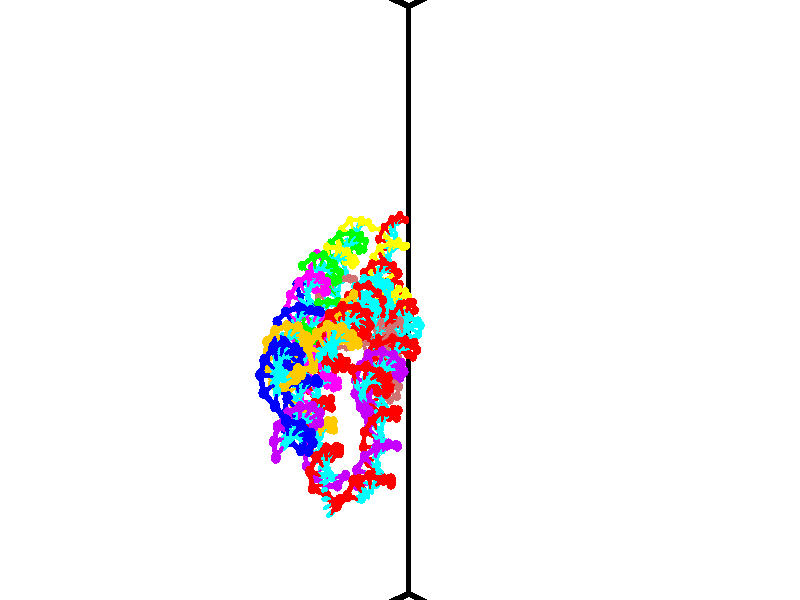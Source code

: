 // switches for output
#declare DRAW_BASES = 1; // possible values are 0, 1; only relevant for DNA ribbons
#declare DRAW_BASES_TYPE = 3; // possible values are 1, 2, 3; only relevant for DNA ribbons
#declare DRAW_FOG = 0; // set to 1 to enable fog

#include "colors.inc"

#include "transforms.inc"
background { rgb <1, 1, 1>}

#default {
   normal{
       ripples 0.25
       frequency 0.20
       turbulence 0.2
       lambda 5
   }
	finish {
		phong 0.1
		phong_size 40.
	}
}

// original window dimensions: 1024x640


// camera settings

camera {
	sky <-0, 1, 0>
	up <-0, 1, 0>
	right 1.6 * <0.724836, 0, 0.688921>
	location <12.1561, 44.2, 77.9145>
	look_at <46.7464, 44.2, 41.5209>
	direction <34.5903, 0, -36.3936>
	angle 67.0682
}


# declare cpy_camera_pos = <12.1561, 44.2, 77.9145>;
# if (DRAW_FOG = 1)
fog {
	fog_type 2
	up vnormalize(cpy_camera_pos)
	color rgbt<1,1,1,0.3>
	distance 1e-5
	fog_alt 3e-3
	fog_offset 70.72
}
# end


// LIGHTS

# declare lum = 6;
global_settings {
	ambient_light rgb lum * <0.05, 0.05, 0.05>
	max_trace_level 15
}# declare cpy_direct_light_amount = 0.25;
light_source
{	1000 * <-0.0359156, -1, 1.41376>,
	rgb lum * cpy_direct_light_amount
	parallel
}

light_source
{	1000 * <0.0359156, 1, -1.41376>,
	rgb lum * cpy_direct_light_amount
	parallel
}

// strand 0

// nucleotide -1

// particle -1
sphere {
	<41.243774, 43.143513, 40.734077> 0.250000
	pigment { color rgbt <1,0,0,0> }
	no_shadow
}
cylinder {
	<41.415855, 42.999298, 41.065121>,  <41.519104, 42.912769, 41.263748>, 0.100000
	pigment { color rgbt <1,0,0,0> }
	no_shadow
}
cylinder {
	<41.415855, 42.999298, 41.065121>,  <41.243774, 43.143513, 40.734077>, 0.100000
	pigment { color rgbt <1,0,0,0> }
	no_shadow
}

// particle -1
sphere {
	<41.415855, 42.999298, 41.065121> 0.100000
	pigment { color rgbt <1,0,0,0> }
	no_shadow
}
sphere {
	0, 1
	scale<0.080000,0.200000,0.300000>
	matrix <-0.885010, -0.349216, 0.307906,
		0.178002, -0.864904, -0.469314,
		0.430201, -0.360540, 0.827610,
		41.544914, 42.891136, 41.313404>
	pigment { color rgbt <0,1,1,0> }
	no_shadow
}
cylinder {
	<40.936188, 42.476536, 40.863750>,  <41.243774, 43.143513, 40.734077>, 0.130000
	pigment { color rgbt <1,0,0,0> }
	no_shadow
}

// nucleotide -1

// particle -1
sphere {
	<40.936188, 42.476536, 40.863750> 0.250000
	pigment { color rgbt <1,0,0,0> }
	no_shadow
}
cylinder {
	<41.067974, 42.579880, 41.227005>,  <41.147045, 42.641888, 41.444958>, 0.100000
	pigment { color rgbt <1,0,0,0> }
	no_shadow
}
cylinder {
	<41.067974, 42.579880, 41.227005>,  <40.936188, 42.476536, 40.863750>, 0.100000
	pigment { color rgbt <1,0,0,0> }
	no_shadow
}

// particle -1
sphere {
	<41.067974, 42.579880, 41.227005> 0.100000
	pigment { color rgbt <1,0,0,0> }
	no_shadow
}
sphere {
	0, 1
	scale<0.080000,0.200000,0.300000>
	matrix <-0.871350, -0.287201, 0.397825,
		0.363598, -0.922370, 0.130501,
		0.329462, 0.258360, 0.908133,
		41.166813, 42.657387, 41.499443>
	pigment { color rgbt <0,1,1,0> }
	no_shadow
}
cylinder {
	<40.737629, 41.988285, 41.252289>,  <40.936188, 42.476536, 40.863750>, 0.130000
	pigment { color rgbt <1,0,0,0> }
	no_shadow
}

// nucleotide -1

// particle -1
sphere {
	<40.737629, 41.988285, 41.252289> 0.250000
	pigment { color rgbt <1,0,0,0> }
	no_shadow
}
cylinder {
	<40.819141, 42.283485, 41.509605>,  <40.868050, 42.460606, 41.663998>, 0.100000
	pigment { color rgbt <1,0,0,0> }
	no_shadow
}
cylinder {
	<40.819141, 42.283485, 41.509605>,  <40.737629, 41.988285, 41.252289>, 0.100000
	pigment { color rgbt <1,0,0,0> }
	no_shadow
}

// particle -1
sphere {
	<40.819141, 42.283485, 41.509605> 0.100000
	pigment { color rgbt <1,0,0,0> }
	no_shadow
}
sphere {
	0, 1
	scale<0.080000,0.200000,0.300000>
	matrix <-0.809290, -0.242781, 0.534890,
		0.550928, -0.629613, 0.547782,
		0.203783, 0.738000, 0.643294,
		40.880276, 42.504887, 41.702595>
	pigment { color rgbt <0,1,1,0> }
	no_shadow
}
cylinder {
	<40.702099, 41.777836, 41.932617>,  <40.737629, 41.988285, 41.252289>, 0.130000
	pigment { color rgbt <1,0,0,0> }
	no_shadow
}

// nucleotide -1

// particle -1
sphere {
	<40.702099, 41.777836, 41.932617> 0.250000
	pigment { color rgbt <1,0,0,0> }
	no_shadow
}
cylinder {
	<40.652599, 42.170448, 41.990974>,  <40.622898, 42.406017, 42.025990>, 0.100000
	pigment { color rgbt <1,0,0,0> }
	no_shadow
}
cylinder {
	<40.652599, 42.170448, 41.990974>,  <40.702099, 41.777836, 41.932617>, 0.100000
	pigment { color rgbt <1,0,0,0> }
	no_shadow
}

// particle -1
sphere {
	<40.652599, 42.170448, 41.990974> 0.100000
	pigment { color rgbt <1,0,0,0> }
	no_shadow
}
sphere {
	0, 1
	scale<0.080000,0.200000,0.300000>
	matrix <-0.686580, -0.190844, 0.701560,
		0.716445, -0.013347, 0.697516,
		-0.123754, 0.981530, 0.145893,
		40.615475, 42.464909, 42.034744>
	pigment { color rgbt <0,1,1,0> }
	no_shadow
}
cylinder {
	<40.713932, 41.885559, 42.713192>,  <40.702099, 41.777836, 41.932617>, 0.130000
	pigment { color rgbt <1,0,0,0> }
	no_shadow
}

// nucleotide -1

// particle -1
sphere {
	<40.713932, 41.885559, 42.713192> 0.250000
	pigment { color rgbt <1,0,0,0> }
	no_shadow
}
cylinder {
	<40.527977, 42.199799, 42.549873>,  <40.416405, 42.388344, 42.451881>, 0.100000
	pigment { color rgbt <1,0,0,0> }
	no_shadow
}
cylinder {
	<40.527977, 42.199799, 42.549873>,  <40.713932, 41.885559, 42.713192>, 0.100000
	pigment { color rgbt <1,0,0,0> }
	no_shadow
}

// particle -1
sphere {
	<40.527977, 42.199799, 42.549873> 0.100000
	pigment { color rgbt <1,0,0,0> }
	no_shadow
}
sphere {
	0, 1
	scale<0.080000,0.200000,0.300000>
	matrix <-0.751132, -0.105835, 0.651614,
		0.468697, 0.609613, 0.639293,
		-0.464891, 0.785603, -0.408295,
		40.388508, 42.435478, 42.427383>
	pigment { color rgbt <0,1,1,0> }
	no_shadow
}
cylinder {
	<40.600967, 42.391716, 43.208340>,  <40.713932, 41.885559, 42.713192>, 0.130000
	pigment { color rgbt <1,0,0,0> }
	no_shadow
}

// nucleotide -1

// particle -1
sphere {
	<40.600967, 42.391716, 43.208340> 0.250000
	pigment { color rgbt <1,0,0,0> }
	no_shadow
}
cylinder {
	<40.336067, 42.493843, 42.926563>,  <40.177128, 42.555119, 42.757496>, 0.100000
	pigment { color rgbt <1,0,0,0> }
	no_shadow
}
cylinder {
	<40.336067, 42.493843, 42.926563>,  <40.600967, 42.391716, 43.208340>, 0.100000
	pigment { color rgbt <1,0,0,0> }
	no_shadow
}

// particle -1
sphere {
	<40.336067, 42.493843, 42.926563> 0.100000
	pigment { color rgbt <1,0,0,0> }
	no_shadow
}
sphere {
	0, 1
	scale<0.080000,0.200000,0.300000>
	matrix <-0.733891, -0.031426, 0.678540,
		0.151105, 0.966347, 0.208186,
		-0.662247, 0.255317, -0.704444,
		40.137394, 42.570438, 42.715229>
	pigment { color rgbt <0,1,1,0> }
	no_shadow
}
cylinder {
	<40.195736, 42.828651, 43.494934>,  <40.600967, 42.391716, 43.208340>, 0.130000
	pigment { color rgbt <1,0,0,0> }
	no_shadow
}

// nucleotide -1

// particle -1
sphere {
	<40.195736, 42.828651, 43.494934> 0.250000
	pigment { color rgbt <1,0,0,0> }
	no_shadow
}
cylinder {
	<39.969128, 42.739578, 43.177578>,  <39.833164, 42.686134, 42.987164>, 0.100000
	pigment { color rgbt <1,0,0,0> }
	no_shadow
}
cylinder {
	<39.969128, 42.739578, 43.177578>,  <40.195736, 42.828651, 43.494934>, 0.100000
	pigment { color rgbt <1,0,0,0> }
	no_shadow
}

// particle -1
sphere {
	<39.969128, 42.739578, 43.177578> 0.100000
	pigment { color rgbt <1,0,0,0> }
	no_shadow
}
sphere {
	0, 1
	scale<0.080000,0.200000,0.300000>
	matrix <-0.799176, -0.086296, 0.594870,
		-0.200933, 0.971065, -0.129074,
		-0.566518, -0.222682, -0.793391,
		39.799171, 42.672775, 42.939560>
	pigment { color rgbt <0,1,1,0> }
	no_shadow
}
cylinder {
	<39.518856, 43.195026, 43.633553>,  <40.195736, 42.828651, 43.494934>, 0.130000
	pigment { color rgbt <1,0,0,0> }
	no_shadow
}

// nucleotide -1

// particle -1
sphere {
	<39.518856, 43.195026, 43.633553> 0.250000
	pigment { color rgbt <1,0,0,0> }
	no_shadow
}
cylinder {
	<39.424664, 42.909683, 43.369530>,  <39.368149, 42.738476, 43.211117>, 0.100000
	pigment { color rgbt <1,0,0,0> }
	no_shadow
}
cylinder {
	<39.424664, 42.909683, 43.369530>,  <39.518856, 43.195026, 43.633553>, 0.100000
	pigment { color rgbt <1,0,0,0> }
	no_shadow
}

// particle -1
sphere {
	<39.424664, 42.909683, 43.369530> 0.100000
	pigment { color rgbt <1,0,0,0> }
	no_shadow
}
sphere {
	0, 1
	scale<0.080000,0.200000,0.300000>
	matrix <-0.865211, -0.155466, 0.476697,
		-0.442671, 0.683339, -0.580595,
		-0.235483, -0.713357, -0.660053,
		39.354019, 42.695675, 43.171513>
	pigment { color rgbt <0,1,1,0> }
	no_shadow
}
cylinder {
	<38.783112, 43.279701, 43.537361>,  <39.518856, 43.195026, 43.633553>, 0.130000
	pigment { color rgbt <1,0,0,0> }
	no_shadow
}

// nucleotide -1

// particle -1
sphere {
	<38.783112, 43.279701, 43.537361> 0.250000
	pigment { color rgbt <1,0,0,0> }
	no_shadow
}
cylinder {
	<38.874405, 42.906586, 43.425774>,  <38.929180, 42.682716, 43.358822>, 0.100000
	pigment { color rgbt <1,0,0,0> }
	no_shadow
}
cylinder {
	<38.874405, 42.906586, 43.425774>,  <38.783112, 43.279701, 43.537361>, 0.100000
	pigment { color rgbt <1,0,0,0> }
	no_shadow
}

// particle -1
sphere {
	<38.874405, 42.906586, 43.425774> 0.100000
	pigment { color rgbt <1,0,0,0> }
	no_shadow
}
sphere {
	0, 1
	scale<0.080000,0.200000,0.300000>
	matrix <-0.758237, -0.350029, 0.550052,
		-0.610726, 0.085982, -0.787160,
		0.228234, -0.932785, -0.278966,
		38.942875, 42.626751, 43.342083>
	pigment { color rgbt <0,1,1,0> }
	no_shadow
}
cylinder {
	<38.176975, 42.899685, 43.337067>,  <38.783112, 43.279701, 43.537361>, 0.130000
	pigment { color rgbt <1,0,0,0> }
	no_shadow
}

// nucleotide -1

// particle -1
sphere {
	<38.176975, 42.899685, 43.337067> 0.250000
	pigment { color rgbt <1,0,0,0> }
	no_shadow
}
cylinder {
	<38.412537, 42.582336, 43.398716>,  <38.553871, 42.391926, 43.435707>, 0.100000
	pigment { color rgbt <1,0,0,0> }
	no_shadow
}
cylinder {
	<38.412537, 42.582336, 43.398716>,  <38.176975, 42.899685, 43.337067>, 0.100000
	pigment { color rgbt <1,0,0,0> }
	no_shadow
}

// particle -1
sphere {
	<38.412537, 42.582336, 43.398716> 0.100000
	pigment { color rgbt <1,0,0,0> }
	no_shadow
}
sphere {
	0, 1
	scale<0.080000,0.200000,0.300000>
	matrix <-0.712371, -0.419467, 0.562650,
		-0.381739, -0.441142, -0.812200,
		0.588900, -0.793373, 0.154129,
		38.589207, 42.344322, 43.444954>
	pigment { color rgbt <0,1,1,0> }
	no_shadow
}
cylinder {
	<37.788204, 42.317547, 43.313835>,  <38.176975, 42.899685, 43.337067>, 0.130000
	pigment { color rgbt <1,0,0,0> }
	no_shadow
}

// nucleotide -1

// particle -1
sphere {
	<37.788204, 42.317547, 43.313835> 0.250000
	pigment { color rgbt <1,0,0,0> }
	no_shadow
}
cylinder {
	<38.114594, 42.156616, 43.479881>,  <38.310429, 42.060059, 43.579510>, 0.100000
	pigment { color rgbt <1,0,0,0> }
	no_shadow
}
cylinder {
	<38.114594, 42.156616, 43.479881>,  <37.788204, 42.317547, 43.313835>, 0.100000
	pigment { color rgbt <1,0,0,0> }
	no_shadow
}

// particle -1
sphere {
	<38.114594, 42.156616, 43.479881> 0.100000
	pigment { color rgbt <1,0,0,0> }
	no_shadow
}
sphere {
	0, 1
	scale<0.080000,0.200000,0.300000>
	matrix <-0.572379, -0.461566, 0.677745,
		-0.081070, -0.790626, -0.606908,
		0.815972, -0.402327, 0.415119,
		38.359386, 42.035919, 43.604416>
	pigment { color rgbt <0,1,1,0> }
	no_shadow
}
cylinder {
	<37.691490, 41.629108, 43.202847>,  <37.788204, 42.317547, 43.313835>, 0.130000
	pigment { color rgbt <1,0,0,0> }
	no_shadow
}

// nucleotide -1

// particle -1
sphere {
	<37.691490, 41.629108, 43.202847> 0.250000
	pigment { color rgbt <1,0,0,0> }
	no_shadow
}
cylinder {
	<37.908230, 41.723274, 43.525581>,  <38.038273, 41.779774, 43.719223>, 0.100000
	pigment { color rgbt <1,0,0,0> }
	no_shadow
}
cylinder {
	<37.908230, 41.723274, 43.525581>,  <37.691490, 41.629108, 43.202847>, 0.100000
	pigment { color rgbt <1,0,0,0> }
	no_shadow
}

// particle -1
sphere {
	<37.908230, 41.723274, 43.525581> 0.100000
	pigment { color rgbt <1,0,0,0> }
	no_shadow
}
sphere {
	0, 1
	scale<0.080000,0.200000,0.300000>
	matrix <-0.586066, -0.582258, 0.563473,
		0.602436, -0.778174, -0.177526,
		0.541847, 0.235414, 0.806835,
		38.070786, 41.793900, 43.767632>
	pigment { color rgbt <0,1,1,0> }
	no_shadow
}
cylinder {
	<37.802376, 40.984100, 43.476891>,  <37.691490, 41.629108, 43.202847>, 0.130000
	pigment { color rgbt <1,0,0,0> }
	no_shadow
}

// nucleotide -1

// particle -1
sphere {
	<37.802376, 40.984100, 43.476891> 0.250000
	pigment { color rgbt <1,0,0,0> }
	no_shadow
}
cylinder {
	<37.896881, 41.241379, 43.768227>,  <37.953583, 41.395744, 43.943027>, 0.100000
	pigment { color rgbt <1,0,0,0> }
	no_shadow
}
cylinder {
	<37.896881, 41.241379, 43.768227>,  <37.802376, 40.984100, 43.476891>, 0.100000
	pigment { color rgbt <1,0,0,0> }
	no_shadow
}

// particle -1
sphere {
	<37.896881, 41.241379, 43.768227> 0.100000
	pigment { color rgbt <1,0,0,0> }
	no_shadow
}
sphere {
	0, 1
	scale<0.080000,0.200000,0.300000>
	matrix <-0.531026, -0.542261, 0.651126,
		0.813752, -0.540603, 0.213439,
		0.236261, 0.643197, 0.728340,
		37.967758, 41.434338, 43.986729>
	pigment { color rgbt <0,1,1,0> }
	no_shadow
}
cylinder {
	<37.996975, 40.573025, 43.994366>,  <37.802376, 40.984100, 43.476891>, 0.130000
	pigment { color rgbt <1,0,0,0> }
	no_shadow
}

// nucleotide -1

// particle -1
sphere {
	<37.996975, 40.573025, 43.994366> 0.250000
	pigment { color rgbt <1,0,0,0> }
	no_shadow
}
cylinder {
	<37.908424, 40.919174, 44.174194>,  <37.855293, 41.126865, 44.282093>, 0.100000
	pigment { color rgbt <1,0,0,0> }
	no_shadow
}
cylinder {
	<37.908424, 40.919174, 44.174194>,  <37.996975, 40.573025, 43.994366>, 0.100000
	pigment { color rgbt <1,0,0,0> }
	no_shadow
}

// particle -1
sphere {
	<37.908424, 40.919174, 44.174194> 0.100000
	pigment { color rgbt <1,0,0,0> }
	no_shadow
}
sphere {
	0, 1
	scale<0.080000,0.200000,0.300000>
	matrix <-0.452204, -0.499546, 0.738895,
		0.864005, -0.039726, 0.501914,
		-0.221376, 0.865376, 0.449574,
		37.842010, 41.178787, 44.309067>
	pigment { color rgbt <0,1,1,0> }
	no_shadow
}
cylinder {
	<38.328918, 40.574074, 44.693462>,  <37.996975, 40.573025, 43.994366>, 0.130000
	pigment { color rgbt <1,0,0,0> }
	no_shadow
}

// nucleotide -1

// particle -1
sphere {
	<38.328918, 40.574074, 44.693462> 0.250000
	pigment { color rgbt <1,0,0,0> }
	no_shadow
}
cylinder {
	<38.003490, 40.804565, 44.662308>,  <37.808235, 40.942860, 44.643616>, 0.100000
	pigment { color rgbt <1,0,0,0> }
	no_shadow
}
cylinder {
	<38.003490, 40.804565, 44.662308>,  <38.328918, 40.574074, 44.693462>, 0.100000
	pigment { color rgbt <1,0,0,0> }
	no_shadow
}

// particle -1
sphere {
	<38.003490, 40.804565, 44.662308> 0.100000
	pigment { color rgbt <1,0,0,0> }
	no_shadow
}
sphere {
	0, 1
	scale<0.080000,0.200000,0.300000>
	matrix <-0.423489, -0.495394, 0.758447,
		0.398455, 0.650033, 0.647063,
		-0.813567, 0.576231, -0.077890,
		37.759418, 40.977436, 44.638943>
	pigment { color rgbt <0,1,1,0> }
	no_shadow
}
cylinder {
	<38.113323, 40.712288, 45.345234>,  <38.328918, 40.574074, 44.693462>, 0.130000
	pigment { color rgbt <1,0,0,0> }
	no_shadow
}

// nucleotide -1

// particle -1
sphere {
	<38.113323, 40.712288, 45.345234> 0.250000
	pigment { color rgbt <1,0,0,0> }
	no_shadow
}
cylinder {
	<37.779610, 40.813110, 45.149097>,  <37.579380, 40.873604, 45.031414>, 0.100000
	pigment { color rgbt <1,0,0,0> }
	no_shadow
}
cylinder {
	<37.779610, 40.813110, 45.149097>,  <38.113323, 40.712288, 45.345234>, 0.100000
	pigment { color rgbt <1,0,0,0> }
	no_shadow
}

// particle -1
sphere {
	<37.779610, 40.813110, 45.149097> 0.100000
	pigment { color rgbt <1,0,0,0> }
	no_shadow
}
sphere {
	0, 1
	scale<0.080000,0.200000,0.300000>
	matrix <-0.549793, -0.446772, 0.705778,
		-0.041178, 0.858407, 0.511313,
		-0.834285, 0.252054, -0.490344,
		37.529324, 40.888725, 45.001995>
	pigment { color rgbt <0,1,1,0> }
	no_shadow
}
cylinder {
	<37.547054, 40.736588, 45.868992>,  <38.113323, 40.712288, 45.345234>, 0.130000
	pigment { color rgbt <1,0,0,0> }
	no_shadow
}

// nucleotide -1

// particle -1
sphere {
	<37.547054, 40.736588, 45.868992> 0.250000
	pigment { color rgbt <1,0,0,0> }
	no_shadow
}
cylinder {
	<37.335663, 40.744263, 45.529499>,  <37.208828, 40.748867, 45.325802>, 0.100000
	pigment { color rgbt <1,0,0,0> }
	no_shadow
}
cylinder {
	<37.335663, 40.744263, 45.529499>,  <37.547054, 40.736588, 45.868992>, 0.100000
	pigment { color rgbt <1,0,0,0> }
	no_shadow
}

// particle -1
sphere {
	<37.335663, 40.744263, 45.529499> 0.100000
	pigment { color rgbt <1,0,0,0> }
	no_shadow
}
sphere {
	0, 1
	scale<0.080000,0.200000,0.300000>
	matrix <-0.730160, -0.520312, 0.442880,
		-0.433106, 0.853761, 0.288984,
		-0.528475, 0.019191, -0.848732,
		37.177120, 40.750019, 45.274879>
	pigment { color rgbt <0,1,1,0> }
	no_shadow
}
cylinder {
	<36.953693, 41.028667, 46.010593>,  <37.547054, 40.736588, 45.868992>, 0.130000
	pigment { color rgbt <1,0,0,0> }
	no_shadow
}

// nucleotide -1

// particle -1
sphere {
	<36.953693, 41.028667, 46.010593> 0.250000
	pigment { color rgbt <1,0,0,0> }
	no_shadow
}
cylinder {
	<36.890102, 40.800720, 45.688110>,  <36.851948, 40.663952, 45.494621>, 0.100000
	pigment { color rgbt <1,0,0,0> }
	no_shadow
}
cylinder {
	<36.890102, 40.800720, 45.688110>,  <36.953693, 41.028667, 46.010593>, 0.100000
	pigment { color rgbt <1,0,0,0> }
	no_shadow
}

// particle -1
sphere {
	<36.890102, 40.800720, 45.688110> 0.100000
	pigment { color rgbt <1,0,0,0> }
	no_shadow
}
sphere {
	0, 1
	scale<0.080000,0.200000,0.300000>
	matrix <-0.791268, -0.414816, 0.449247,
		-0.590441, 0.709349, -0.384973,
		-0.158980, -0.569870, -0.806209,
		36.842407, 40.629761, 45.446247>
	pigment { color rgbt <0,1,1,0> }
	no_shadow
}
cylinder {
	<36.318710, 41.186787, 45.868999>,  <36.953693, 41.028667, 46.010593>, 0.130000
	pigment { color rgbt <1,0,0,0> }
	no_shadow
}

// nucleotide -1

// particle -1
sphere {
	<36.318710, 41.186787, 45.868999> 0.250000
	pigment { color rgbt <1,0,0,0> }
	no_shadow
}
cylinder {
	<36.380920, 40.836540, 45.686089>,  <36.418247, 40.626392, 45.576340>, 0.100000
	pigment { color rgbt <1,0,0,0> }
	no_shadow
}
cylinder {
	<36.380920, 40.836540, 45.686089>,  <36.318710, 41.186787, 45.868999>, 0.100000
	pigment { color rgbt <1,0,0,0> }
	no_shadow
}

// particle -1
sphere {
	<36.380920, 40.836540, 45.686089> 0.100000
	pigment { color rgbt <1,0,0,0> }
	no_shadow
}
sphere {
	0, 1
	scale<0.080000,0.200000,0.300000>
	matrix <-0.865181, -0.344143, 0.364730,
		-0.476734, 0.338906, -0.811090,
		0.155522, -0.875619, -0.457279,
		36.427578, 40.573856, 45.548904>
	pigment { color rgbt <0,1,1,0> }
	no_shadow
}
cylinder {
	<35.675064, 41.040253, 45.663708>,  <36.318710, 41.186787, 45.868999>, 0.130000
	pigment { color rgbt <1,0,0,0> }
	no_shadow
}

// nucleotide -1

// particle -1
sphere {
	<35.675064, 41.040253, 45.663708> 0.250000
	pigment { color rgbt <1,0,0,0> }
	no_shadow
}
cylinder {
	<35.862713, 40.689735, 45.619827>,  <35.975304, 40.479424, 45.593498>, 0.100000
	pigment { color rgbt <1,0,0,0> }
	no_shadow
}
cylinder {
	<35.862713, 40.689735, 45.619827>,  <35.675064, 41.040253, 45.663708>, 0.100000
	pigment { color rgbt <1,0,0,0> }
	no_shadow
}

// particle -1
sphere {
	<35.862713, 40.689735, 45.619827> 0.100000
	pigment { color rgbt <1,0,0,0> }
	no_shadow
}
sphere {
	0, 1
	scale<0.080000,0.200000,0.300000>
	matrix <-0.797797, -0.473785, 0.372891,
		-0.378737, -0.087411, -0.921367,
		0.469125, -0.876292, -0.109704,
		36.003448, 40.426849, 45.586914>
	pigment { color rgbt <0,1,1,0> }
	no_shadow
}
cylinder {
	<35.171421, 40.572884, 45.359432>,  <35.675064, 41.040253, 45.663708>, 0.130000
	pigment { color rgbt <1,0,0,0> }
	no_shadow
}

// nucleotide -1

// particle -1
sphere {
	<35.171421, 40.572884, 45.359432> 0.250000
	pigment { color rgbt <1,0,0,0> }
	no_shadow
}
cylinder {
	<35.443825, 40.356857, 45.557243>,  <35.607265, 40.227242, 45.675930>, 0.100000
	pigment { color rgbt <1,0,0,0> }
	no_shadow
}
cylinder {
	<35.443825, 40.356857, 45.557243>,  <35.171421, 40.572884, 45.359432>, 0.100000
	pigment { color rgbt <1,0,0,0> }
	no_shadow
}

// particle -1
sphere {
	<35.443825, 40.356857, 45.557243> 0.100000
	pigment { color rgbt <1,0,0,0> }
	no_shadow
}
sphere {
	0, 1
	scale<0.080000,0.200000,0.300000>
	matrix <-0.730897, -0.542774, 0.413746,
		0.044964, -0.643211, -0.764367,
		0.681005, -0.540070, 0.494527,
		35.648125, 40.194836, 45.705601>
	pigment { color rgbt <0,1,1,0> }
	no_shadow
}
cylinder {
	<34.884296, 39.942142, 45.232975>,  <35.171421, 40.572884, 45.359432>, 0.130000
	pigment { color rgbt <1,0,0,0> }
	no_shadow
}

// nucleotide -1

// particle -1
sphere {
	<34.884296, 39.942142, 45.232975> 0.250000
	pigment { color rgbt <1,0,0,0> }
	no_shadow
}
cylinder {
	<35.134068, 39.932053, 45.545242>,  <35.283932, 39.925999, 45.732605>, 0.100000
	pigment { color rgbt <1,0,0,0> }
	no_shadow
}
cylinder {
	<35.134068, 39.932053, 45.545242>,  <34.884296, 39.942142, 45.232975>, 0.100000
	pigment { color rgbt <1,0,0,0> }
	no_shadow
}

// particle -1
sphere {
	<35.134068, 39.932053, 45.545242> 0.100000
	pigment { color rgbt <1,0,0,0> }
	no_shadow
}
sphere {
	0, 1
	scale<0.080000,0.200000,0.300000>
	matrix <-0.576767, -0.688876, 0.439078,
		0.526711, -0.724440, -0.444704,
		0.624432, -0.025223, 0.780672,
		35.321396, 39.924484, 45.779446>
	pigment { color rgbt <0,1,1,0> }
	no_shadow
}
cylinder {
	<34.916790, 39.290894, 45.342632>,  <34.884296, 39.942142, 45.232975>, 0.130000
	pigment { color rgbt <1,0,0,0> }
	no_shadow
}

// nucleotide -1

// particle -1
sphere {
	<34.916790, 39.290894, 45.342632> 0.250000
	pigment { color rgbt <1,0,0,0> }
	no_shadow
}
cylinder {
	<35.039848, 39.470604, 45.678135>,  <35.113686, 39.578430, 45.879436>, 0.100000
	pigment { color rgbt <1,0,0,0> }
	no_shadow
}
cylinder {
	<35.039848, 39.470604, 45.678135>,  <34.916790, 39.290894, 45.342632>, 0.100000
	pigment { color rgbt <1,0,0,0> }
	no_shadow
}

// particle -1
sphere {
	<35.039848, 39.470604, 45.678135> 0.100000
	pigment { color rgbt <1,0,0,0> }
	no_shadow
}
sphere {
	0, 1
	scale<0.080000,0.200000,0.300000>
	matrix <-0.487198, -0.682805, 0.544441,
		0.817307, -0.576135, 0.008820,
		0.307650, 0.449273, 0.838752,
		35.132145, 39.605385, 45.929760>
	pigment { color rgbt <0,1,1,0> }
	no_shadow
}
cylinder {
	<35.187969, 38.749916, 45.783119>,  <34.916790, 39.290894, 45.342632>, 0.130000
	pigment { color rgbt <1,0,0,0> }
	no_shadow
}

// nucleotide -1

// particle -1
sphere {
	<35.187969, 38.749916, 45.783119> 0.250000
	pigment { color rgbt <1,0,0,0> }
	no_shadow
}
cylinder {
	<35.099869, 39.057083, 46.023720>,  <35.047009, 39.241383, 46.168079>, 0.100000
	pigment { color rgbt <1,0,0,0> }
	no_shadow
}
cylinder {
	<35.099869, 39.057083, 46.023720>,  <35.187969, 38.749916, 45.783119>, 0.100000
	pigment { color rgbt <1,0,0,0> }
	no_shadow
}

// particle -1
sphere {
	<35.099869, 39.057083, 46.023720> 0.100000
	pigment { color rgbt <1,0,0,0> }
	no_shadow
}
sphere {
	0, 1
	scale<0.080000,0.200000,0.300000>
	matrix <-0.447470, -0.627471, 0.637221,
		0.866752, -0.128804, 0.481819,
		-0.220251, 0.767913, 0.601498,
		35.033794, 39.287457, 46.204170>
	pigment { color rgbt <0,1,1,0> }
	no_shadow
}
cylinder {
	<35.218140, 38.467167, 46.447269>,  <35.187969, 38.749916, 45.783119>, 0.130000
	pigment { color rgbt <1,0,0,0> }
	no_shadow
}

// nucleotide -1

// particle -1
sphere {
	<35.218140, 38.467167, 46.447269> 0.250000
	pigment { color rgbt <1,0,0,0> }
	no_shadow
}
cylinder {
	<35.013985, 38.804924, 46.512379>,  <34.891491, 39.007580, 46.551445>, 0.100000
	pigment { color rgbt <1,0,0,0> }
	no_shadow
}
cylinder {
	<35.013985, 38.804924, 46.512379>,  <35.218140, 38.467167, 46.447269>, 0.100000
	pigment { color rgbt <1,0,0,0> }
	no_shadow
}

// particle -1
sphere {
	<35.013985, 38.804924, 46.512379> 0.100000
	pigment { color rgbt <1,0,0,0> }
	no_shadow
}
sphere {
	0, 1
	scale<0.080000,0.200000,0.300000>
	matrix <-0.469396, -0.432153, 0.770007,
		0.720533, 0.316602, 0.616924,
		-0.510391, 0.844397, 0.162769,
		34.860867, 39.058243, 46.561211>
	pigment { color rgbt <0,1,1,0> }
	no_shadow
}
cylinder {
	<35.277229, 38.572338, 47.087906>,  <35.218140, 38.467167, 46.447269>, 0.130000
	pigment { color rgbt <1,0,0,0> }
	no_shadow
}

// nucleotide -1

// particle -1
sphere {
	<35.277229, 38.572338, 47.087906> 0.250000
	pigment { color rgbt <1,0,0,0> }
	no_shadow
}
cylinder {
	<34.941864, 38.749557, 46.960930>,  <34.740643, 38.855888, 46.884743>, 0.100000
	pigment { color rgbt <1,0,0,0> }
	no_shadow
}
cylinder {
	<34.941864, 38.749557, 46.960930>,  <35.277229, 38.572338, 47.087906>, 0.100000
	pigment { color rgbt <1,0,0,0> }
	no_shadow
}

// particle -1
sphere {
	<34.941864, 38.749557, 46.960930> 0.100000
	pigment { color rgbt <1,0,0,0> }
	no_shadow
}
sphere {
	0, 1
	scale<0.080000,0.200000,0.300000>
	matrix <-0.499812, -0.392710, 0.771989,
		0.217364, 0.805909, 0.550694,
		-0.838416, 0.443046, -0.317441,
		34.690338, 38.882473, 46.865696>
	pigment { color rgbt <0,1,1,0> }
	no_shadow
}
cylinder {
	<34.984062, 38.602917, 47.732456>,  <35.277229, 38.572338, 47.087906>, 0.130000
	pigment { color rgbt <1,0,0,0> }
	no_shadow
}

// nucleotide -1

// particle -1
sphere {
	<34.984062, 38.602917, 47.732456> 0.250000
	pigment { color rgbt <1,0,0,0> }
	no_shadow
}
cylinder {
	<34.677010, 38.737923, 47.514534>,  <34.492779, 38.818928, 47.383781>, 0.100000
	pigment { color rgbt <1,0,0,0> }
	no_shadow
}
cylinder {
	<34.677010, 38.737923, 47.514534>,  <34.984062, 38.602917, 47.732456>, 0.100000
	pigment { color rgbt <1,0,0,0> }
	no_shadow
}

// particle -1
sphere {
	<34.677010, 38.737923, 47.514534> 0.100000
	pigment { color rgbt <1,0,0,0> }
	no_shadow
}
sphere {
	0, 1
	scale<0.080000,0.200000,0.300000>
	matrix <-0.637615, -0.316422, 0.702371,
		0.064672, 0.886544, 0.458103,
		-0.767636, 0.337517, -0.544810,
		34.446720, 38.839176, 47.351089>
	pigment { color rgbt <0,1,1,0> }
	no_shadow
}
cylinder {
	<34.591148, 39.145836, 48.189556>,  <34.984062, 38.602917, 47.732456>, 0.130000
	pigment { color rgbt <1,0,0,0> }
	no_shadow
}

// nucleotide -1

// particle -1
sphere {
	<34.591148, 39.145836, 48.189556> 0.250000
	pigment { color rgbt <1,0,0,0> }
	no_shadow
}
cylinder {
	<34.378510, 38.970734, 47.899513>,  <34.250927, 38.865673, 47.725487>, 0.100000
	pigment { color rgbt <1,0,0,0> }
	no_shadow
}
cylinder {
	<34.378510, 38.970734, 47.899513>,  <34.591148, 39.145836, 48.189556>, 0.100000
	pigment { color rgbt <1,0,0,0> }
	no_shadow
}

// particle -1
sphere {
	<34.378510, 38.970734, 47.899513> 0.100000
	pigment { color rgbt <1,0,0,0> }
	no_shadow
}
sphere {
	0, 1
	scale<0.080000,0.200000,0.300000>
	matrix <-0.629185, -0.369028, 0.684065,
		-0.567035, 0.819872, -0.079254,
		-0.531598, -0.437754, -0.725103,
		34.219028, 38.839409, 47.681984>
	pigment { color rgbt <0,1,1,0> }
	no_shadow
}
cylinder {
	<33.849049, 39.194695, 48.458344>,  <34.591148, 39.145836, 48.189556>, 0.130000
	pigment { color rgbt <1,0,0,0> }
	no_shadow
}

// nucleotide -1

// particle -1
sphere {
	<33.849049, 39.194695, 48.458344> 0.250000
	pigment { color rgbt <1,0,0,0> }
	no_shadow
}
cylinder {
	<33.881729, 38.923950, 48.165718>,  <33.901337, 38.761501, 47.990143>, 0.100000
	pigment { color rgbt <1,0,0,0> }
	no_shadow
}
cylinder {
	<33.881729, 38.923950, 48.165718>,  <33.849049, 39.194695, 48.458344>, 0.100000
	pigment { color rgbt <1,0,0,0> }
	no_shadow
}

// particle -1
sphere {
	<33.881729, 38.923950, 48.165718> 0.100000
	pigment { color rgbt <1,0,0,0> }
	no_shadow
}
sphere {
	0, 1
	scale<0.080000,0.200000,0.300000>
	matrix <-0.411833, -0.691346, 0.593661,
		-0.907589, 0.252775, -0.335241,
		0.081704, -0.676864, -0.731560,
		33.906242, 38.720890, 47.946251>
	pigment { color rgbt <0,1,1,0> }
	no_shadow
}
cylinder {
	<33.253475, 39.099796, 48.314751>,  <33.849049, 39.194695, 48.458344>, 0.130000
	pigment { color rgbt <1,0,0,0> }
	no_shadow
}

// nucleotide -1

// particle -1
sphere {
	<33.253475, 39.099796, 48.314751> 0.250000
	pigment { color rgbt <1,0,0,0> }
	no_shadow
}
cylinder {
	<33.414124, 38.767044, 48.161552>,  <33.510513, 38.567394, 48.069633>, 0.100000
	pigment { color rgbt <1,0,0,0> }
	no_shadow
}
cylinder {
	<33.414124, 38.767044, 48.161552>,  <33.253475, 39.099796, 48.314751>, 0.100000
	pigment { color rgbt <1,0,0,0> }
	no_shadow
}

// particle -1
sphere {
	<33.414124, 38.767044, 48.161552> 0.100000
	pigment { color rgbt <1,0,0,0> }
	no_shadow
}
sphere {
	0, 1
	scale<0.080000,0.200000,0.300000>
	matrix <-0.609443, -0.554928, 0.566245,
		-0.683581, 0.006001, -0.729850,
		0.401616, -0.831876, -0.382996,
		33.534607, 38.517483, 48.046654>
	pigment { color rgbt <0,1,1,0> }
	no_shadow
}
cylinder {
	<32.703224, 38.648167, 48.105087>,  <33.253475, 39.099796, 48.314751>, 0.130000
	pigment { color rgbt <1,0,0,0> }
	no_shadow
}

// nucleotide -1

// particle -1
sphere {
	<32.703224, 38.648167, 48.105087> 0.250000
	pigment { color rgbt <1,0,0,0> }
	no_shadow
}
cylinder {
	<33.035950, 38.432404, 48.157425>,  <33.235584, 38.302944, 48.188828>, 0.100000
	pigment { color rgbt <1,0,0,0> }
	no_shadow
}
cylinder {
	<33.035950, 38.432404, 48.157425>,  <32.703224, 38.648167, 48.105087>, 0.100000
	pigment { color rgbt <1,0,0,0> }
	no_shadow
}

// particle -1
sphere {
	<33.035950, 38.432404, 48.157425> 0.100000
	pigment { color rgbt <1,0,0,0> }
	no_shadow
}
sphere {
	0, 1
	scale<0.080000,0.200000,0.300000>
	matrix <-0.490075, -0.603066, 0.629395,
		-0.260596, -0.587662, -0.765991,
		0.831815, -0.539411, 0.130842,
		33.285496, 38.270580, 48.196678>
	pigment { color rgbt <0,1,1,0> }
	no_shadow
}
cylinder {
	<32.561676, 37.980988, 47.950363>,  <32.703224, 38.648167, 48.105087>, 0.130000
	pigment { color rgbt <1,0,0,0> }
	no_shadow
}

// nucleotide -1

// particle -1
sphere {
	<32.561676, 37.980988, 47.950363> 0.250000
	pigment { color rgbt <1,0,0,0> }
	no_shadow
}
cylinder {
	<32.876122, 37.981590, 48.197594>,  <33.064789, 37.981953, 48.345932>, 0.100000
	pigment { color rgbt <1,0,0,0> }
	no_shadow
}
cylinder {
	<32.876122, 37.981590, 48.197594>,  <32.561676, 37.980988, 47.950363>, 0.100000
	pigment { color rgbt <1,0,0,0> }
	no_shadow
}

// particle -1
sphere {
	<32.876122, 37.981590, 48.197594> 0.100000
	pigment { color rgbt <1,0,0,0> }
	no_shadow
}
sphere {
	0, 1
	scale<0.080000,0.200000,0.300000>
	matrix <-0.492967, -0.601691, 0.628452,
		0.372839, -0.798728, -0.472255,
		0.786114, 0.001506, 0.618080,
		33.111958, 37.982040, 48.383018>
	pigment { color rgbt <0,1,1,0> }
	no_shadow
}
cylinder {
	<32.543087, 37.286568, 48.212376>,  <32.561676, 37.980988, 47.950363>, 0.130000
	pigment { color rgbt <1,0,0,0> }
	no_shadow
}

// nucleotide -1

// particle -1
sphere {
	<32.543087, 37.286568, 48.212376> 0.250000
	pigment { color rgbt <1,0,0,0> }
	no_shadow
}
cylinder {
	<32.797188, 37.467674, 48.462643>,  <32.949650, 37.576336, 48.612801>, 0.100000
	pigment { color rgbt <1,0,0,0> }
	no_shadow
}
cylinder {
	<32.797188, 37.467674, 48.462643>,  <32.543087, 37.286568, 48.212376>, 0.100000
	pigment { color rgbt <1,0,0,0> }
	no_shadow
}

// particle -1
sphere {
	<32.797188, 37.467674, 48.462643> 0.100000
	pigment { color rgbt <1,0,0,0> }
	no_shadow
}
sphere {
	0, 1
	scale<0.080000,0.200000,0.300000>
	matrix <-0.387575, -0.513833, 0.765351,
		0.668009, -0.728686, -0.150936,
		0.635256, 0.452762, 0.625665,
		32.987766, 37.603504, 48.650341>
	pigment { color rgbt <0,1,1,0> }
	no_shadow
}
cylinder {
	<32.675831, 36.790913, 48.650360>,  <32.543087, 37.286568, 48.212376>, 0.130000
	pigment { color rgbt <1,0,0,0> }
	no_shadow
}

// nucleotide -1

// particle -1
sphere {
	<32.675831, 36.790913, 48.650360> 0.250000
	pigment { color rgbt <1,0,0,0> }
	no_shadow
}
cylinder {
	<32.801941, 37.114799, 48.848335>,  <32.877609, 37.309132, 48.967121>, 0.100000
	pigment { color rgbt <1,0,0,0> }
	no_shadow
}
cylinder {
	<32.801941, 37.114799, 48.848335>,  <32.675831, 36.790913, 48.650360>, 0.100000
	pigment { color rgbt <1,0,0,0> }
	no_shadow
}

// particle -1
sphere {
	<32.801941, 37.114799, 48.848335> 0.100000
	pigment { color rgbt <1,0,0,0> }
	no_shadow
}
sphere {
	0, 1
	scale<0.080000,0.200000,0.300000>
	matrix <-0.323082, -0.398802, 0.858240,
		0.892310, -0.430491, 0.135869,
		0.315279, 0.809713, 0.494938,
		32.896526, 37.357712, 48.996819>
	pigment { color rgbt <0,1,1,0> }
	no_shadow
}
cylinder {
	<33.198521, 36.578602, 49.084797>,  <32.675831, 36.790913, 48.650360>, 0.130000
	pigment { color rgbt <1,0,0,0> }
	no_shadow
}

// nucleotide -1

// particle -1
sphere {
	<33.198521, 36.578602, 49.084797> 0.250000
	pigment { color rgbt <1,0,0,0> }
	no_shadow
}
cylinder {
	<33.026985, 36.901756, 49.246498>,  <32.924065, 37.095650, 49.343517>, 0.100000
	pigment { color rgbt <1,0,0,0> }
	no_shadow
}
cylinder {
	<33.026985, 36.901756, 49.246498>,  <33.198521, 36.578602, 49.084797>, 0.100000
	pigment { color rgbt <1,0,0,0> }
	no_shadow
}

// particle -1
sphere {
	<33.026985, 36.901756, 49.246498> 0.100000
	pigment { color rgbt <1,0,0,0> }
	no_shadow
}
sphere {
	0, 1
	scale<0.080000,0.200000,0.300000>
	matrix <-0.114259, -0.492399, 0.862837,
		0.896127, 0.323828, 0.303467,
		-0.428838, 0.807885, 0.404252,
		32.898335, 37.144123, 49.367775>
	pigment { color rgbt <0,1,1,0> }
	no_shadow
}
cylinder {
	<33.458611, 36.569424, 49.719704>,  <33.198521, 36.578602, 49.084797>, 0.130000
	pigment { color rgbt <1,0,0,0> }
	no_shadow
}

// nucleotide -1

// particle -1
sphere {
	<33.458611, 36.569424, 49.719704> 0.250000
	pigment { color rgbt <1,0,0,0> }
	no_shadow
}
cylinder {
	<33.154556, 36.827736, 49.748474>,  <32.972126, 36.982723, 49.765736>, 0.100000
	pigment { color rgbt <1,0,0,0> }
	no_shadow
}
cylinder {
	<33.154556, 36.827736, 49.748474>,  <33.458611, 36.569424, 49.719704>, 0.100000
	pigment { color rgbt <1,0,0,0> }
	no_shadow
}

// particle -1
sphere {
	<33.154556, 36.827736, 49.748474> 0.100000
	pigment { color rgbt <1,0,0,0> }
	no_shadow
}
sphere {
	0, 1
	scale<0.080000,0.200000,0.300000>
	matrix <-0.240508, -0.382457, 0.892123,
		0.603619, 0.660833, 0.446032,
		-0.760132, 0.645776, 0.071922,
		32.926517, 37.021469, 49.770050>
	pigment { color rgbt <0,1,1,0> }
	no_shadow
}
cylinder {
	<33.496647, 36.880878, 50.416740>,  <33.458611, 36.569424, 49.719704>, 0.130000
	pigment { color rgbt <1,0,0,0> }
	no_shadow
}

// nucleotide -1

// particle -1
sphere {
	<33.496647, 36.880878, 50.416740> 0.250000
	pigment { color rgbt <1,0,0,0> }
	no_shadow
}
cylinder {
	<33.127262, 36.912720, 50.266598>,  <32.905632, 36.931824, 50.176514>, 0.100000
	pigment { color rgbt <1,0,0,0> }
	no_shadow
}
cylinder {
	<33.127262, 36.912720, 50.266598>,  <33.496647, 36.880878, 50.416740>, 0.100000
	pigment { color rgbt <1,0,0,0> }
	no_shadow
}

// particle -1
sphere {
	<33.127262, 36.912720, 50.266598> 0.100000
	pigment { color rgbt <1,0,0,0> }
	no_shadow
}
sphere {
	0, 1
	scale<0.080000,0.200000,0.300000>
	matrix <-0.383600, -0.214044, 0.898352,
		-0.008835, 0.973576, 0.228195,
		-0.923457, 0.079599, -0.375354,
		32.850224, 36.936600, 50.153992>
	pigment { color rgbt <0,1,1,0> }
	no_shadow
}
cylinder {
	<33.146351, 37.207653, 50.919308>,  <33.496647, 36.880878, 50.416740>, 0.130000
	pigment { color rgbt <1,0,0,0> }
	no_shadow
}

// nucleotide -1

// particle -1
sphere {
	<33.146351, 37.207653, 50.919308> 0.250000
	pigment { color rgbt <1,0,0,0> }
	no_shadow
}
cylinder {
	<32.840603, 37.054497, 50.711792>,  <32.657154, 36.962605, 50.587284>, 0.100000
	pigment { color rgbt <1,0,0,0> }
	no_shadow
}
cylinder {
	<32.840603, 37.054497, 50.711792>,  <33.146351, 37.207653, 50.919308>, 0.100000
	pigment { color rgbt <1,0,0,0> }
	no_shadow
}

// particle -1
sphere {
	<32.840603, 37.054497, 50.711792> 0.100000
	pigment { color rgbt <1,0,0,0> }
	no_shadow
}
sphere {
	0, 1
	scale<0.080000,0.200000,0.300000>
	matrix <-0.475741, -0.208186, 0.854593,
		-0.435217, 0.900032, -0.023024,
		-0.764367, -0.382887, -0.518788,
		32.611294, 36.939632, 50.556156>
	pigment { color rgbt <0,1,1,0> }
	no_shadow
}
cylinder {
	<32.621498, 37.418701, 51.279095>,  <33.146351, 37.207653, 50.919308>, 0.130000
	pigment { color rgbt <1,0,0,0> }
	no_shadow
}

// nucleotide -1

// particle -1
sphere {
	<32.621498, 37.418701, 51.279095> 0.250000
	pigment { color rgbt <1,0,0,0> }
	no_shadow
}
cylinder {
	<32.441681, 37.141243, 51.053967>,  <32.333790, 36.974770, 50.918888>, 0.100000
	pigment { color rgbt <1,0,0,0> }
	no_shadow
}
cylinder {
	<32.441681, 37.141243, 51.053967>,  <32.621498, 37.418701, 51.279095>, 0.100000
	pigment { color rgbt <1,0,0,0> }
	no_shadow
}

// particle -1
sphere {
	<32.441681, 37.141243, 51.053967> 0.100000
	pigment { color rgbt <1,0,0,0> }
	no_shadow
}
sphere {
	0, 1
	scale<0.080000,0.200000,0.300000>
	matrix <-0.487725, -0.337267, 0.805217,
		-0.748358, 0.636479, -0.186694,
		-0.449538, -0.693646, -0.562823,
		32.306820, 36.933147, 50.885120>
	pigment { color rgbt <0,1,1,0> }
	no_shadow
}
cylinder {
	<31.840548, 37.494984, 51.369862>,  <32.621498, 37.418701, 51.279095>, 0.130000
	pigment { color rgbt <1,0,0,0> }
	no_shadow
}

// nucleotide -1

// particle -1
sphere {
	<31.840548, 37.494984, 51.369862> 0.250000
	pigment { color rgbt <1,0,0,0> }
	no_shadow
}
cylinder {
	<31.933590, 37.120651, 51.263950>,  <31.989416, 36.896049, 51.200401>, 0.100000
	pigment { color rgbt <1,0,0,0> }
	no_shadow
}
cylinder {
	<31.933590, 37.120651, 51.263950>,  <31.840548, 37.494984, 51.369862>, 0.100000
	pigment { color rgbt <1,0,0,0> }
	no_shadow
}

// particle -1
sphere {
	<31.933590, 37.120651, 51.263950> 0.100000
	pigment { color rgbt <1,0,0,0> }
	no_shadow
}
sphere {
	0, 1
	scale<0.080000,0.200000,0.300000>
	matrix <-0.639271, -0.352291, 0.683538,
		-0.732958, 0.010272, -0.680196,
		0.232606, -0.935834, -0.264781,
		32.003372, 36.839901, 51.184517>
	pigment { color rgbt <0,1,1,0> }
	no_shadow
}
cylinder {
	<31.154129, 37.204437, 51.408566>,  <31.840548, 37.494984, 51.369862>, 0.130000
	pigment { color rgbt <1,0,0,0> }
	no_shadow
}

// nucleotide -1

// particle -1
sphere {
	<31.154129, 37.204437, 51.408566> 0.250000
	pigment { color rgbt <1,0,0,0> }
	no_shadow
}
cylinder {
	<31.426006, 36.911995, 51.432220>,  <31.589132, 36.736530, 51.446415>, 0.100000
	pigment { color rgbt <1,0,0,0> }
	no_shadow
}
cylinder {
	<31.426006, 36.911995, 51.432220>,  <31.154129, 37.204437, 51.408566>, 0.100000
	pigment { color rgbt <1,0,0,0> }
	no_shadow
}

// particle -1
sphere {
	<31.426006, 36.911995, 51.432220> 0.100000
	pigment { color rgbt <1,0,0,0> }
	no_shadow
}
sphere {
	0, 1
	scale<0.080000,0.200000,0.300000>
	matrix <-0.533463, -0.437392, 0.723951,
		-0.503421, -0.523612, -0.687312,
		0.679694, -0.731108, 0.059135,
		31.629915, 36.692661, 51.449963>
	pigment { color rgbt <0,1,1,0> }
	no_shadow
}
cylinder {
	<30.830193, 36.587898, 51.284790>,  <31.154129, 37.204437, 51.408566>, 0.130000
	pigment { color rgbt <1,0,0,0> }
	no_shadow
}

// nucleotide -1

// particle -1
sphere {
	<30.830193, 36.587898, 51.284790> 0.250000
	pigment { color rgbt <1,0,0,0> }
	no_shadow
}
cylinder {
	<31.163555, 36.465446, 51.468838>,  <31.363573, 36.391975, 51.579266>, 0.100000
	pigment { color rgbt <1,0,0,0> }
	no_shadow
}
cylinder {
	<31.163555, 36.465446, 51.468838>,  <30.830193, 36.587898, 51.284790>, 0.100000
	pigment { color rgbt <1,0,0,0> }
	no_shadow
}

// particle -1
sphere {
	<31.163555, 36.465446, 51.468838> 0.100000
	pigment { color rgbt <1,0,0,0> }
	no_shadow
}
sphere {
	0, 1
	scale<0.080000,0.200000,0.300000>
	matrix <-0.549156, -0.552288, 0.627220,
		0.062110, -0.775411, -0.628395,
		0.833409, -0.306130, 0.460124,
		31.413578, 36.373608, 51.606876>
	pigment { color rgbt <0,1,1,0> }
	no_shadow
}
cylinder {
	<30.942719, 35.828606, 51.389736>,  <30.830193, 36.587898, 51.284790>, 0.130000
	pigment { color rgbt <1,0,0,0> }
	no_shadow
}

// nucleotide -1

// particle -1
sphere {
	<30.942719, 35.828606, 51.389736> 0.250000
	pigment { color rgbt <1,0,0,0> }
	no_shadow
}
cylinder {
	<31.144875, 35.995171, 51.692043>,  <31.266169, 36.095108, 51.873428>, 0.100000
	pigment { color rgbt <1,0,0,0> }
	no_shadow
}
cylinder {
	<31.144875, 35.995171, 51.692043>,  <30.942719, 35.828606, 51.389736>, 0.100000
	pigment { color rgbt <1,0,0,0> }
	no_shadow
}

// particle -1
sphere {
	<31.144875, 35.995171, 51.692043> 0.100000
	pigment { color rgbt <1,0,0,0> }
	no_shadow
}
sphere {
	0, 1
	scale<0.080000,0.200000,0.300000>
	matrix <-0.376598, -0.681593, 0.627380,
		0.776372, -0.601692, -0.187651,
		0.505391, 0.416412, 0.755766,
		31.296492, 36.120094, 51.918774>
	pigment { color rgbt <0,1,1,0> }
	no_shadow
}
cylinder {
	<31.541683, 35.508003, 51.792133>,  <30.942719, 35.828606, 51.389736>, 0.130000
	pigment { color rgbt <1,0,0,0> }
	no_shadow
}

// nucleotide -1

// particle -1
sphere {
	<31.541683, 35.508003, 51.792133> 0.250000
	pigment { color rgbt <1,0,0,0> }
	no_shadow
}
cylinder {
	<31.302214, 35.723022, 52.029667>,  <31.158531, 35.852032, 52.172188>, 0.100000
	pigment { color rgbt <1,0,0,0> }
	no_shadow
}
cylinder {
	<31.302214, 35.723022, 52.029667>,  <31.541683, 35.508003, 51.792133>, 0.100000
	pigment { color rgbt <1,0,0,0> }
	no_shadow
}

// particle -1
sphere {
	<31.302214, 35.723022, 52.029667> 0.100000
	pigment { color rgbt <1,0,0,0> }
	no_shadow
}
sphere {
	0, 1
	scale<0.080000,0.200000,0.300000>
	matrix <-0.192156, -0.816103, 0.545025,
		0.777603, 0.212184, 0.591871,
		-0.598673, 0.537545, 0.593832,
		31.122612, 35.884285, 52.207817>
	pigment { color rgbt <0,1,1,0> }
	no_shadow
}
cylinder {
	<31.731354, 35.275349, 52.428223>,  <31.541683, 35.508003, 51.792133>, 0.130000
	pigment { color rgbt <1,0,0,0> }
	no_shadow
}

// nucleotide -1

// particle -1
sphere {
	<31.731354, 35.275349, 52.428223> 0.250000
	pigment { color rgbt <1,0,0,0> }
	no_shadow
}
cylinder {
	<31.358313, 35.418991, 52.413799>,  <31.134489, 35.505177, 52.405144>, 0.100000
	pigment { color rgbt <1,0,0,0> }
	no_shadow
}
cylinder {
	<31.358313, 35.418991, 52.413799>,  <31.731354, 35.275349, 52.428223>, 0.100000
	pigment { color rgbt <1,0,0,0> }
	no_shadow
}

// particle -1
sphere {
	<31.358313, 35.418991, 52.413799> 0.100000
	pigment { color rgbt <1,0,0,0> }
	no_shadow
}
sphere {
	0, 1
	scale<0.080000,0.200000,0.300000>
	matrix <-0.298094, -0.710104, 0.637881,
		0.203456, 0.605638, 0.769290,
		-0.932601, 0.359102, -0.036063,
		31.078531, 35.526722, 52.402981>
	pigment { color rgbt <0,1,1,0> }
	no_shadow
}
cylinder {
	<31.412060, 35.581528, 53.125328>,  <31.731354, 35.275349, 52.428223>, 0.130000
	pigment { color rgbt <1,0,0,0> }
	no_shadow
}

// nucleotide -1

// particle -1
sphere {
	<31.412060, 35.581528, 53.125328> 0.250000
	pigment { color rgbt <1,0,0,0> }
	no_shadow
}
cylinder {
	<31.187773, 35.402306, 52.846806>,  <31.053202, 35.294773, 52.679691>, 0.100000
	pigment { color rgbt <1,0,0,0> }
	no_shadow
}
cylinder {
	<31.187773, 35.402306, 52.846806>,  <31.412060, 35.581528, 53.125328>, 0.100000
	pigment { color rgbt <1,0,0,0> }
	no_shadow
}

// particle -1
sphere {
	<31.187773, 35.402306, 52.846806> 0.100000
	pigment { color rgbt <1,0,0,0> }
	no_shadow
}
sphere {
	0, 1
	scale<0.080000,0.200000,0.300000>
	matrix <-0.078392, -0.808437, 0.583338,
		-0.824289, 0.381672, 0.418180,
		-0.560716, -0.448057, -0.696306,
		31.019558, 35.267887, 52.637913>
	pigment { color rgbt <0,1,1,0> }
	no_shadow
}
cylinder {
	<30.909176, 35.512390, 53.539387>,  <31.412060, 35.581528, 53.125328>, 0.130000
	pigment { color rgbt <1,0,0,0> }
	no_shadow
}

// nucleotide -1

// particle -1
sphere {
	<30.909176, 35.512390, 53.539387> 0.250000
	pigment { color rgbt <1,0,0,0> }
	no_shadow
}
cylinder {
	<30.909849, 35.251343, 53.236313>,  <30.910254, 35.094715, 53.054470>, 0.100000
	pigment { color rgbt <1,0,0,0> }
	no_shadow
}
cylinder {
	<30.909849, 35.251343, 53.236313>,  <30.909176, 35.512390, 53.539387>, 0.100000
	pigment { color rgbt <1,0,0,0> }
	no_shadow
}

// particle -1
sphere {
	<30.909849, 35.251343, 53.236313> 0.100000
	pigment { color rgbt <1,0,0,0> }
	no_shadow
}
sphere {
	0, 1
	scale<0.080000,0.200000,0.300000>
	matrix <-0.285500, -0.726465, 0.625091,
		-0.958377, 0.215268, -0.187544,
		0.001682, -0.652617, -0.757686,
		30.910355, 35.055557, 53.009007>
	pigment { color rgbt <0,1,1,0> }
	no_shadow
}
cylinder {
	<31.233677, 35.937450, 53.965363>,  <30.909176, 35.512390, 53.539387>, 0.130000
	pigment { color rgbt <1,0,0,0> }
	no_shadow
}

// nucleotide -1

// particle -1
sphere {
	<31.233677, 35.937450, 53.965363> 0.250000
	pigment { color rgbt <1,0,0,0> }
	no_shadow
}
cylinder {
	<31.428160, 35.900513, 54.312943>,  <31.544849, 35.878349, 54.521492>, 0.100000
	pigment { color rgbt <1,0,0,0> }
	no_shadow
}
cylinder {
	<31.428160, 35.900513, 54.312943>,  <31.233677, 35.937450, 53.965363>, 0.100000
	pigment { color rgbt <1,0,0,0> }
	no_shadow
}

// particle -1
sphere {
	<31.428160, 35.900513, 54.312943> 0.100000
	pigment { color rgbt <1,0,0,0> }
	no_shadow
}
sphere {
	0, 1
	scale<0.080000,0.200000,0.300000>
	matrix <0.862141, 0.212883, -0.459776,
		-0.142530, 0.972704, 0.183115,
		0.486209, -0.092340, 0.868950,
		31.574022, 35.872810, 54.573627>
	pigment { color rgbt <0,1,1,0> }
	no_shadow
}
cylinder {
	<31.601646, 36.541885, 54.009399>,  <31.233677, 35.937450, 53.965363>, 0.130000
	pigment { color rgbt <1,0,0,0> }
	no_shadow
}

// nucleotide -1

// particle -1
sphere {
	<31.601646, 36.541885, 54.009399> 0.250000
	pigment { color rgbt <1,0,0,0> }
	no_shadow
}
cylinder {
	<31.785301, 36.249397, 54.211193>,  <31.895494, 36.073902, 54.332268>, 0.100000
	pigment { color rgbt <1,0,0,0> }
	no_shadow
}
cylinder {
	<31.785301, 36.249397, 54.211193>,  <31.601646, 36.541885, 54.009399>, 0.100000
	pigment { color rgbt <1,0,0,0> }
	no_shadow
}

// particle -1
sphere {
	<31.785301, 36.249397, 54.211193> 0.100000
	pigment { color rgbt <1,0,0,0> }
	no_shadow
}
sphere {
	0, 1
	scale<0.080000,0.200000,0.300000>
	matrix <0.838309, 0.168696, -0.518439,
		0.293990, 0.660949, 0.690446,
		0.459138, -0.731223, 0.504485,
		31.923042, 36.030029, 54.362537>
	pigment { color rgbt <0,1,1,0> }
	no_shadow
}
cylinder {
	<32.288750, 36.388790, 53.626469>,  <31.601646, 36.541885, 54.009399>, 0.130000
	pigment { color rgbt <1,0,0,0> }
	no_shadow
}

// nucleotide -1

// particle -1
sphere {
	<32.288750, 36.388790, 53.626469> 0.250000
	pigment { color rgbt <1,0,0,0> }
	no_shadow
}
cylinder {
	<32.369312, 36.083374, 53.871887>,  <32.417648, 35.900124, 54.019138>, 0.100000
	pigment { color rgbt <1,0,0,0> }
	no_shadow
}
cylinder {
	<32.369312, 36.083374, 53.871887>,  <32.288750, 36.388790, 53.626469>, 0.100000
	pigment { color rgbt <1,0,0,0> }
	no_shadow
}

// particle -1
sphere {
	<32.369312, 36.083374, 53.871887> 0.100000
	pigment { color rgbt <1,0,0,0> }
	no_shadow
}
sphere {
	0, 1
	scale<0.080000,0.200000,0.300000>
	matrix <0.977753, 0.194199, -0.079286,
		-0.058612, 0.615865, 0.785669,
		0.201406, -0.763543, 0.613546,
		32.429733, 35.854313, 54.055950>
	pigment { color rgbt <0,1,1,0> }
	no_shadow
}
cylinder {
	<32.523975, 36.630562, 54.183712>,  <32.288750, 36.388790, 53.626469>, 0.130000
	pigment { color rgbt <1,0,0,0> }
	no_shadow
}

// nucleotide -1

// particle -1
sphere {
	<32.523975, 36.630562, 54.183712> 0.250000
	pigment { color rgbt <1,0,0,0> }
	no_shadow
}
cylinder {
	<32.655067, 36.262192, 54.099350>,  <32.733723, 36.041168, 54.048733>, 0.100000
	pigment { color rgbt <1,0,0,0> }
	no_shadow
}
cylinder {
	<32.655067, 36.262192, 54.099350>,  <32.523975, 36.630562, 54.183712>, 0.100000
	pigment { color rgbt <1,0,0,0> }
	no_shadow
}

// particle -1
sphere {
	<32.655067, 36.262192, 54.099350> 0.100000
	pigment { color rgbt <1,0,0,0> }
	no_shadow
}
sphere {
	0, 1
	scale<0.080000,0.200000,0.300000>
	matrix <0.932348, 0.351344, -0.085349,
		0.152699, -0.168663, 0.973774,
		0.327734, -0.920929, -0.210902,
		32.753387, 35.985912, 54.036079>
	pigment { color rgbt <0,1,1,0> }
	no_shadow
}
cylinder {
	<33.137871, 36.414032, 54.608128>,  <32.523975, 36.630562, 54.183712>, 0.130000
	pigment { color rgbt <1,0,0,0> }
	no_shadow
}

// nucleotide -1

// particle -1
sphere {
	<33.137871, 36.414032, 54.608128> 0.250000
	pigment { color rgbt <1,0,0,0> }
	no_shadow
}
cylinder {
	<33.137650, 36.219849, 54.258423>,  <33.137516, 36.103340, 54.048599>, 0.100000
	pigment { color rgbt <1,0,0,0> }
	no_shadow
}
cylinder {
	<33.137650, 36.219849, 54.258423>,  <33.137871, 36.414032, 54.608128>, 0.100000
	pigment { color rgbt <1,0,0,0> }
	no_shadow
}

// particle -1
sphere {
	<33.137650, 36.219849, 54.258423> 0.100000
	pigment { color rgbt <1,0,0,0> }
	no_shadow
}
sphere {
	0, 1
	scale<0.080000,0.200000,0.300000>
	matrix <0.858991, 0.447384, -0.248963,
		0.511990, -0.751118, 0.416758,
		-0.000550, -0.485458, -0.874260,
		33.137486, 36.074211, 53.996143>
	pigment { color rgbt <0,1,1,0> }
	no_shadow
}
cylinder {
	<33.881454, 36.276711, 54.378136>,  <33.137871, 36.414032, 54.608128>, 0.130000
	pigment { color rgbt <1,0,0,0> }
	no_shadow
}

// nucleotide -1

// particle -1
sphere {
	<33.881454, 36.276711, 54.378136> 0.250000
	pigment { color rgbt <1,0,0,0> }
	no_shadow
}
cylinder {
	<33.670090, 36.206757, 54.045822>,  <33.543270, 36.164783, 53.846436>, 0.100000
	pigment { color rgbt <1,0,0,0> }
	no_shadow
}
cylinder {
	<33.670090, 36.206757, 54.045822>,  <33.881454, 36.276711, 54.378136>, 0.100000
	pigment { color rgbt <1,0,0,0> }
	no_shadow
}

// particle -1
sphere {
	<33.670090, 36.206757, 54.045822> 0.100000
	pigment { color rgbt <1,0,0,0> }
	no_shadow
}
sphere {
	0, 1
	scale<0.080000,0.200000,0.300000>
	matrix <0.703241, 0.458072, -0.543712,
		0.475645, -0.871542, -0.119063,
		-0.528408, -0.174884, -0.830784,
		33.511566, 36.154293, 53.796589>
	pigment { color rgbt <0,1,1,0> }
	no_shadow
}
cylinder {
	<34.321938, 35.900520, 53.893524>,  <33.881454, 36.276711, 54.378136>, 0.130000
	pigment { color rgbt <1,0,0,0> }
	no_shadow
}

// nucleotide -1

// particle -1
sphere {
	<34.321938, 35.900520, 53.893524> 0.250000
	pigment { color rgbt <1,0,0,0> }
	no_shadow
}
cylinder {
	<34.038399, 36.090782, 53.685181>,  <33.868275, 36.204941, 53.560177>, 0.100000
	pigment { color rgbt <1,0,0,0> }
	no_shadow
}
cylinder {
	<34.038399, 36.090782, 53.685181>,  <34.321938, 35.900520, 53.893524>, 0.100000
	pigment { color rgbt <1,0,0,0> }
	no_shadow
}

// particle -1
sphere {
	<34.038399, 36.090782, 53.685181> 0.100000
	pigment { color rgbt <1,0,0,0> }
	no_shadow
}
sphere {
	0, 1
	scale<0.080000,0.200000,0.300000>
	matrix <0.703686, 0.425975, -0.568656,
		-0.048613, -0.769608, -0.636663,
		-0.708845, 0.475655, -0.520855,
		33.825745, 36.233479, 53.528923>
	pigment { color rgbt <0,1,1,0> }
	no_shadow
}
cylinder {
	<34.679047, 35.911934, 53.268333>,  <34.321938, 35.900520, 53.893524>, 0.130000
	pigment { color rgbt <1,0,0,0> }
	no_shadow
}

// nucleotide -1

// particle -1
sphere {
	<34.679047, 35.911934, 53.268333> 0.250000
	pigment { color rgbt <1,0,0,0> }
	no_shadow
}
cylinder {
	<34.379494, 36.169617, 53.206139>,  <34.199760, 36.324226, 53.168823>, 0.100000
	pigment { color rgbt <1,0,0,0> }
	no_shadow
}
cylinder {
	<34.379494, 36.169617, 53.206139>,  <34.679047, 35.911934, 53.268333>, 0.100000
	pigment { color rgbt <1,0,0,0> }
	no_shadow
}

// particle -1
sphere {
	<34.379494, 36.169617, 53.206139> 0.100000
	pigment { color rgbt <1,0,0,0> }
	no_shadow
}
sphere {
	0, 1
	scale<0.080000,0.200000,0.300000>
	matrix <0.618970, 0.596123, -0.511384,
		-0.236748, -0.479207, -0.845169,
		-0.748884, 0.644203, -0.155483,
		34.154827, 36.362877, 53.159492>
	pigment { color rgbt <0,1,1,0> }
	no_shadow
}
cylinder {
	<34.615601, 36.062256, 52.471348>,  <34.679047, 35.911934, 53.268333>, 0.130000
	pigment { color rgbt <1,0,0,0> }
	no_shadow
}

// nucleotide -1

// particle -1
sphere {
	<34.615601, 36.062256, 52.471348> 0.250000
	pigment { color rgbt <1,0,0,0> }
	no_shadow
}
cylinder {
	<34.443199, 36.366608, 52.665375>,  <34.339756, 36.549221, 52.781792>, 0.100000
	pigment { color rgbt <1,0,0,0> }
	no_shadow
}
cylinder {
	<34.443199, 36.366608, 52.665375>,  <34.615601, 36.062256, 52.471348>, 0.100000
	pigment { color rgbt <1,0,0,0> }
	no_shadow
}

// particle -1
sphere {
	<34.443199, 36.366608, 52.665375> 0.100000
	pigment { color rgbt <1,0,0,0> }
	no_shadow
}
sphere {
	0, 1
	scale<0.080000,0.200000,0.300000>
	matrix <0.535950, 0.648332, -0.540762,
		-0.725942, 0.026901, -0.687230,
		-0.431006, 0.760883, 0.485068,
		34.313896, 36.594872, 52.810894>
	pigment { color rgbt <0,1,1,0> }
	no_shadow
}
cylinder {
	<34.403240, 36.547180, 51.925884>,  <34.615601, 36.062256, 52.471348>, 0.130000
	pigment { color rgbt <1,0,0,0> }
	no_shadow
}

// nucleotide -1

// particle -1
sphere {
	<34.403240, 36.547180, 51.925884> 0.250000
	pigment { color rgbt <1,0,0,0> }
	no_shadow
}
cylinder {
	<34.432487, 36.752983, 52.267628>,  <34.450035, 36.876465, 52.472675>, 0.100000
	pigment { color rgbt <1,0,0,0> }
	no_shadow
}
cylinder {
	<34.432487, 36.752983, 52.267628>,  <34.403240, 36.547180, 51.925884>, 0.100000
	pigment { color rgbt <1,0,0,0> }
	no_shadow
}

// particle -1
sphere {
	<34.432487, 36.752983, 52.267628> 0.100000
	pigment { color rgbt <1,0,0,0> }
	no_shadow
}
sphere {
	0, 1
	scale<0.080000,0.200000,0.300000>
	matrix <0.409363, 0.765683, -0.496137,
		-0.909437, 0.386022, -0.154634,
		0.073119, 0.514507, 0.854363,
		34.454422, 36.907333, 52.523937>
	pigment { color rgbt <0,1,1,0> }
	no_shadow
}
cylinder {
	<34.094284, 37.284557, 51.839558>,  <34.403240, 36.547180, 51.925884>, 0.130000
	pigment { color rgbt <1,0,0,0> }
	no_shadow
}

// nucleotide -1

// particle -1
sphere {
	<34.094284, 37.284557, 51.839558> 0.250000
	pigment { color rgbt <1,0,0,0> }
	no_shadow
}
cylinder {
	<34.330803, 37.304298, 52.161533>,  <34.472713, 37.316143, 52.354721>, 0.100000
	pigment { color rgbt <1,0,0,0> }
	no_shadow
}
cylinder {
	<34.330803, 37.304298, 52.161533>,  <34.094284, 37.284557, 51.839558>, 0.100000
	pigment { color rgbt <1,0,0,0> }
	no_shadow
}

// particle -1
sphere {
	<34.330803, 37.304298, 52.161533> 0.100000
	pigment { color rgbt <1,0,0,0> }
	no_shadow
}
sphere {
	0, 1
	scale<0.080000,0.200000,0.300000>
	matrix <0.263243, 0.931641, -0.250497,
		-0.762282, 0.360014, 0.537882,
		0.591295, 0.049355, 0.804944,
		34.508190, 37.319103, 52.403015>
	pigment { color rgbt <0,1,1,0> }
	no_shadow
}
cylinder {
	<33.937302, 38.052639, 52.105221>,  <34.094284, 37.284557, 51.839558>, 0.130000
	pigment { color rgbt <1,0,0,0> }
	no_shadow
}

// nucleotide -1

// particle -1
sphere {
	<33.937302, 38.052639, 52.105221> 0.250000
	pigment { color rgbt <1,0,0,0> }
	no_shadow
}
cylinder {
	<34.289558, 37.891747, 52.205360>,  <34.500912, 37.795212, 52.265442>, 0.100000
	pigment { color rgbt <1,0,0,0> }
	no_shadow
}
cylinder {
	<34.289558, 37.891747, 52.205360>,  <33.937302, 38.052639, 52.105221>, 0.100000
	pigment { color rgbt <1,0,0,0> }
	no_shadow
}

// particle -1
sphere {
	<34.289558, 37.891747, 52.205360> 0.100000
	pigment { color rgbt <1,0,0,0> }
	no_shadow
}
sphere {
	0, 1
	scale<0.080000,0.200000,0.300000>
	matrix <0.467038, 0.825832, -0.316033,
		-0.079624, 0.395234, 0.915123,
		0.880645, -0.402233, 0.250345,
		34.553753, 37.771076, 52.280464>
	pigment { color rgbt <0,1,1,0> }
	no_shadow
}
cylinder {
	<34.360149, 38.609077, 52.289169>,  <33.937302, 38.052639, 52.105221>, 0.130000
	pigment { color rgbt <1,0,0,0> }
	no_shadow
}

// nucleotide -1

// particle -1
sphere {
	<34.360149, 38.609077, 52.289169> 0.250000
	pigment { color rgbt <1,0,0,0> }
	no_shadow
}
cylinder {
	<34.628510, 38.320732, 52.219589>,  <34.789524, 38.147724, 52.177841>, 0.100000
	pigment { color rgbt <1,0,0,0> }
	no_shadow
}
cylinder {
	<34.628510, 38.320732, 52.219589>,  <34.360149, 38.609077, 52.289169>, 0.100000
	pigment { color rgbt <1,0,0,0> }
	no_shadow
}

// particle -1
sphere {
	<34.628510, 38.320732, 52.219589> 0.100000
	pigment { color rgbt <1,0,0,0> }
	no_shadow
}
sphere {
	0, 1
	scale<0.080000,0.200000,0.300000>
	matrix <0.654191, 0.685804, -0.318915,
		0.349188, 0.100163, 0.931684,
		0.670896, -0.720861, -0.173949,
		34.829777, 38.104473, 52.167404>
	pigment { color rgbt <0,1,1,0> }
	no_shadow
}
cylinder {
	<34.918579, 38.969433, 52.534676>,  <34.360149, 38.609077, 52.289169>, 0.130000
	pigment { color rgbt <1,0,0,0> }
	no_shadow
}

// nucleotide -1

// particle -1
sphere {
	<34.918579, 38.969433, 52.534676> 0.250000
	pigment { color rgbt <1,0,0,0> }
	no_shadow
}
cylinder {
	<35.082397, 38.659729, 52.341679>,  <35.180687, 38.473907, 52.225880>, 0.100000
	pigment { color rgbt <1,0,0,0> }
	no_shadow
}
cylinder {
	<35.082397, 38.659729, 52.341679>,  <34.918579, 38.969433, 52.534676>, 0.100000
	pigment { color rgbt <1,0,0,0> }
	no_shadow
}

// particle -1
sphere {
	<35.082397, 38.659729, 52.341679> 0.100000
	pigment { color rgbt <1,0,0,0> }
	no_shadow
}
sphere {
	0, 1
	scale<0.080000,0.200000,0.300000>
	matrix <0.689914, 0.608895, -0.391492,
		0.596901, -0.172543, 0.783542,
		0.409545, -0.774258, -0.482490,
		35.205261, 38.427452, 52.196930>
	pigment { color rgbt <0,1,1,0> }
	no_shadow
}
cylinder {
	<35.711979, 38.952347, 52.593674>,  <34.918579, 38.969433, 52.534676>, 0.130000
	pigment { color rgbt <1,0,0,0> }
	no_shadow
}

// nucleotide -1

// particle -1
sphere {
	<35.711979, 38.952347, 52.593674> 0.250000
	pigment { color rgbt <1,0,0,0> }
	no_shadow
}
cylinder {
	<35.630989, 38.752861, 52.256557>,  <35.582394, 38.633171, 52.054287>, 0.100000
	pigment { color rgbt <1,0,0,0> }
	no_shadow
}
cylinder {
	<35.630989, 38.752861, 52.256557>,  <35.711979, 38.952347, 52.593674>, 0.100000
	pigment { color rgbt <1,0,0,0> }
	no_shadow
}

// particle -1
sphere {
	<35.630989, 38.752861, 52.256557> 0.100000
	pigment { color rgbt <1,0,0,0> }
	no_shadow
}
sphere {
	0, 1
	scale<0.080000,0.200000,0.300000>
	matrix <0.773847, 0.445930, -0.449786,
		0.600138, -0.743259, 0.295637,
		-0.202474, -0.498711, -0.842788,
		35.570248, 38.603249, 52.003719>
	pigment { color rgbt <0,1,1,0> }
	no_shadow
}
cylinder {
	<36.372417, 38.818905, 52.295334>,  <35.711979, 38.952347, 52.593674>, 0.130000
	pigment { color rgbt <1,0,0,0> }
	no_shadow
}

// nucleotide -1

// particle -1
sphere {
	<36.372417, 38.818905, 52.295334> 0.250000
	pigment { color rgbt <1,0,0,0> }
	no_shadow
}
cylinder {
	<36.115726, 38.758232, 51.994621>,  <35.961712, 38.721828, 51.814194>, 0.100000
	pigment { color rgbt <1,0,0,0> }
	no_shadow
}
cylinder {
	<36.115726, 38.758232, 51.994621>,  <36.372417, 38.818905, 52.295334>, 0.100000
	pigment { color rgbt <1,0,0,0> }
	no_shadow
}

// particle -1
sphere {
	<36.115726, 38.758232, 51.994621> 0.100000
	pigment { color rgbt <1,0,0,0> }
	no_shadow
}
sphere {
	0, 1
	scale<0.080000,0.200000,0.300000>
	matrix <0.700598, 0.282851, -0.655101,
		0.312013, -0.947094, -0.075240,
		-0.641724, -0.151687, -0.751786,
		35.923210, 38.712727, 51.769085>
	pigment { color rgbt <0,1,1,0> }
	no_shadow
}
cylinder {
	<36.739819, 38.362976, 51.766739>,  <36.372417, 38.818905, 52.295334>, 0.130000
	pigment { color rgbt <1,0,0,0> }
	no_shadow
}

// nucleotide -1

// particle -1
sphere {
	<36.739819, 38.362976, 51.766739> 0.250000
	pigment { color rgbt <1,0,0,0> }
	no_shadow
}
cylinder {
	<36.456757, 38.577499, 51.582741>,  <36.286919, 38.706215, 51.472343>, 0.100000
	pigment { color rgbt <1,0,0,0> }
	no_shadow
}
cylinder {
	<36.456757, 38.577499, 51.582741>,  <36.739819, 38.362976, 51.766739>, 0.100000
	pigment { color rgbt <1,0,0,0> }
	no_shadow
}

// particle -1
sphere {
	<36.456757, 38.577499, 51.582741> 0.100000
	pigment { color rgbt <1,0,0,0> }
	no_shadow
}
sphere {
	0, 1
	scale<0.080000,0.200000,0.300000>
	matrix <0.670601, 0.304770, -0.676321,
		-0.222523, -0.787076, -0.575321,
		-0.707657, 0.536308, -0.459996,
		36.244461, 38.738392, 51.444740>
	pigment { color rgbt <0,1,1,0> }
	no_shadow
}
cylinder {
	<36.806808, 38.308113, 51.012108>,  <36.739819, 38.362976, 51.766739>, 0.130000
	pigment { color rgbt <1,0,0,0> }
	no_shadow
}

// nucleotide -1

// particle -1
sphere {
	<36.806808, 38.308113, 51.012108> 0.250000
	pigment { color rgbt <1,0,0,0> }
	no_shadow
}
cylinder {
	<36.584541, 38.638092, 51.053482>,  <36.451180, 38.836079, 51.078304>, 0.100000
	pigment { color rgbt <1,0,0,0> }
	no_shadow
}
cylinder {
	<36.584541, 38.638092, 51.053482>,  <36.806808, 38.308113, 51.012108>, 0.100000
	pigment { color rgbt <1,0,0,0> }
	no_shadow
}

// particle -1
sphere {
	<36.584541, 38.638092, 51.053482> 0.100000
	pigment { color rgbt <1,0,0,0> }
	no_shadow
}
sphere {
	0, 1
	scale<0.080000,0.200000,0.300000>
	matrix <0.531573, 0.448173, -0.718729,
		-0.639269, -0.344391, -0.687554,
		-0.555667, 0.824946, 0.103434,
		36.417843, 38.885574, 51.084511>
	pigment { color rgbt <0,1,1,0> }
	no_shadow
}
cylinder {
	<36.499260, 38.442867, 50.458160>,  <36.806808, 38.308113, 51.012108>, 0.130000
	pigment { color rgbt <1,0,0,0> }
	no_shadow
}

// nucleotide -1

// particle -1
sphere {
	<36.499260, 38.442867, 50.458160> 0.250000
	pigment { color rgbt <1,0,0,0> }
	no_shadow
}
cylinder {
	<36.492767, 38.813469, 50.608536>,  <36.488873, 39.035831, 50.698761>, 0.100000
	pigment { color rgbt <1,0,0,0> }
	no_shadow
}
cylinder {
	<36.492767, 38.813469, 50.608536>,  <36.499260, 38.442867, 50.458160>, 0.100000
	pigment { color rgbt <1,0,0,0> }
	no_shadow
}

// particle -1
sphere {
	<36.492767, 38.813469, 50.608536> 0.100000
	pigment { color rgbt <1,0,0,0> }
	no_shadow
}
sphere {
	0, 1
	scale<0.080000,0.200000,0.300000>
	matrix <0.443206, 0.343693, -0.827915,
		-0.896273, 0.153181, -0.416210,
		-0.016228, 0.926504, 0.375934,
		36.487900, 39.091419, 50.721317>
	pigment { color rgbt <0,1,1,0> }
	no_shadow
}
cylinder {
	<36.371750, 38.872585, 49.860344>,  <36.499260, 38.442867, 50.458160>, 0.130000
	pigment { color rgbt <1,0,0,0> }
	no_shadow
}

// nucleotide -1

// particle -1
sphere {
	<36.371750, 38.872585, 49.860344> 0.250000
	pigment { color rgbt <1,0,0,0> }
	no_shadow
}
cylinder {
	<36.500328, 39.119995, 50.147148>,  <36.577473, 39.268440, 50.319229>, 0.100000
	pigment { color rgbt <1,0,0,0> }
	no_shadow
}
cylinder {
	<36.500328, 39.119995, 50.147148>,  <36.371750, 38.872585, 49.860344>, 0.100000
	pigment { color rgbt <1,0,0,0> }
	no_shadow
}

// particle -1
sphere {
	<36.500328, 39.119995, 50.147148> 0.100000
	pigment { color rgbt <1,0,0,0> }
	no_shadow
}
sphere {
	0, 1
	scale<0.080000,0.200000,0.300000>
	matrix <0.484069, 0.543445, -0.685817,
		-0.813851, 0.567531, -0.124724,
		0.321441, 0.618528, 0.717007,
		36.596760, 39.305553, 50.362251>
	pigment { color rgbt <0,1,1,0> }
	no_shadow
}
cylinder {
	<36.280460, 39.533398, 49.586037>,  <36.371750, 38.872585, 49.860344>, 0.130000
	pigment { color rgbt <1,0,0,0> }
	no_shadow
}

// nucleotide -1

// particle -1
sphere {
	<36.280460, 39.533398, 49.586037> 0.250000
	pigment { color rgbt <1,0,0,0> }
	no_shadow
}
cylinder {
	<36.564156, 39.575104, 49.864925>,  <36.734371, 39.600128, 50.032257>, 0.100000
	pigment { color rgbt <1,0,0,0> }
	no_shadow
}
cylinder {
	<36.564156, 39.575104, 49.864925>,  <36.280460, 39.533398, 49.586037>, 0.100000
	pigment { color rgbt <1,0,0,0> }
	no_shadow
}

// particle -1
sphere {
	<36.564156, 39.575104, 49.864925> 0.100000
	pigment { color rgbt <1,0,0,0> }
	no_shadow
}
sphere {
	0, 1
	scale<0.080000,0.200000,0.300000>
	matrix <0.569469, 0.498255, -0.653794,
		-0.415559, 0.860739, 0.294007,
		0.709237, 0.104262, 0.697218,
		36.776928, 39.606384, 50.074089>
	pigment { color rgbt <0,1,1,0> }
	no_shadow
}
cylinder {
	<36.554241, 40.222237, 49.532864>,  <36.280460, 39.533398, 49.586037>, 0.130000
	pigment { color rgbt <1,0,0,0> }
	no_shadow
}

// nucleotide -1

// particle -1
sphere {
	<36.554241, 40.222237, 49.532864> 0.250000
	pigment { color rgbt <1,0,0,0> }
	no_shadow
}
cylinder {
	<36.829514, 40.006905, 49.727432>,  <36.994678, 39.877705, 49.844173>, 0.100000
	pigment { color rgbt <1,0,0,0> }
	no_shadow
}
cylinder {
	<36.829514, 40.006905, 49.727432>,  <36.554241, 40.222237, 49.532864>, 0.100000
	pigment { color rgbt <1,0,0,0> }
	no_shadow
}

// particle -1
sphere {
	<36.829514, 40.006905, 49.727432> 0.100000
	pigment { color rgbt <1,0,0,0> }
	no_shadow
}
sphere {
	0, 1
	scale<0.080000,0.200000,0.300000>
	matrix <0.676667, 0.234325, -0.698007,
		0.261775, 0.809503, 0.525527,
		0.688183, -0.538327, 0.486423,
		37.035969, 39.845406, 49.873360>
	pigment { color rgbt <0,1,1,0> }
	no_shadow
}
cylinder {
	<37.138573, 40.720993, 49.591026>,  <36.554241, 40.222237, 49.532864>, 0.130000
	pigment { color rgbt <1,0,0,0> }
	no_shadow
}

// nucleotide -1

// particle -1
sphere {
	<37.138573, 40.720993, 49.591026> 0.250000
	pigment { color rgbt <1,0,0,0> }
	no_shadow
}
cylinder {
	<37.290665, 40.351959, 49.617126>,  <37.381920, 40.130539, 49.632786>, 0.100000
	pigment { color rgbt <1,0,0,0> }
	no_shadow
}
cylinder {
	<37.290665, 40.351959, 49.617126>,  <37.138573, 40.720993, 49.591026>, 0.100000
	pigment { color rgbt <1,0,0,0> }
	no_shadow
}

// particle -1
sphere {
	<37.290665, 40.351959, 49.617126> 0.100000
	pigment { color rgbt <1,0,0,0> }
	no_shadow
}
sphere {
	0, 1
	scale<0.080000,0.200000,0.300000>
	matrix <0.728480, 0.255270, -0.635731,
		0.569859, 0.289264, 0.769147,
		0.380234, -0.922585, 0.065255,
		37.404736, 40.075184, 49.636703>
	pigment { color rgbt <0,1,1,0> }
	no_shadow
}
cylinder {
	<37.782555, 40.898144, 49.652439>,  <37.138573, 40.720993, 49.591026>, 0.130000
	pigment { color rgbt <1,0,0,0> }
	no_shadow
}

// nucleotide -1

// particle -1
sphere {
	<37.782555, 40.898144, 49.652439> 0.250000
	pigment { color rgbt <1,0,0,0> }
	no_shadow
}
cylinder {
	<37.780262, 40.510193, 49.555031>,  <37.778885, 40.277424, 49.496586>, 0.100000
	pigment { color rgbt <1,0,0,0> }
	no_shadow
}
cylinder {
	<37.780262, 40.510193, 49.555031>,  <37.782555, 40.898144, 49.652439>, 0.100000
	pigment { color rgbt <1,0,0,0> }
	no_shadow
}

// particle -1
sphere {
	<37.780262, 40.510193, 49.555031> 0.100000
	pigment { color rgbt <1,0,0,0> }
	no_shadow
}
sphere {
	0, 1
	scale<0.080000,0.200000,0.300000>
	matrix <0.830661, 0.130965, -0.541157,
		0.556749, -0.205387, 0.804889,
		-0.005734, -0.969879, -0.243521,
		37.778542, 40.219231, 49.481976>
	pigment { color rgbt <0,1,1,0> }
	no_shadow
}
cylinder {
	<38.389088, 40.649445, 49.922939>,  <37.782555, 40.898144, 49.652439>, 0.130000
	pigment { color rgbt <1,0,0,0> }
	no_shadow
}

// nucleotide -1

// particle -1
sphere {
	<38.389088, 40.649445, 49.922939> 0.250000
	pigment { color rgbt <1,0,0,0> }
	no_shadow
}
cylinder {
	<38.261444, 40.409584, 49.629383>,  <38.184860, 40.265667, 49.453251>, 0.100000
	pigment { color rgbt <1,0,0,0> }
	no_shadow
}
cylinder {
	<38.261444, 40.409584, 49.629383>,  <38.389088, 40.649445, 49.922939>, 0.100000
	pigment { color rgbt <1,0,0,0> }
	no_shadow
}

// particle -1
sphere {
	<38.261444, 40.409584, 49.629383> 0.100000
	pigment { color rgbt <1,0,0,0> }
	no_shadow
}
sphere {
	0, 1
	scale<0.080000,0.200000,0.300000>
	matrix <0.881322, 0.096983, -0.462457,
		0.348487, -0.794363, 0.497538,
		-0.319106, -0.599651, -0.733887,
		38.165710, 40.229691, 49.409218>
	pigment { color rgbt <0,1,1,0> }
	no_shadow
}
cylinder {
	<39.023678, 40.358246, 49.615154>,  <38.389088, 40.649445, 49.922939>, 0.130000
	pigment { color rgbt <1,0,0,0> }
	no_shadow
}

// nucleotide -1

// particle -1
sphere {
	<39.023678, 40.358246, 49.615154> 0.250000
	pigment { color rgbt <1,0,0,0> }
	no_shadow
}
cylinder {
	<38.764389, 40.272560, 49.322876>,  <38.608814, 40.221149, 49.147507>, 0.100000
	pigment { color rgbt <1,0,0,0> }
	no_shadow
}
cylinder {
	<38.764389, 40.272560, 49.322876>,  <39.023678, 40.358246, 49.615154>, 0.100000
	pigment { color rgbt <1,0,0,0> }
	no_shadow
}

// particle -1
sphere {
	<38.764389, 40.272560, 49.322876> 0.100000
	pigment { color rgbt <1,0,0,0> }
	no_shadow
}
sphere {
	0, 1
	scale<0.080000,0.200000,0.300000>
	matrix <0.739831, 0.049871, -0.670942,
		0.180169, -0.975512, 0.126157,
		-0.648221, -0.214218, -0.730699,
		38.569923, 40.208294, 49.103668>
	pigment { color rgbt <0,1,1,0> }
	no_shadow
}
cylinder {
	<39.362553, 39.944874, 49.202957>,  <39.023678, 40.358246, 49.615154>, 0.130000
	pigment { color rgbt <1,0,0,0> }
	no_shadow
}

// nucleotide -1

// particle -1
sphere {
	<39.362553, 39.944874, 49.202957> 0.250000
	pigment { color rgbt <1,0,0,0> }
	no_shadow
}
cylinder {
	<39.073608, 40.120895, 48.989586>,  <38.900242, 40.226509, 48.861561>, 0.100000
	pigment { color rgbt <1,0,0,0> }
	no_shadow
}
cylinder {
	<39.073608, 40.120895, 48.989586>,  <39.362553, 39.944874, 49.202957>, 0.100000
	pigment { color rgbt <1,0,0,0> }
	no_shadow
}

// particle -1
sphere {
	<39.073608, 40.120895, 48.989586> 0.100000
	pigment { color rgbt <1,0,0,0> }
	no_shadow
}
sphere {
	0, 1
	scale<0.080000,0.200000,0.300000>
	matrix <0.665510, 0.232830, -0.709145,
		-0.187860, -0.867263, -0.461045,
		-0.722361, 0.440050, -0.533433,
		38.856899, 40.252911, 48.829556>
	pigment { color rgbt <0,1,1,0> }
	no_shadow
}
cylinder {
	<39.457748, 39.595200, 48.581947>,  <39.362553, 39.944874, 49.202957>, 0.130000
	pigment { color rgbt <1,0,0,0> }
	no_shadow
}

// nucleotide -1

// particle -1
sphere {
	<39.457748, 39.595200, 48.581947> 0.250000
	pigment { color rgbt <1,0,0,0> }
	no_shadow
}
cylinder {
	<39.244114, 39.915054, 48.472160>,  <39.115932, 40.106968, 48.406288>, 0.100000
	pigment { color rgbt <1,0,0,0> }
	no_shadow
}
cylinder {
	<39.244114, 39.915054, 48.472160>,  <39.457748, 39.595200, 48.581947>, 0.100000
	pigment { color rgbt <1,0,0,0> }
	no_shadow
}

// particle -1
sphere {
	<39.244114, 39.915054, 48.472160> 0.100000
	pigment { color rgbt <1,0,0,0> }
	no_shadow
}
sphere {
	0, 1
	scale<0.080000,0.200000,0.300000>
	matrix <0.558434, 0.089924, -0.824660,
		-0.634748, -0.593712, -0.494572,
		-0.534085, 0.799637, -0.274470,
		39.083889, 40.154945, 48.389820>
	pigment { color rgbt <0,1,1,0> }
	no_shadow
}
cylinder {
	<39.587345, 39.576336, 47.808777>,  <39.457748, 39.595200, 48.581947>, 0.130000
	pigment { color rgbt <1,0,0,0> }
	no_shadow
}

// nucleotide -1

// particle -1
sphere {
	<39.587345, 39.576336, 47.808777> 0.250000
	pigment { color rgbt <1,0,0,0> }
	no_shadow
}
cylinder {
	<39.453651, 39.939743, 47.909084>,  <39.373436, 40.157787, 47.969269>, 0.100000
	pigment { color rgbt <1,0,0,0> }
	no_shadow
}
cylinder {
	<39.453651, 39.939743, 47.909084>,  <39.587345, 39.576336, 47.808777>, 0.100000
	pigment { color rgbt <1,0,0,0> }
	no_shadow
}

// particle -1
sphere {
	<39.453651, 39.939743, 47.909084> 0.100000
	pigment { color rgbt <1,0,0,0> }
	no_shadow
}
sphere {
	0, 1
	scale<0.080000,0.200000,0.300000>
	matrix <0.434150, 0.384576, -0.814626,
		-0.836541, -0.163405, -0.522971,
		-0.334236, 0.908515, 0.250771,
		39.353382, 40.212299, 47.984314>
	pigment { color rgbt <0,1,1,0> }
	no_shadow
}
cylinder {
	<39.162586, 39.777164, 47.190666>,  <39.587345, 39.576336, 47.808777>, 0.130000
	pigment { color rgbt <1,0,0,0> }
	no_shadow
}

// nucleotide -1

// particle -1
sphere {
	<39.162586, 39.777164, 47.190666> 0.250000
	pigment { color rgbt <1,0,0,0> }
	no_shadow
}
cylinder {
	<39.256741, 40.098465, 47.409527>,  <39.313232, 40.291245, 47.540844>, 0.100000
	pigment { color rgbt <1,0,0,0> }
	no_shadow
}
cylinder {
	<39.256741, 40.098465, 47.409527>,  <39.162586, 39.777164, 47.190666>, 0.100000
	pigment { color rgbt <1,0,0,0> }
	no_shadow
}

// particle -1
sphere {
	<39.256741, 40.098465, 47.409527> 0.100000
	pigment { color rgbt <1,0,0,0> }
	no_shadow
}
sphere {
	0, 1
	scale<0.080000,0.200000,0.300000>
	matrix <0.267545, 0.487670, -0.831022,
		-0.934352, 0.341999, -0.100115,
		0.235386, 0.803252, 0.547156,
		39.327354, 40.339439, 47.573673>
	pigment { color rgbt <0,1,1,0> }
	no_shadow
}
cylinder {
	<38.820759, 40.368904, 46.839401>,  <39.162586, 39.777164, 47.190666>, 0.130000
	pigment { color rgbt <1,0,0,0> }
	no_shadow
}

// nucleotide -1

// particle -1
sphere {
	<38.820759, 40.368904, 46.839401> 0.250000
	pigment { color rgbt <1,0,0,0> }
	no_shadow
}
cylinder {
	<39.121956, 40.484863, 47.075691>,  <39.302673, 40.554440, 47.217464>, 0.100000
	pigment { color rgbt <1,0,0,0> }
	no_shadow
}
cylinder {
	<39.121956, 40.484863, 47.075691>,  <38.820759, 40.368904, 46.839401>, 0.100000
	pigment { color rgbt <1,0,0,0> }
	no_shadow
}

// particle -1
sphere {
	<39.121956, 40.484863, 47.075691> 0.100000
	pigment { color rgbt <1,0,0,0> }
	no_shadow
}
sphere {
	0, 1
	scale<0.080000,0.200000,0.300000>
	matrix <0.346642, 0.588304, -0.730574,
		-0.559318, 0.754889, 0.342500,
		0.752996, 0.289898, 0.590725,
		39.347855, 40.571831, 47.252907>
	pigment { color rgbt <0,1,1,0> }
	no_shadow
}
cylinder {
	<38.827492, 41.174370, 46.776642>,  <38.820759, 40.368904, 46.839401>, 0.130000
	pigment { color rgbt <1,0,0,0> }
	no_shadow
}

// nucleotide -1

// particle -1
sphere {
	<38.827492, 41.174370, 46.776642> 0.250000
	pigment { color rgbt <1,0,0,0> }
	no_shadow
}
cylinder {
	<39.181488, 41.032822, 46.897682>,  <39.393887, 40.947891, 46.970306>, 0.100000
	pigment { color rgbt <1,0,0,0> }
	no_shadow
}
cylinder {
	<39.181488, 41.032822, 46.897682>,  <38.827492, 41.174370, 46.776642>, 0.100000
	pigment { color rgbt <1,0,0,0> }
	no_shadow
}

// particle -1
sphere {
	<39.181488, 41.032822, 46.897682> 0.100000
	pigment { color rgbt <1,0,0,0> }
	no_shadow
}
sphere {
	0, 1
	scale<0.080000,0.200000,0.300000>
	matrix <0.462930, 0.599150, -0.653235,
		0.049858, 0.718189, 0.694059,
		0.884992, -0.353869, 0.302599,
		39.446987, 40.926662, 46.988461>
	pigment { color rgbt <0,1,1,0> }
	no_shadow
}
cylinder {
	<39.249855, 41.735729, 46.791412>,  <38.827492, 41.174370, 46.776642>, 0.130000
	pigment { color rgbt <1,0,0,0> }
	no_shadow
}

// nucleotide -1

// particle -1
sphere {
	<39.249855, 41.735729, 46.791412> 0.250000
	pigment { color rgbt <1,0,0,0> }
	no_shadow
}
cylinder {
	<39.507896, 41.430183, 46.798882>,  <39.662720, 41.246857, 46.803364>, 0.100000
	pigment { color rgbt <1,0,0,0> }
	no_shadow
}
cylinder {
	<39.507896, 41.430183, 46.798882>,  <39.249855, 41.735729, 46.791412>, 0.100000
	pigment { color rgbt <1,0,0,0> }
	no_shadow
}

// particle -1
sphere {
	<39.507896, 41.430183, 46.798882> 0.100000
	pigment { color rgbt <1,0,0,0> }
	no_shadow
}
sphere {
	0, 1
	scale<0.080000,0.200000,0.300000>
	matrix <0.518430, 0.419612, -0.745088,
		0.561311, 0.490341, 0.666705,
		0.645105, -0.763866, 0.018675,
		39.701427, 41.201023, 46.804485>
	pigment { color rgbt <0,1,1,0> }
	no_shadow
}
cylinder {
	<39.811642, 42.021854, 46.623322>,  <39.249855, 41.735729, 46.791412>, 0.130000
	pigment { color rgbt <1,0,0,0> }
	no_shadow
}

// nucleotide -1

// particle -1
sphere {
	<39.811642, 42.021854, 46.623322> 0.250000
	pigment { color rgbt <1,0,0,0> }
	no_shadow
}
cylinder {
	<39.932095, 41.646027, 46.558182>,  <40.004368, 41.420528, 46.519096>, 0.100000
	pigment { color rgbt <1,0,0,0> }
	no_shadow
}
cylinder {
	<39.932095, 41.646027, 46.558182>,  <39.811642, 42.021854, 46.623322>, 0.100000
	pigment { color rgbt <1,0,0,0> }
	no_shadow
}

// particle -1
sphere {
	<39.932095, 41.646027, 46.558182> 0.100000
	pigment { color rgbt <1,0,0,0> }
	no_shadow
}
sphere {
	0, 1
	scale<0.080000,0.200000,0.300000>
	matrix <0.672592, 0.330338, -0.662191,
		0.675974, 0.089874, 0.731425,
		0.301131, -0.939574, -0.162852,
		40.022434, 41.364155, 46.509327>
	pigment { color rgbt <0,1,1,0> }
	no_shadow
}
cylinder {
	<40.551773, 41.974361, 46.707733>,  <39.811642, 42.021854, 46.623322>, 0.130000
	pigment { color rgbt <1,0,0,0> }
	no_shadow
}

// nucleotide -1

// particle -1
sphere {
	<40.551773, 41.974361, 46.707733> 0.250000
	pigment { color rgbt <1,0,0,0> }
	no_shadow
}
cylinder {
	<40.444946, 41.689667, 46.447853>,  <40.380852, 41.518848, 46.291924>, 0.100000
	pigment { color rgbt <1,0,0,0> }
	no_shadow
}
cylinder {
	<40.444946, 41.689667, 46.447853>,  <40.551773, 41.974361, 46.707733>, 0.100000
	pigment { color rgbt <1,0,0,0> }
	no_shadow
}

// particle -1
sphere {
	<40.444946, 41.689667, 46.447853> 0.100000
	pigment { color rgbt <1,0,0,0> }
	no_shadow
}
sphere {
	0, 1
	scale<0.080000,0.200000,0.300000>
	matrix <0.701810, 0.318377, -0.637259,
		0.660409, -0.626154, 0.414476,
		-0.267062, -0.711735, -0.649700,
		40.364826, 41.476147, 46.252941>
	pigment { color rgbt <0,1,1,0> }
	no_shadow
}
cylinder {
	<41.132225, 41.616627, 46.617710>,  <40.551773, 41.974361, 46.707733>, 0.130000
	pigment { color rgbt <1,0,0,0> }
	no_shadow
}

// nucleotide -1

// particle -1
sphere {
	<41.132225, 41.616627, 46.617710> 0.250000
	pigment { color rgbt <1,0,0,0> }
	no_shadow
}
cylinder {
	<40.901787, 41.517487, 46.306152>,  <40.763523, 41.458000, 46.119217>, 0.100000
	pigment { color rgbt <1,0,0,0> }
	no_shadow
}
cylinder {
	<40.901787, 41.517487, 46.306152>,  <41.132225, 41.616627, 46.617710>, 0.100000
	pigment { color rgbt <1,0,0,0> }
	no_shadow
}

// particle -1
sphere {
	<40.901787, 41.517487, 46.306152> 0.100000
	pigment { color rgbt <1,0,0,0> }
	no_shadow
}
sphere {
	0, 1
	scale<0.080000,0.200000,0.300000>
	matrix <0.736655, 0.255488, -0.626151,
		0.354193, -0.934502, 0.035398,
		-0.576096, -0.247855, -0.778898,
		40.728958, 41.443130, 46.072483>
	pigment { color rgbt <0,1,1,0> }
	no_shadow
}
cylinder {
	<41.524349, 41.339878, 46.131786>,  <41.132225, 41.616627, 46.617710>, 0.130000
	pigment { color rgbt <1,0,0,0> }
	no_shadow
}

// nucleotide -1

// particle -1
sphere {
	<41.524349, 41.339878, 46.131786> 0.250000
	pigment { color rgbt <1,0,0,0> }
	no_shadow
}
cylinder {
	<41.211971, 41.410629, 45.892174>,  <41.024544, 41.453079, 45.748405>, 0.100000
	pigment { color rgbt <1,0,0,0> }
	no_shadow
}
cylinder {
	<41.211971, 41.410629, 45.892174>,  <41.524349, 41.339878, 46.131786>, 0.100000
	pigment { color rgbt <1,0,0,0> }
	no_shadow
}

// particle -1
sphere {
	<41.211971, 41.410629, 45.892174> 0.100000
	pigment { color rgbt <1,0,0,0> }
	no_shadow
}
sphere {
	0, 1
	scale<0.080000,0.200000,0.300000>
	matrix <0.623331, 0.281859, -0.729393,
		0.039829, -0.943010, -0.330371,
		-0.780943, 0.176880, -0.599034,
		40.977688, 41.463692, 45.712463>
	pigment { color rgbt <0,1,1,0> }
	no_shadow
}
cylinder {
	<41.854080, 41.173500, 45.488461>,  <41.524349, 41.339878, 46.131786>, 0.130000
	pigment { color rgbt <1,0,0,0> }
	no_shadow
}

// nucleotide -1

// particle -1
sphere {
	<41.854080, 41.173500, 45.488461> 0.250000
	pigment { color rgbt <1,0,0,0> }
	no_shadow
}
cylinder {
	<41.511848, 41.332314, 45.355587>,  <41.306507, 41.427601, 45.275864>, 0.100000
	pigment { color rgbt <1,0,0,0> }
	no_shadow
}
cylinder {
	<41.511848, 41.332314, 45.355587>,  <41.854080, 41.173500, 45.488461>, 0.100000
	pigment { color rgbt <1,0,0,0> }
	no_shadow
}

// particle -1
sphere {
	<41.511848, 41.332314, 45.355587> 0.100000
	pigment { color rgbt <1,0,0,0> }
	no_shadow
}
sphere {
	0, 1
	scale<0.080000,0.200000,0.300000>
	matrix <0.449533, 0.251628, -0.857090,
		-0.256705, -0.882638, -0.393766,
		-0.855583, 0.397030, -0.332181,
		41.255173, 41.451424, 45.255932>
	pigment { color rgbt <0,1,1,0> }
	no_shadow
}
cylinder {
	<41.730717, 40.945133, 44.760620>,  <41.854080, 41.173500, 45.488461>, 0.130000
	pigment { color rgbt <1,0,0,0> }
	no_shadow
}

// nucleotide -1

// particle -1
sphere {
	<41.730717, 40.945133, 44.760620> 0.250000
	pigment { color rgbt <1,0,0,0> }
	no_shadow
}
cylinder {
	<41.540043, 41.294029, 44.804367>,  <41.425640, 41.503368, 44.830616>, 0.100000
	pigment { color rgbt <1,0,0,0> }
	no_shadow
}
cylinder {
	<41.540043, 41.294029, 44.804367>,  <41.730717, 40.945133, 44.760620>, 0.100000
	pigment { color rgbt <1,0,0,0> }
	no_shadow
}

// particle -1
sphere {
	<41.540043, 41.294029, 44.804367> 0.100000
	pigment { color rgbt <1,0,0,0> }
	no_shadow
}
sphere {
	0, 1
	scale<0.080000,0.200000,0.300000>
	matrix <0.571908, 0.402200, -0.714952,
		-0.667601, -0.278257, -0.690566,
		-0.476686, 0.872243, 0.109371,
		41.397038, 41.555702, 44.837177>
	pigment { color rgbt <0,1,1,0> }
	no_shadow
}
cylinder {
	<41.464584, 41.207756, 44.012589>,  <41.730717, 40.945133, 44.760620>, 0.130000
	pigment { color rgbt <1,0,0,0> }
	no_shadow
}

// nucleotide -1

// particle -1
sphere {
	<41.464584, 41.207756, 44.012589> 0.250000
	pigment { color rgbt <1,0,0,0> }
	no_shadow
}
cylinder {
	<41.479057, 41.510597, 44.273502>,  <41.487740, 41.692303, 44.430050>, 0.100000
	pigment { color rgbt <1,0,0,0> }
	no_shadow
}
cylinder {
	<41.479057, 41.510597, 44.273502>,  <41.464584, 41.207756, 44.012589>, 0.100000
	pigment { color rgbt <1,0,0,0> }
	no_shadow
}

// particle -1
sphere {
	<41.479057, 41.510597, 44.273502> 0.100000
	pigment { color rgbt <1,0,0,0> }
	no_shadow
}
sphere {
	0, 1
	scale<0.080000,0.200000,0.300000>
	matrix <0.446229, 0.571794, -0.688427,
		-0.894187, 0.315977, -0.317156,
		0.036180, 0.757107, 0.652289,
		41.489910, 41.737728, 44.469189>
	pigment { color rgbt <0,1,1,0> }
	no_shadow
}
cylinder {
	<41.565094, 41.727524, 43.565090>,  <41.464584, 41.207756, 44.012589>, 0.130000
	pigment { color rgbt <1,0,0,0> }
	no_shadow
}

// nucleotide -1

// particle -1
sphere {
	<41.565094, 41.727524, 43.565090> 0.250000
	pigment { color rgbt <1,0,0,0> }
	no_shadow
}
cylinder {
	<41.653812, 41.921440, 43.903507>,  <41.707043, 42.037788, 44.106556>, 0.100000
	pigment { color rgbt <1,0,0,0> }
	no_shadow
}
cylinder {
	<41.653812, 41.921440, 43.903507>,  <41.565094, 41.727524, 43.565090>, 0.100000
	pigment { color rgbt <1,0,0,0> }
	no_shadow
}

// particle -1
sphere {
	<41.653812, 41.921440, 43.903507> 0.100000
	pigment { color rgbt <1,0,0,0> }
	no_shadow
}
sphere {
	0, 1
	scale<0.080000,0.200000,0.300000>
	matrix <0.414400, 0.738537, -0.531823,
		-0.882656, 0.468554, -0.037094,
		0.221792, 0.484788, 0.846043,
		41.720348, 42.066875, 44.157322>
	pigment { color rgbt <0,1,1,0> }
	no_shadow
}
cylinder {
	<41.516911, 42.435234, 43.372040>,  <41.565094, 41.727524, 43.565090>, 0.130000
	pigment { color rgbt <1,0,0,0> }
	no_shadow
}

// nucleotide -1

// particle -1
sphere {
	<41.516911, 42.435234, 43.372040> 0.250000
	pigment { color rgbt <1,0,0,0> }
	no_shadow
}
cylinder {
	<41.754673, 42.447998, 43.693451>,  <41.897331, 42.455654, 43.886299>, 0.100000
	pigment { color rgbt <1,0,0,0> }
	no_shadow
}
cylinder {
	<41.754673, 42.447998, 43.693451>,  <41.516911, 42.435234, 43.372040>, 0.100000
	pigment { color rgbt <1,0,0,0> }
	no_shadow
}

// particle -1
sphere {
	<41.754673, 42.447998, 43.693451> 0.100000
	pigment { color rgbt <1,0,0,0> }
	no_shadow
}
sphere {
	0, 1
	scale<0.080000,0.200000,0.300000>
	matrix <0.577945, 0.677831, -0.454450,
		-0.559156, 0.734525, 0.384470,
		0.594411, 0.031906, 0.803528,
		41.932995, 42.457569, 43.934509>
	pigment { color rgbt <0,1,1,0> }
	no_shadow
}
cylinder {
	<41.674389, 43.129330, 43.457546>,  <41.516911, 42.435234, 43.372040>, 0.130000
	pigment { color rgbt <1,0,0,0> }
	no_shadow
}

// nucleotide -1

// particle -1
sphere {
	<41.674389, 43.129330, 43.457546> 0.250000
	pigment { color rgbt <1,0,0,0> }
	no_shadow
}
cylinder {
	<41.947220, 42.936996, 43.677933>,  <42.110920, 42.821598, 43.810165>, 0.100000
	pigment { color rgbt <1,0,0,0> }
	no_shadow
}
cylinder {
	<41.947220, 42.936996, 43.677933>,  <41.674389, 43.129330, 43.457546>, 0.100000
	pigment { color rgbt <1,0,0,0> }
	no_shadow
}

// particle -1
sphere {
	<41.947220, 42.936996, 43.677933> 0.100000
	pigment { color rgbt <1,0,0,0> }
	no_shadow
}
sphere {
	0, 1
	scale<0.080000,0.200000,0.300000>
	matrix <0.690444, 0.671683, -0.268566,
		-0.240940, 0.563596, 0.790131,
		0.682081, -0.480834, 0.550967,
		42.151844, 42.792747, 43.843224>
	pigment { color rgbt <0,1,1,0> }
	no_shadow
}
cylinder {
	<42.122372, 43.641003, 43.689335>,  <41.674389, 43.129330, 43.457546>, 0.130000
	pigment { color rgbt <1,0,0,0> }
	no_shadow
}

// nucleotide -1

// particle -1
sphere {
	<42.122372, 43.641003, 43.689335> 0.250000
	pigment { color rgbt <1,0,0,0> }
	no_shadow
}
cylinder {
	<42.324017, 43.295547, 43.688915>,  <42.445004, 43.088276, 43.688663>, 0.100000
	pigment { color rgbt <1,0,0,0> }
	no_shadow
}
cylinder {
	<42.324017, 43.295547, 43.688915>,  <42.122372, 43.641003, 43.689335>, 0.100000
	pigment { color rgbt <1,0,0,0> }
	no_shadow
}

// particle -1
sphere {
	<42.324017, 43.295547, 43.688915> 0.100000
	pigment { color rgbt <1,0,0,0> }
	no_shadow
}
sphere {
	0, 1
	scale<0.080000,0.200000,0.300000>
	matrix <0.785033, 0.458740, -0.416271,
		0.359987, 0.209026, 0.909240,
		0.504116, -0.863635, -0.001048,
		42.475250, 43.036457, 43.688602>
	pigment { color rgbt <0,1,1,0> }
	no_shadow
}
cylinder {
	<42.746120, 43.812866, 44.018204>,  <42.122372, 43.641003, 43.689335>, 0.130000
	pigment { color rgbt <1,0,0,0> }
	no_shadow
}

// nucleotide -1

// particle -1
sphere {
	<42.746120, 43.812866, 44.018204> 0.250000
	pigment { color rgbt <1,0,0,0> }
	no_shadow
}
cylinder {
	<42.796165, 43.479691, 43.802586>,  <42.826195, 43.279785, 43.673214>, 0.100000
	pigment { color rgbt <1,0,0,0> }
	no_shadow
}
cylinder {
	<42.796165, 43.479691, 43.802586>,  <42.746120, 43.812866, 44.018204>, 0.100000
	pigment { color rgbt <1,0,0,0> }
	no_shadow
}

// particle -1
sphere {
	<42.796165, 43.479691, 43.802586> 0.100000
	pigment { color rgbt <1,0,0,0> }
	no_shadow
}
sphere {
	0, 1
	scale<0.080000,0.200000,0.300000>
	matrix <0.827088, 0.387640, -0.407014,
		0.547970, -0.394911, 0.737410,
		0.125115, -0.832935, -0.539042,
		42.833698, 43.229809, 43.640873>
	pigment { color rgbt <0,1,1,0> }
	no_shadow
}
cylinder {
	<42.583672, 43.772285, 44.713169>,  <42.746120, 43.812866, 44.018204>, 0.130000
	pigment { color rgbt <1,0,0,0> }
	no_shadow
}

// nucleotide -1

// particle -1
sphere {
	<42.583672, 43.772285, 44.713169> 0.250000
	pigment { color rgbt <1,0,0,0> }
	no_shadow
}
cylinder {
	<42.593132, 44.161308, 44.805748>,  <42.598808, 44.394722, 44.861294>, 0.100000
	pigment { color rgbt <1,0,0,0> }
	no_shadow
}
cylinder {
	<42.593132, 44.161308, 44.805748>,  <42.583672, 43.772285, 44.713169>, 0.100000
	pigment { color rgbt <1,0,0,0> }
	no_shadow
}

// particle -1
sphere {
	<42.593132, 44.161308, 44.805748> 0.100000
	pigment { color rgbt <1,0,0,0> }
	no_shadow
}
sphere {
	0, 1
	scale<0.080000,0.200000,0.300000>
	matrix <-0.587920, -0.173715, 0.790046,
		0.808573, -0.154756, 0.567679,
		0.023650, 0.972560, 0.231445,
		42.600227, 44.453075, 44.875183>
	pigment { color rgbt <0,1,1,0> }
	no_shadow
}
cylinder {
	<42.663277, 43.683437, 45.420872>,  <42.583672, 43.772285, 44.713169>, 0.130000
	pigment { color rgbt <1,0,0,0> }
	no_shadow
}

// nucleotide -1

// particle -1
sphere {
	<42.663277, 43.683437, 45.420872> 0.250000
	pigment { color rgbt <1,0,0,0> }
	no_shadow
}
cylinder {
	<42.503044, 44.044434, 45.357567>,  <42.406906, 44.261032, 45.319584>, 0.100000
	pigment { color rgbt <1,0,0,0> }
	no_shadow
}
cylinder {
	<42.503044, 44.044434, 45.357567>,  <42.663277, 43.683437, 45.420872>, 0.100000
	pigment { color rgbt <1,0,0,0> }
	no_shadow
}

// particle -1
sphere {
	<42.503044, 44.044434, 45.357567> 0.100000
	pigment { color rgbt <1,0,0,0> }
	no_shadow
}
sphere {
	0, 1
	scale<0.080000,0.200000,0.300000>
	matrix <-0.540343, -0.093188, 0.836269,
		0.739977, 0.420506, 0.524984,
		-0.400579, 0.902491, -0.158260,
		42.382870, 44.315182, 45.310089>
	pigment { color rgbt <0,1,1,0> }
	no_shadow
}
cylinder {
	<42.698658, 44.008526, 46.055737>,  <42.663277, 43.683437, 45.420872>, 0.130000
	pigment { color rgbt <1,0,0,0> }
	no_shadow
}

// nucleotide -1

// particle -1
sphere {
	<42.698658, 44.008526, 46.055737> 0.250000
	pigment { color rgbt <1,0,0,0> }
	no_shadow
}
cylinder {
	<42.415886, 44.173775, 45.826099>,  <42.246223, 44.272926, 45.688316>, 0.100000
	pigment { color rgbt <1,0,0,0> }
	no_shadow
}
cylinder {
	<42.415886, 44.173775, 45.826099>,  <42.698658, 44.008526, 46.055737>, 0.100000
	pigment { color rgbt <1,0,0,0> }
	no_shadow
}

// particle -1
sphere {
	<42.415886, 44.173775, 45.826099> 0.100000
	pigment { color rgbt <1,0,0,0> }
	no_shadow
}
sphere {
	0, 1
	scale<0.080000,0.200000,0.300000>
	matrix <-0.616563, 0.037757, 0.786399,
		0.346558, 0.909891, 0.228026,
		-0.706928, 0.413126, -0.574091,
		42.203808, 44.297714, 45.653873>
	pigment { color rgbt <0,1,1,0> }
	no_shadow
}
cylinder {
	<42.461788, 44.558613, 46.443813>,  <42.698658, 44.008526, 46.055737>, 0.130000
	pigment { color rgbt <1,0,0,0> }
	no_shadow
}

// nucleotide -1

// particle -1
sphere {
	<42.461788, 44.558613, 46.443813> 0.250000
	pigment { color rgbt <1,0,0,0> }
	no_shadow
}
cylinder {
	<42.165855, 44.506935, 46.179703>,  <41.988297, 44.475929, 46.021236>, 0.100000
	pigment { color rgbt <1,0,0,0> }
	no_shadow
}
cylinder {
	<42.165855, 44.506935, 46.179703>,  <42.461788, 44.558613, 46.443813>, 0.100000
	pigment { color rgbt <1,0,0,0> }
	no_shadow
}

// particle -1
sphere {
	<42.165855, 44.506935, 46.179703> 0.100000
	pigment { color rgbt <1,0,0,0> }
	no_shadow
}
sphere {
	0, 1
	scale<0.080000,0.200000,0.300000>
	matrix <-0.667106, 0.013532, 0.744840,
		-0.087297, 0.991526, -0.096201,
		-0.739830, -0.129199, -0.660272,
		41.943905, 44.468174, 45.981621>
	pigment { color rgbt <0,1,1,0> }
	no_shadow
}
cylinder {
	<42.032810, 45.158577, 46.502247>,  <42.461788, 44.558613, 46.443813>, 0.130000
	pigment { color rgbt <1,0,0,0> }
	no_shadow
}

// nucleotide -1

// particle -1
sphere {
	<42.032810, 45.158577, 46.502247> 0.250000
	pigment { color rgbt <1,0,0,0> }
	no_shadow
}
cylinder {
	<41.815128, 44.857544, 46.353947>,  <41.684517, 44.676922, 46.264965>, 0.100000
	pigment { color rgbt <1,0,0,0> }
	no_shadow
}
cylinder {
	<41.815128, 44.857544, 46.353947>,  <42.032810, 45.158577, 46.502247>, 0.100000
	pigment { color rgbt <1,0,0,0> }
	no_shadow
}

// particle -1
sphere {
	<41.815128, 44.857544, 46.353947> 0.100000
	pigment { color rgbt <1,0,0,0> }
	no_shadow
}
sphere {
	0, 1
	scale<0.080000,0.200000,0.300000>
	matrix <-0.581877, 0.020239, 0.813025,
		-0.604367, 0.658184, -0.448926,
		-0.544206, -0.752585, -0.370750,
		41.651867, 44.631767, 46.242722>
	pigment { color rgbt <0,1,1,0> }
	no_shadow
}
cylinder {
	<41.396275, 45.338985, 46.619980>,  <42.032810, 45.158577, 46.502247>, 0.130000
	pigment { color rgbt <1,0,0,0> }
	no_shadow
}

// nucleotide -1

// particle -1
sphere {
	<41.396275, 45.338985, 46.619980> 0.250000
	pigment { color rgbt <1,0,0,0> }
	no_shadow
}
cylinder {
	<41.335064, 44.948914, 46.555958>,  <41.298336, 44.714870, 46.517544>, 0.100000
	pigment { color rgbt <1,0,0,0> }
	no_shadow
}
cylinder {
	<41.335064, 44.948914, 46.555958>,  <41.396275, 45.338985, 46.619980>, 0.100000
	pigment { color rgbt <1,0,0,0> }
	no_shadow
}

// particle -1
sphere {
	<41.335064, 44.948914, 46.555958> 0.100000
	pigment { color rgbt <1,0,0,0> }
	no_shadow
}
sphere {
	0, 1
	scale<0.080000,0.200000,0.300000>
	matrix <-0.594139, -0.038631, 0.803434,
		-0.789672, 0.218039, -0.573478,
		-0.153025, -0.975175, -0.160051,
		41.289158, 44.656361, 46.507942>
	pigment { color rgbt <0,1,1,0> }
	no_shadow
}
cylinder {
	<40.648060, 45.234241, 46.607952>,  <41.396275, 45.338985, 46.619980>, 0.130000
	pigment { color rgbt <1,0,0,0> }
	no_shadow
}

// nucleotide -1

// particle -1
sphere {
	<40.648060, 45.234241, 46.607952> 0.250000
	pigment { color rgbt <1,0,0,0> }
	no_shadow
}
cylinder {
	<40.808815, 44.877991, 46.693062>,  <40.905266, 44.664242, 46.744129>, 0.100000
	pigment { color rgbt <1,0,0,0> }
	no_shadow
}
cylinder {
	<40.808815, 44.877991, 46.693062>,  <40.648060, 45.234241, 46.607952>, 0.100000
	pigment { color rgbt <1,0,0,0> }
	no_shadow
}

// particle -1
sphere {
	<40.808815, 44.877991, 46.693062> 0.100000
	pigment { color rgbt <1,0,0,0> }
	no_shadow
}
sphere {
	0, 1
	scale<0.080000,0.200000,0.300000>
	matrix <-0.725385, -0.167836, 0.667568,
		-0.558843, -0.422629, -0.713498,
		0.401885, -0.890626, 0.212775,
		40.929382, 44.610802, 46.756893>
	pigment { color rgbt <0,1,1,0> }
	no_shadow
}
cylinder {
	<40.080769, 44.697754, 46.585270>,  <40.648060, 45.234241, 46.607952>, 0.130000
	pigment { color rgbt <1,0,0,0> }
	no_shadow
}

// nucleotide -1

// particle -1
sphere {
	<40.080769, 44.697754, 46.585270> 0.250000
	pigment { color rgbt <1,0,0,0> }
	no_shadow
}
cylinder {
	<40.375717, 44.550140, 46.811577>,  <40.552685, 44.461571, 46.947361>, 0.100000
	pigment { color rgbt <1,0,0,0> }
	no_shadow
}
cylinder {
	<40.375717, 44.550140, 46.811577>,  <40.080769, 44.697754, 46.585270>, 0.100000
	pigment { color rgbt <1,0,0,0> }
	no_shadow
}

// particle -1
sphere {
	<40.375717, 44.550140, 46.811577> 0.100000
	pigment { color rgbt <1,0,0,0> }
	no_shadow
}
sphere {
	0, 1
	scale<0.080000,0.200000,0.300000>
	matrix <-0.661762, -0.226670, 0.714627,
		-0.135478, -0.901352, -0.411352,
		0.737372, -0.369033, 0.565771,
		40.596928, 44.439430, 46.981308>
	pigment { color rgbt <0,1,1,0> }
	no_shadow
}
cylinder {
	<39.883007, 43.914577, 46.788548>,  <40.080769, 44.697754, 46.585270>, 0.130000
	pigment { color rgbt <1,0,0,0> }
	no_shadow
}

// nucleotide -1

// particle -1
sphere {
	<39.883007, 43.914577, 46.788548> 0.250000
	pigment { color rgbt <1,0,0,0> }
	no_shadow
}
cylinder {
	<40.149956, 44.028412, 47.063828>,  <40.310127, 44.096714, 47.228996>, 0.100000
	pigment { color rgbt <1,0,0,0> }
	no_shadow
}
cylinder {
	<40.149956, 44.028412, 47.063828>,  <39.883007, 43.914577, 46.788548>, 0.100000
	pigment { color rgbt <1,0,0,0> }
	no_shadow
}

// particle -1
sphere {
	<40.149956, 44.028412, 47.063828> 0.100000
	pigment { color rgbt <1,0,0,0> }
	no_shadow
}
sphere {
	0, 1
	scale<0.080000,0.200000,0.300000>
	matrix <-0.492394, -0.524671, 0.694456,
		0.558712, -0.802329, -0.210023,
		0.667375, 0.284587, 0.688201,
		40.350166, 44.113789, 47.270287>
	pigment { color rgbt <0,1,1,0> }
	no_shadow
}
cylinder {
	<39.795296, 43.395370, 47.195618>,  <39.883007, 43.914577, 46.788548>, 0.130000
	pigment { color rgbt <1,0,0,0> }
	no_shadow
}

// nucleotide -1

// particle -1
sphere {
	<39.795296, 43.395370, 47.195618> 0.250000
	pigment { color rgbt <1,0,0,0> }
	no_shadow
}
cylinder {
	<40.016403, 43.631180, 47.431213>,  <40.149067, 43.772667, 47.572571>, 0.100000
	pigment { color rgbt <1,0,0,0> }
	no_shadow
}
cylinder {
	<40.016403, 43.631180, 47.431213>,  <39.795296, 43.395370, 47.195618>, 0.100000
	pigment { color rgbt <1,0,0,0> }
	no_shadow
}

// particle -1
sphere {
	<40.016403, 43.631180, 47.431213> 0.100000
	pigment { color rgbt <1,0,0,0> }
	no_shadow
}
sphere {
	0, 1
	scale<0.080000,0.200000,0.300000>
	matrix <-0.223807, -0.575802, 0.786360,
		0.802721, -0.566494, -0.186344,
		0.552766, 0.589522, 0.588993,
		40.182232, 43.808037, 47.607910>
	pigment { color rgbt <0,1,1,0> }
	no_shadow
}
cylinder {
	<40.135872, 42.986137, 47.685299>,  <39.795296, 43.395370, 47.195618>, 0.130000
	pigment { color rgbt <1,0,0,0> }
	no_shadow
}

// nucleotide -1

// particle -1
sphere {
	<40.135872, 42.986137, 47.685299> 0.250000
	pigment { color rgbt <1,0,0,0> }
	no_shadow
}
cylinder {
	<40.167534, 43.351509, 47.844990>,  <40.186531, 43.570732, 47.940804>, 0.100000
	pigment { color rgbt <1,0,0,0> }
	no_shadow
}
cylinder {
	<40.167534, 43.351509, 47.844990>,  <40.135872, 42.986137, 47.685299>, 0.100000
	pigment { color rgbt <1,0,0,0> }
	no_shadow
}

// particle -1
sphere {
	<40.167534, 43.351509, 47.844990> 0.100000
	pigment { color rgbt <1,0,0,0> }
	no_shadow
}
sphere {
	0, 1
	scale<0.080000,0.200000,0.300000>
	matrix <-0.199034, -0.377938, 0.904184,
		0.976790, -0.151035, 0.151886,
		0.079160, 0.913428, 0.399227,
		40.191280, 43.625538, 47.964760>
	pigment { color rgbt <0,1,1,0> }
	no_shadow
}
cylinder {
	<40.553318, 42.912209, 48.245598>,  <40.135872, 42.986137, 47.685299>, 0.130000
	pigment { color rgbt <1,0,0,0> }
	no_shadow
}

// nucleotide -1

// particle -1
sphere {
	<40.553318, 42.912209, 48.245598> 0.250000
	pigment { color rgbt <1,0,0,0> }
	no_shadow
}
cylinder {
	<40.350990, 43.250252, 48.314800>,  <40.229595, 43.453079, 48.356323>, 0.100000
	pigment { color rgbt <1,0,0,0> }
	no_shadow
}
cylinder {
	<40.350990, 43.250252, 48.314800>,  <40.553318, 42.912209, 48.245598>, 0.100000
	pigment { color rgbt <1,0,0,0> }
	no_shadow
}

// particle -1
sphere {
	<40.350990, 43.250252, 48.314800> 0.100000
	pigment { color rgbt <1,0,0,0> }
	no_shadow
}
sphere {
	0, 1
	scale<0.080000,0.200000,0.300000>
	matrix <-0.152534, -0.285018, 0.946308,
		0.849046, 0.452271, 0.273076,
		-0.505820, 0.845113, 0.173007,
		40.199245, 43.503784, 48.366703>
	pigment { color rgbt <0,1,1,0> }
	no_shadow
}
cylinder {
	<40.670872, 43.182537, 48.953777>,  <40.553318, 42.912209, 48.245598>, 0.130000
	pigment { color rgbt <1,0,0,0> }
	no_shadow
}

// nucleotide -1

// particle -1
sphere {
	<40.670872, 43.182537, 48.953777> 0.250000
	pigment { color rgbt <1,0,0,0> }
	no_shadow
}
cylinder {
	<40.330727, 43.371277, 48.860622>,  <40.126640, 43.484520, 48.804729>, 0.100000
	pigment { color rgbt <1,0,0,0> }
	no_shadow
}
cylinder {
	<40.330727, 43.371277, 48.860622>,  <40.670872, 43.182537, 48.953777>, 0.100000
	pigment { color rgbt <1,0,0,0> }
	no_shadow
}

// particle -1
sphere {
	<40.330727, 43.371277, 48.860622> 0.100000
	pigment { color rgbt <1,0,0,0> }
	no_shadow
}
sphere {
	0, 1
	scale<0.080000,0.200000,0.300000>
	matrix <-0.387051, -0.261077, 0.884325,
		0.356472, 0.842136, 0.404642,
		-0.850364, 0.471854, -0.232883,
		40.075619, 43.512833, 48.790756>
	pigment { color rgbt <0,1,1,0> }
	no_shadow
}
cylinder {
	<40.527954, 43.641300, 49.526646>,  <40.670872, 43.182537, 48.953777>, 0.130000
	pigment { color rgbt <1,0,0,0> }
	no_shadow
}

// nucleotide -1

// particle -1
sphere {
	<40.527954, 43.641300, 49.526646> 0.250000
	pigment { color rgbt <1,0,0,0> }
	no_shadow
}
cylinder {
	<40.179565, 43.561028, 49.347252>,  <39.970531, 43.512863, 49.239616>, 0.100000
	pigment { color rgbt <1,0,0,0> }
	no_shadow
}
cylinder {
	<40.179565, 43.561028, 49.347252>,  <40.527954, 43.641300, 49.526646>, 0.100000
	pigment { color rgbt <1,0,0,0> }
	no_shadow
}

// particle -1
sphere {
	<40.179565, 43.561028, 49.347252> 0.100000
	pigment { color rgbt <1,0,0,0> }
	no_shadow
}
sphere {
	0, 1
	scale<0.080000,0.200000,0.300000>
	matrix <-0.373498, -0.322639, 0.869714,
		-0.319233, 0.925003, 0.206056,
		-0.870971, -0.200680, -0.448484,
		39.918274, 43.500824, 49.212708>
	pigment { color rgbt <0,1,1,0> }
	no_shadow
}
cylinder {
	<39.966759, 44.084755, 49.887890>,  <40.527954, 43.641300, 49.526646>, 0.130000
	pigment { color rgbt <1,0,0,0> }
	no_shadow
}

// nucleotide -1

// particle -1
sphere {
	<39.966759, 44.084755, 49.887890> 0.250000
	pigment { color rgbt <1,0,0,0> }
	no_shadow
}
cylinder {
	<39.776581, 43.766815, 49.737072>,  <39.662476, 43.576050, 49.646584>, 0.100000
	pigment { color rgbt <1,0,0,0> }
	no_shadow
}
cylinder {
	<39.776581, 43.766815, 49.737072>,  <39.966759, 44.084755, 49.887890>, 0.100000
	pigment { color rgbt <1,0,0,0> }
	no_shadow
}

// particle -1
sphere {
	<39.776581, 43.766815, 49.737072> 0.100000
	pigment { color rgbt <1,0,0,0> }
	no_shadow
}
sphere {
	0, 1
	scale<0.080000,0.200000,0.300000>
	matrix <-0.383162, -0.198701, 0.902056,
		-0.791921, 0.573346, -0.210086,
		-0.475445, -0.794854, -0.377040,
		39.633945, 43.528358, 49.623959>
	pigment { color rgbt <0,1,1,0> }
	no_shadow
}
cylinder {
	<39.304417, 44.065411, 50.179306>,  <39.966759, 44.084755, 49.887890>, 0.130000
	pigment { color rgbt <1,0,0,0> }
	no_shadow
}

// nucleotide -1

// particle -1
sphere {
	<39.304417, 44.065411, 50.179306> 0.250000
	pigment { color rgbt <1,0,0,0> }
	no_shadow
}
cylinder {
	<39.307243, 43.707916, 49.999893>,  <39.308941, 43.493420, 49.892246>, 0.100000
	pigment { color rgbt <1,0,0,0> }
	no_shadow
}
cylinder {
	<39.307243, 43.707916, 49.999893>,  <39.304417, 44.065411, 50.179306>, 0.100000
	pigment { color rgbt <1,0,0,0> }
	no_shadow
}

// particle -1
sphere {
	<39.307243, 43.707916, 49.999893> 0.100000
	pigment { color rgbt <1,0,0,0> }
	no_shadow
}
sphere {
	0, 1
	scale<0.080000,0.200000,0.300000>
	matrix <-0.477730, -0.397064, 0.783654,
		-0.878478, 0.208739, -0.429772,
		0.007068, -0.893738, -0.448533,
		39.309364, 43.439796, 49.865334>
	pigment { color rgbt <0,1,1,0> }
	no_shadow
}
cylinder {
	<38.639854, 43.945457, 50.045097>,  <39.304417, 44.065411, 50.179306>, 0.130000
	pigment { color rgbt <1,0,0,0> }
	no_shadow
}

// nucleotide -1

// particle -1
sphere {
	<38.639854, 43.945457, 50.045097> 0.250000
	pigment { color rgbt <1,0,0,0> }
	no_shadow
}
cylinder {
	<38.826504, 43.593178, 50.077686>,  <38.938492, 43.381809, 50.097240>, 0.100000
	pigment { color rgbt <1,0,0,0> }
	no_shadow
}
cylinder {
	<38.826504, 43.593178, 50.077686>,  <38.639854, 43.945457, 50.045097>, 0.100000
	pigment { color rgbt <1,0,0,0> }
	no_shadow
}

// particle -1
sphere {
	<38.826504, 43.593178, 50.077686> 0.100000
	pigment { color rgbt <1,0,0,0> }
	no_shadow
}
sphere {
	0, 1
	scale<0.080000,0.200000,0.300000>
	matrix <-0.745451, -0.342042, 0.572110,
		-0.475989, -0.327692, -0.816121,
		0.466623, -0.880696, 0.081469,
		38.966492, 43.328968, 50.102127>
	pigment { color rgbt <0,1,1,0> }
	no_shadow
}
cylinder {
	<38.221489, 43.425640, 49.788231>,  <38.639854, 43.945457, 50.045097>, 0.130000
	pigment { color rgbt <1,0,0,0> }
	no_shadow
}

// nucleotide -1

// particle -1
sphere {
	<38.221489, 43.425640, 49.788231> 0.250000
	pigment { color rgbt <1,0,0,0> }
	no_shadow
}
cylinder {
	<38.457790, 43.228096, 50.043449>,  <38.599571, 43.109570, 50.196583>, 0.100000
	pigment { color rgbt <1,0,0,0> }
	no_shadow
}
cylinder {
	<38.457790, 43.228096, 50.043449>,  <38.221489, 43.425640, 49.788231>, 0.100000
	pigment { color rgbt <1,0,0,0> }
	no_shadow
}

// particle -1
sphere {
	<38.457790, 43.228096, 50.043449> 0.100000
	pigment { color rgbt <1,0,0,0> }
	no_shadow
}
sphere {
	0, 1
	scale<0.080000,0.200000,0.300000>
	matrix <-0.803762, -0.429329, 0.411877,
		0.070522, -0.756158, -0.650578,
		0.590756, -0.493864, 0.638048,
		38.635017, 43.079937, 50.234863>
	pigment { color rgbt <0,1,1,0> }
	no_shadow
}
cylinder {
	<37.793949, 42.928230, 49.936546>,  <38.221489, 43.425640, 49.788231>, 0.130000
	pigment { color rgbt <1,0,0,0> }
	no_shadow
}

// nucleotide -1

// particle -1
sphere {
	<37.793949, 42.928230, 49.936546> 0.250000
	pigment { color rgbt <1,0,0,0> }
	no_shadow
}
cylinder {
	<38.081314, 42.871567, 50.208961>,  <38.253735, 42.837566, 50.372410>, 0.100000
	pigment { color rgbt <1,0,0,0> }
	no_shadow
}
cylinder {
	<38.081314, 42.871567, 50.208961>,  <37.793949, 42.928230, 49.936546>, 0.100000
	pigment { color rgbt <1,0,0,0> }
	no_shadow
}

// particle -1
sphere {
	<38.081314, 42.871567, 50.208961> 0.100000
	pigment { color rgbt <1,0,0,0> }
	no_shadow
}
sphere {
	0, 1
	scale<0.080000,0.200000,0.300000>
	matrix <-0.644730, -0.503177, 0.575444,
		0.261165, -0.852493, -0.452823,
		0.718412, -0.141663, 0.681040,
		38.296837, 42.829067, 50.413273>
	pigment { color rgbt <0,1,1,0> }
	no_shadow
}
cylinder {
	<37.884323, 42.140797, 50.131748>,  <37.793949, 42.928230, 49.936546>, 0.130000
	pigment { color rgbt <1,0,0,0> }
	no_shadow
}

// nucleotide -1

// particle -1
sphere {
	<37.884323, 42.140797, 50.131748> 0.250000
	pigment { color rgbt <1,0,0,0> }
	no_shadow
}
cylinder {
	<38.040123, 42.359238, 50.428413>,  <38.133602, 42.490303, 50.606411>, 0.100000
	pigment { color rgbt <1,0,0,0> }
	no_shadow
}
cylinder {
	<38.040123, 42.359238, 50.428413>,  <37.884323, 42.140797, 50.131748>, 0.100000
	pigment { color rgbt <1,0,0,0> }
	no_shadow
}

// particle -1
sphere {
	<38.040123, 42.359238, 50.428413> 0.100000
	pigment { color rgbt <1,0,0,0> }
	no_shadow
}
sphere {
	0, 1
	scale<0.080000,0.200000,0.300000>
	matrix <-0.571646, -0.488041, 0.659573,
		0.722157, -0.680869, 0.122089,
		0.389499, 0.546107, 0.741659,
		38.156971, 42.523071, 50.650909>
	pigment { color rgbt <0,1,1,0> }
	no_shadow
}
cylinder {
	<38.135693, 41.618172, 50.559139>,  <37.884323, 42.140797, 50.131748>, 0.130000
	pigment { color rgbt <1,0,0,0> }
	no_shadow
}

// nucleotide -1

// particle -1
sphere {
	<38.135693, 41.618172, 50.559139> 0.250000
	pigment { color rgbt <1,0,0,0> }
	no_shadow
}
cylinder {
	<38.068069, 41.955460, 50.763260>,  <38.027496, 42.157833, 50.885731>, 0.100000
	pigment { color rgbt <1,0,0,0> }
	no_shadow
}
cylinder {
	<38.068069, 41.955460, 50.763260>,  <38.135693, 41.618172, 50.559139>, 0.100000
	pigment { color rgbt <1,0,0,0> }
	no_shadow
}

// particle -1
sphere {
	<38.068069, 41.955460, 50.763260> 0.100000
	pigment { color rgbt <1,0,0,0> }
	no_shadow
}
sphere {
	0, 1
	scale<0.080000,0.200000,0.300000>
	matrix <-0.632000, -0.490038, 0.600365,
		0.756305, -0.221016, 0.615756,
		-0.169054, 0.843217, 0.510300,
		38.017353, 42.208424, 50.916351>
	pigment { color rgbt <0,1,1,0> }
	no_shadow
}
cylinder {
	<38.139847, 41.411888, 51.281933>,  <38.135693, 41.618172, 50.559139>, 0.130000
	pigment { color rgbt <1,0,0,0> }
	no_shadow
}

// nucleotide -1

// particle -1
sphere {
	<38.139847, 41.411888, 51.281933> 0.250000
	pigment { color rgbt <1,0,0,0> }
	no_shadow
}
cylinder {
	<37.966713, 41.770790, 51.316776>,  <37.862831, 41.986130, 51.337681>, 0.100000
	pigment { color rgbt <1,0,0,0> }
	no_shadow
}
cylinder {
	<37.966713, 41.770790, 51.316776>,  <38.139847, 41.411888, 51.281933>, 0.100000
	pigment { color rgbt <1,0,0,0> }
	no_shadow
}

// particle -1
sphere {
	<37.966713, 41.770790, 51.316776> 0.100000
	pigment { color rgbt <1,0,0,0> }
	no_shadow
}
sphere {
	0, 1
	scale<0.080000,0.200000,0.300000>
	matrix <-0.659300, -0.380977, 0.648213,
		0.614796, 0.223143, 0.756461,
		-0.432838, 0.897254, 0.087105,
		37.836861, 42.039967, 51.342907>
	pigment { color rgbt <0,1,1,0> }
	no_shadow
}
cylinder {
	<37.907097, 41.344692, 51.964451>,  <38.139847, 41.411888, 51.281933>, 0.130000
	pigment { color rgbt <1,0,0,0> }
	no_shadow
}

// nucleotide -1

// particle -1
sphere {
	<37.907097, 41.344692, 51.964451> 0.250000
	pigment { color rgbt <1,0,0,0> }
	no_shadow
}
cylinder {
	<37.699986, 41.656609, 51.823692>,  <37.575718, 41.843758, 51.739235>, 0.100000
	pigment { color rgbt <1,0,0,0> }
	no_shadow
}
cylinder {
	<37.699986, 41.656609, 51.823692>,  <37.907097, 41.344692, 51.964451>, 0.100000
	pigment { color rgbt <1,0,0,0> }
	no_shadow
}

// particle -1
sphere {
	<37.699986, 41.656609, 51.823692> 0.100000
	pigment { color rgbt <1,0,0,0> }
	no_shadow
}
sphere {
	0, 1
	scale<0.080000,0.200000,0.300000>
	matrix <-0.750263, -0.216221, 0.624783,
		0.411112, 0.587514, 0.697003,
		-0.517775, 0.779792, -0.351899,
		37.544651, 41.890545, 51.718124>
	pigment { color rgbt <0,1,1,0> }
	no_shadow
}
cylinder {
	<37.673298, 41.723431, 52.557182>,  <37.907097, 41.344692, 51.964451>, 0.130000
	pigment { color rgbt <1,0,0,0> }
	no_shadow
}

// nucleotide -1

// particle -1
sphere {
	<37.673298, 41.723431, 52.557182> 0.250000
	pigment { color rgbt <1,0,0,0> }
	no_shadow
}
cylinder {
	<37.429619, 41.827629, 52.257576>,  <37.283413, 41.890148, 52.077812>, 0.100000
	pigment { color rgbt <1,0,0,0> }
	no_shadow
}
cylinder {
	<37.429619, 41.827629, 52.257576>,  <37.673298, 41.723431, 52.557182>, 0.100000
	pigment { color rgbt <1,0,0,0> }
	no_shadow
}

// particle -1
sphere {
	<37.429619, 41.827629, 52.257576> 0.100000
	pigment { color rgbt <1,0,0,0> }
	no_shadow
}
sphere {
	0, 1
	scale<0.080000,0.200000,0.300000>
	matrix <-0.792274, -0.240908, 0.560593,
		-0.034410, 0.934935, 0.353146,
		-0.609194, 0.260499, -0.749014,
		37.246861, 41.905777, 52.032871>
	pigment { color rgbt <0,1,1,0> }
	no_shadow
}
cylinder {
	<37.074989, 42.109173, 52.915028>,  <37.673298, 41.723431, 52.557182>, 0.130000
	pigment { color rgbt <1,0,0,0> }
	no_shadow
}

// nucleotide -1

// particle -1
sphere {
	<37.074989, 42.109173, 52.915028> 0.250000
	pigment { color rgbt <1,0,0,0> }
	no_shadow
}
cylinder {
	<36.972511, 41.978271, 52.551208>,  <36.911026, 41.899731, 52.332916>, 0.100000
	pigment { color rgbt <1,0,0,0> }
	no_shadow
}
cylinder {
	<36.972511, 41.978271, 52.551208>,  <37.074989, 42.109173, 52.915028>, 0.100000
	pigment { color rgbt <1,0,0,0> }
	no_shadow
}

// particle -1
sphere {
	<36.972511, 41.978271, 52.551208> 0.100000
	pigment { color rgbt <1,0,0,0> }
	no_shadow
}
sphere {
	0, 1
	scale<0.080000,0.200000,0.300000>
	matrix <-0.892876, -0.280363, 0.352376,
		-0.370318, 0.902387, -0.220368,
		-0.256196, -0.327252, -0.909544,
		36.895653, 41.880096, 52.278347>
	pigment { color rgbt <0,1,1,0> }
	no_shadow
}
cylinder {
	<36.377747, 42.251793, 52.879406>,  <37.074989, 42.109173, 52.915028>, 0.130000
	pigment { color rgbt <1,0,0,0> }
	no_shadow
}

// nucleotide -1

// particle -1
sphere {
	<36.377747, 42.251793, 52.879406> 0.250000
	pigment { color rgbt <1,0,0,0> }
	no_shadow
}
cylinder {
	<36.377575, 42.002632, 52.566486>,  <36.377472, 41.853134, 52.378735>, 0.100000
	pigment { color rgbt <1,0,0,0> }
	no_shadow
}
cylinder {
	<36.377575, 42.002632, 52.566486>,  <36.377747, 42.251793, 52.879406>, 0.100000
	pigment { color rgbt <1,0,0,0> }
	no_shadow
}

// particle -1
sphere {
	<36.377575, 42.002632, 52.566486> 0.100000
	pigment { color rgbt <1,0,0,0> }
	no_shadow
}
sphere {
	0, 1
	scale<0.080000,0.200000,0.300000>
	matrix <-0.941348, -0.263726, 0.210504,
		-0.337436, 0.736504, -0.586258,
		-0.000426, -0.622905, -0.782298,
		36.377449, 41.815762, 52.331799>
	pigment { color rgbt <0,1,1,0> }
	no_shadow
}
cylinder {
	<35.673122, 42.347149, 52.565922>,  <36.377747, 42.251793, 52.879406>, 0.130000
	pigment { color rgbt <1,0,0,0> }
	no_shadow
}

// nucleotide -1

// particle -1
sphere {
	<35.673122, 42.347149, 52.565922> 0.250000
	pigment { color rgbt <1,0,0,0> }
	no_shadow
}
cylinder {
	<35.813023, 41.993439, 52.442162>,  <35.896965, 41.781212, 52.367905>, 0.100000
	pigment { color rgbt <1,0,0,0> }
	no_shadow
}
cylinder {
	<35.813023, 41.993439, 52.442162>,  <35.673122, 42.347149, 52.565922>, 0.100000
	pigment { color rgbt <1,0,0,0> }
	no_shadow
}

// particle -1
sphere {
	<35.813023, 41.993439, 52.442162> 0.100000
	pigment { color rgbt <1,0,0,0> }
	no_shadow
}
sphere {
	0, 1
	scale<0.080000,0.200000,0.300000>
	matrix <-0.889402, -0.417175, 0.186894,
		-0.294341, 0.209817, -0.932384,
		0.349753, -0.884275, -0.309404,
		35.917950, 41.728157, 52.349339>
	pigment { color rgbt <0,1,1,0> }
	no_shadow
}
cylinder {
	<35.173077, 42.062679, 52.006409>,  <35.673122, 42.347149, 52.565922>, 0.130000
	pigment { color rgbt <1,0,0,0> }
	no_shadow
}

// nucleotide -1

// particle -1
sphere {
	<35.173077, 42.062679, 52.006409> 0.250000
	pigment { color rgbt <1,0,0,0> }
	no_shadow
}
cylinder {
	<35.387733, 41.772781, 52.179276>,  <35.516525, 41.598843, 52.282993>, 0.100000
	pigment { color rgbt <1,0,0,0> }
	no_shadow
}
cylinder {
	<35.387733, 41.772781, 52.179276>,  <35.173077, 42.062679, 52.006409>, 0.100000
	pigment { color rgbt <1,0,0,0> }
	no_shadow
}

// particle -1
sphere {
	<35.387733, 41.772781, 52.179276> 0.100000
	pigment { color rgbt <1,0,0,0> }
	no_shadow
}
sphere {
	0, 1
	scale<0.080000,0.200000,0.300000>
	matrix <-0.843514, -0.474357, 0.251931,
		0.022415, -0.499733, -0.865889,
		0.536639, -0.724743, 0.432165,
		35.548725, 41.555359, 52.308926>
	pigment { color rgbt <0,1,1,0> }
	no_shadow
}
cylinder {
	<34.744190, 41.501816, 51.847511>,  <35.173077, 42.062679, 52.006409>, 0.130000
	pigment { color rgbt <1,0,0,0> }
	no_shadow
}

// nucleotide -1

// particle -1
sphere {
	<34.744190, 41.501816, 51.847511> 0.250000
	pigment { color rgbt <1,0,0,0> }
	no_shadow
}
cylinder {
	<34.990082, 41.346153, 52.121933>,  <35.137615, 41.252754, 52.286587>, 0.100000
	pigment { color rgbt <1,0,0,0> }
	no_shadow
}
cylinder {
	<34.990082, 41.346153, 52.121933>,  <34.744190, 41.501816, 51.847511>, 0.100000
	pigment { color rgbt <1,0,0,0> }
	no_shadow
}

// particle -1
sphere {
	<34.990082, 41.346153, 52.121933> 0.100000
	pigment { color rgbt <1,0,0,0> }
	no_shadow
}
sphere {
	0, 1
	scale<0.080000,0.200000,0.300000>
	matrix <-0.699626, -0.670658, 0.246459,
		0.364195, -0.631484, -0.684536,
		0.614724, -0.389160, 0.686053,
		35.174500, 41.229404, 52.327747>
	pigment { color rgbt <0,1,1,0> }
	no_shadow
}
cylinder {
	<34.550110, 40.850456, 51.833096>,  <34.744190, 41.501816, 51.847511>, 0.130000
	pigment { color rgbt <1,0,0,0> }
	no_shadow
}

// nucleotide -1

// particle -1
sphere {
	<34.550110, 40.850456, 51.833096> 0.250000
	pigment { color rgbt <1,0,0,0> }
	no_shadow
}
cylinder {
	<34.721848, 40.925171, 52.186543>,  <34.824890, 40.969997, 52.398609>, 0.100000
	pigment { color rgbt <1,0,0,0> }
	no_shadow
}
cylinder {
	<34.721848, 40.925171, 52.186543>,  <34.550110, 40.850456, 51.833096>, 0.100000
	pigment { color rgbt <1,0,0,0> }
	no_shadow
}

// particle -1
sphere {
	<34.721848, 40.925171, 52.186543> 0.100000
	pigment { color rgbt <1,0,0,0> }
	no_shadow
}
sphere {
	0, 1
	scale<0.080000,0.200000,0.300000>
	matrix <-0.768920, -0.437604, 0.466116,
		0.473737, -0.879554, -0.044261,
		0.429343, 0.186783, 0.883616,
		34.850651, 40.981205, 52.451626>
	pigment { color rgbt <0,1,1,0> }
	no_shadow
}
cylinder {
	<34.303619, 40.337143, 52.203434>,  <34.550110, 40.850456, 51.833096>, 0.130000
	pigment { color rgbt <1,0,0,0> }
	no_shadow
}

// nucleotide -1

// particle -1
sphere {
	<34.303619, 40.337143, 52.203434> 0.250000
	pigment { color rgbt <1,0,0,0> }
	no_shadow
}
cylinder {
	<34.439110, 40.576485, 52.493881>,  <34.520405, 40.720089, 52.668148>, 0.100000
	pigment { color rgbt <1,0,0,0> }
	no_shadow
}
cylinder {
	<34.439110, 40.576485, 52.493881>,  <34.303619, 40.337143, 52.203434>, 0.100000
	pigment { color rgbt <1,0,0,0> }
	no_shadow
}

// particle -1
sphere {
	<34.439110, 40.576485, 52.493881> 0.100000
	pigment { color rgbt <1,0,0,0> }
	no_shadow
}
sphere {
	0, 1
	scale<0.080000,0.200000,0.300000>
	matrix <-0.692445, -0.363960, 0.622939,
		0.637013, -0.713798, 0.291044,
		0.338724, 0.598352, 0.726113,
		34.540726, 40.755989, 52.711716>
	pigment { color rgbt <0,1,1,0> }
	no_shadow
}
cylinder {
	<34.318249, 39.971031, 52.768593>,  <34.303619, 40.337143, 52.203434>, 0.130000
	pigment { color rgbt <1,0,0,0> }
	no_shadow
}

// nucleotide -1

// particle -1
sphere {
	<34.318249, 39.971031, 52.768593> 0.250000
	pigment { color rgbt <1,0,0,0> }
	no_shadow
}
cylinder {
	<34.284210, 40.356697, 52.869110>,  <34.263786, 40.588097, 52.929420>, 0.100000
	pigment { color rgbt <1,0,0,0> }
	no_shadow
}
cylinder {
	<34.284210, 40.356697, 52.869110>,  <34.318249, 39.971031, 52.768593>, 0.100000
	pigment { color rgbt <1,0,0,0> }
	no_shadow
}

// particle -1
sphere {
	<34.284210, 40.356697, 52.869110> 0.100000
	pigment { color rgbt <1,0,0,0> }
	no_shadow
}
sphere {
	0, 1
	scale<0.080000,0.200000,0.300000>
	matrix <-0.855690, -0.199924, 0.477310,
		0.510444, -0.174412, 0.842038,
		-0.085095, 0.964163, 0.251292,
		34.258682, 40.645947, 52.944496>
	pigment { color rgbt <0,1,1,0> }
	no_shadow
}
cylinder {
	<34.245174, 39.964001, 53.590118>,  <34.318249, 39.971031, 52.768593>, 0.130000
	pigment { color rgbt <1,0,0,0> }
	no_shadow
}

// nucleotide -1

// particle -1
sphere {
	<34.245174, 39.964001, 53.590118> 0.250000
	pigment { color rgbt <1,0,0,0> }
	no_shadow
}
cylinder {
	<34.104057, 40.306755, 53.439774>,  <34.019386, 40.512409, 53.349567>, 0.100000
	pigment { color rgbt <1,0,0,0> }
	no_shadow
}
cylinder {
	<34.104057, 40.306755, 53.439774>,  <34.245174, 39.964001, 53.590118>, 0.100000
	pigment { color rgbt <1,0,0,0> }
	no_shadow
}

// particle -1
sphere {
	<34.104057, 40.306755, 53.439774> 0.100000
	pigment { color rgbt <1,0,0,0> }
	no_shadow
}
sphere {
	0, 1
	scale<0.080000,0.200000,0.300000>
	matrix <-0.836778, -0.109161, 0.536550,
		0.418734, 0.503809, 0.755539,
		-0.352794, 0.856890, -0.375867,
		33.998219, 40.563824, 53.327015>
	pigment { color rgbt <0,1,1,0> }
	no_shadow
}
cylinder {
	<33.982315, 40.271473, 54.153820>,  <34.245174, 39.964001, 53.590118>, 0.130000
	pigment { color rgbt <1,0,0,0> }
	no_shadow
}

// nucleotide -1

// particle -1
sphere {
	<33.982315, 40.271473, 54.153820> 0.250000
	pigment { color rgbt <1,0,0,0> }
	no_shadow
}
cylinder {
	<33.829479, 40.479935, 53.848557>,  <33.737778, 40.605011, 53.665398>, 0.100000
	pigment { color rgbt <1,0,0,0> }
	no_shadow
}
cylinder {
	<33.829479, 40.479935, 53.848557>,  <33.982315, 40.271473, 54.153820>, 0.100000
	pigment { color rgbt <1,0,0,0> }
	no_shadow
}

// particle -1
sphere {
	<33.829479, 40.479935, 53.848557> 0.100000
	pigment { color rgbt <1,0,0,0> }
	no_shadow
}
sphere {
	0, 1
	scale<0.080000,0.200000,0.300000>
	matrix <-0.882294, 0.039925, 0.469001,
		0.274890, 0.852529, 0.444555,
		-0.382089, 0.521152, -0.763157,
		33.714851, 40.636280, 53.619610>
	pigment { color rgbt <0,1,1,0> }
	no_shadow
}
cylinder {
	<33.585381, 40.770546, 54.446930>,  <33.982315, 40.271473, 54.153820>, 0.130000
	pigment { color rgbt <1,0,0,0> }
	no_shadow
}

// nucleotide -1

// particle -1
sphere {
	<33.585381, 40.770546, 54.446930> 0.250000
	pigment { color rgbt <1,0,0,0> }
	no_shadow
}
cylinder {
	<33.437508, 40.707344, 54.080681>,  <33.348785, 40.669422, 53.860931>, 0.100000
	pigment { color rgbt <1,0,0,0> }
	no_shadow
}
cylinder {
	<33.437508, 40.707344, 54.080681>,  <33.585381, 40.770546, 54.446930>, 0.100000
	pigment { color rgbt <1,0,0,0> }
	no_shadow
}

// particle -1
sphere {
	<33.437508, 40.707344, 54.080681> 0.100000
	pigment { color rgbt <1,0,0,0> }
	no_shadow
}
sphere {
	0, 1
	scale<0.080000,0.200000,0.300000>
	matrix <-0.912663, -0.123118, 0.389729,
		-0.174309, 0.979733, -0.098693,
		-0.369679, -0.158007, -0.915626,
		33.326603, 40.659943, 53.805992>
	pigment { color rgbt <0,1,1,0> }
	no_shadow
}
cylinder {
	<32.936954, 41.077812, 54.515953>,  <33.585381, 40.770546, 54.446930>, 0.130000
	pigment { color rgbt <1,0,0,0> }
	no_shadow
}

// nucleotide -1

// particle -1
sphere {
	<32.936954, 41.077812, 54.515953> 0.250000
	pigment { color rgbt <1,0,0,0> }
	no_shadow
}
cylinder {
	<32.890076, 40.873390, 54.175346>,  <32.861950, 40.750736, 53.970982>, 0.100000
	pigment { color rgbt <1,0,0,0> }
	no_shadow
}
cylinder {
	<32.890076, 40.873390, 54.175346>,  <32.936954, 41.077812, 54.515953>, 0.100000
	pigment { color rgbt <1,0,0,0> }
	no_shadow
}

// particle -1
sphere {
	<32.890076, 40.873390, 54.175346> 0.100000
	pigment { color rgbt <1,0,0,0> }
	no_shadow
}
sphere {
	0, 1
	scale<0.080000,0.200000,0.300000>
	matrix <-0.939790, -0.220101, 0.261438,
		-0.321030, 0.830889, -0.454492,
		-0.117192, -0.511057, -0.851520,
		32.854919, 40.720074, 53.919891>
	pigment { color rgbt <0,1,1,0> }
	no_shadow
}
cylinder {
	<32.271847, 41.342098, 54.208168>,  <32.936954, 41.077812, 54.515953>, 0.130000
	pigment { color rgbt <1,0,0,0> }
	no_shadow
}

// nucleotide -1

// particle -1
sphere {
	<32.271847, 41.342098, 54.208168> 0.250000
	pigment { color rgbt <1,0,0,0> }
	no_shadow
}
cylinder {
	<32.360977, 40.986061, 54.049126>,  <32.414455, 40.772438, 53.953701>, 0.100000
	pigment { color rgbt <1,0,0,0> }
	no_shadow
}
cylinder {
	<32.360977, 40.986061, 54.049126>,  <32.271847, 41.342098, 54.208168>, 0.100000
	pigment { color rgbt <1,0,0,0> }
	no_shadow
}

// particle -1
sphere {
	<32.360977, 40.986061, 54.049126> 0.100000
	pigment { color rgbt <1,0,0,0> }
	no_shadow
}
sphere {
	0, 1
	scale<0.080000,0.200000,0.300000>
	matrix <-0.945997, -0.295935, 0.132333,
		-0.235453, 0.346643, -0.907965,
		0.222827, -0.890090, -0.397602,
		32.427826, 40.719032, 53.929844>
	pigment { color rgbt <0,1,1,0> }
	no_shadow
}
cylinder {
	<31.756590, 41.228931, 53.715820>,  <32.271847, 41.342098, 54.208168>, 0.130000
	pigment { color rgbt <1,0,0,0> }
	no_shadow
}

// nucleotide -1

// particle -1
sphere {
	<31.756590, 41.228931, 53.715820> 0.250000
	pigment { color rgbt <1,0,0,0> }
	no_shadow
}
cylinder {
	<31.878027, 40.852409, 53.774841>,  <31.950890, 40.626495, 53.810253>, 0.100000
	pigment { color rgbt <1,0,0,0> }
	no_shadow
}
cylinder {
	<31.878027, 40.852409, 53.774841>,  <31.756590, 41.228931, 53.715820>, 0.100000
	pigment { color rgbt <1,0,0,0> }
	no_shadow
}

// particle -1
sphere {
	<31.878027, 40.852409, 53.774841> 0.100000
	pigment { color rgbt <1,0,0,0> }
	no_shadow
}
sphere {
	0, 1
	scale<0.080000,0.200000,0.300000>
	matrix <-0.943222, -0.275007, 0.186287,
		-0.134774, -0.195734, -0.971352,
		0.303591, -0.941307, 0.147557,
		31.969105, 40.570019, 53.819107>
	pigment { color rgbt <0,1,1,0> }
	no_shadow
}
cylinder {
	<30.997330, 41.376789, 53.963425>,  <31.756590, 41.228931, 53.715820>, 0.130000
	pigment { color rgbt <1,0,0,0> }
	no_shadow
}

// nucleotide -1

// particle -1
sphere {
	<30.997330, 41.376789, 53.963425> 0.250000
	pigment { color rgbt <1,0,0,0> }
	no_shadow
}
cylinder {
	<30.743832, 41.645180, 53.809460>,  <30.591732, 41.806213, 53.717079>, 0.100000
	pigment { color rgbt <1,0,0,0> }
	no_shadow
}
cylinder {
	<30.743832, 41.645180, 53.809460>,  <30.997330, 41.376789, 53.963425>, 0.100000
	pigment { color rgbt <1,0,0,0> }
	no_shadow
}

// particle -1
sphere {
	<30.743832, 41.645180, 53.809460> 0.100000
	pigment { color rgbt <1,0,0,0> }
	no_shadow
}
sphere {
	0, 1
	scale<0.080000,0.200000,0.300000>
	matrix <0.727333, 0.347468, -0.591821,
		-0.263352, -0.655025, -0.708229,
		-0.633744, 0.670976, -0.384915,
		30.553709, 41.846474, 53.693985>
	pigment { color rgbt <0,1,1,0> }
	no_shadow
}
cylinder {
	<31.090527, 41.294083, 53.187946>,  <30.997330, 41.376789, 53.963425>, 0.130000
	pigment { color rgbt <1,0,0,0> }
	no_shadow
}

// nucleotide -1

// particle -1
sphere {
	<31.090527, 41.294083, 53.187946> 0.250000
	pigment { color rgbt <1,0,0,0> }
	no_shadow
}
cylinder {
	<30.918095, 41.647484, 53.261261>,  <30.814634, 41.859524, 53.305252>, 0.100000
	pigment { color rgbt <1,0,0,0> }
	no_shadow
}
cylinder {
	<30.918095, 41.647484, 53.261261>,  <31.090527, 41.294083, 53.187946>, 0.100000
	pigment { color rgbt <1,0,0,0> }
	no_shadow
}

// particle -1
sphere {
	<30.918095, 41.647484, 53.261261> 0.100000
	pigment { color rgbt <1,0,0,0> }
	no_shadow
}
sphere {
	0, 1
	scale<0.080000,0.200000,0.300000>
	matrix <0.605318, 0.433804, -0.667386,
		-0.669147, -0.176750, -0.721804,
		-0.431082, 0.883501, 0.183289,
		30.788771, 41.912533, 53.316246>
	pigment { color rgbt <0,1,1,0> }
	no_shadow
}
cylinder {
	<31.053415, 41.600155, 52.489933>,  <31.090527, 41.294083, 53.187946>, 0.130000
	pigment { color rgbt <1,0,0,0> }
	no_shadow
}

// nucleotide -1

// particle -1
sphere {
	<31.053415, 41.600155, 52.489933> 0.250000
	pigment { color rgbt <1,0,0,0> }
	no_shadow
}
cylinder {
	<30.994701, 41.881409, 52.768227>,  <30.959473, 42.050163, 52.935204>, 0.100000
	pigment { color rgbt <1,0,0,0> }
	no_shadow
}
cylinder {
	<30.994701, 41.881409, 52.768227>,  <31.053415, 41.600155, 52.489933>, 0.100000
	pigment { color rgbt <1,0,0,0> }
	no_shadow
}

// particle -1
sphere {
	<30.994701, 41.881409, 52.768227> 0.100000
	pigment { color rgbt <1,0,0,0> }
	no_shadow
}
sphere {
	0, 1
	scale<0.080000,0.200000,0.300000>
	matrix <0.663825, 0.591472, -0.457709,
		-0.733342, 0.394663, -0.553580,
		-0.146786, 0.703138, 0.695738,
		30.950666, 42.092350, 52.976948>
	pigment { color rgbt <0,1,1,0> }
	no_shadow
}
cylinder {
	<30.924084, 42.241470, 52.141598>,  <31.053415, 41.600155, 52.489933>, 0.130000
	pigment { color rgbt <1,0,0,0> }
	no_shadow
}

// nucleotide -1

// particle -1
sphere {
	<30.924084, 42.241470, 52.141598> 0.250000
	pigment { color rgbt <1,0,0,0> }
	no_shadow
}
cylinder {
	<31.048218, 42.366821, 52.500595>,  <31.122698, 42.442032, 52.715992>, 0.100000
	pigment { color rgbt <1,0,0,0> }
	no_shadow
}
cylinder {
	<31.048218, 42.366821, 52.500595>,  <30.924084, 42.241470, 52.141598>, 0.100000
	pigment { color rgbt <1,0,0,0> }
	no_shadow
}

// particle -1
sphere {
	<31.048218, 42.366821, 52.500595> 0.100000
	pigment { color rgbt <1,0,0,0> }
	no_shadow
}
sphere {
	0, 1
	scale<0.080000,0.200000,0.300000>
	matrix <0.777352, 0.459779, -0.429334,
		-0.547189, 0.830903, -0.100915,
		0.310336, 0.313373, 0.897490,
		31.141319, 42.460835, 52.769844>
	pigment { color rgbt <0,1,1,0> }
	no_shadow
}
cylinder {
	<31.043976, 42.963837, 52.052746>,  <30.924084, 42.241470, 52.141598>, 0.130000
	pigment { color rgbt <1,0,0,0> }
	no_shadow
}

// nucleotide -1

// particle -1
sphere {
	<31.043976, 42.963837, 52.052746> 0.250000
	pigment { color rgbt <1,0,0,0> }
	no_shadow
}
cylinder {
	<31.232010, 42.862129, 52.390827>,  <31.344830, 42.801105, 52.593678>, 0.100000
	pigment { color rgbt <1,0,0,0> }
	no_shadow
}
cylinder {
	<31.232010, 42.862129, 52.390827>,  <31.043976, 42.963837, 52.052746>, 0.100000
	pigment { color rgbt <1,0,0,0> }
	no_shadow
}

// particle -1
sphere {
	<31.232010, 42.862129, 52.390827> 0.100000
	pigment { color rgbt <1,0,0,0> }
	no_shadow
}
sphere {
	0, 1
	scale<0.080000,0.200000,0.300000>
	matrix <0.751278, 0.617880, -0.231961,
		-0.463252, 0.744023, 0.481485,
		0.470084, -0.254273, 0.845202,
		31.373035, 42.785847, 52.644386>
	pigment { color rgbt <0,1,1,0> }
	no_shadow
}
cylinder {
	<31.341059, 43.566116, 52.351940>,  <31.043976, 42.963837, 52.052746>, 0.130000
	pigment { color rgbt <1,0,0,0> }
	no_shadow
}

// nucleotide -1

// particle -1
sphere {
	<31.341059, 43.566116, 52.351940> 0.250000
	pigment { color rgbt <1,0,0,0> }
	no_shadow
}
cylinder {
	<31.554585, 43.274712, 52.523666>,  <31.682699, 43.099869, 52.626701>, 0.100000
	pigment { color rgbt <1,0,0,0> }
	no_shadow
}
cylinder {
	<31.554585, 43.274712, 52.523666>,  <31.341059, 43.566116, 52.351940>, 0.100000
	pigment { color rgbt <1,0,0,0> }
	no_shadow
}

// particle -1
sphere {
	<31.554585, 43.274712, 52.523666> 0.100000
	pigment { color rgbt <1,0,0,0> }
	no_shadow
}
sphere {
	0, 1
	scale<0.080000,0.200000,0.300000>
	matrix <0.845599, 0.461141, -0.268907,
		-0.002075, 0.506579, 0.862191,
		0.533815, -0.728510, 0.429319,
		31.714729, 43.056160, 52.652462>
	pigment { color rgbt <0,1,1,0> }
	no_shadow
}
cylinder {
	<31.834938, 43.920727, 52.791542>,  <31.341059, 43.566116, 52.351940>, 0.130000
	pigment { color rgbt <1,0,0,0> }
	no_shadow
}

// nucleotide -1

// particle -1
sphere {
	<31.834938, 43.920727, 52.791542> 0.250000
	pigment { color rgbt <1,0,0,0> }
	no_shadow
}
cylinder {
	<31.961702, 43.543907, 52.747505>,  <32.037762, 43.317818, 52.721085>, 0.100000
	pigment { color rgbt <1,0,0,0> }
	no_shadow
}
cylinder {
	<31.961702, 43.543907, 52.747505>,  <31.834938, 43.920727, 52.791542>, 0.100000
	pigment { color rgbt <1,0,0,0> }
	no_shadow
}

// particle -1
sphere {
	<31.961702, 43.543907, 52.747505> 0.100000
	pigment { color rgbt <1,0,0,0> }
	no_shadow
}
sphere {
	0, 1
	scale<0.080000,0.200000,0.300000>
	matrix <0.910974, 0.334636, -0.241135,
		0.264000, -0.023871, 0.964227,
		0.316909, -0.942045, -0.110090,
		32.056774, 43.261295, 52.714478>
	pigment { color rgbt <0,1,1,0> }
	no_shadow
}
cylinder {
	<32.456387, 43.871445, 53.216011>,  <31.834938, 43.920727, 52.791542>, 0.130000
	pigment { color rgbt <1,0,0,0> }
	no_shadow
}

// nucleotide -1

// particle -1
sphere {
	<32.456387, 43.871445, 53.216011> 0.250000
	pigment { color rgbt <1,0,0,0> }
	no_shadow
}
cylinder {
	<32.455902, 43.602142, 52.920246>,  <32.455612, 43.440559, 52.742786>, 0.100000
	pigment { color rgbt <1,0,0,0> }
	no_shadow
}
cylinder {
	<32.455902, 43.602142, 52.920246>,  <32.456387, 43.871445, 53.216011>, 0.100000
	pigment { color rgbt <1,0,0,0> }
	no_shadow
}

// particle -1
sphere {
	<32.455902, 43.602142, 52.920246> 0.100000
	pigment { color rgbt <1,0,0,0> }
	no_shadow
}
sphere {
	0, 1
	scale<0.080000,0.200000,0.300000>
	matrix <0.912352, 0.301975, -0.276452,
		0.409405, -0.674937, 0.613879,
		-0.001211, -0.673255, -0.739410,
		32.455540, 43.400166, 52.698421>
	pigment { color rgbt <0,1,1,0> }
	no_shadow
}
cylinder {
	<33.105877, 43.609032, 53.282036>,  <32.456387, 43.871445, 53.216011>, 0.130000
	pigment { color rgbt <1,0,0,0> }
	no_shadow
}

// nucleotide -1

// particle -1
sphere {
	<33.105877, 43.609032, 53.282036> 0.250000
	pigment { color rgbt <1,0,0,0> }
	no_shadow
}
cylinder {
	<32.988258, 43.492332, 52.917965>,  <32.917686, 43.422314, 52.699524>, 0.100000
	pigment { color rgbt <1,0,0,0> }
	no_shadow
}
cylinder {
	<32.988258, 43.492332, 52.917965>,  <33.105877, 43.609032, 53.282036>, 0.100000
	pigment { color rgbt <1,0,0,0> }
	no_shadow
}

// particle -1
sphere {
	<32.988258, 43.492332, 52.917965> 0.100000
	pigment { color rgbt <1,0,0,0> }
	no_shadow
}
sphere {
	0, 1
	scale<0.080000,0.200000,0.300000>
	matrix <0.941350, 0.076514, -0.328642,
		0.165522, -0.953430, 0.252140,
		-0.294044, -0.291749, -0.910176,
		32.900043, 43.404808, 52.644913>
	pigment { color rgbt <0,1,1,0> }
	no_shadow
}
cylinder {
	<33.644276, 43.040783, 52.936249>,  <33.105877, 43.609032, 53.282036>, 0.130000
	pigment { color rgbt <1,0,0,0> }
	no_shadow
}

// nucleotide -1

// particle -1
sphere {
	<33.644276, 43.040783, 52.936249> 0.250000
	pigment { color rgbt <1,0,0,0> }
	no_shadow
}
cylinder {
	<33.446964, 43.174995, 52.615227>,  <33.328575, 43.255524, 52.422615>, 0.100000
	pigment { color rgbt <1,0,0,0> }
	no_shadow
}
cylinder {
	<33.446964, 43.174995, 52.615227>,  <33.644276, 43.040783, 52.936249>, 0.100000
	pigment { color rgbt <1,0,0,0> }
	no_shadow
}

// particle -1
sphere {
	<33.446964, 43.174995, 52.615227> 0.100000
	pigment { color rgbt <1,0,0,0> }
	no_shadow
}
sphere {
	0, 1
	scale<0.080000,0.200000,0.300000>
	matrix <0.808223, -0.164354, -0.565476,
		-0.321636, -0.927582, -0.190108,
		-0.493281, 0.335528, -0.802556,
		33.298981, 43.275654, 52.374458>
	pigment { color rgbt <0,1,1,0> }
	no_shadow
}
cylinder {
	<33.853226, 42.598343, 52.443588>,  <33.644276, 43.040783, 52.936249>, 0.130000
	pigment { color rgbt <1,0,0,0> }
	no_shadow
}

// nucleotide -1

// particle -1
sphere {
	<33.853226, 42.598343, 52.443588> 0.250000
	pigment { color rgbt <1,0,0,0> }
	no_shadow
}
cylinder {
	<33.693954, 42.900230, 52.235031>,  <33.598392, 43.081364, 52.109898>, 0.100000
	pigment { color rgbt <1,0,0,0> }
	no_shadow
}
cylinder {
	<33.693954, 42.900230, 52.235031>,  <33.853226, 42.598343, 52.443588>, 0.100000
	pigment { color rgbt <1,0,0,0> }
	no_shadow
}

// particle -1
sphere {
	<33.693954, 42.900230, 52.235031> 0.100000
	pigment { color rgbt <1,0,0,0> }
	no_shadow
}
sphere {
	0, 1
	scale<0.080000,0.200000,0.300000>
	matrix <0.776867, -0.024797, -0.629177,
		-0.487782, -0.655578, -0.576444,
		-0.398180, 0.754721, -0.521392,
		33.574501, 43.126648, 52.078613>
	pigment { color rgbt <0,1,1,0> }
	no_shadow
}
cylinder {
	<34.101074, 42.502132, 51.683414>,  <33.853226, 42.598343, 52.443588>, 0.130000
	pigment { color rgbt <1,0,0,0> }
	no_shadow
}

// nucleotide -1

// particle -1
sphere {
	<34.101074, 42.502132, 51.683414> 0.250000
	pigment { color rgbt <1,0,0,0> }
	no_shadow
}
cylinder {
	<33.985928, 42.884422, 51.659027>,  <33.916840, 43.113796, 51.644394>, 0.100000
	pigment { color rgbt <1,0,0,0> }
	no_shadow
}
cylinder {
	<33.985928, 42.884422, 51.659027>,  <34.101074, 42.502132, 51.683414>, 0.100000
	pigment { color rgbt <1,0,0,0> }
	no_shadow
}

// particle -1
sphere {
	<33.985928, 42.884422, 51.659027> 0.100000
	pigment { color rgbt <1,0,0,0> }
	no_shadow
}
sphere {
	0, 1
	scale<0.080000,0.200000,0.300000>
	matrix <0.697451, 0.165593, -0.697239,
		-0.656274, -0.243234, -0.714242,
		-0.287866, 0.955728, -0.060969,
		33.899567, 43.171143, 51.640736>
	pigment { color rgbt <0,1,1,0> }
	no_shadow
}
cylinder {
	<33.962482, 42.650166, 50.957462>,  <34.101074, 42.502132, 51.683414>, 0.130000
	pigment { color rgbt <1,0,0,0> }
	no_shadow
}

// nucleotide -1

// particle -1
sphere {
	<33.962482, 42.650166, 50.957462> 0.250000
	pigment { color rgbt <1,0,0,0> }
	no_shadow
}
cylinder {
	<34.016895, 43.000816, 51.142082>,  <34.049541, 43.211205, 51.252853>, 0.100000
	pigment { color rgbt <1,0,0,0> }
	no_shadow
}
cylinder {
	<34.016895, 43.000816, 51.142082>,  <33.962482, 42.650166, 50.957462>, 0.100000
	pigment { color rgbt <1,0,0,0> }
	no_shadow
}

// particle -1
sphere {
	<34.016895, 43.000816, 51.142082> 0.100000
	pigment { color rgbt <1,0,0,0> }
	no_shadow
}
sphere {
	0, 1
	scale<0.080000,0.200000,0.300000>
	matrix <0.709824, 0.238759, -0.662680,
		-0.691120, 0.417760, -0.589771,
		0.136028, 0.876625, 0.461547,
		34.057705, 43.263805, 51.280548>
	pigment { color rgbt <0,1,1,0> }
	no_shadow
}
cylinder {
	<33.957909, 43.086994, 50.414116>,  <33.962482, 42.650166, 50.957462>, 0.130000
	pigment { color rgbt <1,0,0,0> }
	no_shadow
}

// nucleotide -1

// particle -1
sphere {
	<33.957909, 43.086994, 50.414116> 0.250000
	pigment { color rgbt <1,0,0,0> }
	no_shadow
}
cylinder {
	<34.114143, 43.282135, 50.726383>,  <34.207886, 43.399220, 50.913746>, 0.100000
	pigment { color rgbt <1,0,0,0> }
	no_shadow
}
cylinder {
	<34.114143, 43.282135, 50.726383>,  <33.957909, 43.086994, 50.414116>, 0.100000
	pigment { color rgbt <1,0,0,0> }
	no_shadow
}

// particle -1
sphere {
	<34.114143, 43.282135, 50.726383> 0.100000
	pigment { color rgbt <1,0,0,0> }
	no_shadow
}
sphere {
	0, 1
	scale<0.080000,0.200000,0.300000>
	matrix <0.634963, 0.471244, -0.612169,
		-0.666532, 0.734802, -0.125704,
		0.390585, 0.487847, 0.780671,
		34.231319, 43.428490, 50.960587>
	pigment { color rgbt <0,1,1,0> }
	no_shadow
}
cylinder {
	<33.927765, 43.804443, 50.209293>,  <33.957909, 43.086994, 50.414116>, 0.130000
	pigment { color rgbt <1,0,0,0> }
	no_shadow
}

// nucleotide -1

// particle -1
sphere {
	<33.927765, 43.804443, 50.209293> 0.250000
	pigment { color rgbt <1,0,0,0> }
	no_shadow
}
cylinder {
	<34.219673, 43.751740, 50.477646>,  <34.394817, 43.720116, 50.638657>, 0.100000
	pigment { color rgbt <1,0,0,0> }
	no_shadow
}
cylinder {
	<34.219673, 43.751740, 50.477646>,  <33.927765, 43.804443, 50.209293>, 0.100000
	pigment { color rgbt <1,0,0,0> }
	no_shadow
}

// particle -1
sphere {
	<34.219673, 43.751740, 50.477646> 0.100000
	pigment { color rgbt <1,0,0,0> }
	no_shadow
}
sphere {
	0, 1
	scale<0.080000,0.200000,0.300000>
	matrix <0.639034, 0.480288, -0.600799,
		-0.243053, 0.867157, 0.434699,
		0.729768, -0.131762, 0.670878,
		34.438602, 43.712212, 50.678909>
	pigment { color rgbt <0,1,1,0> }
	no_shadow
}
cylinder {
	<34.294895, 44.390022, 50.223206>,  <33.927765, 43.804443, 50.209293>, 0.130000
	pigment { color rgbt <1,0,0,0> }
	no_shadow
}

// nucleotide -1

// particle -1
sphere {
	<34.294895, 44.390022, 50.223206> 0.250000
	pigment { color rgbt <1,0,0,0> }
	no_shadow
}
cylinder {
	<34.565826, 44.157394, 50.403423>,  <34.728386, 44.017818, 50.511555>, 0.100000
	pigment { color rgbt <1,0,0,0> }
	no_shadow
}
cylinder {
	<34.565826, 44.157394, 50.403423>,  <34.294895, 44.390022, 50.223206>, 0.100000
	pigment { color rgbt <1,0,0,0> }
	no_shadow
}

// particle -1
sphere {
	<34.565826, 44.157394, 50.403423> 0.100000
	pigment { color rgbt <1,0,0,0> }
	no_shadow
}
sphere {
	0, 1
	scale<0.080000,0.200000,0.300000>
	matrix <0.732178, 0.473242, -0.489854,
		0.071669, 0.661675, 0.746358,
		0.677332, -0.581574, 0.450547,
		34.769028, 43.982922, 50.538586>
	pigment { color rgbt <0,1,1,0> }
	no_shadow
}
cylinder {
	<34.822296, 44.831345, 50.430168>,  <34.294895, 44.390022, 50.223206>, 0.130000
	pigment { color rgbt <1,0,0,0> }
	no_shadow
}

// nucleotide -1

// particle -1
sphere {
	<34.822296, 44.831345, 50.430168> 0.250000
	pigment { color rgbt <1,0,0,0> }
	no_shadow
}
cylinder {
	<34.978493, 44.463104, 50.431767>,  <35.072212, 44.242161, 50.432728>, 0.100000
	pigment { color rgbt <1,0,0,0> }
	no_shadow
}
cylinder {
	<34.978493, 44.463104, 50.431767>,  <34.822296, 44.831345, 50.430168>, 0.100000
	pigment { color rgbt <1,0,0,0> }
	no_shadow
}

// particle -1
sphere {
	<34.978493, 44.463104, 50.431767> 0.100000
	pigment { color rgbt <1,0,0,0> }
	no_shadow
}
sphere {
	0, 1
	scale<0.080000,0.200000,0.300000>
	matrix <0.782192, 0.329487, -0.528785,
		0.485481, 0.209614, 0.848746,
		0.390491, -0.920598, 0.003999,
		35.095638, 44.186924, 50.432964>
	pigment { color rgbt <0,1,1,0> }
	no_shadow
}
cylinder {
	<35.490864, 44.927288, 50.631882>,  <34.822296, 44.831345, 50.430168>, 0.130000
	pigment { color rgbt <1,0,0,0> }
	no_shadow
}

// nucleotide -1

// particle -1
sphere {
	<35.490864, 44.927288, 50.631882> 0.250000
	pigment { color rgbt <1,0,0,0> }
	no_shadow
}
cylinder {
	<35.499992, 44.562248, 50.468597>,  <35.505470, 44.343224, 50.370628>, 0.100000
	pigment { color rgbt <1,0,0,0> }
	no_shadow
}
cylinder {
	<35.499992, 44.562248, 50.468597>,  <35.490864, 44.927288, 50.631882>, 0.100000
	pigment { color rgbt <1,0,0,0> }
	no_shadow
}

// particle -1
sphere {
	<35.499992, 44.562248, 50.468597> 0.100000
	pigment { color rgbt <1,0,0,0> }
	no_shadow
}
sphere {
	0, 1
	scale<0.080000,0.200000,0.300000>
	matrix <0.780038, 0.271647, -0.563692,
		0.625316, -0.305553, 0.718065,
		0.022823, -0.912604, -0.408208,
		35.506840, 44.288467, 50.346134>
	pigment { color rgbt <0,1,1,0> }
	no_shadow
}
cylinder {
	<36.151806, 44.536484, 50.757675>,  <35.490864, 44.927288, 50.631882>, 0.130000
	pigment { color rgbt <1,0,0,0> }
	no_shadow
}

// nucleotide -1

// particle -1
sphere {
	<36.151806, 44.536484, 50.757675> 0.250000
	pigment { color rgbt <1,0,0,0> }
	no_shadow
}
cylinder {
	<36.023865, 44.365311, 50.419548>,  <35.947102, 44.262608, 50.216671>, 0.100000
	pigment { color rgbt <1,0,0,0> }
	no_shadow
}
cylinder {
	<36.023865, 44.365311, 50.419548>,  <36.151806, 44.536484, 50.757675>, 0.100000
	pigment { color rgbt <1,0,0,0> }
	no_shadow
}

// particle -1
sphere {
	<36.023865, 44.365311, 50.419548> 0.100000
	pigment { color rgbt <1,0,0,0> }
	no_shadow
}
sphere {
	0, 1
	scale<0.080000,0.200000,0.300000>
	matrix <0.881919, 0.191611, -0.430701,
		0.346284, -0.883265, 0.316117,
		-0.319852, -0.427935, -0.845320,
		35.927910, 44.236931, 50.165951>
	pigment { color rgbt <0,1,1,0> }
	no_shadow
}
cylinder {
	<36.747265, 44.184845, 50.529446>,  <36.151806, 44.536484, 50.757675>, 0.130000
	pigment { color rgbt <1,0,0,0> }
	no_shadow
}

// nucleotide -1

// particle -1
sphere {
	<36.747265, 44.184845, 50.529446> 0.250000
	pigment { color rgbt <1,0,0,0> }
	no_shadow
}
cylinder {
	<36.511017, 44.155151, 50.208035>,  <36.369267, 44.137333, 50.015190>, 0.100000
	pigment { color rgbt <1,0,0,0> }
	no_shadow
}
cylinder {
	<36.511017, 44.155151, 50.208035>,  <36.747265, 44.184845, 50.529446>, 0.100000
	pigment { color rgbt <1,0,0,0> }
	no_shadow
}

// particle -1
sphere {
	<36.511017, 44.155151, 50.208035> 0.100000
	pigment { color rgbt <1,0,0,0> }
	no_shadow
}
sphere {
	0, 1
	scale<0.080000,0.200000,0.300000>
	matrix <0.805820, -0.001652, -0.592158,
		0.042632, -0.997240, 0.060797,
		-0.590623, -0.074236, -0.803525,
		36.333828, 44.132881, 49.966976>
	pigment { color rgbt <0,1,1,0> }
	no_shadow
}
cylinder {
	<37.035641, 43.680012, 50.104626>,  <36.747265, 44.184845, 50.529446>, 0.130000
	pigment { color rgbt <1,0,0,0> }
	no_shadow
}

// nucleotide -1

// particle -1
sphere {
	<37.035641, 43.680012, 50.104626> 0.250000
	pigment { color rgbt <1,0,0,0> }
	no_shadow
}
cylinder {
	<36.791462, 43.908699, 49.885357>,  <36.644955, 44.045910, 49.753796>, 0.100000
	pigment { color rgbt <1,0,0,0> }
	no_shadow
}
cylinder {
	<36.791462, 43.908699, 49.885357>,  <37.035641, 43.680012, 50.104626>, 0.100000
	pigment { color rgbt <1,0,0,0> }
	no_shadow
}

// particle -1
sphere {
	<36.791462, 43.908699, 49.885357> 0.100000
	pigment { color rgbt <1,0,0,0> }
	no_shadow
}
sphere {
	0, 1
	scale<0.080000,0.200000,0.300000>
	matrix <0.738099, 0.159533, -0.655560,
		-0.287345, -0.804790, -0.519371,
		-0.610445, 0.571719, -0.548174,
		36.608330, 44.080215, 49.720905>
	pigment { color rgbt <0,1,1,0> }
	no_shadow
}
cylinder {
	<37.115757, 43.499889, 49.387028>,  <37.035641, 43.680012, 50.104626>, 0.130000
	pigment { color rgbt <1,0,0,0> }
	no_shadow
}

// nucleotide -1

// particle -1
sphere {
	<37.115757, 43.499889, 49.387028> 0.250000
	pigment { color rgbt <1,0,0,0> }
	no_shadow
}
cylinder {
	<36.984833, 43.877281, 49.407871>,  <36.906277, 44.103718, 49.420376>, 0.100000
	pigment { color rgbt <1,0,0,0> }
	no_shadow
}
cylinder {
	<36.984833, 43.877281, 49.407871>,  <37.115757, 43.499889, 49.387028>, 0.100000
	pigment { color rgbt <1,0,0,0> }
	no_shadow
}

// particle -1
sphere {
	<36.984833, 43.877281, 49.407871> 0.100000
	pigment { color rgbt <1,0,0,0> }
	no_shadow
}
sphere {
	0, 1
	scale<0.080000,0.200000,0.300000>
	matrix <0.725322, 0.286207, -0.626094,
		-0.605621, -0.167130, -0.778005,
		-0.327310, 0.943479, 0.052110,
		36.886639, 44.160324, 49.423504>
	pigment { color rgbt <0,1,1,0> }
	no_shadow
}
cylinder {
	<37.153217, 43.693859, 48.727531>,  <37.115757, 43.499889, 49.387028>, 0.130000
	pigment { color rgbt <1,0,0,0> }
	no_shadow
}

// nucleotide -1

// particle -1
sphere {
	<37.153217, 43.693859, 48.727531> 0.250000
	pigment { color rgbt <1,0,0,0> }
	no_shadow
}
cylinder {
	<37.130348, 44.040924, 48.925072>,  <37.116627, 44.249165, 49.043598>, 0.100000
	pigment { color rgbt <1,0,0,0> }
	no_shadow
}
cylinder {
	<37.130348, 44.040924, 48.925072>,  <37.153217, 43.693859, 48.727531>, 0.100000
	pigment { color rgbt <1,0,0,0> }
	no_shadow
}

// particle -1
sphere {
	<37.130348, 44.040924, 48.925072> 0.100000
	pigment { color rgbt <1,0,0,0> }
	no_shadow
}
sphere {
	0, 1
	scale<0.080000,0.200000,0.300000>
	matrix <0.589500, 0.428564, -0.684706,
		-0.805743, 0.251981, -0.535989,
		-0.057173, 0.867663, 0.493855,
		37.113197, 44.301224, 49.073227>
	pigment { color rgbt <0,1,1,0> }
	no_shadow
}
cylinder {
	<37.067329, 44.266548, 48.192471>,  <37.153217, 43.693859, 48.727531>, 0.130000
	pigment { color rgbt <1,0,0,0> }
	no_shadow
}

// nucleotide -1

// particle -1
sphere {
	<37.067329, 44.266548, 48.192471> 0.250000
	pigment { color rgbt <1,0,0,0> }
	no_shadow
}
cylinder {
	<37.187851, 44.453362, 48.524998>,  <37.260166, 44.565449, 48.724514>, 0.100000
	pigment { color rgbt <1,0,0,0> }
	no_shadow
}
cylinder {
	<37.187851, 44.453362, 48.524998>,  <37.067329, 44.266548, 48.192471>, 0.100000
	pigment { color rgbt <1,0,0,0> }
	no_shadow
}

// particle -1
sphere {
	<37.187851, 44.453362, 48.524998> 0.100000
	pigment { color rgbt <1,0,0,0> }
	no_shadow
}
sphere {
	0, 1
	scale<0.080000,0.200000,0.300000>
	matrix <0.562677, 0.616771, -0.550444,
		-0.769811, 0.633617, -0.076953,
		0.301308, 0.467037, 0.831318,
		37.278244, 44.593472, 48.774395>
	pigment { color rgbt <0,1,1,0> }
	no_shadow
}
cylinder {
	<37.027840, 44.981071, 48.000008>,  <37.067329, 44.266548, 48.192471>, 0.130000
	pigment { color rgbt <1,0,0,0> }
	no_shadow
}

// nucleotide -1

// particle -1
sphere {
	<37.027840, 44.981071, 48.000008> 0.250000
	pigment { color rgbt <1,0,0,0> }
	no_shadow
}
cylinder {
	<37.286285, 44.926849, 48.300449>,  <37.441353, 44.894318, 48.480713>, 0.100000
	pigment { color rgbt <1,0,0,0> }
	no_shadow
}
cylinder {
	<37.286285, 44.926849, 48.300449>,  <37.027840, 44.981071, 48.000008>, 0.100000
	pigment { color rgbt <1,0,0,0> }
	no_shadow
}

// particle -1
sphere {
	<37.286285, 44.926849, 48.300449> 0.100000
	pigment { color rgbt <1,0,0,0> }
	no_shadow
}
sphere {
	0, 1
	scale<0.080000,0.200000,0.300000>
	matrix <0.690347, 0.523492, -0.499377,
		-0.325502, 0.841178, 0.431819,
		0.646119, -0.135556, 0.751102,
		37.480122, 44.886181, 48.525780>
	pigment { color rgbt <0,1,1,0> }
	no_shadow
}
cylinder {
	<37.216900, 45.672005, 48.174866>,  <37.027840, 44.981071, 48.000008>, 0.130000
	pigment { color rgbt <1,0,0,0> }
	no_shadow
}

// nucleotide -1

// particle -1
sphere {
	<37.216900, 45.672005, 48.174866> 0.250000
	pigment { color rgbt <1,0,0,0> }
	no_shadow
}
cylinder {
	<37.507835, 45.442474, 48.325439>,  <37.682396, 45.304756, 48.415783>, 0.100000
	pigment { color rgbt <1,0,0,0> }
	no_shadow
}
cylinder {
	<37.507835, 45.442474, 48.325439>,  <37.216900, 45.672005, 48.174866>, 0.100000
	pigment { color rgbt <1,0,0,0> }
	no_shadow
}

// particle -1
sphere {
	<37.507835, 45.442474, 48.325439> 0.100000
	pigment { color rgbt <1,0,0,0> }
	no_shadow
}
sphere {
	0, 1
	scale<0.080000,0.200000,0.300000>
	matrix <0.679368, 0.679686, -0.276560,
		-0.097156, 0.456887, 0.884203,
		0.727337, -0.573830, 0.376430,
		37.726036, 45.270325, 48.438370>
	pigment { color rgbt <0,1,1,0> }
	no_shadow
}
cylinder {
	<37.657310, 46.138012, 48.462852>,  <37.216900, 45.672005, 48.174866>, 0.130000
	pigment { color rgbt <1,0,0,0> }
	no_shadow
}

// nucleotide -1

// particle -1
sphere {
	<37.657310, 46.138012, 48.462852> 0.250000
	pigment { color rgbt <1,0,0,0> }
	no_shadow
}
cylinder {
	<37.903221, 45.824951, 48.423862>,  <38.050770, 45.637115, 48.400467>, 0.100000
	pigment { color rgbt <1,0,0,0> }
	no_shadow
}
cylinder {
	<37.903221, 45.824951, 48.423862>,  <37.657310, 46.138012, 48.462852>, 0.100000
	pigment { color rgbt <1,0,0,0> }
	no_shadow
}

// particle -1
sphere {
	<37.903221, 45.824951, 48.423862> 0.100000
	pigment { color rgbt <1,0,0,0> }
	no_shadow
}
sphere {
	0, 1
	scale<0.080000,0.200000,0.300000>
	matrix <0.761624, 0.621230, -0.184397,
		0.204876, 0.039121, 0.978006,
		0.614780, -0.782651, -0.097480,
		38.087654, 45.590157, 48.394619>
	pigment { color rgbt <0,1,1,0> }
	no_shadow
}
cylinder {
	<38.330948, 46.266167, 48.797451>,  <37.657310, 46.138012, 48.462852>, 0.130000
	pigment { color rgbt <1,0,0,0> }
	no_shadow
}

// nucleotide -1

// particle -1
sphere {
	<38.330948, 46.266167, 48.797451> 0.250000
	pigment { color rgbt <1,0,0,0> }
	no_shadow
}
cylinder {
	<38.384247, 45.961815, 48.543427>,  <38.416225, 45.779205, 48.391010>, 0.100000
	pigment { color rgbt <1,0,0,0> }
	no_shadow
}
cylinder {
	<38.384247, 45.961815, 48.543427>,  <38.330948, 46.266167, 48.797451>, 0.100000
	pigment { color rgbt <1,0,0,0> }
	no_shadow
}

// particle -1
sphere {
	<38.384247, 45.961815, 48.543427> 0.100000
	pigment { color rgbt <1,0,0,0> }
	no_shadow
}
sphere {
	0, 1
	scale<0.080000,0.200000,0.300000>
	matrix <0.815935, 0.447953, -0.365498,
		0.562578, -0.469466, 0.680520,
		0.133252, -0.760881, -0.635062,
		38.424221, 45.733551, 48.352909>
	pigment { color rgbt <0,1,1,0> }
	no_shadow
}
cylinder {
	<39.057911, 46.070705, 48.967522>,  <38.330948, 46.266167, 48.797451>, 0.130000
	pigment { color rgbt <1,0,0,0> }
	no_shadow
}

// nucleotide -1

// particle -1
sphere {
	<39.057911, 46.070705, 48.967522> 0.250000
	pigment { color rgbt <1,0,0,0> }
	no_shadow
}
cylinder {
	<38.961441, 45.951286, 48.598152>,  <38.903561, 45.879635, 48.376530>, 0.100000
	pigment { color rgbt <1,0,0,0> }
	no_shadow
}
cylinder {
	<38.961441, 45.951286, 48.598152>,  <39.057911, 46.070705, 48.967522>, 0.100000
	pigment { color rgbt <1,0,0,0> }
	no_shadow
}

// particle -1
sphere {
	<38.961441, 45.951286, 48.598152> 0.100000
	pigment { color rgbt <1,0,0,0> }
	no_shadow
}
sphere {
	0, 1
	scale<0.080000,0.200000,0.300000>
	matrix <0.916301, 0.243430, -0.318017,
		0.319732, -0.922827, 0.214853,
		-0.241173, -0.298550, -0.923419,
		38.889088, 45.861721, 48.321125>
	pigment { color rgbt <0,1,1,0> }
	no_shadow
}
cylinder {
	<39.644482, 45.721321, 48.828709>,  <39.057911, 46.070705, 48.967522>, 0.130000
	pigment { color rgbt <1,0,0,0> }
	no_shadow
}

// nucleotide -1

// particle -1
sphere {
	<39.644482, 45.721321, 48.828709> 0.250000
	pigment { color rgbt <1,0,0,0> }
	no_shadow
}
cylinder {
	<39.465305, 45.803490, 48.480652>,  <39.357800, 45.852791, 48.271816>, 0.100000
	pigment { color rgbt <1,0,0,0> }
	no_shadow
}
cylinder {
	<39.465305, 45.803490, 48.480652>,  <39.644482, 45.721321, 48.828709>, 0.100000
	pigment { color rgbt <1,0,0,0> }
	no_shadow
}

// particle -1
sphere {
	<39.465305, 45.803490, 48.480652> 0.100000
	pigment { color rgbt <1,0,0,0> }
	no_shadow
}
sphere {
	0, 1
	scale<0.080000,0.200000,0.300000>
	matrix <0.831024, 0.454634, -0.320479,
		0.329764, -0.866667, -0.374360,
		-0.447945, 0.205420, -0.870143,
		39.330921, 45.865116, 48.219608>
	pigment { color rgbt <0,1,1,0> }
	no_shadow
}
cylinder {
	<40.164814, 45.648056, 48.338154>,  <39.644482, 45.721321, 48.828709>, 0.130000
	pigment { color rgbt <1,0,0,0> }
	no_shadow
}

// nucleotide -1

// particle -1
sphere {
	<40.164814, 45.648056, 48.338154> 0.250000
	pigment { color rgbt <1,0,0,0> }
	no_shadow
}
cylinder {
	<39.885166, 45.839348, 48.125542>,  <39.717377, 45.954124, 47.997974>, 0.100000
	pigment { color rgbt <1,0,0,0> }
	no_shadow
}
cylinder {
	<39.885166, 45.839348, 48.125542>,  <40.164814, 45.648056, 48.338154>, 0.100000
	pigment { color rgbt <1,0,0,0> }
	no_shadow
}

// particle -1
sphere {
	<39.885166, 45.839348, 48.125542> 0.100000
	pigment { color rgbt <1,0,0,0> }
	no_shadow
}
sphere {
	0, 1
	scale<0.080000,0.200000,0.300000>
	matrix <0.697641, 0.619091, -0.360587,
		0.156624, -0.622913, -0.766452,
		-0.699118, 0.478232, -0.531534,
		39.675430, 45.982819, 47.966080>
	pigment { color rgbt <0,1,1,0> }
	no_shadow
}
cylinder {
	<40.584061, 45.763893, 47.698902>,  <40.164814, 45.648056, 48.338154>, 0.130000
	pigment { color rgbt <1,0,0,0> }
	no_shadow
}

// nucleotide -1

// particle -1
sphere {
	<40.584061, 45.763893, 47.698902> 0.250000
	pigment { color rgbt <1,0,0,0> }
	no_shadow
}
cylinder {
	<40.266735, 46.006119, 47.673752>,  <40.076340, 46.151455, 47.658661>, 0.100000
	pigment { color rgbt <1,0,0,0> }
	no_shadow
}
cylinder {
	<40.266735, 46.006119, 47.673752>,  <40.584061, 45.763893, 47.698902>, 0.100000
	pigment { color rgbt <1,0,0,0> }
	no_shadow
}

// particle -1
sphere {
	<40.266735, 46.006119, 47.673752> 0.100000
	pigment { color rgbt <1,0,0,0> }
	no_shadow
}
sphere {
	0, 1
	scale<0.080000,0.200000,0.300000>
	matrix <0.575033, 0.711355, -0.404118,
		-0.199992, -0.356747, -0.912543,
		-0.793310, 0.605563, -0.062876,
		40.028744, 46.187786, 47.654888>
	pigment { color rgbt <0,1,1,0> }
	no_shadow
}
cylinder {
	<40.482395, 45.957741, 47.006153>,  <40.584061, 45.763893, 47.698902>, 0.130000
	pigment { color rgbt <1,0,0,0> }
	no_shadow
}

// nucleotide -1

// particle -1
sphere {
	<40.482395, 45.957741, 47.006153> 0.250000
	pigment { color rgbt <1,0,0,0> }
	no_shadow
}
cylinder {
	<40.293800, 46.247070, 47.207947>,  <40.180641, 46.420666, 47.329021>, 0.100000
	pigment { color rgbt <1,0,0,0> }
	no_shadow
}
cylinder {
	<40.293800, 46.247070, 47.207947>,  <40.482395, 45.957741, 47.006153>, 0.100000
	pigment { color rgbt <1,0,0,0> }
	no_shadow
}

// particle -1
sphere {
	<40.293800, 46.247070, 47.207947> 0.100000
	pigment { color rgbt <1,0,0,0> }
	no_shadow
}
sphere {
	0, 1
	scale<0.080000,0.200000,0.300000>
	matrix <0.575384, 0.685841, -0.445595,
		-0.668303, 0.080177, -0.739556,
		-0.471491, 0.723321, 0.504482,
		40.152351, 46.464066, 47.359291>
	pigment { color rgbt <0,1,1,0> }
	no_shadow
}
cylinder {
	<40.366070, 46.408634, 46.522499>,  <40.482395, 45.957741, 47.006153>, 0.130000
	pigment { color rgbt <1,0,0,0> }
	no_shadow
}

// nucleotide -1

// particle -1
sphere {
	<40.366070, 46.408634, 46.522499> 0.250000
	pigment { color rgbt <1,0,0,0> }
	no_shadow
}
cylinder {
	<40.346531, 46.604950, 46.870464>,  <40.334808, 46.722740, 47.079243>, 0.100000
	pigment { color rgbt <1,0,0,0> }
	no_shadow
}
cylinder {
	<40.346531, 46.604950, 46.870464>,  <40.366070, 46.408634, 46.522499>, 0.100000
	pigment { color rgbt <1,0,0,0> }
	no_shadow
}

// particle -1
sphere {
	<40.346531, 46.604950, 46.870464> 0.100000
	pigment { color rgbt <1,0,0,0> }
	no_shadow
}
sphere {
	0, 1
	scale<0.080000,0.200000,0.300000>
	matrix <0.497712, 0.767074, -0.404821,
		-0.865966, 0.413188, -0.281742,
		-0.048849, 0.490788, 0.869909,
		40.331875, 46.752186, 47.131435>
	pigment { color rgbt <0,1,1,0> }
	no_shadow
}
cylinder {
	<40.103550, 47.040981, 46.376339>,  <40.366070, 46.408634, 46.522499>, 0.130000
	pigment { color rgbt <1,0,0,0> }
	no_shadow
}

// nucleotide -1

// particle -1
sphere {
	<40.103550, 47.040981, 46.376339> 0.250000
	pigment { color rgbt <1,0,0,0> }
	no_shadow
}
cylinder {
	<40.280220, 47.114113, 46.727680>,  <40.386223, 47.157993, 46.938484>, 0.100000
	pigment { color rgbt <1,0,0,0> }
	no_shadow
}
cylinder {
	<40.280220, 47.114113, 46.727680>,  <40.103550, 47.040981, 46.376339>, 0.100000
	pigment { color rgbt <1,0,0,0> }
	no_shadow
}

// particle -1
sphere {
	<40.280220, 47.114113, 46.727680> 0.100000
	pigment { color rgbt <1,0,0,0> }
	no_shadow
}
sphere {
	0, 1
	scale<0.080000,0.200000,0.300000>
	matrix <0.365938, 0.857166, -0.362431,
		-0.819154, 0.481498, 0.311684,
		0.441674, 0.182830, 0.878349,
		40.412724, 47.168961, 46.991184>
	pigment { color rgbt <0,1,1,0> }
	no_shadow
}
cylinder {
	<39.929157, 47.722153, 46.528500>,  <40.103550, 47.040981, 46.376339>, 0.130000
	pigment { color rgbt <1,0,0,0> }
	no_shadow
}

// nucleotide -1

// particle -1
sphere {
	<39.929157, 47.722153, 46.528500> 0.250000
	pigment { color rgbt <1,0,0,0> }
	no_shadow
}
cylinder {
	<40.269135, 47.619057, 46.712307>,  <40.473122, 47.557198, 46.822594>, 0.100000
	pigment { color rgbt <1,0,0,0> }
	no_shadow
}
cylinder {
	<40.269135, 47.619057, 46.712307>,  <39.929157, 47.722153, 46.528500>, 0.100000
	pigment { color rgbt <1,0,0,0> }
	no_shadow
}

// particle -1
sphere {
	<40.269135, 47.619057, 46.712307> 0.100000
	pigment { color rgbt <1,0,0,0> }
	no_shadow
}
sphere {
	0, 1
	scale<0.080000,0.200000,0.300000>
	matrix <0.445618, 0.816994, -0.365986,
		-0.281097, 0.515840, 0.809255,
		0.849947, -0.257741, 0.459522,
		40.524120, 47.541733, 46.850163>
	pigment { color rgbt <0,1,1,0> }
	no_shadow
}
cylinder {
	<40.150208, 48.405876, 46.866776>,  <39.929157, 47.722153, 46.528500>, 0.130000
	pigment { color rgbt <1,0,0,0> }
	no_shadow
}

// nucleotide -1

// particle -1
sphere {
	<40.150208, 48.405876, 46.866776> 0.250000
	pigment { color rgbt <1,0,0,0> }
	no_shadow
}
cylinder {
	<40.489105, 48.193405, 46.868683>,  <40.692444, 48.065922, 46.869827>, 0.100000
	pigment { color rgbt <1,0,0,0> }
	no_shadow
}
cylinder {
	<40.489105, 48.193405, 46.868683>,  <40.150208, 48.405876, 46.866776>, 0.100000
	pigment { color rgbt <1,0,0,0> }
	no_shadow
}

// particle -1
sphere {
	<40.489105, 48.193405, 46.868683> 0.100000
	pigment { color rgbt <1,0,0,0> }
	no_shadow
}
sphere {
	0, 1
	scale<0.080000,0.200000,0.300000>
	matrix <0.519983, 0.827485, -0.211865,
		0.108594, 0.181980, 0.977287,
		0.847245, -0.531180, 0.004767,
		40.743279, 48.034050, 46.870113>
	pigment { color rgbt <0,1,1,0> }
	no_shadow
}
cylinder {
	<40.556427, 48.862206, 47.211296>,  <40.150208, 48.405876, 46.866776>, 0.130000
	pigment { color rgbt <1,0,0,0> }
	no_shadow
}

// nucleotide -1

// particle -1
sphere {
	<40.556427, 48.862206, 47.211296> 0.250000
	pigment { color rgbt <1,0,0,0> }
	no_shadow
}
cylinder {
	<40.805058, 48.605568, 47.031517>,  <40.954235, 48.451588, 46.923649>, 0.100000
	pigment { color rgbt <1,0,0,0> }
	no_shadow
}
cylinder {
	<40.805058, 48.605568, 47.031517>,  <40.556427, 48.862206, 47.211296>, 0.100000
	pigment { color rgbt <1,0,0,0> }
	no_shadow
}

// particle -1
sphere {
	<40.805058, 48.605568, 47.031517> 0.100000
	pigment { color rgbt <1,0,0,0> }
	no_shadow
}
sphere {
	0, 1
	scale<0.080000,0.200000,0.300000>
	matrix <0.526531, 0.766997, -0.366716,
		0.580009, -0.008708, 0.814564,
		0.621575, -0.641591, -0.449450,
		40.991531, 48.413090, 46.896683>
	pigment { color rgbt <0,1,1,0> }
	no_shadow
}
cylinder {
	<41.286907, 49.142426, 47.263172>,  <40.556427, 48.862206, 47.211296>, 0.130000
	pigment { color rgbt <1,0,0,0> }
	no_shadow
}

// nucleotide -1

// particle -1
sphere {
	<41.286907, 49.142426, 47.263172> 0.250000
	pigment { color rgbt <1,0,0,0> }
	no_shadow
}
cylinder {
	<41.299744, 48.887398, 46.955280>,  <41.307446, 48.734383, 46.770546>, 0.100000
	pigment { color rgbt <1,0,0,0> }
	no_shadow
}
cylinder {
	<41.299744, 48.887398, 46.955280>,  <41.286907, 49.142426, 47.263172>, 0.100000
	pigment { color rgbt <1,0,0,0> }
	no_shadow
}

// particle -1
sphere {
	<41.299744, 48.887398, 46.955280> 0.100000
	pigment { color rgbt <1,0,0,0> }
	no_shadow
}
sphere {
	0, 1
	scale<0.080000,0.200000,0.300000>
	matrix <0.594714, 0.631137, -0.497978,
		0.803297, -0.441788, 0.399423,
		0.032090, -0.637566, -0.769727,
		41.309372, 48.696129, 46.724361>
	pigment { color rgbt <0,1,1,0> }
	no_shadow
}
cylinder {
	<41.946709, 48.922909, 47.164661>,  <41.286907, 49.142426, 47.263172>, 0.130000
	pigment { color rgbt <1,0,0,0> }
	no_shadow
}

// nucleotide -1

// particle -1
sphere {
	<41.946709, 48.922909, 47.164661> 0.250000
	pigment { color rgbt <1,0,0,0> }
	no_shadow
}
cylinder {
	<41.801697, 48.842964, 46.800545>,  <41.714691, 48.794998, 46.582073>, 0.100000
	pigment { color rgbt <1,0,0,0> }
	no_shadow
}
cylinder {
	<41.801697, 48.842964, 46.800545>,  <41.946709, 48.922909, 47.164661>, 0.100000
	pigment { color rgbt <1,0,0,0> }
	no_shadow
}

// particle -1
sphere {
	<41.801697, 48.842964, 46.800545> 0.100000
	pigment { color rgbt <1,0,0,0> }
	no_shadow
}
sphere {
	0, 1
	scale<0.080000,0.200000,0.300000>
	matrix <0.713637, 0.568674, -0.409062,
		0.599414, -0.797914, -0.063532,
		-0.362526, -0.199858, -0.910292,
		41.692940, 48.783009, 46.527458>
	pigment { color rgbt <0,1,1,0> }
	no_shadow
}
// strand 1

// nucleotide -1

// particle -1
sphere {
	<32.945667, 42.499588, 46.620766> 0.250000
	pigment { color rgbt <0,1,0,0> }
	no_shadow
}
cylinder {
	<33.153465, 42.166100, 46.545883>,  <33.278145, 41.966007, 46.500954>, 0.100000
	pigment { color rgbt <0,1,0,0> }
	no_shadow
}
cylinder {
	<33.153465, 42.166100, 46.545883>,  <32.945667, 42.499588, 46.620766>, 0.100000
	pigment { color rgbt <0,1,0,0> }
	no_shadow
}

// particle -1
sphere {
	<33.153465, 42.166100, 46.545883> 0.100000
	pigment { color rgbt <0,1,0,0> }
	no_shadow
}
sphere {
	0, 1
	scale<0.080000,0.200000,0.300000>
	matrix <0.713801, 0.543852, -0.441263,
		0.469699, 0.095608, 0.877635,
		0.519491, -0.833717, -0.187202,
		33.309311, 41.915985, 46.489723>
	pigment { color rgbt <0,1,1,0> }
	no_shadow
}
cylinder {
	<33.565186, 42.812103, 46.749424>,  <32.945667, 42.499588, 46.620766>, 0.130000
	pigment { color rgbt <0,1,0,0> }
	no_shadow
}

// nucleotide -1

// particle -1
sphere {
	<33.565186, 42.812103, 46.749424> 0.250000
	pigment { color rgbt <0,1,0,0> }
	no_shadow
}
cylinder {
	<33.626461, 42.460091, 46.569614>,  <33.663227, 42.248882, 46.461727>, 0.100000
	pigment { color rgbt <0,1,0,0> }
	no_shadow
}
cylinder {
	<33.626461, 42.460091, 46.569614>,  <33.565186, 42.812103, 46.749424>, 0.100000
	pigment { color rgbt <0,1,0,0> }
	no_shadow
}

// particle -1
sphere {
	<33.626461, 42.460091, 46.569614> 0.100000
	pigment { color rgbt <0,1,0,0> }
	no_shadow
}
sphere {
	0, 1
	scale<0.080000,0.200000,0.300000>
	matrix <0.843823, 0.353236, -0.403964,
		0.514290, -0.317434, 0.796706,
		0.153193, -0.880034, -0.449524,
		33.672421, 42.196079, 46.434757>
	pigment { color rgbt <0,1,1,0> }
	no_shadow
}
cylinder {
	<34.246990, 42.542233, 46.901917>,  <33.565186, 42.812103, 46.749424>, 0.130000
	pigment { color rgbt <0,1,0,0> }
	no_shadow
}

// nucleotide -1

// particle -1
sphere {
	<34.246990, 42.542233, 46.901917> 0.250000
	pigment { color rgbt <0,1,0,0> }
	no_shadow
}
cylinder {
	<34.146812, 42.380913, 46.549866>,  <34.086704, 42.284119, 46.338634>, 0.100000
	pigment { color rgbt <0,1,0,0> }
	no_shadow
}
cylinder {
	<34.146812, 42.380913, 46.549866>,  <34.246990, 42.542233, 46.901917>, 0.100000
	pigment { color rgbt <0,1,0,0> }
	no_shadow
}

// particle -1
sphere {
	<34.146812, 42.380913, 46.549866> 0.100000
	pigment { color rgbt <0,1,0,0> }
	no_shadow
}
sphere {
	0, 1
	scale<0.080000,0.200000,0.300000>
	matrix <0.798734, 0.427650, -0.423248,
		0.547084, -0.808988, 0.215030,
		-0.250445, -0.403304, -0.880127,
		34.071678, 42.259922, 46.285828>
	pigment { color rgbt <0,1,1,0> }
	no_shadow
}
cylinder {
	<34.842808, 42.248531, 46.723209>,  <34.246990, 42.542233, 46.901917>, 0.130000
	pigment { color rgbt <0,1,0,0> }
	no_shadow
}

// nucleotide -1

// particle -1
sphere {
	<34.842808, 42.248531, 46.723209> 0.250000
	pigment { color rgbt <0,1,0,0> }
	no_shadow
}
cylinder {
	<34.641373, 42.275154, 46.378658>,  <34.520512, 42.291130, 46.171928>, 0.100000
	pigment { color rgbt <0,1,0,0> }
	no_shadow
}
cylinder {
	<34.641373, 42.275154, 46.378658>,  <34.842808, 42.248531, 46.723209>, 0.100000
	pigment { color rgbt <0,1,0,0> }
	no_shadow
}

// particle -1
sphere {
	<34.641373, 42.275154, 46.378658> 0.100000
	pigment { color rgbt <0,1,0,0> }
	no_shadow
}
sphere {
	0, 1
	scale<0.080000,0.200000,0.300000>
	matrix <0.861062, 0.120007, -0.494137,
		0.070481, -0.990539, -0.117747,
		-0.503592, 0.066560, -0.861374,
		34.490295, 42.295120, 46.120247>
	pigment { color rgbt <0,1,1,0> }
	no_shadow
}
cylinder {
	<35.232983, 41.785751, 46.134544>,  <34.842808, 42.248531, 46.723209>, 0.130000
	pigment { color rgbt <0,1,0,0> }
	no_shadow
}

// nucleotide -1

// particle -1
sphere {
	<35.232983, 41.785751, 46.134544> 0.250000
	pigment { color rgbt <0,1,0,0> }
	no_shadow
}
cylinder {
	<34.993732, 42.045647, 45.946888>,  <34.850182, 42.201584, 45.834293>, 0.100000
	pigment { color rgbt <0,1,0,0> }
	no_shadow
}
cylinder {
	<34.993732, 42.045647, 45.946888>,  <35.232983, 41.785751, 46.134544>, 0.100000
	pigment { color rgbt <0,1,0,0> }
	no_shadow
}

// particle -1
sphere {
	<34.993732, 42.045647, 45.946888> 0.100000
	pigment { color rgbt <0,1,0,0> }
	no_shadow
}
sphere {
	0, 1
	scale<0.080000,0.200000,0.300000>
	matrix <0.757838, 0.268180, -0.594778,
		-0.260635, -0.711282, -0.652800,
		-0.598122, 0.649737, -0.469139,
		34.814297, 42.240566, 45.806145>
	pigment { color rgbt <0,1,1,0> }
	no_shadow
}
cylinder {
	<35.428196, 41.669456, 45.441532>,  <35.232983, 41.785751, 46.134544>, 0.130000
	pigment { color rgbt <0,1,0,0> }
	no_shadow
}

// nucleotide -1

// particle -1
sphere {
	<35.428196, 41.669456, 45.441532> 0.250000
	pigment { color rgbt <0,1,0,0> }
	no_shadow
}
cylinder {
	<35.243729, 42.024185, 45.429741>,  <35.133049, 42.237022, 45.422665>, 0.100000
	pigment { color rgbt <0,1,0,0> }
	no_shadow
}
cylinder {
	<35.243729, 42.024185, 45.429741>,  <35.428196, 41.669456, 45.441532>, 0.100000
	pigment { color rgbt <0,1,0,0> }
	no_shadow
}

// particle -1
sphere {
	<35.243729, 42.024185, 45.429741> 0.100000
	pigment { color rgbt <0,1,0,0> }
	no_shadow
}
sphere {
	0, 1
	scale<0.080000,0.200000,0.300000>
	matrix <0.576071, 0.273970, -0.770119,
		-0.674881, -0.372140, -0.637219,
		-0.461170, 0.886822, -0.029482,
		35.105377, 42.290230, 45.420895>
	pigment { color rgbt <0,1,1,0> }
	no_shadow
}
cylinder {
	<35.328011, 41.924755, 44.753578>,  <35.428196, 41.669456, 45.441532>, 0.130000
	pigment { color rgbt <0,1,0,0> }
	no_shadow
}

// nucleotide -1

// particle -1
sphere {
	<35.328011, 41.924755, 44.753578> 0.250000
	pigment { color rgbt <0,1,0,0> }
	no_shadow
}
cylinder {
	<35.302521, 42.262367, 44.966576>,  <35.287228, 42.464935, 45.094376>, 0.100000
	pigment { color rgbt <0,1,0,0> }
	no_shadow
}
cylinder {
	<35.302521, 42.262367, 44.966576>,  <35.328011, 41.924755, 44.753578>, 0.100000
	pigment { color rgbt <0,1,0,0> }
	no_shadow
}

// particle -1
sphere {
	<35.302521, 42.262367, 44.966576> 0.100000
	pigment { color rgbt <0,1,0,0> }
	no_shadow
}
sphere {
	0, 1
	scale<0.080000,0.200000,0.300000>
	matrix <0.581286, 0.465114, -0.667664,
		-0.811200, 0.266989, -0.520260,
		-0.063722, 0.844029, 0.532498,
		35.283405, 42.515575, 45.126324>
	pigment { color rgbt <0,1,1,0> }
	no_shadow
}
cylinder {
	<35.213089, 42.517128, 44.260288>,  <35.328011, 41.924755, 44.753578>, 0.130000
	pigment { color rgbt <0,1,0,0> }
	no_shadow
}

// nucleotide -1

// particle -1
sphere {
	<35.213089, 42.517128, 44.260288> 0.250000
	pigment { color rgbt <0,1,0,0> }
	no_shadow
}
cylinder {
	<35.371338, 42.684723, 44.587196>,  <35.466290, 42.785278, 44.783340>, 0.100000
	pigment { color rgbt <0,1,0,0> }
	no_shadow
}
cylinder {
	<35.371338, 42.684723, 44.587196>,  <35.213089, 42.517128, 44.260288>, 0.100000
	pigment { color rgbt <0,1,0,0> }
	no_shadow
}

// particle -1
sphere {
	<35.371338, 42.684723, 44.587196> 0.100000
	pigment { color rgbt <0,1,0,0> }
	no_shadow
}
sphere {
	0, 1
	scale<0.080000,0.200000,0.300000>
	matrix <0.687282, 0.455205, -0.566066,
		-0.609198, 0.785647, -0.107868,
		0.395626, 0.418983, 0.817272,
		35.490025, 42.810417, 44.832378>
	pigment { color rgbt <0,1,1,0> }
	no_shadow
}
cylinder {
	<35.386936, 43.242195, 44.094345>,  <35.213089, 42.517128, 44.260288>, 0.130000
	pigment { color rgbt <0,1,0,0> }
	no_shadow
}

// nucleotide -1

// particle -1
sphere {
	<35.386936, 43.242195, 44.094345> 0.250000
	pigment { color rgbt <0,1,0,0> }
	no_shadow
}
cylinder {
	<35.610878, 43.150360, 44.412804>,  <35.745243, 43.095261, 44.603878>, 0.100000
	pigment { color rgbt <0,1,0,0> }
	no_shadow
}
cylinder {
	<35.610878, 43.150360, 44.412804>,  <35.386936, 43.242195, 44.094345>, 0.100000
	pigment { color rgbt <0,1,0,0> }
	no_shadow
}

// particle -1
sphere {
	<35.610878, 43.150360, 44.412804> 0.100000
	pigment { color rgbt <0,1,0,0> }
	no_shadow
}
sphere {
	0, 1
	scale<0.080000,0.200000,0.300000>
	matrix <0.827900, 0.194190, -0.526186,
		-0.033801, 0.953720, 0.298791,
		0.559856, -0.229584, 0.796149,
		35.778835, 43.081486, 44.651649>
	pigment { color rgbt <0,1,1,0> }
	no_shadow
}
cylinder {
	<35.706127, 43.815655, 44.235382>,  <35.386936, 43.242195, 44.094345>, 0.130000
	pigment { color rgbt <0,1,0,0> }
	no_shadow
}

// nucleotide -1

// particle -1
sphere {
	<35.706127, 43.815655, 44.235382> 0.250000
	pigment { color rgbt <0,1,0,0> }
	no_shadow
}
cylinder {
	<35.914490, 43.531227, 44.424290>,  <36.039505, 43.360569, 44.537636>, 0.100000
	pigment { color rgbt <0,1,0,0> }
	no_shadow
}
cylinder {
	<35.914490, 43.531227, 44.424290>,  <35.706127, 43.815655, 44.235382>, 0.100000
	pigment { color rgbt <0,1,0,0> }
	no_shadow
}

// particle -1
sphere {
	<35.914490, 43.531227, 44.424290> 0.100000
	pigment { color rgbt <0,1,0,0> }
	no_shadow
}
sphere {
	0, 1
	scale<0.080000,0.200000,0.300000>
	matrix <0.852919, 0.411197, -0.321632,
		0.034508, 0.570345, 0.820680,
		0.520902, -0.711072, 0.472268,
		36.070759, 43.317905, 44.565971>
	pigment { color rgbt <0,1,1,0> }
	no_shadow
}
cylinder {
	<36.072552, 44.058411, 44.779819>,  <35.706127, 43.815655, 44.235382>, 0.130000
	pigment { color rgbt <0,1,0,0> }
	no_shadow
}

// nucleotide -1

// particle -1
sphere {
	<36.072552, 44.058411, 44.779819> 0.250000
	pigment { color rgbt <0,1,0,0> }
	no_shadow
}
cylinder {
	<36.301979, 43.732712, 44.743988>,  <36.439636, 43.537292, 44.722488>, 0.100000
	pigment { color rgbt <0,1,0,0> }
	no_shadow
}
cylinder {
	<36.301979, 43.732712, 44.743988>,  <36.072552, 44.058411, 44.779819>, 0.100000
	pigment { color rgbt <0,1,0,0> }
	no_shadow
}

// particle -1
sphere {
	<36.301979, 43.732712, 44.743988> 0.100000
	pigment { color rgbt <0,1,0,0> }
	no_shadow
}
sphere {
	0, 1
	scale<0.080000,0.200000,0.300000>
	matrix <0.817580, 0.575814, 0.000978,
		0.050786, -0.073802, 0.995979,
		0.573571, -0.814243, -0.089583,
		36.474049, 43.488438, 44.717113>
	pigment { color rgbt <0,1,1,0> }
	no_shadow
}
cylinder {
	<36.548626, 44.104675, 45.257248>,  <36.072552, 44.058411, 44.779819>, 0.130000
	pigment { color rgbt <0,1,0,0> }
	no_shadow
}

// nucleotide -1

// particle -1
sphere {
	<36.548626, 44.104675, 45.257248> 0.250000
	pigment { color rgbt <0,1,0,0> }
	no_shadow
}
cylinder {
	<36.697998, 43.891342, 44.953644>,  <36.787621, 43.763344, 44.771481>, 0.100000
	pigment { color rgbt <0,1,0,0> }
	no_shadow
}
cylinder {
	<36.697998, 43.891342, 44.953644>,  <36.548626, 44.104675, 45.257248>, 0.100000
	pigment { color rgbt <0,1,0,0> }
	no_shadow
}

// particle -1
sphere {
	<36.697998, 43.891342, 44.953644> 0.100000
	pigment { color rgbt <0,1,0,0> }
	no_shadow
}
sphere {
	0, 1
	scale<0.080000,0.200000,0.300000>
	matrix <0.813848, 0.581026, -0.007855,
		0.445196, -0.614787, 0.651028,
		0.373435, -0.533334, -0.759013,
		36.810028, 43.731342, 44.725941>
	pigment { color rgbt <0,1,1,0> }
	no_shadow
}
cylinder {
	<37.259651, 44.133282, 45.440868>,  <36.548626, 44.104675, 45.257248>, 0.130000
	pigment { color rgbt <0,1,0,0> }
	no_shadow
}

// nucleotide -1

// particle -1
sphere {
	<37.259651, 44.133282, 45.440868> 0.250000
	pigment { color rgbt <0,1,0,0> }
	no_shadow
}
cylinder {
	<37.220505, 44.030777, 45.056213>,  <37.197018, 43.969276, 44.825420>, 0.100000
	pigment { color rgbt <0,1,0,0> }
	no_shadow
}
cylinder {
	<37.220505, 44.030777, 45.056213>,  <37.259651, 44.133282, 45.440868>, 0.100000
	pigment { color rgbt <0,1,0,0> }
	no_shadow
}

// particle -1
sphere {
	<37.220505, 44.030777, 45.056213> 0.100000
	pigment { color rgbt <0,1,0,0> }
	no_shadow
}
sphere {
	0, 1
	scale<0.080000,0.200000,0.300000>
	matrix <0.855372, 0.472245, -0.212893,
		0.508686, -0.843396, 0.172980,
		-0.097864, -0.256258, -0.961642,
		37.191147, 43.953899, 44.767719>
	pigment { color rgbt <0,1,1,0> }
	no_shadow
}
cylinder {
	<37.872482, 43.727737, 45.209568>,  <37.259651, 44.133282, 45.440868>, 0.130000
	pigment { color rgbt <0,1,0,0> }
	no_shadow
}

// nucleotide -1

// particle -1
sphere {
	<37.872482, 43.727737, 45.209568> 0.250000
	pigment { color rgbt <0,1,0,0> }
	no_shadow
}
cylinder {
	<37.687065, 43.875412, 44.887367>,  <37.575817, 43.964016, 44.694046>, 0.100000
	pigment { color rgbt <0,1,0,0> }
	no_shadow
}
cylinder {
	<37.687065, 43.875412, 44.887367>,  <37.872482, 43.727737, 45.209568>, 0.100000
	pigment { color rgbt <0,1,0,0> }
	no_shadow
}

// particle -1
sphere {
	<37.687065, 43.875412, 44.887367> 0.100000
	pigment { color rgbt <0,1,0,0> }
	no_shadow
}
sphere {
	0, 1
	scale<0.080000,0.200000,0.300000>
	matrix <0.838412, 0.476883, -0.263910,
		0.286700, -0.797676, -0.530582,
		-0.463540, 0.369183, -0.805503,
		37.548004, 43.986168, 44.645718>
	pigment { color rgbt <0,1,1,0> }
	no_shadow
}
cylinder {
	<38.448158, 43.827213, 44.842937>,  <37.872482, 43.727737, 45.209568>, 0.130000
	pigment { color rgbt <0,1,0,0> }
	no_shadow
}

// nucleotide -1

// particle -1
sphere {
	<38.448158, 43.827213, 44.842937> 0.250000
	pigment { color rgbt <0,1,0,0> }
	no_shadow
}
cylinder {
	<38.159966, 44.048355, 44.675484>,  <37.987049, 44.181042, 44.575012>, 0.100000
	pigment { color rgbt <0,1,0,0> }
	no_shadow
}
cylinder {
	<38.159966, 44.048355, 44.675484>,  <38.448158, 43.827213, 44.842937>, 0.100000
	pigment { color rgbt <0,1,0,0> }
	no_shadow
}

// particle -1
sphere {
	<38.159966, 44.048355, 44.675484> 0.100000
	pigment { color rgbt <0,1,0,0> }
	no_shadow
}
sphere {
	0, 1
	scale<0.080000,0.200000,0.300000>
	matrix <0.688205, 0.644292, -0.333559,
		0.085312, -0.528429, -0.844680,
		-0.720483, 0.552857, -0.418633,
		37.943821, 44.214211, 44.549892>
	pigment { color rgbt <0,1,1,0> }
	no_shadow
}
cylinder {
	<38.598236, 43.916981, 44.171978>,  <38.448158, 43.827213, 44.842937>, 0.130000
	pigment { color rgbt <0,1,0,0> }
	no_shadow
}

// nucleotide -1

// particle -1
sphere {
	<38.598236, 43.916981, 44.171978> 0.250000
	pigment { color rgbt <0,1,0,0> }
	no_shadow
}
cylinder {
	<38.352268, 44.226608, 44.232239>,  <38.204689, 44.412384, 44.268394>, 0.100000
	pigment { color rgbt <0,1,0,0> }
	no_shadow
}
cylinder {
	<38.352268, 44.226608, 44.232239>,  <38.598236, 43.916981, 44.171978>, 0.100000
	pigment { color rgbt <0,1,0,0> }
	no_shadow
}

// particle -1
sphere {
	<38.352268, 44.226608, 44.232239> 0.100000
	pigment { color rgbt <0,1,0,0> }
	no_shadow
}
sphere {
	0, 1
	scale<0.080000,0.200000,0.300000>
	matrix <0.737170, 0.632090, -0.238837,
		-0.280100, -0.035810, -0.959303,
		-0.614918, 0.774067, 0.150650,
		38.167793, 44.458828, 44.277435>
	pigment { color rgbt <0,1,1,0> }
	no_shadow
}
cylinder {
	<38.611370, 44.365612, 43.568150>,  <38.598236, 43.916981, 44.171978>, 0.130000
	pigment { color rgbt <0,1,0,0> }
	no_shadow
}

// nucleotide -1

// particle -1
sphere {
	<38.611370, 44.365612, 43.568150> 0.250000
	pigment { color rgbt <0,1,0,0> }
	no_shadow
}
cylinder {
	<38.467613, 44.614235, 43.846577>,  <38.381359, 44.763409, 44.013634>, 0.100000
	pigment { color rgbt <0,1,0,0> }
	no_shadow
}
cylinder {
	<38.467613, 44.614235, 43.846577>,  <38.611370, 44.365612, 43.568150>, 0.100000
	pigment { color rgbt <0,1,0,0> }
	no_shadow
}

// particle -1
sphere {
	<38.467613, 44.614235, 43.846577> 0.100000
	pigment { color rgbt <0,1,0,0> }
	no_shadow
}
sphere {
	0, 1
	scale<0.080000,0.200000,0.300000>
	matrix <0.475562, 0.763764, -0.436468,
		-0.802920, 0.174161, -0.570077,
		-0.359389, 0.621556, 0.696066,
		38.359798, 44.800701, 44.055397>
	pigment { color rgbt <0,1,1,0> }
	no_shadow
}
cylinder {
	<38.266922, 44.907429, 43.125816>,  <38.611370, 44.365612, 43.568150>, 0.130000
	pigment { color rgbt <0,1,0,0> }
	no_shadow
}

// nucleotide -1

// particle -1
sphere {
	<38.266922, 44.907429, 43.125816> 0.250000
	pigment { color rgbt <0,1,0,0> }
	no_shadow
}
cylinder {
	<38.344582, 45.044006, 43.493668>,  <38.391178, 45.125954, 43.714378>, 0.100000
	pigment { color rgbt <0,1,0,0> }
	no_shadow
}
cylinder {
	<38.344582, 45.044006, 43.493668>,  <38.266922, 44.907429, 43.125816>, 0.100000
	pigment { color rgbt <0,1,0,0> }
	no_shadow
}

// particle -1
sphere {
	<38.344582, 45.044006, 43.493668> 0.100000
	pigment { color rgbt <0,1,0,0> }
	no_shadow
}
sphere {
	0, 1
	scale<0.080000,0.200000,0.300000>
	matrix <0.402018, 0.827435, -0.392087,
		-0.894810, 0.445834, 0.023383,
		0.194153, 0.341443, 0.919631,
		38.402828, 45.146439, 43.769558>
	pigment { color rgbt <0,1,1,0> }
	no_shadow
}
cylinder {
	<38.084465, 45.586872, 43.164906>,  <38.266922, 44.907429, 43.125816>, 0.130000
	pigment { color rgbt <0,1,0,0> }
	no_shadow
}

// nucleotide -1

// particle -1
sphere {
	<38.084465, 45.586872, 43.164906> 0.250000
	pigment { color rgbt <0,1,0,0> }
	no_shadow
}
cylinder {
	<38.315895, 45.573990, 43.490902>,  <38.454754, 45.566261, 43.686501>, 0.100000
	pigment { color rgbt <0,1,0,0> }
	no_shadow
}
cylinder {
	<38.315895, 45.573990, 43.490902>,  <38.084465, 45.586872, 43.164906>, 0.100000
	pigment { color rgbt <0,1,0,0> }
	no_shadow
}

// particle -1
sphere {
	<38.315895, 45.573990, 43.490902> 0.100000
	pigment { color rgbt <0,1,0,0> }
	no_shadow
}
sphere {
	0, 1
	scale<0.080000,0.200000,0.300000>
	matrix <0.525522, 0.778883, -0.342297,
		-0.623764, 0.626341, 0.467563,
		0.578572, -0.032201, 0.814996,
		38.489468, 45.564331, 43.735401>
	pigment { color rgbt <0,1,1,0> }
	no_shadow
}
cylinder {
	<38.214046, 46.408558, 43.338474>,  <38.084465, 45.586872, 43.164906>, 0.130000
	pigment { color rgbt <0,1,0,0> }
	no_shadow
}

// nucleotide -1

// particle -1
sphere {
	<38.214046, 46.408558, 43.338474> 0.250000
	pigment { color rgbt <0,1,0,0> }
	no_shadow
}
cylinder {
	<38.476624, 46.209229, 43.565018>,  <38.634171, 46.089630, 43.700943>, 0.100000
	pigment { color rgbt <0,1,0,0> }
	no_shadow
}
cylinder {
	<38.476624, 46.209229, 43.565018>,  <38.214046, 46.408558, 43.338474>, 0.100000
	pigment { color rgbt <0,1,0,0> }
	no_shadow
}

// particle -1
sphere {
	<38.476624, 46.209229, 43.565018> 0.100000
	pigment { color rgbt <0,1,0,0> }
	no_shadow
}
sphere {
	0, 1
	scale<0.080000,0.200000,0.300000>
	matrix <0.692365, 0.696073, -0.190033,
		-0.299527, 0.516871, 0.801953,
		0.656440, -0.498324, 0.566356,
		38.673557, 46.059731, 43.734924>
	pigment { color rgbt <0,1,1,0> }
	no_shadow
}
cylinder {
	<38.491291, 46.889484, 43.901608>,  <38.214046, 46.408558, 43.338474>, 0.130000
	pigment { color rgbt <0,1,0,0> }
	no_shadow
}

// nucleotide -1

// particle -1
sphere {
	<38.491291, 46.889484, 43.901608> 0.250000
	pigment { color rgbt <0,1,0,0> }
	no_shadow
}
cylinder {
	<38.752323, 46.591568, 43.845860>,  <38.908943, 46.412819, 43.812412>, 0.100000
	pigment { color rgbt <0,1,0,0> }
	no_shadow
}
cylinder {
	<38.752323, 46.591568, 43.845860>,  <38.491291, 46.889484, 43.901608>, 0.100000
	pigment { color rgbt <0,1,0,0> }
	no_shadow
}

// particle -1
sphere {
	<38.752323, 46.591568, 43.845860> 0.100000
	pigment { color rgbt <0,1,0,0> }
	no_shadow
}
sphere {
	0, 1
	scale<0.080000,0.200000,0.300000>
	matrix <0.741298, 0.665632, -0.086084,
		0.156881, -0.047135, 0.986492,
		0.652584, -0.744790, -0.139366,
		38.948097, 46.368130, 43.804050>
	pigment { color rgbt <0,1,1,0> }
	no_shadow
}
cylinder {
	<39.058090, 46.961636, 44.369560>,  <38.491291, 46.889484, 43.901608>, 0.130000
	pigment { color rgbt <0,1,0,0> }
	no_shadow
}

// nucleotide -1

// particle -1
sphere {
	<39.058090, 46.961636, 44.369560> 0.250000
	pigment { color rgbt <0,1,0,0> }
	no_shadow
}
cylinder {
	<39.173668, 46.750961, 44.049782>,  <39.243015, 46.624557, 43.857914>, 0.100000
	pigment { color rgbt <0,1,0,0> }
	no_shadow
}
cylinder {
	<39.173668, 46.750961, 44.049782>,  <39.058090, 46.961636, 44.369560>, 0.100000
	pigment { color rgbt <0,1,0,0> }
	no_shadow
}

// particle -1
sphere {
	<39.173668, 46.750961, 44.049782> 0.100000
	pigment { color rgbt <0,1,0,0> }
	no_shadow
}
sphere {
	0, 1
	scale<0.080000,0.200000,0.300000>
	matrix <0.742407, 0.650505, -0.160234,
		0.604437, -0.547217, 0.578972,
		0.288942, -0.526684, -0.799448,
		39.260349, 46.592957, 43.809948>
	pigment { color rgbt <0,1,1,0> }
	no_shadow
}
cylinder {
	<39.604912, 47.437939, 44.159904>,  <39.058090, 46.961636, 44.369560>, 0.130000
	pigment { color rgbt <0,1,0,0> }
	no_shadow
}

// nucleotide -1

// particle -1
sphere {
	<39.604912, 47.437939, 44.159904> 0.250000
	pigment { color rgbt <0,1,0,0> }
	no_shadow
}
cylinder {
	<39.567818, 47.738586, 44.421120>,  <39.545563, 47.918976, 44.577850>, 0.100000
	pigment { color rgbt <0,1,0,0> }
	no_shadow
}
cylinder {
	<39.567818, 47.738586, 44.421120>,  <39.604912, 47.437939, 44.159904>, 0.100000
	pigment { color rgbt <0,1,0,0> }
	no_shadow
}

// particle -1
sphere {
	<39.567818, 47.738586, 44.421120> 0.100000
	pigment { color rgbt <0,1,0,0> }
	no_shadow
}
sphere {
	0, 1
	scale<0.080000,0.200000,0.300000>
	matrix <-0.778029, -0.463984, 0.423544,
		0.621347, -0.468809, 0.627811,
		-0.092733, 0.751623, 0.653042,
		39.539997, 47.964073, 44.617031>
	pigment { color rgbt <0,1,1,0> }
	no_shadow
}
cylinder {
	<39.573929, 47.098087, 44.864418>,  <39.604912, 47.437939, 44.159904>, 0.130000
	pigment { color rgbt <0,1,0,0> }
	no_shadow
}

// nucleotide -1

// particle -1
sphere {
	<39.573929, 47.098087, 44.864418> 0.250000
	pigment { color rgbt <0,1,0,0> }
	no_shadow
}
cylinder {
	<39.419086, 47.465942, 44.891003>,  <39.326180, 47.686653, 44.906956>, 0.100000
	pigment { color rgbt <0,1,0,0> }
	no_shadow
}
cylinder {
	<39.419086, 47.465942, 44.891003>,  <39.573929, 47.098087, 44.864418>, 0.100000
	pigment { color rgbt <0,1,0,0> }
	no_shadow
}

// particle -1
sphere {
	<39.419086, 47.465942, 44.891003> 0.100000
	pigment { color rgbt <0,1,0,0> }
	no_shadow
}
sphere {
	0, 1
	scale<0.080000,0.200000,0.300000>
	matrix <-0.828386, -0.378539, 0.412898,
		0.404875, 0.104777, 0.908349,
		-0.387108, 0.919636, 0.066465,
		39.302956, 47.741833, 44.910942>
	pigment { color rgbt <0,1,1,0> }
	no_shadow
}
cylinder {
	<39.361969, 47.145470, 45.634048>,  <39.573929, 47.098087, 44.864418>, 0.130000
	pigment { color rgbt <0,1,0,0> }
	no_shadow
}

// nucleotide -1

// particle -1
sphere {
	<39.361969, 47.145470, 45.634048> 0.250000
	pigment { color rgbt <0,1,0,0> }
	no_shadow
}
cylinder {
	<39.159660, 47.417145, 45.421299>,  <39.038273, 47.580151, 45.293648>, 0.100000
	pigment { color rgbt <0,1,0,0> }
	no_shadow
}
cylinder {
	<39.159660, 47.417145, 45.421299>,  <39.361969, 47.145470, 45.634048>, 0.100000
	pigment { color rgbt <0,1,0,0> }
	no_shadow
}

// particle -1
sphere {
	<39.159660, 47.417145, 45.421299> 0.100000
	pigment { color rgbt <0,1,0,0> }
	no_shadow
}
sphere {
	0, 1
	scale<0.080000,0.200000,0.300000>
	matrix <-0.838069, -0.240671, 0.489609,
		0.204531, 0.693382, 0.690933,
		-0.505774, 0.679190, -0.531877,
		39.007927, 47.620903, 45.261734>
	pigment { color rgbt <0,1,1,0> }
	no_shadow
}
cylinder {
	<39.059765, 47.589706, 46.155949>,  <39.361969, 47.145470, 45.634048>, 0.130000
	pigment { color rgbt <0,1,0,0> }
	no_shadow
}

// nucleotide -1

// particle -1
sphere {
	<39.059765, 47.589706, 46.155949> 0.250000
	pigment { color rgbt <0,1,0,0> }
	no_shadow
}
cylinder {
	<38.853535, 47.605728, 45.813587>,  <38.729797, 47.615341, 45.608170>, 0.100000
	pigment { color rgbt <0,1,0,0> }
	no_shadow
}
cylinder {
	<38.853535, 47.605728, 45.813587>,  <39.059765, 47.589706, 46.155949>, 0.100000
	pigment { color rgbt <0,1,0,0> }
	no_shadow
}

// particle -1
sphere {
	<38.853535, 47.605728, 45.813587> 0.100000
	pigment { color rgbt <0,1,0,0> }
	no_shadow
}
sphere {
	0, 1
	scale<0.080000,0.200000,0.300000>
	matrix <-0.834098, -0.252094, 0.490642,
		-0.196116, 0.966873, 0.163385,
		-0.515577, 0.040057, -0.855906,
		38.698860, 47.617744, 45.556816>
	pigment { color rgbt <0,1,1,0> }
	no_shadow
}
cylinder {
	<38.468323, 47.871437, 46.345333>,  <39.059765, 47.589706, 46.155949>, 0.130000
	pigment { color rgbt <0,1,0,0> }
	no_shadow
}

// nucleotide -1

// particle -1
sphere {
	<38.468323, 47.871437, 46.345333> 0.250000
	pigment { color rgbt <0,1,0,0> }
	no_shadow
}
cylinder {
	<38.376328, 47.667435, 46.013794>,  <38.321129, 47.545033, 45.814869>, 0.100000
	pigment { color rgbt <0,1,0,0> }
	no_shadow
}
cylinder {
	<38.376328, 47.667435, 46.013794>,  <38.468323, 47.871437, 46.345333>, 0.100000
	pigment { color rgbt <0,1,0,0> }
	no_shadow
}

// particle -1
sphere {
	<38.376328, 47.667435, 46.013794> 0.100000
	pigment { color rgbt <0,1,0,0> }
	no_shadow
}
sphere {
	0, 1
	scale<0.080000,0.200000,0.300000>
	matrix <-0.841523, -0.323566, 0.432601,
		-0.488819, 0.796992, -0.354768,
		-0.229989, -0.510009, -0.828852,
		38.307331, 47.514431, 45.765137>
	pigment { color rgbt <0,1,1,0> }
	no_shadow
}
cylinder {
	<37.708881, 47.930462, 46.301014>,  <38.468323, 47.871437, 46.345333>, 0.130000
	pigment { color rgbt <0,1,0,0> }
	no_shadow
}

// nucleotide -1

// particle -1
sphere {
	<37.708881, 47.930462, 46.301014> 0.250000
	pigment { color rgbt <0,1,0,0> }
	no_shadow
}
cylinder {
	<37.798004, 47.642548, 46.038025>,  <37.851479, 47.469799, 45.880230>, 0.100000
	pigment { color rgbt <0,1,0,0> }
	no_shadow
}
cylinder {
	<37.798004, 47.642548, 46.038025>,  <37.708881, 47.930462, 46.301014>, 0.100000
	pigment { color rgbt <0,1,0,0> }
	no_shadow
}

// particle -1
sphere {
	<37.798004, 47.642548, 46.038025> 0.100000
	pigment { color rgbt <0,1,0,0> }
	no_shadow
}
sphere {
	0, 1
	scale<0.080000,0.200000,0.300000>
	matrix <-0.849410, -0.474299, 0.231392,
		-0.478394, 0.506918, -0.717059,
		0.222803, -0.719774, -0.657483,
		37.864849, 47.426613, 45.840782>
	pigment { color rgbt <0,1,1,0> }
	no_shadow
}
cylinder {
	<37.133102, 47.856564, 45.736401>,  <37.708881, 47.930462, 46.301014>, 0.130000
	pigment { color rgbt <0,1,0,0> }
	no_shadow
}

// nucleotide -1

// particle -1
sphere {
	<37.133102, 47.856564, 45.736401> 0.250000
	pigment { color rgbt <0,1,0,0> }
	no_shadow
}
cylinder {
	<37.336769, 47.515808, 45.785461>,  <37.458969, 47.311356, 45.814899>, 0.100000
	pigment { color rgbt <0,1,0,0> }
	no_shadow
}
cylinder {
	<37.336769, 47.515808, 45.785461>,  <37.133102, 47.856564, 45.736401>, 0.100000
	pigment { color rgbt <0,1,0,0> }
	no_shadow
}

// particle -1
sphere {
	<37.336769, 47.515808, 45.785461> 0.100000
	pigment { color rgbt <0,1,0,0> }
	no_shadow
}
sphere {
	0, 1
	scale<0.080000,0.200000,0.300000>
	matrix <-0.858071, -0.491380, 0.149195,
		-0.066828, -0.181211, -0.981171,
		0.509163, -0.851885, 0.122654,
		37.489517, 47.260242, 45.822258>
	pigment { color rgbt <0,1,1,0> }
	no_shadow
}
cylinder {
	<36.777802, 47.404064, 45.250431>,  <37.133102, 47.856564, 45.736401>, 0.130000
	pigment { color rgbt <0,1,0,0> }
	no_shadow
}

// nucleotide -1

// particle -1
sphere {
	<36.777802, 47.404064, 45.250431> 0.250000
	pigment { color rgbt <0,1,0,0> }
	no_shadow
}
cylinder {
	<36.980694, 47.207771, 45.533810>,  <37.102428, 47.089996, 45.703838>, 0.100000
	pigment { color rgbt <0,1,0,0> }
	no_shadow
}
cylinder {
	<36.980694, 47.207771, 45.533810>,  <36.777802, 47.404064, 45.250431>, 0.100000
	pigment { color rgbt <0,1,0,0> }
	no_shadow
}

// particle -1
sphere {
	<36.980694, 47.207771, 45.533810> 0.100000
	pigment { color rgbt <0,1,0,0> }
	no_shadow
}
sphere {
	0, 1
	scale<0.080000,0.200000,0.300000>
	matrix <-0.813559, -0.543860, 0.205760,
		0.284324, -0.680733, -0.675102,
		0.507229, -0.490733, 0.708449,
		37.132862, 47.060551, 45.746346>
	pigment { color rgbt <0,1,1,0> }
	no_shadow
}
cylinder {
	<36.620201, 46.674042, 45.119720>,  <36.777802, 47.404064, 45.250431>, 0.130000
	pigment { color rgbt <0,1,0,0> }
	no_shadow
}

// nucleotide -1

// particle -1
sphere {
	<36.620201, 46.674042, 45.119720> 0.250000
	pigment { color rgbt <0,1,0,0> }
	no_shadow
}
cylinder {
	<36.769608, 46.677696, 45.490753>,  <36.859249, 46.679890, 45.713371>, 0.100000
	pigment { color rgbt <0,1,0,0> }
	no_shadow
}
cylinder {
	<36.769608, 46.677696, 45.490753>,  <36.620201, 46.674042, 45.119720>, 0.100000
	pigment { color rgbt <0,1,0,0> }
	no_shadow
}

// particle -1
sphere {
	<36.769608, 46.677696, 45.490753> 0.100000
	pigment { color rgbt <0,1,0,0> }
	no_shadow
}
sphere {
	0, 1
	scale<0.080000,0.200000,0.300000>
	matrix <-0.711874, -0.638294, 0.292944,
		0.594746, -0.769738, -0.231904,
		0.373513, 0.009141, 0.927580,
		36.881660, 46.680439, 45.769028>
	pigment { color rgbt <0,1,1,0> }
	no_shadow
}
cylinder {
	<36.639423, 45.961323, 45.280201>,  <36.620201, 46.674042, 45.119720>, 0.130000
	pigment { color rgbt <0,1,0,0> }
	no_shadow
}

// nucleotide -1

// particle -1
sphere {
	<36.639423, 45.961323, 45.280201> 0.250000
	pigment { color rgbt <0,1,0,0> }
	no_shadow
}
cylinder {
	<36.649834, 46.132088, 45.641769>,  <36.656078, 46.234547, 45.858711>, 0.100000
	pigment { color rgbt <0,1,0,0> }
	no_shadow
}
cylinder {
	<36.649834, 46.132088, 45.641769>,  <36.639423, 45.961323, 45.280201>, 0.100000
	pigment { color rgbt <0,1,0,0> }
	no_shadow
}

// particle -1
sphere {
	<36.649834, 46.132088, 45.641769> 0.100000
	pigment { color rgbt <0,1,0,0> }
	no_shadow
}
sphere {
	0, 1
	scale<0.080000,0.200000,0.300000>
	matrix <-0.834009, -0.489247, 0.255080,
		0.551136, -0.760513, 0.343321,
		0.026023, 0.426916, 0.903917,
		36.657642, 46.260162, 45.912945>
	pigment { color rgbt <0,1,1,0> }
	no_shadow
}
cylinder {
	<36.443707, 45.466740, 45.720245>,  <36.639423, 45.961323, 45.280201>, 0.130000
	pigment { color rgbt <0,1,0,0> }
	no_shadow
}

// nucleotide -1

// particle -1
sphere {
	<36.443707, 45.466740, 45.720245> 0.250000
	pigment { color rgbt <0,1,0,0> }
	no_shadow
}
cylinder {
	<36.374458, 45.795090, 45.937943>,  <36.332909, 45.992100, 46.068562>, 0.100000
	pigment { color rgbt <0,1,0,0> }
	no_shadow
}
cylinder {
	<36.374458, 45.795090, 45.937943>,  <36.443707, 45.466740, 45.720245>, 0.100000
	pigment { color rgbt <0,1,0,0> }
	no_shadow
}

// particle -1
sphere {
	<36.374458, 45.795090, 45.937943> 0.100000
	pigment { color rgbt <0,1,0,0> }
	no_shadow
}
sphere {
	0, 1
	scale<0.080000,0.200000,0.300000>
	matrix <-0.822335, -0.424582, 0.378806,
		0.542027, -0.381970, 0.748536,
		-0.173122, 0.820871, 0.544242,
		36.322521, 46.041351, 46.101215>
	pigment { color rgbt <0,1,1,0> }
	no_shadow
}
cylinder {
	<36.253845, 45.193527, 46.359467>,  <36.443707, 45.466740, 45.720245>, 0.130000
	pigment { color rgbt <0,1,0,0> }
	no_shadow
}

// nucleotide -1

// particle -1
sphere {
	<36.253845, 45.193527, 46.359467> 0.250000
	pigment { color rgbt <0,1,0,0> }
	no_shadow
}
cylinder {
	<36.101173, 45.563240, 46.361366>,  <36.009571, 45.785069, 46.362507>, 0.100000
	pigment { color rgbt <0,1,0,0> }
	no_shadow
}
cylinder {
	<36.101173, 45.563240, 46.361366>,  <36.253845, 45.193527, 46.359467>, 0.100000
	pigment { color rgbt <0,1,0,0> }
	no_shadow
}

// particle -1
sphere {
	<36.101173, 45.563240, 46.361366> 0.100000
	pigment { color rgbt <0,1,0,0> }
	no_shadow
}
sphere {
	0, 1
	scale<0.080000,0.200000,0.300000>
	matrix <-0.824779, -0.342898, 0.449623,
		0.417207, 0.167697, 0.893206,
		-0.381679, 0.924283, 0.004747,
		35.986671, 45.840527, 46.362789>
	pigment { color rgbt <0,1,1,0> }
	no_shadow
}
cylinder {
	<36.047291, 45.290009, 47.046818>,  <36.253845, 45.193527, 46.359467>, 0.130000
	pigment { color rgbt <0,1,0,0> }
	no_shadow
}

// nucleotide -1

// particle -1
sphere {
	<36.047291, 45.290009, 47.046818> 0.250000
	pigment { color rgbt <0,1,0,0> }
	no_shadow
}
cylinder {
	<35.825619, 45.545494, 46.833302>,  <35.692616, 45.698788, 46.705193>, 0.100000
	pigment { color rgbt <0,1,0,0> }
	no_shadow
}
cylinder {
	<35.825619, 45.545494, 46.833302>,  <36.047291, 45.290009, 47.046818>, 0.100000
	pigment { color rgbt <0,1,0,0> }
	no_shadow
}

// particle -1
sphere {
	<35.825619, 45.545494, 46.833302> 0.100000
	pigment { color rgbt <0,1,0,0> }
	no_shadow
}
sphere {
	0, 1
	scale<0.080000,0.200000,0.300000>
	matrix <-0.814186, -0.282515, 0.507234,
		0.173175, 0.715700, 0.676597,
		-0.554177, 0.638716, -0.533789,
		35.659367, 45.737110, 46.673164>
	pigment { color rgbt <0,1,1,0> }
	no_shadow
}
cylinder {
	<35.756992, 45.661835, 47.570671>,  <36.047291, 45.290009, 47.046818>, 0.130000
	pigment { color rgbt <0,1,0,0> }
	no_shadow
}

// nucleotide -1

// particle -1
sphere {
	<35.756992, 45.661835, 47.570671> 0.250000
	pigment { color rgbt <0,1,0,0> }
	no_shadow
}
cylinder {
	<35.547070, 45.733643, 47.237843>,  <35.421116, 45.776726, 47.038143>, 0.100000
	pigment { color rgbt <0,1,0,0> }
	no_shadow
}
cylinder {
	<35.547070, 45.733643, 47.237843>,  <35.756992, 45.661835, 47.570671>, 0.100000
	pigment { color rgbt <0,1,0,0> }
	no_shadow
}

// particle -1
sphere {
	<35.547070, 45.733643, 47.237843> 0.100000
	pigment { color rgbt <0,1,0,0> }
	no_shadow
}
sphere {
	0, 1
	scale<0.080000,0.200000,0.300000>
	matrix <-0.849896, -0.056008, 0.523966,
		0.047460, 0.982158, 0.181967,
		-0.524809, 0.179520, -0.832074,
		35.389626, 45.787498, 46.988220>
	pigment { color rgbt <0,1,1,0> }
	no_shadow
}
cylinder {
	<35.105705, 46.073734, 47.782143>,  <35.756992, 45.661835, 47.570671>, 0.130000
	pigment { color rgbt <0,1,0,0> }
	no_shadow
}

// nucleotide -1

// particle -1
sphere {
	<35.105705, 46.073734, 47.782143> 0.250000
	pigment { color rgbt <0,1,0,0> }
	no_shadow
}
cylinder {
	<35.023628, 45.949318, 47.410950>,  <34.974380, 45.874668, 47.188236>, 0.100000
	pigment { color rgbt <0,1,0,0> }
	no_shadow
}
cylinder {
	<35.023628, 45.949318, 47.410950>,  <35.105705, 46.073734, 47.782143>, 0.100000
	pigment { color rgbt <0,1,0,0> }
	no_shadow
}

// particle -1
sphere {
	<35.023628, 45.949318, 47.410950> 0.100000
	pigment { color rgbt <0,1,0,0> }
	no_shadow
}
sphere {
	0, 1
	scale<0.080000,0.200000,0.300000>
	matrix <-0.969155, -0.067666, 0.236982,
		-0.136505, 0.947983, -0.287566,
		-0.205196, -0.311045, -0.927979,
		34.962070, 45.856003, 47.132557>
	pigment { color rgbt <0,1,1,0> }
	no_shadow
}
cylinder {
	<34.561546, 46.529594, 47.477196>,  <35.105705, 46.073734, 47.782143>, 0.130000
	pigment { color rgbt <0,1,0,0> }
	no_shadow
}

// nucleotide -1

// particle -1
sphere {
	<34.561546, 46.529594, 47.477196> 0.250000
	pigment { color rgbt <0,1,0,0> }
	no_shadow
}
cylinder {
	<34.543831, 46.173271, 47.296307>,  <34.533199, 45.959476, 47.187775>, 0.100000
	pigment { color rgbt <0,1,0,0> }
	no_shadow
}
cylinder {
	<34.543831, 46.173271, 47.296307>,  <34.561546, 46.529594, 47.477196>, 0.100000
	pigment { color rgbt <0,1,0,0> }
	no_shadow
}

// particle -1
sphere {
	<34.543831, 46.173271, 47.296307> 0.100000
	pigment { color rgbt <0,1,0,0> }
	no_shadow
}
sphere {
	0, 1
	scale<0.080000,0.200000,0.300000>
	matrix <-0.895905, -0.164871, 0.412518,
		-0.442032, 0.423416, -0.790776,
		-0.044291, -0.890807, -0.452218,
		34.530544, 45.906029, 47.160641>
	pigment { color rgbt <0,1,1,0> }
	no_shadow
}
cylinder {
	<33.859844, 46.404976, 47.314575>,  <34.561546, 46.529594, 47.477196>, 0.130000
	pigment { color rgbt <0,1,0,0> }
	no_shadow
}

// nucleotide -1

// particle -1
sphere {
	<33.859844, 46.404976, 47.314575> 0.250000
	pigment { color rgbt <0,1,0,0> }
	no_shadow
}
cylinder {
	<34.028061, 46.045052, 47.268139>,  <34.128990, 45.829098, 47.240276>, 0.100000
	pigment { color rgbt <0,1,0,0> }
	no_shadow
}
cylinder {
	<34.028061, 46.045052, 47.268139>,  <33.859844, 46.404976, 47.314575>, 0.100000
	pigment { color rgbt <0,1,0,0> }
	no_shadow
}

// particle -1
sphere {
	<34.028061, 46.045052, 47.268139> 0.100000
	pigment { color rgbt <0,1,0,0> }
	no_shadow
}
sphere {
	0, 1
	scale<0.080000,0.200000,0.300000>
	matrix <-0.853763, -0.435782, 0.284926,
		-0.306971, -0.020710, -0.951494,
		0.420544, -0.899814, -0.116091,
		34.154224, 45.775108, 47.233311>
	pigment { color rgbt <0,1,1,0> }
	no_shadow
}
cylinder {
	<33.379032, 45.954002, 46.825657>,  <33.859844, 46.404976, 47.314575>, 0.130000
	pigment { color rgbt <0,1,0,0> }
	no_shadow
}

// nucleotide -1

// particle -1
sphere {
	<33.379032, 45.954002, 46.825657> 0.250000
	pigment { color rgbt <0,1,0,0> }
	no_shadow
}
cylinder {
	<33.601376, 45.708244, 47.049637>,  <33.734783, 45.560791, 47.184025>, 0.100000
	pigment { color rgbt <0,1,0,0> }
	no_shadow
}
cylinder {
	<33.601376, 45.708244, 47.049637>,  <33.379032, 45.954002, 46.825657>, 0.100000
	pigment { color rgbt <0,1,0,0> }
	no_shadow
}

// particle -1
sphere {
	<33.601376, 45.708244, 47.049637> 0.100000
	pigment { color rgbt <0,1,0,0> }
	no_shadow
}
sphere {
	0, 1
	scale<0.080000,0.200000,0.300000>
	matrix <-0.824694, -0.492181, 0.278637,
		0.104405, -0.616671, -0.780267,
		0.555860, -0.614390, 0.559950,
		33.768135, 45.523926, 47.217621>
	pigment { color rgbt <0,1,1,0> }
	no_shadow
}
// strand 2

// nucleotide -1

// particle -1
sphere {
	<33.096775, 45.014725, 46.657757> 0.250000
	pigment { color rgbt <0,0,1,0> }
	no_shadow
}
cylinder {
	<33.316170, 45.036064, 46.991539>,  <33.447807, 45.048866, 47.191811>, 0.100000
	pigment { color rgbt <0,0,1,0> }
	no_shadow
}
cylinder {
	<33.316170, 45.036064, 46.991539>,  <33.096775, 45.014725, 46.657757>, 0.100000
	pigment { color rgbt <0,0,1,0> }
	no_shadow
}

// particle -1
sphere {
	<33.316170, 45.036064, 46.991539> 0.100000
	pigment { color rgbt <0,0,1,0> }
	no_shadow
}
sphere {
	0, 1
	scale<0.080000,0.200000,0.300000>
	matrix <-0.712395, -0.492692, 0.499748,
		0.437791, -0.868567, -0.232230,
		0.548482, 0.053346, 0.834459,
		33.480713, 45.052067, 47.241879>
	pigment { color rgbt <0,1,1,0> }
	no_shadow
}
cylinder {
	<33.192539, 44.331242, 46.904377>,  <33.096775, 45.014725, 46.657757>, 0.130000
	pigment { color rgbt <0,0,1,0> }
	no_shadow
}

// nucleotide -1

// particle -1
sphere {
	<33.192539, 44.331242, 46.904377> 0.250000
	pigment { color rgbt <0,0,1,0> }
	no_shadow
}
cylinder {
	<33.282021, 44.531586, 47.238823>,  <33.335709, 44.651791, 47.439491>, 0.100000
	pigment { color rgbt <0,0,1,0> }
	no_shadow
}
cylinder {
	<33.282021, 44.531586, 47.238823>,  <33.192539, 44.331242, 46.904377>, 0.100000
	pigment { color rgbt <0,0,1,0> }
	no_shadow
}

// particle -1
sphere {
	<33.282021, 44.531586, 47.238823> 0.100000
	pigment { color rgbt <0,0,1,0> }
	no_shadow
}
sphere {
	0, 1
	scale<0.080000,0.200000,0.300000>
	matrix <-0.672946, -0.541191, 0.504238,
		0.705052, -0.675465, 0.215983,
		0.223707, 0.500859, 0.836119,
		33.349133, 44.681843, 47.489658>
	pigment { color rgbt <0,1,1,0> }
	no_shadow
}
cylinder {
	<33.377567, 43.814754, 47.356667>,  <33.192539, 44.331242, 46.904377>, 0.130000
	pigment { color rgbt <0,0,1,0> }
	no_shadow
}

// nucleotide -1

// particle -1
sphere {
	<33.377567, 43.814754, 47.356667> 0.250000
	pigment { color rgbt <0,0,1,0> }
	no_shadow
}
cylinder {
	<33.259163, 44.117065, 47.590309>,  <33.188122, 44.298450, 47.730495>, 0.100000
	pigment { color rgbt <0,0,1,0> }
	no_shadow
}
cylinder {
	<33.259163, 44.117065, 47.590309>,  <33.377567, 43.814754, 47.356667>, 0.100000
	pigment { color rgbt <0,0,1,0> }
	no_shadow
}

// particle -1
sphere {
	<33.259163, 44.117065, 47.590309> 0.100000
	pigment { color rgbt <0,0,1,0> }
	no_shadow
}
sphere {
	0, 1
	scale<0.080000,0.200000,0.300000>
	matrix <-0.459585, -0.648768, 0.606533,
		0.837353, -0.088907, 0.539384,
		-0.296010, 0.755775, 0.584108,
		33.170361, 44.343800, 47.765541>
	pigment { color rgbt <0,1,1,0> }
	no_shadow
}
cylinder {
	<33.618519, 43.636513, 48.019581>,  <33.377567, 43.814754, 47.356667>, 0.130000
	pigment { color rgbt <0,0,1,0> }
	no_shadow
}

// nucleotide -1

// particle -1
sphere {
	<33.618519, 43.636513, 48.019581> 0.250000
	pigment { color rgbt <0,0,1,0> }
	no_shadow
}
cylinder {
	<33.333992, 43.914764, 48.059841>,  <33.163277, 44.081715, 48.083996>, 0.100000
	pigment { color rgbt <0,0,1,0> }
	no_shadow
}
cylinder {
	<33.333992, 43.914764, 48.059841>,  <33.618519, 43.636513, 48.019581>, 0.100000
	pigment { color rgbt <0,0,1,0> }
	no_shadow
}

// particle -1
sphere {
	<33.333992, 43.914764, 48.059841> 0.100000
	pigment { color rgbt <0,0,1,0> }
	no_shadow
}
sphere {
	0, 1
	scale<0.080000,0.200000,0.300000>
	matrix <-0.489757, -0.593247, 0.638902,
		0.504148, 0.405168, 0.762675,
		-0.711318, 0.695627, 0.100650,
		33.120598, 44.123451, 48.090034>
	pigment { color rgbt <0,1,1,0> }
	no_shadow
}
cylinder {
	<33.360168, 43.604198, 48.794296>,  <33.618519, 43.636513, 48.019581>, 0.130000
	pigment { color rgbt <0,0,1,0> }
	no_shadow
}

// nucleotide -1

// particle -1
sphere {
	<33.360168, 43.604198, 48.794296> 0.250000
	pigment { color rgbt <0,0,1,0> }
	no_shadow
}
cylinder {
	<33.071800, 43.784210, 48.583488>,  <32.898781, 43.892220, 48.457005>, 0.100000
	pigment { color rgbt <0,0,1,0> }
	no_shadow
}
cylinder {
	<33.071800, 43.784210, 48.583488>,  <33.360168, 43.604198, 48.794296>, 0.100000
	pigment { color rgbt <0,0,1,0> }
	no_shadow
}

// particle -1
sphere {
	<33.071800, 43.784210, 48.583488> 0.100000
	pigment { color rgbt <0,0,1,0> }
	no_shadow
}
sphere {
	0, 1
	scale<0.080000,0.200000,0.300000>
	matrix <-0.687814, -0.557679, 0.464657,
		-0.084796, 0.697470, 0.711579,
		-0.720917, 0.450033, -0.527018,
		32.855526, 43.919220, 48.425385>
	pigment { color rgbt <0,1,1,0> }
	no_shadow
}
cylinder {
	<32.887009, 43.647747, 49.322800>,  <33.360168, 43.604198, 48.794296>, 0.130000
	pigment { color rgbt <0,0,1,0> }
	no_shadow
}

// nucleotide -1

// particle -1
sphere {
	<32.887009, 43.647747, 49.322800> 0.250000
	pigment { color rgbt <0,0,1,0> }
	no_shadow
}
cylinder {
	<32.699833, 43.686714, 48.971447>,  <32.587528, 43.710094, 48.760635>, 0.100000
	pigment { color rgbt <0,0,1,0> }
	no_shadow
}
cylinder {
	<32.699833, 43.686714, 48.971447>,  <32.887009, 43.647747, 49.322800>, 0.100000
	pigment { color rgbt <0,0,1,0> }
	no_shadow
}

// particle -1
sphere {
	<32.699833, 43.686714, 48.971447> 0.100000
	pigment { color rgbt <0,0,1,0> }
	no_shadow
}
sphere {
	0, 1
	scale<0.080000,0.200000,0.300000>
	matrix <-0.802358, -0.463486, 0.376035,
		-0.370483, 0.880733, 0.295044,
		-0.467935, 0.097416, -0.878377,
		32.559452, 43.715939, 48.707935>
	pigment { color rgbt <0,1,1,0> }
	no_shadow
}
cylinder {
	<32.133839, 43.718121, 49.548450>,  <32.887009, 43.647747, 49.322800>, 0.130000
	pigment { color rgbt <0,0,1,0> }
	no_shadow
}

// nucleotide -1

// particle -1
sphere {
	<32.133839, 43.718121, 49.548450> 0.250000
	pigment { color rgbt <0,0,1,0> }
	no_shadow
}
cylinder {
	<32.122036, 43.626404, 49.159286>,  <32.114956, 43.571373, 48.925789>, 0.100000
	pigment { color rgbt <0,0,1,0> }
	no_shadow
}
cylinder {
	<32.122036, 43.626404, 49.159286>,  <32.133839, 43.718121, 49.548450>, 0.100000
	pigment { color rgbt <0,0,1,0> }
	no_shadow
}

// particle -1
sphere {
	<32.122036, 43.626404, 49.159286> 0.100000
	pigment { color rgbt <0,0,1,0> }
	no_shadow
}
sphere {
	0, 1
	scale<0.080000,0.200000,0.300000>
	matrix <-0.789956, -0.591033, 0.163244,
		-0.612453, 0.773373, -0.163691,
		-0.029502, -0.229288, -0.972911,
		32.113186, 43.557617, 48.867413>
	pigment { color rgbt <0,1,1,0> }
	no_shadow
}
cylinder {
	<31.425608, 43.866543, 49.343376>,  <32.133839, 43.718121, 49.548450>, 0.130000
	pigment { color rgbt <0,0,1,0> }
	no_shadow
}

// nucleotide -1

// particle -1
sphere {
	<31.425608, 43.866543, 49.343376> 0.250000
	pigment { color rgbt <0,0,1,0> }
	no_shadow
}
cylinder {
	<31.584890, 43.595383, 49.096191>,  <31.680460, 43.432686, 48.947880>, 0.100000
	pigment { color rgbt <0,0,1,0> }
	no_shadow
}
cylinder {
	<31.584890, 43.595383, 49.096191>,  <31.425608, 43.866543, 49.343376>, 0.100000
	pigment { color rgbt <0,0,1,0> }
	no_shadow
}

// particle -1
sphere {
	<31.584890, 43.595383, 49.096191> 0.100000
	pigment { color rgbt <0,0,1,0> }
	no_shadow
}
sphere {
	0, 1
	scale<0.080000,0.200000,0.300000>
	matrix <-0.796019, -0.590150, 0.134449,
		-0.455836, 0.438374, -0.774624,
		0.398205, -0.677902, -0.617965,
		31.704351, 43.392014, 48.910801>
	pigment { color rgbt <0,1,1,0> }
	no_shadow
}
cylinder {
	<30.937346, 43.633884, 48.760998>,  <31.425608, 43.866543, 49.343376>, 0.130000
	pigment { color rgbt <0,0,1,0> }
	no_shadow
}

// nucleotide -1

// particle -1
sphere {
	<30.937346, 43.633884, 48.760998> 0.250000
	pigment { color rgbt <0,0,1,0> }
	no_shadow
}
cylinder {
	<31.190760, 43.327034, 48.801304>,  <31.342808, 43.142925, 48.825485>, 0.100000
	pigment { color rgbt <0,0,1,0> }
	no_shadow
}
cylinder {
	<31.190760, 43.327034, 48.801304>,  <30.937346, 43.633884, 48.760998>, 0.100000
	pigment { color rgbt <0,0,1,0> }
	no_shadow
}

// particle -1
sphere {
	<31.190760, 43.327034, 48.801304> 0.100000
	pigment { color rgbt <0,0,1,0> }
	no_shadow
}
sphere {
	0, 1
	scale<0.080000,0.200000,0.300000>
	matrix <-0.772843, -0.621249, 0.129473,
		-0.036724, -0.159899, -0.986450,
		0.633534, -0.767126, 0.100762,
		31.380819, 43.096897, 48.831532>
	pigment { color rgbt <0,1,1,0> }
	no_shadow
}
cylinder {
	<30.613382, 43.178654, 48.407494>,  <30.937346, 43.633884, 48.760998>, 0.130000
	pigment { color rgbt <0,0,1,0> }
	no_shadow
}

// nucleotide -1

// particle -1
sphere {
	<30.613382, 43.178654, 48.407494> 0.250000
	pigment { color rgbt <0,0,1,0> }
	no_shadow
}
cylinder {
	<30.880816, 42.992325, 48.639359>,  <31.041275, 42.880527, 48.778477>, 0.100000
	pigment { color rgbt <0,0,1,0> }
	no_shadow
}
cylinder {
	<30.880816, 42.992325, 48.639359>,  <30.613382, 43.178654, 48.407494>, 0.100000
	pigment { color rgbt <0,0,1,0> }
	no_shadow
}

// particle -1
sphere {
	<30.880816, 42.992325, 48.639359> 0.100000
	pigment { color rgbt <0,0,1,0> }
	no_shadow
}
sphere {
	0, 1
	scale<0.080000,0.200000,0.300000>
	matrix <-0.689717, -0.679853, 0.249180,
		0.278008, -0.566397, -0.775826,
		0.668582, -0.465827, 0.579658,
		31.081390, 42.852577, 48.813255>
	pigment { color rgbt <0,1,1,0> }
	no_shadow
}
cylinder {
	<30.525230, 42.485813, 48.223774>,  <30.613382, 43.178654, 48.407494>, 0.130000
	pigment { color rgbt <0,0,1,0> }
	no_shadow
}

// nucleotide -1

// particle -1
sphere {
	<30.525230, 42.485813, 48.223774> 0.250000
	pigment { color rgbt <0,0,1,0> }
	no_shadow
}
cylinder {
	<30.664167, 42.524719, 48.596848>,  <30.747530, 42.548061, 48.820690>, 0.100000
	pigment { color rgbt <0,0,1,0> }
	no_shadow
}
cylinder {
	<30.664167, 42.524719, 48.596848>,  <30.525230, 42.485813, 48.223774>, 0.100000
	pigment { color rgbt <0,0,1,0> }
	no_shadow
}

// particle -1
sphere {
	<30.664167, 42.524719, 48.596848> 0.100000
	pigment { color rgbt <0,0,1,0> }
	no_shadow
}
sphere {
	0, 1
	scale<0.080000,0.200000,0.300000>
	matrix <-0.665582, -0.675059, 0.318270,
		0.660570, -0.731324, -0.169741,
		0.347343, 0.097263, 0.932680,
		30.768370, 42.553898, 48.876652>
	pigment { color rgbt <0,1,1,0> }
	no_shadow
}
cylinder {
	<30.377918, 41.787731, 48.622982>,  <30.525230, 42.485813, 48.223774>, 0.130000
	pigment { color rgbt <0,0,1,0> }
	no_shadow
}

// nucleotide -1

// particle -1
sphere {
	<30.377918, 41.787731, 48.622982> 0.250000
	pigment { color rgbt <0,0,1,0> }
	no_shadow
}
cylinder {
	<30.513346, 42.020020, 48.919128>,  <30.594603, 42.159393, 49.096817>, 0.100000
	pigment { color rgbt <0,0,1,0> }
	no_shadow
}
cylinder {
	<30.513346, 42.020020, 48.919128>,  <30.377918, 41.787731, 48.622982>, 0.100000
	pigment { color rgbt <0,0,1,0> }
	no_shadow
}

// particle -1
sphere {
	<30.513346, 42.020020, 48.919128> 0.100000
	pigment { color rgbt <0,0,1,0> }
	no_shadow
}
sphere {
	0, 1
	scale<0.080000,0.200000,0.300000>
	matrix <-0.523087, -0.537883, 0.661107,
		0.782146, -0.611103, 0.121658,
		0.338566, 0.580720, 0.740363,
		30.614916, 42.194237, 49.141239>
	pigment { color rgbt <0,1,1,0> }
	no_shadow
}
cylinder {
	<30.644745, 41.264317, 49.148949>,  <30.377918, 41.787731, 48.622982>, 0.130000
	pigment { color rgbt <0,0,1,0> }
	no_shadow
}

// nucleotide -1

// particle -1
sphere {
	<30.644745, 41.264317, 49.148949> 0.250000
	pigment { color rgbt <0,0,1,0> }
	no_shadow
}
cylinder {
	<30.554613, 41.606720, 49.335056>,  <30.500534, 41.812164, 49.446720>, 0.100000
	pigment { color rgbt <0,0,1,0> }
	no_shadow
}
cylinder {
	<30.554613, 41.606720, 49.335056>,  <30.644745, 41.264317, 49.148949>, 0.100000
	pigment { color rgbt <0,0,1,0> }
	no_shadow
}

// particle -1
sphere {
	<30.554613, 41.606720, 49.335056> 0.100000
	pigment { color rgbt <0,0,1,0> }
	no_shadow
}
sphere {
	0, 1
	scale<0.080000,0.200000,0.300000>
	matrix <-0.374970, -0.516957, 0.769515,
		0.899235, -0.001068, 0.437464,
		-0.225328, 0.856011, 0.465266,
		30.487015, 41.863522, 49.474636>
	pigment { color rgbt <0,1,1,0> }
	no_shadow
}
cylinder {
	<30.635208, 41.082546, 49.802216>,  <30.644745, 41.264317, 49.148949>, 0.130000
	pigment { color rgbt <0,0,1,0> }
	no_shadow
}

// nucleotide -1

// particle -1
sphere {
	<30.635208, 41.082546, 49.802216> 0.250000
	pigment { color rgbt <0,0,1,0> }
	no_shadow
}
cylinder {
	<30.466425, 41.442116, 49.849350>,  <30.365154, 41.657856, 49.877632>, 0.100000
	pigment { color rgbt <0,0,1,0> }
	no_shadow
}
cylinder {
	<30.466425, 41.442116, 49.849350>,  <30.635208, 41.082546, 49.802216>, 0.100000
	pigment { color rgbt <0,0,1,0> }
	no_shadow
}

// particle -1
sphere {
	<30.466425, 41.442116, 49.849350> 0.100000
	pigment { color rgbt <0,0,1,0> }
	no_shadow
}
sphere {
	0, 1
	scale<0.080000,0.200000,0.300000>
	matrix <-0.561940, -0.361317, 0.744092,
		0.711460, 0.247757, 0.657602,
		-0.421958, 0.898925, 0.117838,
		30.339838, 41.711792, 49.884701>
	pigment { color rgbt <0,1,1,0> }
	no_shadow
}
cylinder {
	<30.661734, 41.345806, 50.566563>,  <30.635208, 41.082546, 49.802216>, 0.130000
	pigment { color rgbt <0,0,1,0> }
	no_shadow
}

// nucleotide -1

// particle -1
sphere {
	<30.661734, 41.345806, 50.566563> 0.250000
	pigment { color rgbt <0,0,1,0> }
	no_shadow
}
cylinder {
	<30.373800, 41.566467, 50.398029>,  <30.201040, 41.698864, 50.296909>, 0.100000
	pigment { color rgbt <0,0,1,0> }
	no_shadow
}
cylinder {
	<30.373800, 41.566467, 50.398029>,  <30.661734, 41.345806, 50.566563>, 0.100000
	pigment { color rgbt <0,0,1,0> }
	no_shadow
}

// particle -1
sphere {
	<30.373800, 41.566467, 50.398029> 0.100000
	pigment { color rgbt <0,0,1,0> }
	no_shadow
}
sphere {
	0, 1
	scale<0.080000,0.200000,0.300000>
	matrix <-0.581990, -0.148812, 0.799464,
		0.378326, 0.820692, 0.428175,
		-0.719832, 0.551651, -0.421335,
		30.157850, 41.731964, 50.271629>
	pigment { color rgbt <0,1,1,0> }
	no_shadow
}
cylinder {
	<30.462576, 41.853500, 51.032860>,  <30.661734, 41.345806, 50.566563>, 0.130000
	pigment { color rgbt <0,0,1,0> }
	no_shadow
}

// nucleotide -1

// particle -1
sphere {
	<30.462576, 41.853500, 51.032860> 0.250000
	pigment { color rgbt <0,0,1,0> }
	no_shadow
}
cylinder {
	<30.138845, 41.818474, 50.800541>,  <29.944607, 41.797459, 50.661152>, 0.100000
	pigment { color rgbt <0,0,1,0> }
	no_shadow
}
cylinder {
	<30.138845, 41.818474, 50.800541>,  <30.462576, 41.853500, 51.032860>, 0.100000
	pigment { color rgbt <0,0,1,0> }
	no_shadow
}

// particle -1
sphere {
	<30.138845, 41.818474, 50.800541> 0.100000
	pigment { color rgbt <0,0,1,0> }
	no_shadow
}
sphere {
	0, 1
	scale<0.080000,0.200000,0.300000>
	matrix <-0.544955, -0.256942, 0.798126,
		-0.219120, 0.962451, 0.160231,
		-0.809327, -0.087567, -0.580794,
		29.896048, 41.792202, 50.626305>
	pigment { color rgbt <0,1,1,0> }
	no_shadow
}
cylinder {
	<29.794277, 42.130589, 51.469692>,  <30.462576, 41.853500, 51.032860>, 0.130000
	pigment { color rgbt <0,0,1,0> }
	no_shadow
}

// nucleotide -1

// particle -1
sphere {
	<29.794277, 42.130589, 51.469692> 0.250000
	pigment { color rgbt <0,0,1,0> }
	no_shadow
}
cylinder {
	<29.597298, 41.959572, 51.166458>,  <29.479109, 41.856960, 50.984516>, 0.100000
	pigment { color rgbt <0,0,1,0> }
	no_shadow
}
cylinder {
	<29.597298, 41.959572, 51.166458>,  <29.794277, 42.130589, 51.469692>, 0.100000
	pigment { color rgbt <0,0,1,0> }
	no_shadow
}

// particle -1
sphere {
	<29.597298, 41.959572, 51.166458> 0.100000
	pigment { color rgbt <0,0,1,0> }
	no_shadow
}
sphere {
	0, 1
	scale<0.080000,0.200000,0.300000>
	matrix <-0.745015, -0.243216, 0.621126,
		-0.449939, 0.870661, -0.198755,
		-0.492451, -0.427544, -0.758089,
		29.449562, 41.831310, 50.939030>
	pigment { color rgbt <0,1,1,0> }
	no_shadow
}
cylinder {
	<29.173683, 42.404701, 51.380581>,  <29.794277, 42.130589, 51.469692>, 0.130000
	pigment { color rgbt <0,0,1,0> }
	no_shadow
}

// nucleotide -1

// particle -1
sphere {
	<29.173683, 42.404701, 51.380581> 0.250000
	pigment { color rgbt <0,0,1,0> }
	no_shadow
}
cylinder {
	<29.145985, 42.035187, 51.229939>,  <29.129366, 41.813480, 51.139553>, 0.100000
	pigment { color rgbt <0,0,1,0> }
	no_shadow
}
cylinder {
	<29.145985, 42.035187, 51.229939>,  <29.173683, 42.404701, 51.380581>, 0.100000
	pigment { color rgbt <0,0,1,0> }
	no_shadow
}

// particle -1
sphere {
	<29.145985, 42.035187, 51.229939> 0.100000
	pigment { color rgbt <0,0,1,0> }
	no_shadow
}
sphere {
	0, 1
	scale<0.080000,0.200000,0.300000>
	matrix <-0.556311, -0.277606, 0.783232,
		-0.828084, 0.263746, -0.494687,
		-0.069247, -0.923782, -0.376606,
		29.125210, 41.758053, 51.116959>
	pigment { color rgbt <0,1,1,0> }
	no_shadow
}
cylinder {
	<28.453871, 42.230267, 51.527252>,  <29.173683, 42.404701, 51.380581>, 0.130000
	pigment { color rgbt <0,0,1,0> }
	no_shadow
}

// nucleotide -1

// particle -1
sphere {
	<28.453871, 42.230267, 51.527252> 0.250000
	pigment { color rgbt <0,0,1,0> }
	no_shadow
}
cylinder {
	<28.630215, 41.882408, 51.438389>,  <28.736021, 41.673691, 51.385071>, 0.100000
	pigment { color rgbt <0,0,1,0> }
	no_shadow
}
cylinder {
	<28.630215, 41.882408, 51.438389>,  <28.453871, 42.230267, 51.527252>, 0.100000
	pigment { color rgbt <0,0,1,0> }
	no_shadow
}

// particle -1
sphere {
	<28.630215, 41.882408, 51.438389> 0.100000
	pigment { color rgbt <0,0,1,0> }
	no_shadow
}
sphere {
	0, 1
	scale<0.080000,0.200000,0.300000>
	matrix <-0.582174, -0.465432, 0.666668,
		-0.683165, -0.164575, -0.711478,
		0.440862, -0.869648, -0.222155,
		28.762474, 41.621513, 51.371742>
	pigment { color rgbt <0,1,1,0> }
	no_shadow
}
cylinder {
	<27.915136, 41.721947, 51.574944>,  <28.453871, 42.230267, 51.527252>, 0.130000
	pigment { color rgbt <0,0,1,0> }
	no_shadow
}

// nucleotide -1

// particle -1
sphere {
	<27.915136, 41.721947, 51.574944> 0.250000
	pigment { color rgbt <0,0,1,0> }
	no_shadow
}
cylinder {
	<28.240734, 41.491615, 51.605495>,  <28.436092, 41.353416, 51.623825>, 0.100000
	pigment { color rgbt <0,0,1,0> }
	no_shadow
}
cylinder {
	<28.240734, 41.491615, 51.605495>,  <27.915136, 41.721947, 51.574944>, 0.100000
	pigment { color rgbt <0,0,1,0> }
	no_shadow
}

// particle -1
sphere {
	<28.240734, 41.491615, 51.605495> 0.100000
	pigment { color rgbt <0,0,1,0> }
	no_shadow
}
sphere {
	0, 1
	scale<0.080000,0.200000,0.300000>
	matrix <-0.371264, -0.414613, 0.830818,
		-0.446742, -0.704638, -0.551278,
		0.813993, -0.575831, 0.076382,
		28.484932, 41.318867, 51.628410>
	pigment { color rgbt <0,1,1,0> }
	no_shadow
}
cylinder {
	<27.679255, 41.119324, 51.574642>,  <27.915136, 41.721947, 51.574944>, 0.130000
	pigment { color rgbt <0,0,1,0> }
	no_shadow
}

// nucleotide -1

// particle -1
sphere {
	<27.679255, 41.119324, 51.574642> 0.250000
	pigment { color rgbt <0,0,1,0> }
	no_shadow
}
cylinder {
	<28.037193, 41.077461, 51.748215>,  <28.251957, 41.052345, 51.852360>, 0.100000
	pigment { color rgbt <0,0,1,0> }
	no_shadow
}
cylinder {
	<28.037193, 41.077461, 51.748215>,  <27.679255, 41.119324, 51.574642>, 0.100000
	pigment { color rgbt <0,0,1,0> }
	no_shadow
}

// particle -1
sphere {
	<28.037193, 41.077461, 51.748215> 0.100000
	pigment { color rgbt <0,0,1,0> }
	no_shadow
}
sphere {
	0, 1
	scale<0.080000,0.200000,0.300000>
	matrix <-0.426570, -0.486853, 0.762242,
		0.131492, -0.867192, -0.480299,
		0.894845, -0.104653, 0.433935,
		28.305647, 41.046066, 51.878395>
	pigment { color rgbt <0,1,1,0> }
	no_shadow
}
cylinder {
	<27.759319, 40.393272, 51.755070>,  <27.679255, 41.119324, 51.574642>, 0.130000
	pigment { color rgbt <0,0,1,0> }
	no_shadow
}

// nucleotide -1

// particle -1
sphere {
	<27.759319, 40.393272, 51.755070> 0.250000
	pigment { color rgbt <0,0,1,0> }
	no_shadow
}
cylinder {
	<27.985325, 40.621414, 51.993549>,  <28.120928, 40.758301, 52.136639>, 0.100000
	pigment { color rgbt <0,0,1,0> }
	no_shadow
}
cylinder {
	<27.985325, 40.621414, 51.993549>,  <27.759319, 40.393272, 51.755070>, 0.100000
	pigment { color rgbt <0,0,1,0> }
	no_shadow
}

// particle -1
sphere {
	<27.985325, 40.621414, 51.993549> 0.100000
	pigment { color rgbt <0,0,1,0> }
	no_shadow
}
sphere {
	0, 1
	scale<0.080000,0.200000,0.300000>
	matrix <-0.440393, -0.402583, 0.802484,
		0.697721, -0.715977, 0.023715,
		0.565013, 0.570354, 0.596202,
		28.154829, 40.792519, 52.172409>
	pigment { color rgbt <0,1,1,0> }
	no_shadow
}
cylinder {
	<28.172644, 39.838089, 52.153633>,  <27.759319, 40.393272, 51.755070>, 0.130000
	pigment { color rgbt <0,0,1,0> }
	no_shadow
}

// nucleotide -1

// particle -1
sphere {
	<28.172644, 39.838089, 52.153633> 0.250000
	pigment { color rgbt <0,0,1,0> }
	no_shadow
}
cylinder {
	<28.115246, 40.196487, 52.321724>,  <28.080807, 40.411526, 52.422581>, 0.100000
	pigment { color rgbt <0,0,1,0> }
	no_shadow
}
cylinder {
	<28.115246, 40.196487, 52.321724>,  <28.172644, 39.838089, 52.153633>, 0.100000
	pigment { color rgbt <0,0,1,0> }
	no_shadow
}

// particle -1
sphere {
	<28.115246, 40.196487, 52.321724> 0.100000
	pigment { color rgbt <0,0,1,0> }
	no_shadow
}
sphere {
	0, 1
	scale<0.080000,0.200000,0.300000>
	matrix <-0.484023, -0.433914, 0.759895,
		0.863210, -0.094360, 0.495949,
		-0.143496, 0.895999, 0.420231,
		28.072197, 40.465286, 52.447792>
	pigment { color rgbt <0,1,1,0> }
	no_shadow
}
cylinder {
	<28.522001, 39.261887, 52.566555>,  <28.172644, 39.838089, 52.153633>, 0.130000
	pigment { color rgbt <0,0,1,0> }
	no_shadow
}

// nucleotide -1

// particle -1
sphere {
	<28.522001, 39.261887, 52.566555> 0.250000
	pigment { color rgbt <0,0,1,0> }
	no_shadow
}
cylinder {
	<28.597000, 38.869125, 52.577183>,  <28.642000, 38.633469, 52.583557>, 0.100000
	pigment { color rgbt <0,0,1,0> }
	no_shadow
}
cylinder {
	<28.597000, 38.869125, 52.577183>,  <28.522001, 39.261887, 52.566555>, 0.100000
	pigment { color rgbt <0,0,1,0> }
	no_shadow
}

// particle -1
sphere {
	<28.597000, 38.869125, 52.577183> 0.100000
	pigment { color rgbt <0,0,1,0> }
	no_shadow
}
sphere {
	0, 1
	scale<0.080000,0.200000,0.300000>
	matrix <0.847221, 0.147975, -0.510215,
		0.497052, 0.118173, 0.859636,
		0.187499, -0.981905, 0.026567,
		28.653250, 38.574554, 52.585152>
	pigment { color rgbt <0,1,1,0> }
	no_shadow
}
cylinder {
	<29.245853, 39.048973, 52.828377>,  <28.522001, 39.261887, 52.566555>, 0.130000
	pigment { color rgbt <0,0,1,0> }
	no_shadow
}

// nucleotide -1

// particle -1
sphere {
	<29.245853, 39.048973, 52.828377> 0.250000
	pigment { color rgbt <0,0,1,0> }
	no_shadow
}
cylinder {
	<29.097752, 38.756142, 52.599651>,  <29.008890, 38.580444, 52.462414>, 0.100000
	pigment { color rgbt <0,0,1,0> }
	no_shadow
}
cylinder {
	<29.097752, 38.756142, 52.599651>,  <29.245853, 39.048973, 52.828377>, 0.100000
	pigment { color rgbt <0,0,1,0> }
	no_shadow
}

// particle -1
sphere {
	<29.097752, 38.756142, 52.599651> 0.100000
	pigment { color rgbt <0,0,1,0> }
	no_shadow
}
sphere {
	0, 1
	scale<0.080000,0.200000,0.300000>
	matrix <0.890921, -0.105573, -0.441717,
		0.263002, -0.672991, 0.691312,
		-0.370256, -0.732077, -0.571816,
		28.986675, 38.536518, 52.428108>
	pigment { color rgbt <0,1,1,0> }
	no_shadow
}
cylinder {
	<29.823685, 38.597244, 52.828350>,  <29.245853, 39.048973, 52.828377>, 0.130000
	pigment { color rgbt <0,0,1,0> }
	no_shadow
}

// nucleotide -1

// particle -1
sphere {
	<29.823685, 38.597244, 52.828350> 0.250000
	pigment { color rgbt <0,0,1,0> }
	no_shadow
}
cylinder {
	<29.597879, 38.547577, 52.501938>,  <29.462397, 38.517776, 52.306091>, 0.100000
	pigment { color rgbt <0,0,1,0> }
	no_shadow
}
cylinder {
	<29.597879, 38.547577, 52.501938>,  <29.823685, 38.597244, 52.828350>, 0.100000
	pigment { color rgbt <0,0,1,0> }
	no_shadow
}

// particle -1
sphere {
	<29.597879, 38.547577, 52.501938> 0.100000
	pigment { color rgbt <0,0,1,0> }
	no_shadow
}
sphere {
	0, 1
	scale<0.080000,0.200000,0.300000>
	matrix <0.814738, 0.074755, -0.574991,
		0.132395, -0.989442, 0.058959,
		-0.564512, -0.124162, -0.816033,
		29.428526, 38.510326, 52.257130>
	pigment { color rgbt <0,1,1,0> }
	no_shadow
}
cylinder {
	<30.157951, 38.127045, 52.512341>,  <29.823685, 38.597244, 52.828350>, 0.130000
	pigment { color rgbt <0,0,1,0> }
	no_shadow
}

// nucleotide -1

// particle -1
sphere {
	<30.157951, 38.127045, 52.512341> 0.250000
	pigment { color rgbt <0,0,1,0> }
	no_shadow
}
cylinder {
	<29.916801, 38.267807, 52.225929>,  <29.772112, 38.352264, 52.054081>, 0.100000
	pigment { color rgbt <0,0,1,0> }
	no_shadow
}
cylinder {
	<29.916801, 38.267807, 52.225929>,  <30.157951, 38.127045, 52.512341>, 0.100000
	pigment { color rgbt <0,0,1,0> }
	no_shadow
}

// particle -1
sphere {
	<29.916801, 38.267807, 52.225929> 0.100000
	pigment { color rgbt <0,0,1,0> }
	no_shadow
}
sphere {
	0, 1
	scale<0.080000,0.200000,0.300000>
	matrix <0.754075, -0.041812, -0.655456,
		-0.260597, -0.935102, -0.240154,
		-0.602877, 0.351904, -0.716033,
		29.735939, 38.373379, 52.011120>
	pigment { color rgbt <0,1,1,0> }
	no_shadow
}
cylinder {
	<30.310253, 37.665371, 51.913506>,  <30.157951, 38.127045, 52.512341>, 0.130000
	pigment { color rgbt <0,0,1,0> }
	no_shadow
}

// nucleotide -1

// particle -1
sphere {
	<30.310253, 37.665371, 51.913506> 0.250000
	pigment { color rgbt <0,0,1,0> }
	no_shadow
}
cylinder {
	<30.151632, 37.994995, 51.751678>,  <30.056459, 38.192768, 51.654583>, 0.100000
	pigment { color rgbt <0,0,1,0> }
	no_shadow
}
cylinder {
	<30.151632, 37.994995, 51.751678>,  <30.310253, 37.665371, 51.913506>, 0.100000
	pigment { color rgbt <0,0,1,0> }
	no_shadow
}

// particle -1
sphere {
	<30.151632, 37.994995, 51.751678> 0.100000
	pigment { color rgbt <0,0,1,0> }
	no_shadow
}
sphere {
	0, 1
	scale<0.080000,0.200000,0.300000>
	matrix <0.675375, -0.036613, -0.736565,
		-0.621785, -0.565322, -0.542028,
		-0.396551, 0.824057, -0.404570,
		30.032667, 38.242210, 51.630306>
	pigment { color rgbt <0,1,1,0> }
	no_shadow
}
cylinder {
	<30.307867, 37.581005, 51.220303>,  <30.310253, 37.665371, 51.913506>, 0.130000
	pigment { color rgbt <0,0,1,0> }
	no_shadow
}

// nucleotide -1

// particle -1
sphere {
	<30.307867, 37.581005, 51.220303> 0.250000
	pigment { color rgbt <0,0,1,0> }
	no_shadow
}
cylinder {
	<30.269152, 37.976593, 51.265148>,  <30.245922, 38.213947, 51.292057>, 0.100000
	pigment { color rgbt <0,0,1,0> }
	no_shadow
}
cylinder {
	<30.269152, 37.976593, 51.265148>,  <30.307867, 37.581005, 51.220303>, 0.100000
	pigment { color rgbt <0,0,1,0> }
	no_shadow
}

// particle -1
sphere {
	<30.269152, 37.976593, 51.265148> 0.100000
	pigment { color rgbt <0,0,1,0> }
	no_shadow
}
sphere {
	0, 1
	scale<0.080000,0.200000,0.300000>
	matrix <0.471845, 0.144773, -0.869715,
		-0.876353, -0.031278, -0.480653,
		-0.096788, 0.988970, 0.112114,
		30.240116, 38.273285, 51.298782>
	pigment { color rgbt <0,1,1,0> }
	no_shadow
}
cylinder {
	<30.080488, 37.914604, 50.584820>,  <30.307867, 37.581005, 51.220303>, 0.130000
	pigment { color rgbt <0,0,1,0> }
	no_shadow
}

// nucleotide -1

// particle -1
sphere {
	<30.080488, 37.914604, 50.584820> 0.250000
	pigment { color rgbt <0,0,1,0> }
	no_shadow
}
cylinder {
	<30.231857, 38.233017, 50.773766>,  <30.322680, 38.424065, 50.887135>, 0.100000
	pigment { color rgbt <0,0,1,0> }
	no_shadow
}
cylinder {
	<30.231857, 38.233017, 50.773766>,  <30.080488, 37.914604, 50.584820>, 0.100000
	pigment { color rgbt <0,0,1,0> }
	no_shadow
}

// particle -1
sphere {
	<30.231857, 38.233017, 50.773766> 0.100000
	pigment { color rgbt <0,0,1,0> }
	no_shadow
}
sphere {
	0, 1
	scale<0.080000,0.200000,0.300000>
	matrix <0.314576, 0.369345, -0.874429,
		-0.870539, 0.479500, -0.110643,
		0.378424, 0.796030, 0.472368,
		30.345385, 38.471825, 50.915478>
	pigment { color rgbt <0,1,1,0> }
	no_shadow
}
cylinder {
	<29.944931, 38.483212, 50.218548>,  <30.080488, 37.914604, 50.584820>, 0.130000
	pigment { color rgbt <0,0,1,0> }
	no_shadow
}

// nucleotide -1

// particle -1
sphere {
	<29.944931, 38.483212, 50.218548> 0.250000
	pigment { color rgbt <0,0,1,0> }
	no_shadow
}
cylinder {
	<30.250782, 38.608559, 50.443810>,  <30.434294, 38.683765, 50.578968>, 0.100000
	pigment { color rgbt <0,0,1,0> }
	no_shadow
}
cylinder {
	<30.250782, 38.608559, 50.443810>,  <29.944931, 38.483212, 50.218548>, 0.100000
	pigment { color rgbt <0,0,1,0> }
	no_shadow
}

// particle -1
sphere {
	<30.250782, 38.608559, 50.443810> 0.100000
	pigment { color rgbt <0,0,1,0> }
	no_shadow
}
sphere {
	0, 1
	scale<0.080000,0.200000,0.300000>
	matrix <0.471608, 0.323484, -0.820332,
		-0.439235, 0.892838, 0.099560,
		0.764629, 0.313365, 0.563155,
		30.480171, 38.702568, 50.612755>
	pigment { color rgbt <0,1,1,0> }
	no_shadow
}
cylinder {
	<30.094069, 39.013012, 49.911098>,  <29.944931, 38.483212, 50.218548>, 0.130000
	pigment { color rgbt <0,0,1,0> }
	no_shadow
}

// nucleotide -1

// particle -1
sphere {
	<30.094069, 39.013012, 49.911098> 0.250000
	pigment { color rgbt <0,0,1,0> }
	no_shadow
}
cylinder {
	<30.405079, 38.978355, 50.160240>,  <30.591684, 38.957561, 50.309727>, 0.100000
	pigment { color rgbt <0,0,1,0> }
	no_shadow
}
cylinder {
	<30.405079, 38.978355, 50.160240>,  <30.094069, 39.013012, 49.911098>, 0.100000
	pigment { color rgbt <0,0,1,0> }
	no_shadow
}

// particle -1
sphere {
	<30.405079, 38.978355, 50.160240> 0.100000
	pigment { color rgbt <0,0,1,0> }
	no_shadow
}
sphere {
	0, 1
	scale<0.080000,0.200000,0.300000>
	matrix <0.620738, 0.264335, -0.738113,
		-0.100689, 0.960531, 0.259311,
		0.777526, -0.086644, 0.622853,
		30.638336, 38.952362, 50.347095>
	pigment { color rgbt <0,1,1,0> }
	no_shadow
}
cylinder {
	<30.372379, 39.705990, 49.806900>,  <30.094069, 39.013012, 49.911098>, 0.130000
	pigment { color rgbt <0,0,1,0> }
	no_shadow
}

// nucleotide -1

// particle -1
sphere {
	<30.372379, 39.705990, 49.806900> 0.250000
	pigment { color rgbt <0,0,1,0> }
	no_shadow
}
cylinder {
	<30.643639, 39.431374, 49.911800>,  <30.806395, 39.266602, 49.974739>, 0.100000
	pigment { color rgbt <0,0,1,0> }
	no_shadow
}
cylinder {
	<30.643639, 39.431374, 49.911800>,  <30.372379, 39.705990, 49.806900>, 0.100000
	pigment { color rgbt <0,0,1,0> }
	no_shadow
}

// particle -1
sphere {
	<30.643639, 39.431374, 49.911800> 0.100000
	pigment { color rgbt <0,0,1,0> }
	no_shadow
}
sphere {
	0, 1
	scale<0.080000,0.200000,0.300000>
	matrix <0.640531, 0.377183, -0.668919,
		0.360327, 0.621603, 0.695538,
		0.678148, -0.686544, 0.262247,
		30.847082, 39.225410, 49.990475>
	pigment { color rgbt <0,1,1,0> }
	no_shadow
}
cylinder {
	<30.523268, 40.060631, 49.217926>,  <30.372379, 39.705990, 49.806900>, 0.130000
	pigment { color rgbt <0,0,1,0> }
	no_shadow
}

// nucleotide -1

// particle -1
sphere {
	<30.523268, 40.060631, 49.217926> 0.250000
	pigment { color rgbt <0,0,1,0> }
	no_shadow
}
cylinder {
	<30.797224, 39.847107, 49.416306>,  <30.961597, 39.718990, 49.535336>, 0.100000
	pigment { color rgbt <0,0,1,0> }
	no_shadow
}
cylinder {
	<30.797224, 39.847107, 49.416306>,  <30.523268, 40.060631, 49.217926>, 0.100000
	pigment { color rgbt <0,0,1,0> }
	no_shadow
}

// particle -1
sphere {
	<30.797224, 39.847107, 49.416306> 0.100000
	pigment { color rgbt <0,0,1,0> }
	no_shadow
}
sphere {
	0, 1
	scale<0.080000,0.200000,0.300000>
	matrix <0.726480, 0.552712, -0.408334,
		-0.056144, 0.639963, 0.766352,
		0.684891, -0.533813, 0.495952,
		31.002691, 39.686962, 49.565090>
	pigment { color rgbt <0,1,1,0> }
	no_shadow
}
cylinder {
	<31.050556, 40.438034, 49.635441>,  <30.523268, 40.060631, 49.217926>, 0.130000
	pigment { color rgbt <0,0,1,0> }
	no_shadow
}

// nucleotide -1

// particle -1
sphere {
	<31.050556, 40.438034, 49.635441> 0.250000
	pigment { color rgbt <0,0,1,0> }
	no_shadow
}
cylinder {
	<31.241093, 40.101501, 49.533249>,  <31.355413, 39.899582, 49.471935>, 0.100000
	pigment { color rgbt <0,0,1,0> }
	no_shadow
}
cylinder {
	<31.241093, 40.101501, 49.533249>,  <31.050556, 40.438034, 49.635441>, 0.100000
	pigment { color rgbt <0,0,1,0> }
	no_shadow
}

// particle -1
sphere {
	<31.241093, 40.101501, 49.533249> 0.100000
	pigment { color rgbt <0,0,1,0> }
	no_shadow
}
sphere {
	0, 1
	scale<0.080000,0.200000,0.300000>
	matrix <0.695240, 0.538276, -0.476340,
		0.538276, 0.049281, 0.841327,
		0.476340, -0.841327, -0.255478,
		31.383995, 39.849102, 49.456604>
	pigment { color rgbt <0,1,1,0> }
	no_shadow
}
cylinder {
	<31.641497, 40.507908, 49.849106>,  <31.050556, 40.438034, 49.635441>, 0.130000
	pigment { color rgbt <0,0,1,0> }
	no_shadow
}

// nucleotide -1

// particle -1
sphere {
	<31.641497, 40.507908, 49.849106> 0.250000
	pigment { color rgbt <0,0,1,0> }
	no_shadow
}
cylinder {
	<31.682491, 40.230209, 49.564144>,  <31.707088, 40.063591, 49.393166>, 0.100000
	pigment { color rgbt <0,0,1,0> }
	no_shadow
}
cylinder {
	<31.682491, 40.230209, 49.564144>,  <31.641497, 40.507908, 49.849106>, 0.100000
	pigment { color rgbt <0,0,1,0> }
	no_shadow
}

// particle -1
sphere {
	<31.682491, 40.230209, 49.564144> 0.100000
	pigment { color rgbt <0,0,1,0> }
	no_shadow
}
sphere {
	0, 1
	scale<0.080000,0.200000,0.300000>
	matrix <0.597611, 0.615495, -0.513835,
		0.795209, -0.373079, 0.477970,
		0.102487, -0.694246, -0.712403,
		31.713238, 40.021935, 49.350422>
	pigment { color rgbt <0,1,1,0> }
	no_shadow
}
cylinder {
	<32.343681, 40.435467, 49.721333>,  <31.641497, 40.507908, 49.849106>, 0.130000
	pigment { color rgbt <0,0,1,0> }
	no_shadow
}

// nucleotide -1

// particle -1
sphere {
	<32.343681, 40.435467, 49.721333> 0.250000
	pigment { color rgbt <0,0,1,0> }
	no_shadow
}
cylinder {
	<32.171173, 40.307358, 49.383949>,  <32.067669, 40.230492, 49.181519>, 0.100000
	pigment { color rgbt <0,0,1,0> }
	no_shadow
}
cylinder {
	<32.171173, 40.307358, 49.383949>,  <32.343681, 40.435467, 49.721333>, 0.100000
	pigment { color rgbt <0,0,1,0> }
	no_shadow
}

// particle -1
sphere {
	<32.171173, 40.307358, 49.383949> 0.100000
	pigment { color rgbt <0,0,1,0> }
	no_shadow
}
sphere {
	0, 1
	scale<0.080000,0.200000,0.300000>
	matrix <0.696440, 0.476143, -0.536898,
		0.573564, -0.818970, 0.017704,
		-0.431273, -0.320275, -0.843461,
		32.041790, 40.211277, 49.130913>
	pigment { color rgbt <0,1,1,0> }
	no_shadow
}
cylinder {
	<32.867435, 40.203445, 49.284718>,  <32.343681, 40.435467, 49.721333>, 0.130000
	pigment { color rgbt <0,0,1,0> }
	no_shadow
}

// nucleotide -1

// particle -1
sphere {
	<32.867435, 40.203445, 49.284718> 0.250000
	pigment { color rgbt <0,0,1,0> }
	no_shadow
}
cylinder {
	<32.564774, 40.256111, 49.028549>,  <32.383175, 40.287712, 48.874847>, 0.100000
	pigment { color rgbt <0,0,1,0> }
	no_shadow
}
cylinder {
	<32.564774, 40.256111, 49.028549>,  <32.867435, 40.203445, 49.284718>, 0.100000
	pigment { color rgbt <0,0,1,0> }
	no_shadow
}

// particle -1
sphere {
	<32.564774, 40.256111, 49.028549> 0.100000
	pigment { color rgbt <0,0,1,0> }
	no_shadow
}
sphere {
	0, 1
	scale<0.080000,0.200000,0.300000>
	matrix <0.626854, 0.424471, -0.653360,
		0.185814, -0.895817, -0.403713,
		-0.756656, 0.131666, -0.640419,
		32.337776, 40.295612, 48.836422>
	pigment { color rgbt <0,1,1,0> }
	no_shadow
}
cylinder {
	<33.175396, 40.139565, 48.531071>,  <32.867435, 40.203445, 49.284718>, 0.130000
	pigment { color rgbt <0,0,1,0> }
	no_shadow
}

// nucleotide -1

// particle -1
sphere {
	<33.175396, 40.139565, 48.531071> 0.250000
	pigment { color rgbt <0,0,1,0> }
	no_shadow
}
cylinder {
	<32.832077, 40.335045, 48.468452>,  <32.626087, 40.452332, 48.430882>, 0.100000
	pigment { color rgbt <0,0,1,0> }
	no_shadow
}
cylinder {
	<32.832077, 40.335045, 48.468452>,  <33.175396, 40.139565, 48.531071>, 0.100000
	pigment { color rgbt <0,0,1,0> }
	no_shadow
}

// particle -1
sphere {
	<32.832077, 40.335045, 48.468452> 0.100000
	pigment { color rgbt <0,0,1,0> }
	no_shadow
}
sphere {
	0, 1
	scale<0.080000,0.200000,0.300000>
	matrix <0.411256, 0.472613, -0.779426,
		-0.306920, -0.733356, -0.606620,
		-0.858294, 0.488698, -0.156543,
		32.574589, 40.481655, 48.421490>
	pigment { color rgbt <0,1,1,0> }
	no_shadow
}
cylinder {
	<33.050579, 39.987583, 47.821270>,  <33.175396, 40.139565, 48.531071>, 0.130000
	pigment { color rgbt <0,0,1,0> }
	no_shadow
}

// nucleotide -1

// particle -1
sphere {
	<33.050579, 39.987583, 47.821270> 0.250000
	pigment { color rgbt <0,0,1,0> }
	no_shadow
}
cylinder {
	<32.852448, 40.321808, 47.916332>,  <32.733566, 40.522343, 47.973370>, 0.100000
	pigment { color rgbt <0,0,1,0> }
	no_shadow
}
cylinder {
	<32.852448, 40.321808, 47.916332>,  <33.050579, 39.987583, 47.821270>, 0.100000
	pigment { color rgbt <0,0,1,0> }
	no_shadow
}

// particle -1
sphere {
	<32.852448, 40.321808, 47.916332> 0.100000
	pigment { color rgbt <0,0,1,0> }
	no_shadow
}
sphere {
	0, 1
	scale<0.080000,0.200000,0.300000>
	matrix <0.226437, 0.388306, -0.893277,
		-0.838673, -0.388655, -0.381543,
		-0.495333, 0.835563, 0.237656,
		32.703846, 40.572475, 47.987629>
	pigment { color rgbt <0,1,1,0> }
	no_shadow
}
cylinder {
	<32.578907, 40.120415, 47.263680>,  <33.050579, 39.987583, 47.821270>, 0.130000
	pigment { color rgbt <0,0,1,0> }
	no_shadow
}

// nucleotide -1

// particle -1
sphere {
	<32.578907, 40.120415, 47.263680> 0.250000
	pigment { color rgbt <0,0,1,0> }
	no_shadow
}
cylinder {
	<32.650513, 40.461731, 47.459579>,  <32.693478, 40.666519, 47.577118>, 0.100000
	pigment { color rgbt <0,0,1,0> }
	no_shadow
}
cylinder {
	<32.650513, 40.461731, 47.459579>,  <32.578907, 40.120415, 47.263680>, 0.100000
	pigment { color rgbt <0,0,1,0> }
	no_shadow
}

// particle -1
sphere {
	<32.650513, 40.461731, 47.459579> 0.100000
	pigment { color rgbt <0,0,1,0> }
	no_shadow
}
sphere {
	0, 1
	scale<0.080000,0.200000,0.300000>
	matrix <0.273203, 0.435101, -0.857932,
		-0.945153, 0.287384, -0.155231,
		0.179015, 0.853286, 0.489751,
		32.704216, 40.717716, 47.606506>
	pigment { color rgbt <0,1,1,0> }
	no_shadow
}
cylinder {
	<32.272034, 40.619892, 46.807148>,  <32.578907, 40.120415, 47.263680>, 0.130000
	pigment { color rgbt <0,0,1,0> }
	no_shadow
}

// nucleotide -1

// particle -1
sphere {
	<32.272034, 40.619892, 46.807148> 0.250000
	pigment { color rgbt <0,0,1,0> }
	no_shadow
}
cylinder {
	<32.527985, 40.827988, 47.033390>,  <32.681557, 40.952847, 47.169136>, 0.100000
	pigment { color rgbt <0,0,1,0> }
	no_shadow
}
cylinder {
	<32.527985, 40.827988, 47.033390>,  <32.272034, 40.619892, 46.807148>, 0.100000
	pigment { color rgbt <0,0,1,0> }
	no_shadow
}

// particle -1
sphere {
	<32.527985, 40.827988, 47.033390> 0.100000
	pigment { color rgbt <0,0,1,0> }
	no_shadow
}
sphere {
	0, 1
	scale<0.080000,0.200000,0.300000>
	matrix <0.363021, 0.444074, -0.819154,
		-0.677327, 0.729484, 0.095295,
		0.639878, 0.520242, 0.565601,
		32.719948, 40.984058, 47.203072>
	pigment { color rgbt <0,1,1,0> }
	no_shadow
}
cylinder {
	<32.187748, 41.315163, 46.624828>,  <32.272034, 40.619892, 46.807148>, 0.130000
	pigment { color rgbt <0,0,1,0> }
	no_shadow
}

// nucleotide -1

// particle -1
sphere {
	<32.187748, 41.315163, 46.624828> 0.250000
	pigment { color rgbt <0,0,1,0> }
	no_shadow
}
cylinder {
	<32.546135, 41.342438, 46.800369>,  <32.761166, 41.358803, 46.905693>, 0.100000
	pigment { color rgbt <0,0,1,0> }
	no_shadow
}
cylinder {
	<32.546135, 41.342438, 46.800369>,  <32.187748, 41.315163, 46.624828>, 0.100000
	pigment { color rgbt <0,0,1,0> }
	no_shadow
}

// particle -1
sphere {
	<32.546135, 41.342438, 46.800369> 0.100000
	pigment { color rgbt <0,0,1,0> }
	no_shadow
}
sphere {
	0, 1
	scale<0.080000,0.200000,0.300000>
	matrix <0.301337, 0.632537, -0.713507,
		-0.326245, 0.771522, 0.546184,
		0.895969, 0.068192, 0.438851,
		32.814926, 41.362896, 46.932026>
	pigment { color rgbt <0,1,1,0> }
	no_shadow
}
cylinder {
	<32.398628, 42.002693, 46.603065>,  <32.187748, 41.315163, 46.624828>, 0.130000
	pigment { color rgbt <0,0,1,0> }
	no_shadow
}

// nucleotide -1

// particle -1
sphere {
	<32.398628, 42.002693, 46.603065> 0.250000
	pigment { color rgbt <0,0,1,0> }
	no_shadow
}
cylinder {
	<32.741211, 41.810616, 46.678856>,  <32.946758, 41.695370, 46.724331>, 0.100000
	pigment { color rgbt <0,0,1,0> }
	no_shadow
}
cylinder {
	<32.741211, 41.810616, 46.678856>,  <32.398628, 42.002693, 46.603065>, 0.100000
	pigment { color rgbt <0,0,1,0> }
	no_shadow
}

// particle -1
sphere {
	<32.741211, 41.810616, 46.678856> 0.100000
	pigment { color rgbt <0,0,1,0> }
	no_shadow
}
sphere {
	0, 1
	scale<0.080000,0.200000,0.300000>
	matrix <0.482125, 0.612859, -0.626066,
		0.184513, 0.627547, 0.756400,
		0.856452, -0.480196, 0.189475,
		32.998146, 41.666557, 46.735699>
	pigment { color rgbt <0,1,1,0> }
	no_shadow
}
// strand 3

// nucleotide -1

// particle -1
sphere {
	<35.604900, 47.057018, 46.379333> 0.250000
	pigment { color rgbt <1,1,0,0> }
	no_shadow
}
cylinder {
	<35.729565, 46.677429, 46.398613>,  <35.804363, 46.449677, 46.410183>, 0.100000
	pigment { color rgbt <1,1,0,0> }
	no_shadow
}
cylinder {
	<35.729565, 46.677429, 46.398613>,  <35.604900, 47.057018, 46.379333>, 0.100000
	pigment { color rgbt <1,1,0,0> }
	no_shadow
}

// particle -1
sphere {
	<35.729565, 46.677429, 46.398613> 0.100000
	pigment { color rgbt <1,1,0,0> }
	no_shadow
}
sphere {
	0, 1
	scale<0.080000,0.200000,0.300000>
	matrix <0.949072, 0.308423, -0.064331,
		0.046182, 0.065796, 0.996764,
		0.311657, -0.948971, 0.048201,
		35.823063, 46.392738, 46.413074>
	pigment { color rgbt <0,1,1,0> }
	no_shadow
}
cylinder {
	<36.123295, 47.005245, 46.937912>,  <35.604900, 47.057018, 46.379333>, 0.130000
	pigment { color rgbt <1,1,0,0> }
	no_shadow
}

// nucleotide -1

// particle -1
sphere {
	<36.123295, 47.005245, 46.937912> 0.250000
	pigment { color rgbt <1,1,0,0> }
	no_shadow
}
cylinder {
	<36.170570, 46.723381, 46.658062>,  <36.198936, 46.554260, 46.490150>, 0.100000
	pigment { color rgbt <1,1,0,0> }
	no_shadow
}
cylinder {
	<36.170570, 46.723381, 46.658062>,  <36.123295, 47.005245, 46.937912>, 0.100000
	pigment { color rgbt <1,1,0,0> }
	no_shadow
}

// particle -1
sphere {
	<36.170570, 46.723381, 46.658062> 0.100000
	pigment { color rgbt <1,1,0,0> }
	no_shadow
}
sphere {
	0, 1
	scale<0.080000,0.200000,0.300000>
	matrix <0.947161, 0.291580, -0.133670,
		0.298190, -0.646861, 0.701892,
		0.118192, -0.704664, -0.699628,
		36.206028, 46.511982, 46.448174>
	pigment { color rgbt <0,1,1,0> }
	no_shadow
}
cylinder {
	<36.704964, 46.834129, 47.101337>,  <36.123295, 47.005245, 46.937912>, 0.130000
	pigment { color rgbt <1,1,0,0> }
	no_shadow
}

// nucleotide -1

// particle -1
sphere {
	<36.704964, 46.834129, 47.101337> 0.250000
	pigment { color rgbt <1,1,0,0> }
	no_shadow
}
cylinder {
	<36.674133, 46.657288, 46.743877>,  <36.655636, 46.551182, 46.529404>, 0.100000
	pigment { color rgbt <1,1,0,0> }
	no_shadow
}
cylinder {
	<36.674133, 46.657288, 46.743877>,  <36.704964, 46.834129, 47.101337>, 0.100000
	pigment { color rgbt <1,1,0,0> }
	no_shadow
}

// particle -1
sphere {
	<36.674133, 46.657288, 46.743877> 0.100000
	pigment { color rgbt <1,1,0,0> }
	no_shadow
}
sphere {
	0, 1
	scale<0.080000,0.200000,0.300000>
	matrix <0.943611, 0.257090, -0.208576,
		0.321960, -0.859330, 0.397358,
		-0.077079, -0.442104, -0.893646,
		36.651009, 46.524658, 46.475784>
	pigment { color rgbt <0,1,1,0> }
	no_shadow
}
cylinder {
	<37.355698, 46.486973, 46.984146>,  <36.704964, 46.834129, 47.101337>, 0.130000
	pigment { color rgbt <1,1,0,0> }
	no_shadow
}

// nucleotide -1

// particle -1
sphere {
	<37.355698, 46.486973, 46.984146> 0.250000
	pigment { color rgbt <1,1,0,0> }
	no_shadow
}
cylinder {
	<37.207016, 46.524452, 46.614704>,  <37.117805, 46.546940, 46.393040>, 0.100000
	pigment { color rgbt <1,1,0,0> }
	no_shadow
}
cylinder {
	<37.207016, 46.524452, 46.614704>,  <37.355698, 46.486973, 46.984146>, 0.100000
	pigment { color rgbt <1,1,0,0> }
	no_shadow
}

// particle -1
sphere {
	<37.207016, 46.524452, 46.614704> 0.100000
	pigment { color rgbt <1,1,0,0> }
	no_shadow
}
sphere {
	0, 1
	scale<0.080000,0.200000,0.300000>
	matrix <0.882061, 0.345878, -0.319900,
		0.289483, -0.933589, -0.211210,
		-0.371708, 0.093694, -0.923609,
		37.095505, 46.552559, 46.337620>
	pigment { color rgbt <0,1,1,0> }
	no_shadow
}
cylinder {
	<37.928173, 46.343258, 46.494728>,  <37.355698, 46.486973, 46.984146>, 0.130000
	pigment { color rgbt <1,1,0,0> }
	no_shadow
}

// nucleotide -1

// particle -1
sphere {
	<37.928173, 46.343258, 46.494728> 0.250000
	pigment { color rgbt <1,1,0,0> }
	no_shadow
}
cylinder {
	<37.669785, 46.545982, 46.266388>,  <37.514751, 46.667618, 46.129383>, 0.100000
	pigment { color rgbt <1,1,0,0> }
	no_shadow
}
cylinder {
	<37.669785, 46.545982, 46.266388>,  <37.928173, 46.343258, 46.494728>, 0.100000
	pigment { color rgbt <1,1,0,0> }
	no_shadow
}

// particle -1
sphere {
	<37.669785, 46.545982, 46.266388> 0.100000
	pigment { color rgbt <1,1,0,0> }
	no_shadow
}
sphere {
	0, 1
	scale<0.080000,0.200000,0.300000>
	matrix <0.763178, 0.445331, -0.468231,
		0.016916, -0.738124, -0.674453,
		-0.645967, 0.506807, -0.570853,
		37.475994, 46.698025, 46.095131>
	pigment { color rgbt <0,1,1,0> }
	no_shadow
}
cylinder {
	<38.188950, 46.182186, 45.813461>,  <37.928173, 46.343258, 46.494728>, 0.130000
	pigment { color rgbt <1,1,0,0> }
	no_shadow
}

// nucleotide -1

// particle -1
sphere {
	<38.188950, 46.182186, 45.813461> 0.250000
	pigment { color rgbt <1,1,0,0> }
	no_shadow
}
cylinder {
	<37.975643, 46.519844, 45.835560>,  <37.847660, 46.722439, 45.848820>, 0.100000
	pigment { color rgbt <1,1,0,0> }
	no_shadow
}
cylinder {
	<37.975643, 46.519844, 45.835560>,  <38.188950, 46.182186, 45.813461>, 0.100000
	pigment { color rgbt <1,1,0,0> }
	no_shadow
}

// particle -1
sphere {
	<37.975643, 46.519844, 45.835560> 0.100000
	pigment { color rgbt <1,1,0,0> }
	no_shadow
}
sphere {
	0, 1
	scale<0.080000,0.200000,0.300000>
	matrix <0.706791, 0.480480, -0.519216,
		-0.464836, -0.237834, -0.852856,
		-0.533267, 0.844141, 0.055245,
		37.815662, 46.773087, 45.852135>
	pigment { color rgbt <0,1,1,0> }
	no_shadow
}
cylinder {
	<38.117493, 46.409424, 45.100224>,  <38.188950, 46.182186, 45.813461>, 0.130000
	pigment { color rgbt <1,1,0,0> }
	no_shadow
}

// nucleotide -1

// particle -1
sphere {
	<38.117493, 46.409424, 45.100224> 0.250000
	pigment { color rgbt <1,1,0,0> }
	no_shadow
}
cylinder {
	<38.056416, 46.724152, 45.339424>,  <38.019768, 46.912987, 45.482944>, 0.100000
	pigment { color rgbt <1,1,0,0> }
	no_shadow
}
cylinder {
	<38.056416, 46.724152, 45.339424>,  <38.117493, 46.409424, 45.100224>, 0.100000
	pigment { color rgbt <1,1,0,0> }
	no_shadow
}

// particle -1
sphere {
	<38.056416, 46.724152, 45.339424> 0.100000
	pigment { color rgbt <1,1,0,0> }
	no_shadow
}
sphere {
	0, 1
	scale<0.080000,0.200000,0.300000>
	matrix <0.775153, 0.470704, -0.421397,
		-0.613043, 0.399195, -0.681778,
		-0.152696, 0.786817, 0.597999,
		38.010609, 46.960197, 45.518826>
	pigment { color rgbt <0,1,1,0> }
	no_shadow
}
cylinder {
	<38.027584, 46.991207, 44.655380>,  <38.117493, 46.409424, 45.100224>, 0.130000
	pigment { color rgbt <1,1,0,0> }
	no_shadow
}

// nucleotide -1

// particle -1
sphere {
	<38.027584, 46.991207, 44.655380> 0.250000
	pigment { color rgbt <1,1,0,0> }
	no_shadow
}
cylinder {
	<38.086967, 47.209038, 44.985565>,  <38.122597, 47.339737, 45.183678>, 0.100000
	pigment { color rgbt <1,1,0,0> }
	no_shadow
}
cylinder {
	<38.086967, 47.209038, 44.985565>,  <38.027584, 46.991207, 44.655380>, 0.100000
	pigment { color rgbt <1,1,0,0> }
	no_shadow
}

// particle -1
sphere {
	<38.086967, 47.209038, 44.985565> 0.100000
	pigment { color rgbt <1,1,0,0> }
	no_shadow
}
sphere {
	0, 1
	scale<0.080000,0.200000,0.300000>
	matrix <0.804374, 0.419073, -0.421141,
		-0.575275, 0.726507, -0.375828,
		0.148462, 0.544578, 0.825466,
		38.131508, 47.372410, 45.233204>
	pigment { color rgbt <0,1,1,0> }
	no_shadow
}
cylinder {
	<38.206310, 47.605598, 44.351639>,  <38.027584, 46.991207, 44.655380>, 0.130000
	pigment { color rgbt <1,1,0,0> }
	no_shadow
}

// nucleotide -1

// particle -1
sphere {
	<38.206310, 47.605598, 44.351639> 0.250000
	pigment { color rgbt <1,1,0,0> }
	no_shadow
}
cylinder {
	<38.334770, 47.627960, 44.729790>,  <38.411846, 47.641376, 44.956680>, 0.100000
	pigment { color rgbt <1,1,0,0> }
	no_shadow
}
cylinder {
	<38.334770, 47.627960, 44.729790>,  <38.206310, 47.605598, 44.351639>, 0.100000
	pigment { color rgbt <1,1,0,0> }
	no_shadow
}

// particle -1
sphere {
	<38.334770, 47.627960, 44.729790> 0.100000
	pigment { color rgbt <1,1,0,0> }
	no_shadow
}
sphere {
	0, 1
	scale<0.080000,0.200000,0.300000>
	matrix <0.747036, 0.598598, -0.289166,
		-0.582067, 0.799096, 0.150477,
		0.321147, 0.055902, 0.945378,
		38.431114, 47.644730, 45.013405>
	pigment { color rgbt <0,1,1,0> }
	no_shadow
}
cylinder {
	<38.213184, 48.331059, 44.618885>,  <38.206310, 47.605598, 44.351639>, 0.130000
	pigment { color rgbt <1,1,0,0> }
	no_shadow
}

// nucleotide -1

// particle -1
sphere {
	<38.213184, 48.331059, 44.618885> 0.250000
	pigment { color rgbt <1,1,0,0> }
	no_shadow
}
cylinder {
	<38.484821, 48.147011, 44.847664>,  <38.647804, 48.036583, 44.984932>, 0.100000
	pigment { color rgbt <1,1,0,0> }
	no_shadow
}
cylinder {
	<38.484821, 48.147011, 44.847664>,  <38.213184, 48.331059, 44.618885>, 0.100000
	pigment { color rgbt <1,1,0,0> }
	no_shadow
}

// particle -1
sphere {
	<38.484821, 48.147011, 44.847664> 0.100000
	pigment { color rgbt <1,1,0,0> }
	no_shadow
}
sphere {
	0, 1
	scale<0.080000,0.200000,0.300000>
	matrix <0.709280, 0.612017, -0.349796,
		-0.189093, 0.643214, 0.741970,
		0.679092, -0.460121, 0.571947,
		38.688549, 48.008976, 45.019249>
	pigment { color rgbt <0,1,1,0> }
	no_shadow
}
cylinder {
	<38.673096, 48.845104, 44.939671>,  <38.213184, 48.331059, 44.618885>, 0.130000
	pigment { color rgbt <1,1,0,0> }
	no_shadow
}

// nucleotide -1

// particle -1
sphere {
	<38.673096, 48.845104, 44.939671> 0.250000
	pigment { color rgbt <1,1,0,0> }
	no_shadow
}
cylinder {
	<38.871593, 48.497910, 44.947029>,  <38.990692, 48.289593, 44.951443>, 0.100000
	pigment { color rgbt <1,1,0,0> }
	no_shadow
}
cylinder {
	<38.871593, 48.497910, 44.947029>,  <38.673096, 48.845104, 44.939671>, 0.100000
	pigment { color rgbt <1,1,0,0> }
	no_shadow
}

// particle -1
sphere {
	<38.871593, 48.497910, 44.947029> 0.100000
	pigment { color rgbt <1,1,0,0> }
	no_shadow
}
sphere {
	0, 1
	scale<0.080000,0.200000,0.300000>
	matrix <0.854004, 0.484223, -0.190277,
		0.156251, 0.110133, 0.981558,
		0.496249, -0.867985, 0.018393,
		39.020470, 48.237514, 44.952545>
	pigment { color rgbt <0,1,1,0> }
	no_shadow
}
cylinder {
	<39.290142, 48.872311, 45.436478>,  <38.673096, 48.845104, 44.939671>, 0.130000
	pigment { color rgbt <1,1,0,0> }
	no_shadow
}

// nucleotide -1

// particle -1
sphere {
	<39.290142, 48.872311, 45.436478> 0.250000
	pigment { color rgbt <1,1,0,0> }
	no_shadow
}
cylinder {
	<39.362320, 48.608475, 45.144619>,  <39.405624, 48.450172, 44.969505>, 0.100000
	pigment { color rgbt <1,1,0,0> }
	no_shadow
}
cylinder {
	<39.362320, 48.608475, 45.144619>,  <39.290142, 48.872311, 45.436478>, 0.100000
	pigment { color rgbt <1,1,0,0> }
	no_shadow
}

// particle -1
sphere {
	<39.362320, 48.608475, 45.144619> 0.100000
	pigment { color rgbt <1,1,0,0> }
	no_shadow
}
sphere {
	0, 1
	scale<0.080000,0.200000,0.300000>
	matrix <0.865763, 0.458565, -0.200432,
		0.466794, -0.595536, 0.653789,
		0.180440, -0.659587, -0.729648,
		39.416451, 48.410599, 44.925724>
	pigment { color rgbt <0,1,1,0> }
	no_shadow
}
cylinder {
	<39.936531, 48.766605, 45.450947>,  <39.290142, 48.872311, 45.436478>, 0.130000
	pigment { color rgbt <1,1,0,0> }
	no_shadow
}

// nucleotide -1

// particle -1
sphere {
	<39.936531, 48.766605, 45.450947> 0.250000
	pigment { color rgbt <1,1,0,0> }
	no_shadow
}
cylinder {
	<39.832077, 48.705864, 45.069633>,  <39.769405, 48.669418, 44.840847>, 0.100000
	pigment { color rgbt <1,1,0,0> }
	no_shadow
}
cylinder {
	<39.832077, 48.705864, 45.069633>,  <39.936531, 48.766605, 45.450947>, 0.100000
	pigment { color rgbt <1,1,0,0> }
	no_shadow
}

// particle -1
sphere {
	<39.832077, 48.705864, 45.069633> 0.100000
	pigment { color rgbt <1,1,0,0> }
	no_shadow
}
sphere {
	0, 1
	scale<0.080000,0.200000,0.300000>
	matrix <0.666661, 0.685839, -0.291870,
		0.698119, -0.711735, -0.077867,
		-0.261138, -0.151849, -0.953283,
		39.753735, 48.660309, 44.783649>
	pigment { color rgbt <0,1,1,0> }
	no_shadow
}
cylinder {
	<40.498455, 48.512970, 45.168579>,  <39.936531, 48.766605, 45.450947>, 0.130000
	pigment { color rgbt <1,1,0,0> }
	no_shadow
}

// nucleotide -1

// particle -1
sphere {
	<40.498455, 48.512970, 45.168579> 0.250000
	pigment { color rgbt <1,1,0,0> }
	no_shadow
}
cylinder {
	<40.263824, 48.693451, 44.899551>,  <40.123047, 48.801739, 44.738136>, 0.100000
	pigment { color rgbt <1,1,0,0> }
	no_shadow
}
cylinder {
	<40.263824, 48.693451, 44.899551>,  <40.498455, 48.512970, 45.168579>, 0.100000
	pigment { color rgbt <1,1,0,0> }
	no_shadow
}

// particle -1
sphere {
	<40.263824, 48.693451, 44.899551> 0.100000
	pigment { color rgbt <1,1,0,0> }
	no_shadow
}
sphere {
	0, 1
	scale<0.080000,0.200000,0.300000>
	matrix <0.695067, 0.706706, -0.132091,
		0.415706, -0.544960, -0.728153,
		-0.586575, 0.451204, -0.672566,
		40.087852, 48.828812, 44.697781>
	pigment { color rgbt <0,1,1,0> }
	no_shadow
}
cylinder {
	<41.142521, 48.414429, 45.477917>,  <40.498455, 48.512970, 45.168579>, 0.130000
	pigment { color rgbt <1,1,0,0> }
	no_shadow
}

// nucleotide -1

// particle -1
sphere {
	<41.142521, 48.414429, 45.477917> 0.250000
	pigment { color rgbt <1,1,0,0> }
	no_shadow
}
cylinder {
	<41.336784, 48.529060, 45.808250>,  <41.453342, 48.597839, 46.006451>, 0.100000
	pigment { color rgbt <1,1,0,0> }
	no_shadow
}
cylinder {
	<41.336784, 48.529060, 45.808250>,  <41.142521, 48.414429, 45.477917>, 0.100000
	pigment { color rgbt <1,1,0,0> }
	no_shadow
}

// particle -1
sphere {
	<41.336784, 48.529060, 45.808250> 0.100000
	pigment { color rgbt <1,1,0,0> }
	no_shadow
}
sphere {
	0, 1
	scale<0.080000,0.200000,0.300000>
	matrix <-0.536951, -0.647698, 0.540528,
		0.689797, -0.705947, -0.160683,
		0.485659, 0.286576, 0.825839,
		41.482483, 48.615032, 46.056004>
	pigment { color rgbt <0,1,1,0> }
	no_shadow
}
cylinder {
	<41.366859, 47.862743, 45.781506>,  <41.142521, 48.414429, 45.477917>, 0.130000
	pigment { color rgbt <1,1,0,0> }
	no_shadow
}

// nucleotide -1

// particle -1
sphere {
	<41.366859, 47.862743, 45.781506> 0.250000
	pigment { color rgbt <1,1,0,0> }
	no_shadow
}
cylinder {
	<41.362011, 48.124619, 46.083828>,  <41.359100, 48.281742, 46.265221>, 0.100000
	pigment { color rgbt <1,1,0,0> }
	no_shadow
}
cylinder {
	<41.362011, 48.124619, 46.083828>,  <41.366859, 47.862743, 45.781506>, 0.100000
	pigment { color rgbt <1,1,0,0> }
	no_shadow
}

// particle -1
sphere {
	<41.362011, 48.124619, 46.083828> 0.100000
	pigment { color rgbt <1,1,0,0> }
	no_shadow
}
sphere {
	0, 1
	scale<0.080000,0.200000,0.300000>
	matrix <-0.352101, -0.710244, 0.609572,
		0.935884, -0.258731, 0.239123,
		-0.012120, 0.654684, 0.755805,
		41.358376, 48.321022, 46.310570>
	pigment { color rgbt <0,1,1,0> }
	no_shadow
}
cylinder {
	<41.779137, 47.586056, 46.316624>,  <41.366859, 47.862743, 45.781506>, 0.130000
	pigment { color rgbt <1,1,0,0> }
	no_shadow
}

// nucleotide -1

// particle -1
sphere {
	<41.779137, 47.586056, 46.316624> 0.250000
	pigment { color rgbt <1,1,0,0> }
	no_shadow
}
cylinder {
	<41.562256, 47.844185, 46.531876>,  <41.432129, 47.999062, 46.661026>, 0.100000
	pigment { color rgbt <1,1,0,0> }
	no_shadow
}
cylinder {
	<41.562256, 47.844185, 46.531876>,  <41.779137, 47.586056, 46.316624>, 0.100000
	pigment { color rgbt <1,1,0,0> }
	no_shadow
}

// particle -1
sphere {
	<41.562256, 47.844185, 46.531876> 0.100000
	pigment { color rgbt <1,1,0,0> }
	no_shadow
}
sphere {
	0, 1
	scale<0.080000,0.200000,0.300000>
	matrix <-0.404864, -0.761834, 0.505662,
		0.736277, 0.056302, 0.674334,
		-0.542200, 0.645321, 0.538126,
		41.399597, 48.037781, 46.693314>
	pigment { color rgbt <0,1,1,0> }
	no_shadow
}
cylinder {
	<41.818855, 47.337948, 46.966526>,  <41.779137, 47.586056, 46.316624>, 0.130000
	pigment { color rgbt <1,1,0,0> }
	no_shadow
}

// nucleotide -1

// particle -1
sphere {
	<41.818855, 47.337948, 46.966526> 0.250000
	pigment { color rgbt <1,1,0,0> }
	no_shadow
}
cylinder {
	<41.486332, 47.560249, 46.963093>,  <41.286819, 47.693630, 46.961033>, 0.100000
	pigment { color rgbt <1,1,0,0> }
	no_shadow
}
cylinder {
	<41.486332, 47.560249, 46.963093>,  <41.818855, 47.337948, 46.966526>, 0.100000
	pigment { color rgbt <1,1,0,0> }
	no_shadow
}

// particle -1
sphere {
	<41.486332, 47.560249, 46.963093> 0.100000
	pigment { color rgbt <1,1,0,0> }
	no_shadow
}
sphere {
	0, 1
	scale<0.080000,0.200000,0.300000>
	matrix <-0.494097, -0.731829, 0.469355,
		0.254560, 0.394420, 0.882968,
		-0.831304, 0.555751, -0.008587,
		41.236942, 47.726974, 46.960518>
	pigment { color rgbt <0,1,1,0> }
	no_shadow
}
cylinder {
	<41.522606, 47.352165, 47.689301>,  <41.818855, 47.337948, 46.966526>, 0.130000
	pigment { color rgbt <1,1,0,0> }
	no_shadow
}

// nucleotide -1

// particle -1
sphere {
	<41.522606, 47.352165, 47.689301> 0.250000
	pigment { color rgbt <1,1,0,0> }
	no_shadow
}
cylinder {
	<41.230515, 47.401634, 47.420532>,  <41.055260, 47.431316, 47.259270>, 0.100000
	pigment { color rgbt <1,1,0,0> }
	no_shadow
}
cylinder {
	<41.230515, 47.401634, 47.420532>,  <41.522606, 47.352165, 47.689301>, 0.100000
	pigment { color rgbt <1,1,0,0> }
	no_shadow
}

// particle -1
sphere {
	<41.230515, 47.401634, 47.420532> 0.100000
	pigment { color rgbt <1,1,0,0> }
	no_shadow
}
sphere {
	0, 1
	scale<0.080000,0.200000,0.300000>
	matrix <-0.533846, -0.717031, 0.448192,
		-0.426357, 0.685982, 0.589616,
		-0.730225, 0.123675, -0.671920,
		41.011448, 47.438736, 47.218956>
	pigment { color rgbt <0,1,1,0> }
	no_shadow
}
cylinder {
	<40.921295, 47.272472, 48.122734>,  <41.522606, 47.352165, 47.689301>, 0.130000
	pigment { color rgbt <1,1,0,0> }
	no_shadow
}

// nucleotide -1

// particle -1
sphere {
	<40.921295, 47.272472, 48.122734> 0.250000
	pigment { color rgbt <1,1,0,0> }
	no_shadow
}
cylinder {
	<40.747845, 47.263847, 47.762402>,  <40.643772, 47.258675, 47.546200>, 0.100000
	pigment { color rgbt <1,1,0,0> }
	no_shadow
}
cylinder {
	<40.747845, 47.263847, 47.762402>,  <40.921295, 47.272472, 48.122734>, 0.100000
	pigment { color rgbt <1,1,0,0> }
	no_shadow
}

// particle -1
sphere {
	<40.747845, 47.263847, 47.762402> 0.100000
	pigment { color rgbt <1,1,0,0> }
	no_shadow
}
sphere {
	0, 1
	scale<0.080000,0.200000,0.300000>
	matrix <-0.717050, -0.597187, 0.359454,
		-0.545715, 0.801812, 0.243498,
		-0.433628, -0.021559, -0.900834,
		40.617756, 47.257378, 47.492153>
	pigment { color rgbt <0,1,1,0> }
	no_shadow
}
cylinder {
	<40.252411, 47.494835, 48.197979>,  <40.921295, 47.272472, 48.122734>, 0.130000
	pigment { color rgbt <1,1,0,0> }
	no_shadow
}

// nucleotide -1

// particle -1
sphere {
	<40.252411, 47.494835, 48.197979> 0.250000
	pigment { color rgbt <1,1,0,0> }
	no_shadow
}
cylinder {
	<40.269386, 47.264420, 47.871452>,  <40.279572, 47.126171, 47.675537>, 0.100000
	pigment { color rgbt <1,1,0,0> }
	no_shadow
}
cylinder {
	<40.269386, 47.264420, 47.871452>,  <40.252411, 47.494835, 48.197979>, 0.100000
	pigment { color rgbt <1,1,0,0> }
	no_shadow
}

// particle -1
sphere {
	<40.269386, 47.264420, 47.871452> 0.100000
	pigment { color rgbt <1,1,0,0> }
	no_shadow
}
sphere {
	0, 1
	scale<0.080000,0.200000,0.300000>
	matrix <-0.801465, -0.507470, 0.316430,
		-0.596534, 0.640823, -0.483211,
		0.042439, -0.576038, -0.816321,
		40.282120, 47.091610, 47.626556>
	pigment { color rgbt <0,1,1,0> }
	no_shadow
}
cylinder {
	<39.583664, 47.377193, 48.149647>,  <40.252411, 47.494835, 48.197979>, 0.130000
	pigment { color rgbt <1,1,0,0> }
	no_shadow
}

// nucleotide -1

// particle -1
sphere {
	<39.583664, 47.377193, 48.149647> 0.250000
	pigment { color rgbt <1,1,0,0> }
	no_shadow
}
cylinder {
	<39.752357, 47.112488, 47.901707>,  <39.853573, 46.953667, 47.752941>, 0.100000
	pigment { color rgbt <1,1,0,0> }
	no_shadow
}
cylinder {
	<39.752357, 47.112488, 47.901707>,  <39.583664, 47.377193, 48.149647>, 0.100000
	pigment { color rgbt <1,1,0,0> }
	no_shadow
}

// particle -1
sphere {
	<39.752357, 47.112488, 47.901707> 0.100000
	pigment { color rgbt <1,1,0,0> }
	no_shadow
}
sphere {
	0, 1
	scale<0.080000,0.200000,0.300000>
	matrix <-0.740040, -0.646215, 0.186405,
		-0.523913, 0.380103, -0.762258,
		0.421730, -0.661761, -0.619852,
		39.878876, 46.913960, 47.715752>
	pigment { color rgbt <0,1,1,0> }
	no_shadow
}
cylinder {
	<39.042118, 47.122097, 47.678257>,  <39.583664, 47.377193, 48.149647>, 0.130000
	pigment { color rgbt <1,1,0,0> }
	no_shadow
}

// nucleotide -1

// particle -1
sphere {
	<39.042118, 47.122097, 47.678257> 0.250000
	pigment { color rgbt <1,1,0,0> }
	no_shadow
}
cylinder {
	<39.331413, 46.845863, 47.676289>,  <39.504990, 46.680122, 47.675110>, 0.100000
	pigment { color rgbt <1,1,0,0> }
	no_shadow
}
cylinder {
	<39.331413, 46.845863, 47.676289>,  <39.042118, 47.122097, 47.678257>, 0.100000
	pigment { color rgbt <1,1,0,0> }
	no_shadow
}

// particle -1
sphere {
	<39.331413, 46.845863, 47.676289> 0.100000
	pigment { color rgbt <1,1,0,0> }
	no_shadow
}
sphere {
	0, 1
	scale<0.080000,0.200000,0.300000>
	matrix <-0.688060, -0.721162, 0.080617,
		-0.059220, -0.054920, -0.996733,
		0.723234, -0.690586, -0.004919,
		39.548382, 46.638687, 47.674812>
	pigment { color rgbt <0,1,1,0> }
	no_shadow
}
cylinder {
	<38.818665, 46.605614, 47.229355>,  <39.042118, 47.122097, 47.678257>, 0.130000
	pigment { color rgbt <1,1,0,0> }
	no_shadow
}

// nucleotide -1

// particle -1
sphere {
	<38.818665, 46.605614, 47.229355> 0.250000
	pigment { color rgbt <1,1,0,0> }
	no_shadow
}
cylinder {
	<39.090118, 46.420334, 47.457352>,  <39.252991, 46.309166, 47.594151>, 0.100000
	pigment { color rgbt <1,1,0,0> }
	no_shadow
}
cylinder {
	<39.090118, 46.420334, 47.457352>,  <38.818665, 46.605614, 47.229355>, 0.100000
	pigment { color rgbt <1,1,0,0> }
	no_shadow
}

// particle -1
sphere {
	<39.090118, 46.420334, 47.457352> 0.100000
	pigment { color rgbt <1,1,0,0> }
	no_shadow
}
sphere {
	0, 1
	scale<0.080000,0.200000,0.300000>
	matrix <-0.708015, -0.618990, 0.339949,
		0.195356, -0.634268, -0.748025,
		0.678639, -0.463202, 0.569994,
		39.293709, 46.281372, 47.628349>
	pigment { color rgbt <0,1,1,0> }
	no_shadow
}
cylinder {
	<38.629910, 45.935013, 47.116959>,  <38.818665, 46.605614, 47.229355>, 0.130000
	pigment { color rgbt <1,1,0,0> }
	no_shadow
}

// nucleotide -1

// particle -1
sphere {
	<38.629910, 45.935013, 47.116959> 0.250000
	pigment { color rgbt <1,1,0,0> }
	no_shadow
}
cylinder {
	<38.851601, 45.932076, 47.449890>,  <38.984615, 45.930313, 47.649651>, 0.100000
	pigment { color rgbt <1,1,0,0> }
	no_shadow
}
cylinder {
	<38.851601, 45.932076, 47.449890>,  <38.629910, 45.935013, 47.116959>, 0.100000
	pigment { color rgbt <1,1,0,0> }
	no_shadow
}

// particle -1
sphere {
	<38.851601, 45.932076, 47.449890> 0.100000
	pigment { color rgbt <1,1,0,0> }
	no_shadow
}
sphere {
	0, 1
	scale<0.080000,0.200000,0.300000>
	matrix <-0.606121, -0.688907, 0.397523,
		0.570479, -0.724813, -0.386264,
		0.554230, -0.007345, 0.832331,
		39.017868, 45.929871, 47.699589>
	pigment { color rgbt <0,1,1,0> }
	no_shadow
}
cylinder {
	<38.827076, 45.349056, 47.151936>,  <38.629910, 45.935013, 47.116959>, 0.130000
	pigment { color rgbt <1,1,0,0> }
	no_shadow
}

// nucleotide -1

// particle -1
sphere {
	<38.827076, 45.349056, 47.151936> 0.250000
	pigment { color rgbt <1,1,0,0> }
	no_shadow
}
cylinder {
	<38.842632, 45.477112, 47.530563>,  <38.851967, 45.553947, 47.757740>, 0.100000
	pigment { color rgbt <1,1,0,0> }
	no_shadow
}
cylinder {
	<38.842632, 45.477112, 47.530563>,  <38.827076, 45.349056, 47.151936>, 0.100000
	pigment { color rgbt <1,1,0,0> }
	no_shadow
}

// particle -1
sphere {
	<38.842632, 45.477112, 47.530563> 0.100000
	pigment { color rgbt <1,1,0,0> }
	no_shadow
}
sphere {
	0, 1
	scale<0.080000,0.200000,0.300000>
	matrix <-0.594258, -0.754154, 0.279480,
		0.803334, -0.573376, 0.160920,
		0.038888, 0.320144, 0.946571,
		38.854298, 45.573154, 47.814533>
	pigment { color rgbt <0,1,1,0> }
	no_shadow
}
cylinder {
	<38.834393, 44.773216, 47.535080>,  <38.827076, 45.349056, 47.151936>, 0.130000
	pigment { color rgbt <1,1,0,0> }
	no_shadow
}

// nucleotide -1

// particle -1
sphere {
	<38.834393, 44.773216, 47.535080> 0.250000
	pigment { color rgbt <1,1,0,0> }
	no_shadow
}
cylinder {
	<38.722637, 45.051765, 47.799507>,  <38.655586, 45.218895, 47.958164>, 0.100000
	pigment { color rgbt <1,1,0,0> }
	no_shadow
}
cylinder {
	<38.722637, 45.051765, 47.799507>,  <38.834393, 44.773216, 47.535080>, 0.100000
	pigment { color rgbt <1,1,0,0> }
	no_shadow
}

// particle -1
sphere {
	<38.722637, 45.051765, 47.799507> 0.100000
	pigment { color rgbt <1,1,0,0> }
	no_shadow
}
sphere {
	0, 1
	scale<0.080000,0.200000,0.300000>
	matrix <-0.508341, -0.691353, 0.513441,
		0.814576, -0.192599, 0.547148,
		-0.279384, 0.696374, 0.661065,
		38.638821, 45.260677, 47.997826>
	pigment { color rgbt <0,1,1,0> }
	no_shadow
}
cylinder {
	<38.757957, 44.486572, 48.086437>,  <38.834393, 44.773216, 47.535080>, 0.130000
	pigment { color rgbt <1,1,0,0> }
	no_shadow
}

// nucleotide -1

// particle -1
sphere {
	<38.757957, 44.486572, 48.086437> 0.250000
	pigment { color rgbt <1,1,0,0> }
	no_shadow
}
cylinder {
	<38.554626, 44.813889, 48.193779>,  <38.432629, 45.010277, 48.258183>, 0.100000
	pigment { color rgbt <1,1,0,0> }
	no_shadow
}
cylinder {
	<38.554626, 44.813889, 48.193779>,  <38.757957, 44.486572, 48.086437>, 0.100000
	pigment { color rgbt <1,1,0,0> }
	no_shadow
}

// particle -1
sphere {
	<38.554626, 44.813889, 48.193779> 0.100000
	pigment { color rgbt <1,1,0,0> }
	no_shadow
}
sphere {
	0, 1
	scale<0.080000,0.200000,0.300000>
	matrix <-0.651559, -0.569206, 0.501473,
		0.563097, 0.080063, 0.822503,
		-0.508323, 0.818287, 0.268352,
		38.402130, 45.059376, 48.274284>
	pigment { color rgbt <0,1,1,0> }
	no_shadow
}
cylinder {
	<39.409210, 44.551056, 48.534756>,  <38.757957, 44.486572, 48.086437>, 0.130000
	pigment { color rgbt <1,1,0,0> }
	no_shadow
}

// nucleotide -1

// particle -1
sphere {
	<39.409210, 44.551056, 48.534756> 0.250000
	pigment { color rgbt <1,1,0,0> }
	no_shadow
}
cylinder {
	<39.625744, 44.219170, 48.480309>,  <39.755665, 44.020039, 48.447639>, 0.100000
	pigment { color rgbt <1,1,0,0> }
	no_shadow
}
cylinder {
	<39.625744, 44.219170, 48.480309>,  <39.409210, 44.551056, 48.534756>, 0.100000
	pigment { color rgbt <1,1,0,0> }
	no_shadow
}

// particle -1
sphere {
	<39.625744, 44.219170, 48.480309> 0.100000
	pigment { color rgbt <1,1,0,0> }
	no_shadow
}
sphere {
	0, 1
	scale<0.080000,0.200000,0.300000>
	matrix <0.558981, 0.476071, -0.678894,
		0.628093, 0.291420, 0.721508,
		0.541332, -0.829718, -0.136118,
		39.788143, 43.970253, 48.439472>
	pigment { color rgbt <0,1,1,0> }
	no_shadow
}
cylinder {
	<40.000488, 44.813187, 48.494652>,  <39.409210, 44.551056, 48.534756>, 0.130000
	pigment { color rgbt <1,1,0,0> }
	no_shadow
}

// nucleotide -1

// particle -1
sphere {
	<40.000488, 44.813187, 48.494652> 0.250000
	pigment { color rgbt <1,1,0,0> }
	no_shadow
}
cylinder {
	<40.055683, 44.456375, 48.322495>,  <40.088799, 44.242287, 48.219200>, 0.100000
	pigment { color rgbt <1,1,0,0> }
	no_shadow
}
cylinder {
	<40.055683, 44.456375, 48.322495>,  <40.000488, 44.813187, 48.494652>, 0.100000
	pigment { color rgbt <1,1,0,0> }
	no_shadow
}

// particle -1
sphere {
	<40.055683, 44.456375, 48.322495> 0.100000
	pigment { color rgbt <1,1,0,0> }
	no_shadow
}
sphere {
	0, 1
	scale<0.080000,0.200000,0.300000>
	matrix <0.655987, 0.407886, -0.635067,
		0.742052, -0.194703, 0.641443,
		0.137986, -0.892031, -0.430396,
		40.097080, 44.188766, 48.193375>
	pigment { color rgbt <0,1,1,0> }
	no_shadow
}
cylinder {
	<40.752151, 44.694920, 48.375153>,  <40.000488, 44.813187, 48.494652>, 0.130000
	pigment { color rgbt <1,1,0,0> }
	no_shadow
}

// nucleotide -1

// particle -1
sphere {
	<40.752151, 44.694920, 48.375153> 0.250000
	pigment { color rgbt <1,1,0,0> }
	no_shadow
}
cylinder {
	<40.586563, 44.420319, 48.136040>,  <40.487209, 44.255558, 47.992573>, 0.100000
	pigment { color rgbt <1,1,0,0> }
	no_shadow
}
cylinder {
	<40.586563, 44.420319, 48.136040>,  <40.752151, 44.694920, 48.375153>, 0.100000
	pigment { color rgbt <1,1,0,0> }
	no_shadow
}

// particle -1
sphere {
	<40.586563, 44.420319, 48.136040> 0.100000
	pigment { color rgbt <1,1,0,0> }
	no_shadow
}
sphere {
	0, 1
	scale<0.080000,0.200000,0.300000>
	matrix <0.673808, 0.210447, -0.708304,
		0.612056, -0.696004, 0.375454,
		-0.413969, -0.686506, -0.597779,
		40.462372, 44.214367, 47.956707>
	pigment { color rgbt <0,1,1,0> }
	no_shadow
}
cylinder {
	<41.306431, 44.417168, 48.067768>,  <40.752151, 44.694920, 48.375153>, 0.130000
	pigment { color rgbt <1,1,0,0> }
	no_shadow
}

// nucleotide -1

// particle -1
sphere {
	<41.306431, 44.417168, 48.067768> 0.250000
	pigment { color rgbt <1,1,0,0> }
	no_shadow
}
cylinder {
	<40.997360, 44.320831, 47.832832>,  <40.811916, 44.263027, 47.691872>, 0.100000
	pigment { color rgbt <1,1,0,0> }
	no_shadow
}
cylinder {
	<40.997360, 44.320831, 47.832832>,  <41.306431, 44.417168, 48.067768>, 0.100000
	pigment { color rgbt <1,1,0,0> }
	no_shadow
}

// particle -1
sphere {
	<40.997360, 44.320831, 47.832832> 0.100000
	pigment { color rgbt <1,1,0,0> }
	no_shadow
}
sphere {
	0, 1
	scale<0.080000,0.200000,0.300000>
	matrix <0.571327, 0.139436, -0.808791,
		0.276690, -0.960495, 0.029862,
		-0.772676, -0.240845, -0.587337,
		40.765556, 44.248577, 47.656631>
	pigment { color rgbt <0,1,1,0> }
	no_shadow
}
cylinder {
	<41.549347, 43.924305, 47.655468>,  <41.306431, 44.417168, 48.067768>, 0.130000
	pigment { color rgbt <1,1,0,0> }
	no_shadow
}

// nucleotide -1

// particle -1
sphere {
	<41.549347, 43.924305, 47.655468> 0.250000
	pigment { color rgbt <1,1,0,0> }
	no_shadow
}
cylinder {
	<41.240017, 44.057022, 47.439362>,  <41.054420, 44.136654, 47.309696>, 0.100000
	pigment { color rgbt <1,1,0,0> }
	no_shadow
}
cylinder {
	<41.240017, 44.057022, 47.439362>,  <41.549347, 43.924305, 47.655468>, 0.100000
	pigment { color rgbt <1,1,0,0> }
	no_shadow
}

// particle -1
sphere {
	<41.240017, 44.057022, 47.439362> 0.100000
	pigment { color rgbt <1,1,0,0> }
	no_shadow
}
sphere {
	0, 1
	scale<0.080000,0.200000,0.300000>
	matrix <0.568447, -0.014541, -0.822591,
		-0.280789, -0.943238, -0.177365,
		-0.773321, 0.331797, -0.540264,
		41.008022, 44.156563, 47.277283>
	pigment { color rgbt <0,1,1,0> }
	no_shadow
}
cylinder {
	<41.376476, 43.416626, 46.981541>,  <41.549347, 43.924305, 47.655468>, 0.130000
	pigment { color rgbt <1,1,0,0> }
	no_shadow
}

// nucleotide -1

// particle -1
sphere {
	<41.376476, 43.416626, 46.981541> 0.250000
	pigment { color rgbt <1,1,0,0> }
	no_shadow
}
cylinder {
	<41.240074, 43.788452, 46.925499>,  <41.158234, 44.011547, 46.891872>, 0.100000
	pigment { color rgbt <1,1,0,0> }
	no_shadow
}
cylinder {
	<41.240074, 43.788452, 46.925499>,  <41.376476, 43.416626, 46.981541>, 0.100000
	pigment { color rgbt <1,1,0,0> }
	no_shadow
}

// particle -1
sphere {
	<41.240074, 43.788452, 46.925499> 0.100000
	pigment { color rgbt <1,1,0,0> }
	no_shadow
}
sphere {
	0, 1
	scale<0.080000,0.200000,0.300000>
	matrix <0.506371, 0.056067, -0.860491,
		-0.792025, -0.364378, -0.489822,
		-0.341007, 0.929562, -0.140104,
		41.137772, 44.067322, 46.883469>
	pigment { color rgbt <0,1,1,0> }
	no_shadow
}
cylinder {
	<41.128120, 43.403500, 46.342957>,  <41.376476, 43.416626, 46.981541>, 0.130000
	pigment { color rgbt <1,1,0,0> }
	no_shadow
}

// nucleotide -1

// particle -1
sphere {
	<41.128120, 43.403500, 46.342957> 0.250000
	pigment { color rgbt <1,1,0,0> }
	no_shadow
}
cylinder {
	<41.182125, 43.796028, 46.397774>,  <41.214527, 44.031544, 46.430664>, 0.100000
	pigment { color rgbt <1,1,0,0> }
	no_shadow
}
cylinder {
	<41.182125, 43.796028, 46.397774>,  <41.128120, 43.403500, 46.342957>, 0.100000
	pigment { color rgbt <1,1,0,0> }
	no_shadow
}

// particle -1
sphere {
	<41.182125, 43.796028, 46.397774> 0.100000
	pigment { color rgbt <1,1,0,0> }
	no_shadow
}
sphere {
	0, 1
	scale<0.080000,0.200000,0.300000>
	matrix <0.535840, 0.044029, -0.843171,
		-0.833454, 0.187276, -0.519886,
		0.135015, 0.981320, 0.137046,
		41.222630, 44.090424, 46.438889>
	pigment { color rgbt <0,1,1,0> }
	no_shadow
}
cylinder {
	<41.029610, 43.591209, 45.715706>,  <41.128120, 43.403500, 46.342957>, 0.130000
	pigment { color rgbt <1,1,0,0> }
	no_shadow
}

// nucleotide -1

// particle -1
sphere {
	<41.029610, 43.591209, 45.715706> 0.250000
	pigment { color rgbt <1,1,0,0> }
	no_shadow
}
cylinder {
	<41.204250, 43.924248, 45.852036>,  <41.309032, 44.124073, 45.933834>, 0.100000
	pigment { color rgbt <1,1,0,0> }
	no_shadow
}
cylinder {
	<41.204250, 43.924248, 45.852036>,  <41.029610, 43.591209, 45.715706>, 0.100000
	pigment { color rgbt <1,1,0,0> }
	no_shadow
}

// particle -1
sphere {
	<41.204250, 43.924248, 45.852036> 0.100000
	pigment { color rgbt <1,1,0,0> }
	no_shadow
}
sphere {
	0, 1
	scale<0.080000,0.200000,0.300000>
	matrix <0.369595, 0.179403, -0.911710,
		-0.820233, 0.524017, -0.229397,
		0.436597, 0.832598, 0.340827,
		41.335228, 44.174026, 45.954285>
	pigment { color rgbt <0,1,1,0> }
	no_shadow
}
cylinder {
	<41.043694, 44.124104, 45.121193>,  <41.029610, 43.591209, 45.715706>, 0.130000
	pigment { color rgbt <1,1,0,0> }
	no_shadow
}

// nucleotide -1

// particle -1
sphere {
	<41.043694, 44.124104, 45.121193> 0.250000
	pigment { color rgbt <1,1,0,0> }
	no_shadow
}
cylinder {
	<41.326916, 44.234619, 45.381138>,  <41.496849, 44.300930, 45.537106>, 0.100000
	pigment { color rgbt <1,1,0,0> }
	no_shadow
}
cylinder {
	<41.326916, 44.234619, 45.381138>,  <41.043694, 44.124104, 45.121193>, 0.100000
	pigment { color rgbt <1,1,0,0> }
	no_shadow
}

// particle -1
sphere {
	<41.326916, 44.234619, 45.381138> 0.100000
	pigment { color rgbt <1,1,0,0> }
	no_shadow
}
sphere {
	0, 1
	scale<0.080000,0.200000,0.300000>
	matrix <0.632182, 0.162043, -0.757686,
		-0.314648, 0.947314, -0.059932,
		0.708055, 0.276293, 0.649862,
		41.539333, 44.317509, 45.576096>
	pigment { color rgbt <0,1,1,0> }
	no_shadow
}
cylinder {
	<41.342785, 44.669754, 44.833576>,  <41.043694, 44.124104, 45.121193>, 0.130000
	pigment { color rgbt <1,1,0,0> }
	no_shadow
}

// nucleotide -1

// particle -1
sphere {
	<41.342785, 44.669754, 44.833576> 0.250000
	pigment { color rgbt <1,1,0,0> }
	no_shadow
}
cylinder {
	<41.612988, 44.595978, 45.119141>,  <41.775108, 44.551712, 45.290478>, 0.100000
	pigment { color rgbt <1,1,0,0> }
	no_shadow
}
cylinder {
	<41.612988, 44.595978, 45.119141>,  <41.342785, 44.669754, 44.833576>, 0.100000
	pigment { color rgbt <1,1,0,0> }
	no_shadow
}

// particle -1
sphere {
	<41.612988, 44.595978, 45.119141> 0.100000
	pigment { color rgbt <1,1,0,0> }
	no_shadow
}
sphere {
	0, 1
	scale<0.080000,0.200000,0.300000>
	matrix <0.723119, 0.355032, -0.592496,
		-0.144180, 0.916479, 0.373201,
		0.675508, -0.184443, 0.713912,
		41.815639, 44.540646, 45.333313>
	pigment { color rgbt <0,1,1,0> }
	no_shadow
}
cylinder {
	<41.702549, 45.381908, 44.944130>,  <41.342785, 44.669754, 44.833576>, 0.130000
	pigment { color rgbt <1,1,0,0> }
	no_shadow
}

// nucleotide -1

// particle -1
sphere {
	<41.702549, 45.381908, 44.944130> 0.250000
	pigment { color rgbt <1,1,0,0> }
	no_shadow
}
cylinder {
	<41.915947, 45.060768, 45.050575>,  <42.043983, 44.868084, 45.114441>, 0.100000
	pigment { color rgbt <1,1,0,0> }
	no_shadow
}
cylinder {
	<41.915947, 45.060768, 45.050575>,  <41.702549, 45.381908, 44.944130>, 0.100000
	pigment { color rgbt <1,1,0,0> }
	no_shadow
}

// particle -1
sphere {
	<41.915947, 45.060768, 45.050575> 0.100000
	pigment { color rgbt <1,1,0,0> }
	no_shadow
}
sphere {
	0, 1
	scale<0.080000,0.200000,0.300000>
	matrix <0.758607, 0.315061, -0.570309,
		0.374033, 0.506129, 0.777131,
		0.533493, -0.802852, 0.266109,
		42.075996, 44.819912, 45.130409>
	pigment { color rgbt <0,1,1,0> }
	no_shadow
}
cylinder {
	<42.354458, 45.630245, 45.287037>,  <41.702549, 45.381908, 44.944130>, 0.130000
	pigment { color rgbt <1,1,0,0> }
	no_shadow
}

// nucleotide -1

// particle -1
sphere {
	<42.354458, 45.630245, 45.287037> 0.250000
	pigment { color rgbt <1,1,0,0> }
	no_shadow
}
cylinder {
	<42.430283, 45.268837, 45.133301>,  <42.475777, 45.051991, 45.041061>, 0.100000
	pigment { color rgbt <1,1,0,0> }
	no_shadow
}
cylinder {
	<42.430283, 45.268837, 45.133301>,  <42.354458, 45.630245, 45.287037>, 0.100000
	pigment { color rgbt <1,1,0,0> }
	no_shadow
}

// particle -1
sphere {
	<42.430283, 45.268837, 45.133301> 0.100000
	pigment { color rgbt <1,1,0,0> }
	no_shadow
}
sphere {
	0, 1
	scale<0.080000,0.200000,0.300000>
	matrix <0.755220, 0.384317, -0.530983,
		0.627462, -0.189605, 0.755210,
		0.189563, -0.903521, -0.384338,
		42.487152, 44.997780, 45.017998>
	pigment { color rgbt <0,1,1,0> }
	no_shadow
}
// strand 4

// nucleotide -1

// particle -1
sphere {
	<37.923508, 43.315388, 51.593754> 0.250000
	pigment { color rgbt <0,1,1,0> }
	no_shadow
}
cylinder {
	<37.954060, 42.973167, 51.388931>,  <37.972389, 42.767834, 51.266037>, 0.100000
	pigment { color rgbt <0,1,1,0> }
	no_shadow
}
cylinder {
	<37.954060, 42.973167, 51.388931>,  <37.923508, 43.315388, 51.593754>, 0.100000
	pigment { color rgbt <0,1,1,0> }
	no_shadow
}

// particle -1
sphere {
	<37.954060, 42.973167, 51.388931> 0.100000
	pigment { color rgbt <0,1,1,0> }
	no_shadow
}
sphere {
	0, 1
	scale<0.080000,0.200000,0.300000>
	matrix <0.768590, 0.377668, -0.516368,
		0.635165, -0.354121, 0.686413,
		0.076380, -0.855550, -0.512055,
		37.976974, 42.716503, 51.235313>
	pigment { color rgbt <0,1,1,0> }
	no_shadow
}
cylinder {
	<38.636703, 43.106934, 51.664963>,  <37.923508, 43.315388, 51.593754>, 0.130000
	pigment { color rgbt <0,1,1,0> }
	no_shadow
}

// nucleotide -1

// particle -1
sphere {
	<38.636703, 43.106934, 51.664963> 0.250000
	pigment { color rgbt <0,1,1,0> }
	no_shadow
}
cylinder {
	<38.481556, 42.924377, 51.344646>,  <38.388470, 42.814842, 51.152458>, 0.100000
	pigment { color rgbt <0,1,1,0> }
	no_shadow
}
cylinder {
	<38.481556, 42.924377, 51.344646>,  <38.636703, 43.106934, 51.664963>, 0.100000
	pigment { color rgbt <0,1,1,0> }
	no_shadow
}

// particle -1
sphere {
	<38.481556, 42.924377, 51.344646> 0.100000
	pigment { color rgbt <0,1,1,0> }
	no_shadow
}
sphere {
	0, 1
	scale<0.080000,0.200000,0.300000>
	matrix <0.830393, 0.204023, -0.518481,
		0.400010, -0.866072, 0.299851,
		-0.387865, -0.456392, -0.800791,
		38.365196, 42.787460, 51.104408>
	pigment { color rgbt <0,1,1,0> }
	no_shadow
}
cylinder {
	<39.227203, 42.879761, 51.326496>,  <38.636703, 43.106934, 51.664963>, 0.130000
	pigment { color rgbt <0,1,1,0> }
	no_shadow
}

// nucleotide -1

// particle -1
sphere {
	<39.227203, 42.879761, 51.326496> 0.250000
	pigment { color rgbt <0,1,1,0> }
	no_shadow
}
cylinder {
	<38.953186, 42.819374, 51.041420>,  <38.788776, 42.783142, 50.870377>, 0.100000
	pigment { color rgbt <0,1,1,0> }
	no_shadow
}
cylinder {
	<38.953186, 42.819374, 51.041420>,  <39.227203, 42.879761, 51.326496>, 0.100000
	pigment { color rgbt <0,1,1,0> }
	no_shadow
}

// particle -1
sphere {
	<38.953186, 42.819374, 51.041420> 0.100000
	pigment { color rgbt <0,1,1,0> }
	no_shadow
}
sphere {
	0, 1
	scale<0.080000,0.200000,0.300000>
	matrix <0.678232, 0.224943, -0.699573,
		0.265926, -0.962605, -0.051705,
		-0.685044, -0.150967, -0.712688,
		38.747673, 42.774082, 50.827614>
	pigment { color rgbt <0,1,1,0> }
	no_shadow
}
cylinder {
	<39.470261, 42.378235, 50.890171>,  <39.227203, 42.879761, 51.326496>, 0.130000
	pigment { color rgbt <0,1,1,0> }
	no_shadow
}

// nucleotide -1

// particle -1
sphere {
	<39.470261, 42.378235, 50.890171> 0.250000
	pigment { color rgbt <0,1,1,0> }
	no_shadow
}
cylinder {
	<39.212494, 42.608360, 50.688679>,  <39.057835, 42.746433, 50.567783>, 0.100000
	pigment { color rgbt <0,1,1,0> }
	no_shadow
}
cylinder {
	<39.212494, 42.608360, 50.688679>,  <39.470261, 42.378235, 50.890171>, 0.100000
	pigment { color rgbt <0,1,1,0> }
	no_shadow
}

// particle -1
sphere {
	<39.212494, 42.608360, 50.688679> 0.100000
	pigment { color rgbt <0,1,1,0> }
	no_shadow
}
sphere {
	0, 1
	scale<0.080000,0.200000,0.300000>
	matrix <0.596058, -0.034723, -0.802190,
		-0.478999, -0.817198, -0.320541,
		-0.644418, 0.575310, -0.503729,
		39.019169, 42.780952, 50.537560>
	pigment { color rgbt <0,1,1,0> }
	no_shadow
}
cylinder {
	<39.447994, 42.126465, 50.163364>,  <39.470261, 42.378235, 50.890171>, 0.130000
	pigment { color rgbt <0,1,1,0> }
	no_shadow
}

// nucleotide -1

// particle -1
sphere {
	<39.447994, 42.126465, 50.163364> 0.250000
	pigment { color rgbt <0,1,1,0> }
	no_shadow
}
cylinder {
	<39.303322, 42.498489, 50.137535>,  <39.216518, 42.721703, 50.122040>, 0.100000
	pigment { color rgbt <0,1,1,0> }
	no_shadow
}
cylinder {
	<39.303322, 42.498489, 50.137535>,  <39.447994, 42.126465, 50.163364>, 0.100000
	pigment { color rgbt <0,1,1,0> }
	no_shadow
}

// particle -1
sphere {
	<39.303322, 42.498489, 50.137535> 0.100000
	pigment { color rgbt <0,1,1,0> }
	no_shadow
}
sphere {
	0, 1
	scale<0.080000,0.200000,0.300000>
	matrix <0.586505, 0.173151, -0.791221,
		-0.724704, -0.324042, -0.608112,
		-0.361684, 0.930062, -0.064569,
		39.194817, 42.777508, 50.118164>
	pigment { color rgbt <0,1,1,0> }
	no_shadow
}
cylinder {
	<39.482315, 42.206783, 49.455200>,  <39.447994, 42.126465, 50.163364>, 0.130000
	pigment { color rgbt <0,1,1,0> }
	no_shadow
}

// nucleotide -1

// particle -1
sphere {
	<39.482315, 42.206783, 49.455200> 0.250000
	pigment { color rgbt <0,1,1,0> }
	no_shadow
}
cylinder {
	<39.415154, 42.583832, 49.570629>,  <39.374855, 42.810062, 49.639889>, 0.100000
	pigment { color rgbt <0,1,1,0> }
	no_shadow
}
cylinder {
	<39.415154, 42.583832, 49.570629>,  <39.482315, 42.206783, 49.455200>, 0.100000
	pigment { color rgbt <0,1,1,0> }
	no_shadow
}

// particle -1
sphere {
	<39.415154, 42.583832, 49.570629> 0.100000
	pigment { color rgbt <0,1,1,0> }
	no_shadow
}
sphere {
	0, 1
	scale<0.080000,0.200000,0.300000>
	matrix <0.363675, 0.331311, -0.870617,
		-0.916269, -0.041233, -0.398436,
		-0.167904, 0.942620, 0.288575,
		39.364780, 42.866619, 49.657200>
	pigment { color rgbt <0,1,1,0> }
	no_shadow
}
cylinder {
	<39.127125, 42.544346, 48.911587>,  <39.482315, 42.206783, 49.455200>, 0.130000
	pigment { color rgbt <0,1,1,0> }
	no_shadow
}

// nucleotide -1

// particle -1
sphere {
	<39.127125, 42.544346, 48.911587> 0.250000
	pigment { color rgbt <0,1,1,0> }
	no_shadow
}
cylinder {
	<39.273857, 42.842667, 49.134018>,  <39.361897, 43.021660, 49.267475>, 0.100000
	pigment { color rgbt <0,1,1,0> }
	no_shadow
}
cylinder {
	<39.273857, 42.842667, 49.134018>,  <39.127125, 42.544346, 48.911587>, 0.100000
	pigment { color rgbt <0,1,1,0> }
	no_shadow
}

// particle -1
sphere {
	<39.273857, 42.842667, 49.134018> 0.100000
	pigment { color rgbt <0,1,1,0> }
	no_shadow
}
sphere {
	0, 1
	scale<0.080000,0.200000,0.300000>
	matrix <0.303736, 0.468971, -0.829343,
		-0.879308, 0.473126, -0.054495,
		0.366827, 0.745800, 0.556075,
		39.383904, 43.066406, 49.300842>
	pigment { color rgbt <0,1,1,0> }
	no_shadow
}
cylinder {
	<38.854973, 43.114208, 48.685661>,  <39.127125, 42.544346, 48.911587>, 0.130000
	pigment { color rgbt <0,1,1,0> }
	no_shadow
}

// nucleotide -1

// particle -1
sphere {
	<38.854973, 43.114208, 48.685661> 0.250000
	pigment { color rgbt <0,1,1,0> }
	no_shadow
}
cylinder {
	<39.205753, 43.214378, 48.849728>,  <39.416222, 43.274479, 48.948166>, 0.100000
	pigment { color rgbt <0,1,1,0> }
	no_shadow
}
cylinder {
	<39.205753, 43.214378, 48.849728>,  <38.854973, 43.114208, 48.685661>, 0.100000
	pigment { color rgbt <0,1,1,0> }
	no_shadow
}

// particle -1
sphere {
	<39.205753, 43.214378, 48.849728> 0.100000
	pigment { color rgbt <0,1,1,0> }
	no_shadow
}
sphere {
	0, 1
	scale<0.080000,0.200000,0.300000>
	matrix <0.195529, 0.593729, -0.780548,
		-0.438996, 0.764705, 0.471708,
		0.876955, 0.250425, 0.410167,
		39.468842, 43.289505, 48.972778>
	pigment { color rgbt <0,1,1,0> }
	no_shadow
}
cylinder {
	<38.879089, 43.853214, 48.530785>,  <38.854973, 43.114208, 48.685661>, 0.130000
	pigment { color rgbt <0,1,1,0> }
	no_shadow
}

// nucleotide -1

// particle -1
sphere {
	<38.879089, 43.853214, 48.530785> 0.250000
	pigment { color rgbt <0,1,1,0> }
	no_shadow
}
cylinder {
	<39.259445, 43.749649, 48.598644>,  <39.487659, 43.687511, 48.639359>, 0.100000
	pigment { color rgbt <0,1,1,0> }
	no_shadow
}
cylinder {
	<39.259445, 43.749649, 48.598644>,  <38.879089, 43.853214, 48.530785>, 0.100000
	pigment { color rgbt <0,1,1,0> }
	no_shadow
}

// particle -1
sphere {
	<39.259445, 43.749649, 48.598644> 0.100000
	pigment { color rgbt <0,1,1,0> }
	no_shadow
}
sphere {
	0, 1
	scale<0.080000,0.200000,0.300000>
	matrix <0.291348, 0.563513, -0.773026,
		0.104547, 0.784487, 0.611270,
		0.950887, -0.258910, 0.169645,
		39.544712, 43.671974, 48.649536>
	pigment { color rgbt <0,1,1,0> }
	no_shadow
}
cylinder {
	<38.608532, 44.481480, 48.897717>,  <38.879089, 43.853214, 48.530785>, 0.130000
	pigment { color rgbt <0,1,1,0> }
	no_shadow
}

// nucleotide -1

// particle -1
sphere {
	<38.608532, 44.481480, 48.897717> 0.250000
	pigment { color rgbt <0,1,1,0> }
	no_shadow
}
cylinder {
	<38.339073, 44.746750, 48.767239>,  <38.177399, 44.905910, 48.688953>, 0.100000
	pigment { color rgbt <0,1,1,0> }
	no_shadow
}
cylinder {
	<38.339073, 44.746750, 48.767239>,  <38.608532, 44.481480, 48.897717>, 0.100000
	pigment { color rgbt <0,1,1,0> }
	no_shadow
}

// particle -1
sphere {
	<38.339073, 44.746750, 48.767239> 0.100000
	pigment { color rgbt <0,1,1,0> }
	no_shadow
}
sphere {
	0, 1
	scale<0.080000,0.200000,0.300000>
	matrix <-0.683595, -0.391365, 0.616062,
		0.280897, 0.637990, 0.716984,
		-0.673644, 0.663176, -0.326193,
		38.136982, 44.945702, 48.669380>
	pigment { color rgbt <0,1,1,0> }
	no_shadow
}
cylinder {
	<38.324036, 44.918434, 49.506893>,  <38.608532, 44.481480, 48.897717>, 0.130000
	pigment { color rgbt <0,1,1,0> }
	no_shadow
}

// nucleotide -1

// particle -1
sphere {
	<38.324036, 44.918434, 49.506893> 0.250000
	pigment { color rgbt <0,1,1,0> }
	no_shadow
}
cylinder {
	<38.056873, 44.882469, 49.211372>,  <37.896576, 44.860889, 49.034061>, 0.100000
	pigment { color rgbt <0,1,1,0> }
	no_shadow
}
cylinder {
	<38.056873, 44.882469, 49.211372>,  <38.324036, 44.918434, 49.506893>, 0.100000
	pigment { color rgbt <0,1,1,0> }
	no_shadow
}

// particle -1
sphere {
	<38.056873, 44.882469, 49.211372> 0.100000
	pigment { color rgbt <0,1,1,0> }
	no_shadow
}
sphere {
	0, 1
	scale<0.080000,0.200000,0.300000>
	matrix <-0.690422, -0.295797, 0.660168,
		-0.277892, 0.951010, 0.135486,
		-0.667903, -0.089913, -0.738797,
		37.856503, 44.855495, 48.989735>
	pigment { color rgbt <0,1,1,0> }
	no_shadow
}
cylinder {
	<37.700409, 45.094593, 49.880604>,  <38.324036, 44.918434, 49.506893>, 0.130000
	pigment { color rgbt <0,1,1,0> }
	no_shadow
}

// nucleotide -1

// particle -1
sphere {
	<37.700409, 45.094593, 49.880604> 0.250000
	pigment { color rgbt <0,1,1,0> }
	no_shadow
}
cylinder {
	<37.561279, 44.948120, 49.535366>,  <37.477802, 44.860237, 49.328224>, 0.100000
	pigment { color rgbt <0,1,1,0> }
	no_shadow
}
cylinder {
	<37.561279, 44.948120, 49.535366>,  <37.700409, 45.094593, 49.880604>, 0.100000
	pigment { color rgbt <0,1,1,0> }
	no_shadow
}

// particle -1
sphere {
	<37.561279, 44.948120, 49.535366> 0.100000
	pigment { color rgbt <0,1,1,0> }
	no_shadow
}
sphere {
	0, 1
	scale<0.080000,0.200000,0.300000>
	matrix <-0.864626, -0.230699, 0.446319,
		-0.362550, 0.901491, -0.236372,
		-0.347822, -0.366186, -0.863092,
		37.456932, 44.838264, 49.276440>
	pigment { color rgbt <0,1,1,0> }
	no_shadow
}
cylinder {
	<36.957279, 45.329269, 49.792538>,  <37.700409, 45.094593, 49.880604>, 0.130000
	pigment { color rgbt <0,1,1,0> }
	no_shadow
}

// nucleotide -1

// particle -1
sphere {
	<36.957279, 45.329269, 49.792538> 0.250000
	pigment { color rgbt <0,1,1,0> }
	no_shadow
}
cylinder {
	<37.009212, 45.005562, 49.563374>,  <37.040371, 44.811337, 49.425877>, 0.100000
	pigment { color rgbt <0,1,1,0> }
	no_shadow
}
cylinder {
	<37.009212, 45.005562, 49.563374>,  <36.957279, 45.329269, 49.792538>, 0.100000
	pigment { color rgbt <0,1,1,0> }
	no_shadow
}

// particle -1
sphere {
	<37.009212, 45.005562, 49.563374> 0.100000
	pigment { color rgbt <0,1,1,0> }
	no_shadow
}
sphere {
	0, 1
	scale<0.080000,0.200000,0.300000>
	matrix <-0.868602, -0.371488, 0.327913,
		-0.478199, 0.455059, -0.751164,
		0.129829, -0.809270, -0.572910,
		37.048161, 44.762779, 49.391499>
	pigment { color rgbt <0,1,1,0> }
	no_shadow
}
cylinder {
	<36.271645, 45.300125, 49.346542>,  <36.957279, 45.329269, 49.792538>, 0.130000
	pigment { color rgbt <0,1,1,0> }
	no_shadow
}

// nucleotide -1

// particle -1
sphere {
	<36.271645, 45.300125, 49.346542> 0.250000
	pigment { color rgbt <0,1,1,0> }
	no_shadow
}
cylinder {
	<36.465458, 44.951347, 49.374680>,  <36.581745, 44.742081, 49.391563>, 0.100000
	pigment { color rgbt <0,1,1,0> }
	no_shadow
}
cylinder {
	<36.465458, 44.951347, 49.374680>,  <36.271645, 45.300125, 49.346542>, 0.100000
	pigment { color rgbt <0,1,1,0> }
	no_shadow
}

// particle -1
sphere {
	<36.465458, 44.951347, 49.374680> 0.100000
	pigment { color rgbt <0,1,1,0> }
	no_shadow
}
sphere {
	0, 1
	scale<0.080000,0.200000,0.300000>
	matrix <-0.860448, -0.460559, 0.217977,
		-0.157667, -0.166142, -0.973416,
		0.484531, -0.871942, 0.070342,
		36.610817, 44.689766, 49.395782>
	pigment { color rgbt <0,1,1,0> }
	no_shadow
}
cylinder {
	<35.844349, 44.884884, 48.981003>,  <36.271645, 45.300125, 49.346542>, 0.130000
	pigment { color rgbt <0,1,1,0> }
	no_shadow
}

// nucleotide -1

// particle -1
sphere {
	<35.844349, 44.884884, 48.981003> 0.250000
	pigment { color rgbt <0,1,1,0> }
	no_shadow
}
cylinder {
	<36.084038, 44.650185, 49.198868>,  <36.227852, 44.509365, 49.329586>, 0.100000
	pigment { color rgbt <0,1,1,0> }
	no_shadow
}
cylinder {
	<36.084038, 44.650185, 49.198868>,  <35.844349, 44.884884, 48.981003>, 0.100000
	pigment { color rgbt <0,1,1,0> }
	no_shadow
}

// particle -1
sphere {
	<36.084038, 44.650185, 49.198868> 0.100000
	pigment { color rgbt <0,1,1,0> }
	no_shadow
}
sphere {
	0, 1
	scale<0.080000,0.200000,0.300000>
	matrix <-0.796743, -0.503603, 0.334042,
		0.078294, -0.634121, -0.769260,
		0.599225, -0.586749, 0.544661,
		36.263805, 44.474159, 49.362267>
	pigment { color rgbt <0,1,1,0> }
	no_shadow
}
cylinder {
	<35.587399, 44.131458, 48.886135>,  <35.844349, 44.884884, 48.981003>, 0.130000
	pigment { color rgbt <0,1,1,0> }
	no_shadow
}

// nucleotide -1

// particle -1
sphere {
	<35.587399, 44.131458, 48.886135> 0.250000
	pigment { color rgbt <0,1,1,0> }
	no_shadow
}
cylinder {
	<35.796623, 44.156380, 49.226139>,  <35.922157, 44.171333, 49.430141>, 0.100000
	pigment { color rgbt <0,1,1,0> }
	no_shadow
}
cylinder {
	<35.796623, 44.156380, 49.226139>,  <35.587399, 44.131458, 48.886135>, 0.100000
	pigment { color rgbt <0,1,1,0> }
	no_shadow
}

// particle -1
sphere {
	<35.796623, 44.156380, 49.226139> 0.100000
	pigment { color rgbt <0,1,1,0> }
	no_shadow
}
sphere {
	0, 1
	scale<0.080000,0.200000,0.300000>
	matrix <-0.686430, -0.560364, 0.463472,
		0.505193, -0.825900, -0.250337,
		0.523062, 0.062304, 0.850015,
		35.953541, 44.175072, 49.481144>
	pigment { color rgbt <0,1,1,0> }
	no_shadow
}
cylinder {
	<35.617065, 43.449318, 49.177910>,  <35.587399, 44.131458, 48.886135>, 0.130000
	pigment { color rgbt <0,1,1,0> }
	no_shadow
}

// nucleotide -1

// particle -1
sphere {
	<35.617065, 43.449318, 49.177910> 0.250000
	pigment { color rgbt <0,1,1,0> }
	no_shadow
}
cylinder {
	<35.691460, 43.710915, 49.471222>,  <35.736095, 43.867874, 49.647209>, 0.100000
	pigment { color rgbt <0,1,1,0> }
	no_shadow
}
cylinder {
	<35.691460, 43.710915, 49.471222>,  <35.617065, 43.449318, 49.177910>, 0.100000
	pigment { color rgbt <0,1,1,0> }
	no_shadow
}

// particle -1
sphere {
	<35.691460, 43.710915, 49.471222> 0.100000
	pigment { color rgbt <0,1,1,0> }
	no_shadow
}
sphere {
	0, 1
	scale<0.080000,0.200000,0.300000>
	matrix <-0.658355, -0.471052, 0.587093,
		0.729369, -0.591950, 0.342952,
		0.185981, 0.653992, 0.733284,
		35.747253, 43.907112, 49.691208>
	pigment { color rgbt <0,1,1,0> }
	no_shadow
}
cylinder {
	<35.605736, 43.117775, 49.789707>,  <35.617065, 43.449318, 49.177910>, 0.130000
	pigment { color rgbt <0,1,1,0> }
	no_shadow
}

// nucleotide -1

// particle -1
sphere {
	<35.605736, 43.117775, 49.789707> 0.250000
	pigment { color rgbt <0,1,1,0> }
	no_shadow
}
cylinder {
	<35.549065, 43.476776, 49.956760>,  <35.515064, 43.692177, 50.056992>, 0.100000
	pigment { color rgbt <0,1,1,0> }
	no_shadow
}
cylinder {
	<35.549065, 43.476776, 49.956760>,  <35.605736, 43.117775, 49.789707>, 0.100000
	pigment { color rgbt <0,1,1,0> }
	no_shadow
}

// particle -1
sphere {
	<35.549065, 43.476776, 49.956760> 0.100000
	pigment { color rgbt <0,1,1,0> }
	no_shadow
}
sphere {
	0, 1
	scale<0.080000,0.200000,0.300000>
	matrix <-0.739578, -0.376393, 0.557990,
		0.657992, -0.229819, 0.717099,
		-0.141674, 0.897503, 0.417633,
		35.506561, 43.746029, 50.082050>
	pigment { color rgbt <0,1,1,0> }
	no_shadow
}
cylinder {
	<35.585342, 42.953403, 50.557568>,  <35.605736, 43.117775, 49.789707>, 0.130000
	pigment { color rgbt <0,1,1,0> }
	no_shadow
}

// nucleotide -1

// particle -1
sphere {
	<35.585342, 42.953403, 50.557568> 0.250000
	pigment { color rgbt <0,1,1,0> }
	no_shadow
}
cylinder {
	<35.440102, 43.323456, 50.513233>,  <35.352959, 43.545486, 50.486633>, 0.100000
	pigment { color rgbt <0,1,1,0> }
	no_shadow
}
cylinder {
	<35.440102, 43.323456, 50.513233>,  <35.585342, 42.953403, 50.557568>, 0.100000
	pigment { color rgbt <0,1,1,0> }
	no_shadow
}

// particle -1
sphere {
	<35.440102, 43.323456, 50.513233> 0.100000
	pigment { color rgbt <0,1,1,0> }
	no_shadow
}
sphere {
	0, 1
	scale<0.080000,0.200000,0.300000>
	matrix <-0.663362, -0.173142, 0.727992,
		0.654301, 0.337857, 0.676567,
		-0.363099, 0.925135, -0.110834,
		35.331173, 43.600998, 50.479984>
	pigment { color rgbt <0,1,1,0> }
	no_shadow
}
cylinder {
	<35.307659, 43.095688, 51.250839>,  <35.585342, 42.953403, 50.557568>, 0.130000
	pigment { color rgbt <0,1,1,0> }
	no_shadow
}

// nucleotide -1

// particle -1
sphere {
	<35.307659, 43.095688, 51.250839> 0.250000
	pigment { color rgbt <0,1,1,0> }
	no_shadow
}
cylinder {
	<35.189079, 43.409866, 51.033512>,  <35.117931, 43.598373, 50.903114>, 0.100000
	pigment { color rgbt <0,1,1,0> }
	no_shadow
}
cylinder {
	<35.189079, 43.409866, 51.033512>,  <35.307659, 43.095688, 51.250839>, 0.100000
	pigment { color rgbt <0,1,1,0> }
	no_shadow
}

// particle -1
sphere {
	<35.189079, 43.409866, 51.033512> 0.100000
	pigment { color rgbt <0,1,1,0> }
	no_shadow
}
sphere {
	0, 1
	scale<0.080000,0.200000,0.300000>
	matrix <-0.793367, 0.114175, 0.597941,
		0.531684, 0.608308, 0.589299,
		-0.296449, 0.785446, -0.543316,
		35.100143, 43.645500, 50.870518>
	pigment { color rgbt <0,1,1,0> }
	no_shadow
}
cylinder {
	<35.293358, 43.698795, 51.680344>,  <35.307659, 43.095688, 51.250839>, 0.130000
	pigment { color rgbt <0,1,1,0> }
	no_shadow
}

// nucleotide -1

// particle -1
sphere {
	<35.293358, 43.698795, 51.680344> 0.250000
	pigment { color rgbt <0,1,1,0> }
	no_shadow
}
cylinder {
	<35.031090, 43.698784, 51.378323>,  <34.873730, 43.698776, 51.197109>, 0.100000
	pigment { color rgbt <0,1,1,0> }
	no_shadow
}
cylinder {
	<35.031090, 43.698784, 51.378323>,  <35.293358, 43.698795, 51.680344>, 0.100000
	pigment { color rgbt <0,1,1,0> }
	no_shadow
}

// particle -1
sphere {
	<35.031090, 43.698784, 51.378323> 0.100000
	pigment { color rgbt <0,1,1,0> }
	no_shadow
}
sphere {
	0, 1
	scale<0.080000,0.200000,0.300000>
	matrix <-0.754825, -0.024401, 0.655472,
		-0.018439, 0.999702, 0.015981,
		-0.655667, -0.000024, -0.755050,
		34.834389, 43.698776, 51.151806>
	pigment { color rgbt <0,1,1,0> }
	no_shadow
}
cylinder {
	<34.838573, 44.016094, 51.996056>,  <35.293358, 43.698795, 51.680344>, 0.130000
	pigment { color rgbt <0,1,1,0> }
	no_shadow
}

// nucleotide -1

// particle -1
sphere {
	<34.838573, 44.016094, 51.996056> 0.250000
	pigment { color rgbt <0,1,1,0> }
	no_shadow
}
cylinder {
	<34.641823, 43.861221, 51.684120>,  <34.523773, 43.768299, 51.496960>, 0.100000
	pigment { color rgbt <0,1,1,0> }
	no_shadow
}
cylinder {
	<34.641823, 43.861221, 51.684120>,  <34.838573, 44.016094, 51.996056>, 0.100000
	pigment { color rgbt <0,1,1,0> }
	no_shadow
}

// particle -1
sphere {
	<34.641823, 43.861221, 51.684120> 0.100000
	pigment { color rgbt <0,1,1,0> }
	no_shadow
}
sphere {
	0, 1
	scale<0.080000,0.200000,0.300000>
	matrix <-0.817134, -0.103925, 0.567003,
		-0.300576, 0.916129, -0.265257,
		-0.491881, -0.387178, -0.779838,
		34.494259, 43.745068, 51.450169>
	pigment { color rgbt <0,1,1,0> }
	no_shadow
}
cylinder {
	<34.268486, 44.411819, 51.881824>,  <34.838573, 44.016094, 51.996056>, 0.130000
	pigment { color rgbt <0,1,1,0> }
	no_shadow
}

// nucleotide -1

// particle -1
sphere {
	<34.268486, 44.411819, 51.881824> 0.250000
	pigment { color rgbt <0,1,1,0> }
	no_shadow
}
cylinder {
	<34.170712, 44.070663, 51.697292>,  <34.112049, 43.865971, 51.586571>, 0.100000
	pigment { color rgbt <0,1,1,0> }
	no_shadow
}
cylinder {
	<34.170712, 44.070663, 51.697292>,  <34.268486, 44.411819, 51.881824>, 0.100000
	pigment { color rgbt <0,1,1,0> }
	no_shadow
}

// particle -1
sphere {
	<34.170712, 44.070663, 51.697292> 0.100000
	pigment { color rgbt <0,1,1,0> }
	no_shadow
}
sphere {
	0, 1
	scale<0.080000,0.200000,0.300000>
	matrix <-0.848757, -0.041874, 0.527123,
		-0.468896, 0.520406, -0.713662,
		-0.244434, -0.852892, -0.461332,
		34.097382, 43.814796, 51.558891>
	pigment { color rgbt <0,1,1,0> }
	no_shadow
}
// strand 5

// nucleotide -1

// particle -1
sphere {
	<33.530460, 38.329693, 46.675594> 0.250000
	pigment { color rgbt <1,0,1,0> }
	no_shadow
}
cylinder {
	<33.716125, 38.487488, 46.992813>,  <33.827526, 38.582165, 47.183144>, 0.100000
	pigment { color rgbt <1,0,1,0> }
	no_shadow
}
cylinder {
	<33.716125, 38.487488, 46.992813>,  <33.530460, 38.329693, 46.675594>, 0.100000
	pigment { color rgbt <1,0,1,0> }
	no_shadow
}

// particle -1
sphere {
	<33.716125, 38.487488, 46.992813> 0.100000
	pigment { color rgbt <1,0,1,0> }
	no_shadow
}
sphere {
	0, 1
	scale<0.080000,0.200000,0.300000>
	matrix <0.440517, 0.673947, -0.593076,
		-0.768436, 0.624638, 0.139043,
		0.464166, 0.394491, 0.793049,
		33.855373, 38.605835, 47.230728>
	pigment { color rgbt <0,1,1,0> }
	no_shadow
}
cylinder {
	<33.400562, 39.004807, 46.613575>,  <33.530460, 38.329693, 46.675594>, 0.130000
	pigment { color rgbt <1,0,1,0> }
	no_shadow
}

// nucleotide -1

// particle -1
sphere {
	<33.400562, 39.004807, 46.613575> 0.250000
	pigment { color rgbt <1,0,1,0> }
	no_shadow
}
cylinder {
	<33.735405, 38.939484, 46.822414>,  <33.936310, 38.900291, 46.947716>, 0.100000
	pigment { color rgbt <1,0,1,0> }
	no_shadow
}
cylinder {
	<33.735405, 38.939484, 46.822414>,  <33.400562, 39.004807, 46.613575>, 0.100000
	pigment { color rgbt <1,0,1,0> }
	no_shadow
}

// particle -1
sphere {
	<33.735405, 38.939484, 46.822414> 0.100000
	pigment { color rgbt <1,0,1,0> }
	no_shadow
}
sphere {
	0, 1
	scale<0.080000,0.200000,0.300000>
	matrix <0.491114, 0.644727, -0.585776,
		-0.240949, 0.746765, 0.619907,
		0.837108, -0.163303, 0.522094,
		33.986538, 38.890491, 46.979042>
	pigment { color rgbt <0,1,1,0> }
	no_shadow
}
cylinder {
	<33.630535, 39.652916, 46.701275>,  <33.400562, 39.004807, 46.613575>, 0.130000
	pigment { color rgbt <1,0,1,0> }
	no_shadow
}

// nucleotide -1

// particle -1
sphere {
	<33.630535, 39.652916, 46.701275> 0.250000
	pigment { color rgbt <1,0,1,0> }
	no_shadow
}
cylinder {
	<33.950172, 39.425743, 46.780170>,  <34.141956, 39.289440, 46.827507>, 0.100000
	pigment { color rgbt <1,0,1,0> }
	no_shadow
}
cylinder {
	<33.950172, 39.425743, 46.780170>,  <33.630535, 39.652916, 46.701275>, 0.100000
	pigment { color rgbt <1,0,1,0> }
	no_shadow
}

// particle -1
sphere {
	<33.950172, 39.425743, 46.780170> 0.100000
	pigment { color rgbt <1,0,1,0> }
	no_shadow
}
sphere {
	0, 1
	scale<0.080000,0.200000,0.300000>
	matrix <0.590372, 0.679267, -0.435956,
		0.113617, 0.464813, 0.878089,
		0.799095, -0.567931, 0.197236,
		34.189899, 39.255363, 46.839340>
	pigment { color rgbt <0,1,1,0> }
	no_shadow
}
cylinder {
	<34.131260, 40.109638, 46.589073>,  <33.630535, 39.652916, 46.701275>, 0.130000
	pigment { color rgbt <1,0,1,0> }
	no_shadow
}

// nucleotide -1

// particle -1
sphere {
	<34.131260, 40.109638, 46.589073> 0.250000
	pigment { color rgbt <1,0,1,0> }
	no_shadow
}
cylinder {
	<34.356720, 39.779602, 46.604694>,  <34.491997, 39.581581, 46.614067>, 0.100000
	pigment { color rgbt <1,0,1,0> }
	no_shadow
}
cylinder {
	<34.356720, 39.779602, 46.604694>,  <34.131260, 40.109638, 46.589073>, 0.100000
	pigment { color rgbt <1,0,1,0> }
	no_shadow
}

// particle -1
sphere {
	<34.356720, 39.779602, 46.604694> 0.100000
	pigment { color rgbt <1,0,1,0> }
	no_shadow
}
sphere {
	0, 1
	scale<0.080000,0.200000,0.300000>
	matrix <0.776138, 0.512845, -0.366877,
		0.282679, 0.237100, 0.929449,
		0.563650, -0.825090, 0.039052,
		34.525814, 39.532074, 46.616409>
	pigment { color rgbt <0,1,1,0> }
	no_shadow
}
cylinder {
	<34.811207, 40.235878, 47.060604>,  <34.131260, 40.109638, 46.589073>, 0.130000
	pigment { color rgbt <1,0,1,0> }
	no_shadow
}

// nucleotide -1

// particle -1
sphere {
	<34.811207, 40.235878, 47.060604> 0.250000
	pigment { color rgbt <1,0,1,0> }
	no_shadow
}
cylinder {
	<34.867237, 39.948196, 46.788391>,  <34.900856, 39.775589, 46.625061>, 0.100000
	pigment { color rgbt <1,0,1,0> }
	no_shadow
}
cylinder {
	<34.867237, 39.948196, 46.788391>,  <34.811207, 40.235878, 47.060604>, 0.100000
	pigment { color rgbt <1,0,1,0> }
	no_shadow
}

// particle -1
sphere {
	<34.867237, 39.948196, 46.788391> 0.100000
	pigment { color rgbt <1,0,1,0> }
	no_shadow
}
sphere {
	0, 1
	scale<0.080000,0.200000,0.300000>
	matrix <0.798862, 0.488153, -0.351463,
		0.584978, -0.494424, 0.642920,
		0.140072, -0.719202, -0.680535,
		34.909260, 39.732437, 46.584232>
	pigment { color rgbt <0,1,1,0> }
	no_shadow
}
cylinder {
	<35.590488, 40.163212, 47.032833>,  <34.811207, 40.235878, 47.060604>, 0.130000
	pigment { color rgbt <1,0,1,0> }
	no_shadow
}

// nucleotide -1

// particle -1
sphere {
	<35.590488, 40.163212, 47.032833> 0.250000
	pigment { color rgbt <1,0,1,0> }
	no_shadow
}
cylinder {
	<35.443027, 39.987610, 46.705086>,  <35.354549, 39.882248, 46.508438>, 0.100000
	pigment { color rgbt <1,0,1,0> }
	no_shadow
}
cylinder {
	<35.443027, 39.987610, 46.705086>,  <35.590488, 40.163212, 47.032833>, 0.100000
	pigment { color rgbt <1,0,1,0> }
	no_shadow
}

// particle -1
sphere {
	<35.443027, 39.987610, 46.705086> 0.100000
	pigment { color rgbt <1,0,1,0> }
	no_shadow
}
sphere {
	0, 1
	scale<0.080000,0.200000,0.300000>
	matrix <0.728291, 0.411349, -0.548073,
		0.577655, -0.798790, 0.168079,
		-0.368656, -0.439008, -0.819369,
		35.332432, 39.855907, 46.459274>
	pigment { color rgbt <0,1,1,0> }
	no_shadow
}
cylinder {
	<36.208424, 39.819740, 46.794022>,  <35.590488, 40.163212, 47.032833>, 0.130000
	pigment { color rgbt <1,0,1,0> }
	no_shadow
}

// nucleotide -1

// particle -1
sphere {
	<36.208424, 39.819740, 46.794022> 0.250000
	pigment { color rgbt <1,0,1,0> }
	no_shadow
}
cylinder {
	<35.954628, 39.849152, 46.486252>,  <35.802349, 39.866798, 46.301590>, 0.100000
	pigment { color rgbt <1,0,1,0> }
	no_shadow
}
cylinder {
	<35.954628, 39.849152, 46.486252>,  <36.208424, 39.819740, 46.794022>, 0.100000
	pigment { color rgbt <1,0,1,0> }
	no_shadow
}

// particle -1
sphere {
	<35.954628, 39.849152, 46.486252> 0.100000
	pigment { color rgbt <1,0,1,0> }
	no_shadow
}
sphere {
	0, 1
	scale<0.080000,0.200000,0.300000>
	matrix <0.733624, 0.370695, -0.569544,
		0.243347, -0.925840, -0.289142,
		-0.634490, 0.073525, -0.769426,
		35.764282, 39.871208, 46.255424>
	pigment { color rgbt <0,1,1,0> }
	no_shadow
}
cylinder {
	<36.546673, 39.446095, 46.342072>,  <36.208424, 39.819740, 46.794022>, 0.130000
	pigment { color rgbt <1,0,1,0> }
	no_shadow
}

// nucleotide -1

// particle -1
sphere {
	<36.546673, 39.446095, 46.342072> 0.250000
	pigment { color rgbt <1,0,1,0> }
	no_shadow
}
cylinder {
	<36.287296, 39.666451, 46.131916>,  <36.131668, 39.798664, 46.005821>, 0.100000
	pigment { color rgbt <1,0,1,0> }
	no_shadow
}
cylinder {
	<36.287296, 39.666451, 46.131916>,  <36.546673, 39.446095, 46.342072>, 0.100000
	pigment { color rgbt <1,0,1,0> }
	no_shadow
}

// particle -1
sphere {
	<36.287296, 39.666451, 46.131916> 0.100000
	pigment { color rgbt <1,0,1,0> }
	no_shadow
}
sphere {
	0, 1
	scale<0.080000,0.200000,0.300000>
	matrix <0.735342, 0.274717, -0.619519,
		-0.196955, -0.788066, -0.583233,
		-0.648445, 0.550893, -0.525391,
		36.092762, 39.831718, 45.974300>
	pigment { color rgbt <0,1,1,0> }
	no_shadow
}
cylinder {
	<36.669811, 39.307396, 45.666729>,  <36.546673, 39.446095, 46.342072>, 0.130000
	pigment { color rgbt <1,0,1,0> }
	no_shadow
}

// nucleotide -1

// particle -1
sphere {
	<36.669811, 39.307396, 45.666729> 0.250000
	pigment { color rgbt <1,0,1,0> }
	no_shadow
}
cylinder {
	<36.443203, 39.633881, 45.621368>,  <36.307240, 39.829769, 45.594151>, 0.100000
	pigment { color rgbt <1,0,1,0> }
	no_shadow
}
cylinder {
	<36.443203, 39.633881, 45.621368>,  <36.669811, 39.307396, 45.666729>, 0.100000
	pigment { color rgbt <1,0,1,0> }
	no_shadow
}

// particle -1
sphere {
	<36.443203, 39.633881, 45.621368> 0.100000
	pigment { color rgbt <1,0,1,0> }
	no_shadow
}
sphere {
	0, 1
	scale<0.080000,0.200000,0.300000>
	matrix <0.675584, 0.381233, -0.631069,
		-0.471853, -0.434123, -0.767393,
		-0.566517, 0.816210, -0.113400,
		36.273247, 39.878742, 45.587349>
	pigment { color rgbt <0,1,1,0> }
	no_shadow
}
cylinder {
	<36.648556, 39.406628, 44.984035>,  <36.669811, 39.307396, 45.666729>, 0.130000
	pigment { color rgbt <1,0,1,0> }
	no_shadow
}

// nucleotide -1

// particle -1
sphere {
	<36.648556, 39.406628, 44.984035> 0.250000
	pigment { color rgbt <1,0,1,0> }
	no_shadow
}
cylinder {
	<36.569572, 39.758842, 45.156395>,  <36.522182, 39.970169, 45.259811>, 0.100000
	pigment { color rgbt <1,0,1,0> }
	no_shadow
}
cylinder {
	<36.569572, 39.758842, 45.156395>,  <36.648556, 39.406628, 44.984035>, 0.100000
	pigment { color rgbt <1,0,1,0> }
	no_shadow
}

// particle -1
sphere {
	<36.569572, 39.758842, 45.156395> 0.100000
	pigment { color rgbt <1,0,1,0> }
	no_shadow
}
sphere {
	0, 1
	scale<0.080000,0.200000,0.300000>
	matrix <0.623458, 0.452002, -0.637961,
		-0.756512, 0.142676, -0.638226,
		-0.197458, 0.880533, 0.430898,
		36.510334, 40.023003, 45.285664>
	pigment { color rgbt <0,1,1,0> }
	no_shadow
}
cylinder {
	<36.787796, 39.900997, 44.380829>,  <36.648556, 39.406628, 44.984035>, 0.130000
	pigment { color rgbt <1,0,1,0> }
	no_shadow
}

// nucleotide -1

// particle -1
sphere {
	<36.787796, 39.900997, 44.380829> 0.250000
	pigment { color rgbt <1,0,1,0> }
	no_shadow
}
cylinder {
	<36.777008, 40.141083, 44.700581>,  <36.770535, 40.285133, 44.892433>, 0.100000
	pigment { color rgbt <1,0,1,0> }
	no_shadow
}
cylinder {
	<36.777008, 40.141083, 44.700581>,  <36.787796, 39.900997, 44.380829>, 0.100000
	pigment { color rgbt <1,0,1,0> }
	no_shadow
}

// particle -1
sphere {
	<36.777008, 40.141083, 44.700581> 0.100000
	pigment { color rgbt <1,0,1,0> }
	no_shadow
}
sphere {
	0, 1
	scale<0.080000,0.200000,0.300000>
	matrix <0.634035, 0.628511, -0.450526,
		-0.772834, 0.494684, -0.397511,
		-0.026972, 0.600218, 0.799381,
		36.768917, 40.321148, 44.940395>
	pigment { color rgbt <0,1,1,0> }
	no_shadow
}
cylinder {
	<36.537086, 40.531307, 44.154648>,  <36.787796, 39.900997, 44.380829>, 0.130000
	pigment { color rgbt <1,0,1,0> }
	no_shadow
}

// nucleotide -1

// particle -1
sphere {
	<36.537086, 40.531307, 44.154648> 0.250000
	pigment { color rgbt <1,0,1,0> }
	no_shadow
}
cylinder {
	<36.728317, 40.604965, 44.498165>,  <36.843056, 40.649162, 44.704277>, 0.100000
	pigment { color rgbt <1,0,1,0> }
	no_shadow
}
cylinder {
	<36.728317, 40.604965, 44.498165>,  <36.537086, 40.531307, 44.154648>, 0.100000
	pigment { color rgbt <1,0,1,0> }
	no_shadow
}

// particle -1
sphere {
	<36.728317, 40.604965, 44.498165> 0.100000
	pigment { color rgbt <1,0,1,0> }
	no_shadow
}
sphere {
	0, 1
	scale<0.080000,0.200000,0.300000>
	matrix <0.530445, 0.718787, -0.449414,
		-0.700052, 0.670399, 0.245953,
		0.478075, 0.184148, 0.858798,
		36.871738, 40.660210, 44.755806>
	pigment { color rgbt <0,1,1,0> }
	no_shadow
}
cylinder {
	<36.430367, 41.219772, 44.304203>,  <36.537086, 40.531307, 44.154648>, 0.130000
	pigment { color rgbt <1,0,1,0> }
	no_shadow
}

// nucleotide -1

// particle -1
sphere {
	<36.430367, 41.219772, 44.304203> 0.250000
	pigment { color rgbt <1,0,1,0> }
	no_shadow
}
cylinder {
	<36.750793, 41.121239, 44.522419>,  <36.943050, 41.062119, 44.653351>, 0.100000
	pigment { color rgbt <1,0,1,0> }
	no_shadow
}
cylinder {
	<36.750793, 41.121239, 44.522419>,  <36.430367, 41.219772, 44.304203>, 0.100000
	pigment { color rgbt <1,0,1,0> }
	no_shadow
}

// particle -1
sphere {
	<36.750793, 41.121239, 44.522419> 0.100000
	pigment { color rgbt <1,0,1,0> }
	no_shadow
}
sphere {
	0, 1
	scale<0.080000,0.200000,0.300000>
	matrix <0.485945, 0.799790, -0.352412,
		-0.349508, 0.547408, 0.760387,
		0.801063, -0.246335, 0.545543,
		36.991112, 41.047337, 44.686081>
	pigment { color rgbt <0,1,1,0> }
	no_shadow
}
cylinder {
	<36.784214, 41.851612, 44.634914>,  <36.430367, 41.219772, 44.304203>, 0.130000
	pigment { color rgbt <1,0,1,0> }
	no_shadow
}

// nucleotide -1

// particle -1
sphere {
	<36.784214, 41.851612, 44.634914> 0.250000
	pigment { color rgbt <1,0,1,0> }
	no_shadow
}
cylinder {
	<37.061279, 41.563187, 44.628193>,  <37.227516, 41.390129, 44.624161>, 0.100000
	pigment { color rgbt <1,0,1,0> }
	no_shadow
}
cylinder {
	<37.061279, 41.563187, 44.628193>,  <36.784214, 41.851612, 44.634914>, 0.100000
	pigment { color rgbt <1,0,1,0> }
	no_shadow
}

// particle -1
sphere {
	<37.061279, 41.563187, 44.628193> 0.100000
	pigment { color rgbt <1,0,1,0> }
	no_shadow
}
sphere {
	0, 1
	scale<0.080000,0.200000,0.300000>
	matrix <0.654631, 0.638283, -0.405034,
		0.302785, 0.269549, 0.914147,
		0.692661, -0.721067, -0.016808,
		37.269077, 41.346867, 44.623150>
	pigment { color rgbt <0,1,1,0> }
	no_shadow
}
cylinder {
	<36.699589, 42.338108, 45.206367>,  <36.784214, 41.851612, 44.634914>, 0.130000
	pigment { color rgbt <1,0,1,0> }
	no_shadow
}

// nucleotide -1

// particle -1
sphere {
	<36.699589, 42.338108, 45.206367> 0.250000
	pigment { color rgbt <1,0,1,0> }
	no_shadow
}
cylinder {
	<36.498104, 42.612991, 44.996983>,  <36.377213, 42.777924, 44.871353>, 0.100000
	pigment { color rgbt <1,0,1,0> }
	no_shadow
}
cylinder {
	<36.498104, 42.612991, 44.996983>,  <36.699589, 42.338108, 45.206367>, 0.100000
	pigment { color rgbt <1,0,1,0> }
	no_shadow
}

// particle -1
sphere {
	<36.498104, 42.612991, 44.996983> 0.100000
	pigment { color rgbt <1,0,1,0> }
	no_shadow
}
sphere {
	0, 1
	scale<0.080000,0.200000,0.300000>
	matrix <-0.714572, 0.009054, 0.699504,
		0.485446, 0.726402, 0.486501,
		-0.503716, 0.687211, -0.523461,
		36.346989, 42.819153, 44.839943>
	pigment { color rgbt <0,1,1,0> }
	no_shadow
}
cylinder {
	<36.487457, 42.899097, 45.682270>,  <36.699589, 42.338108, 45.206367>, 0.130000
	pigment { color rgbt <1,0,1,0> }
	no_shadow
}

// nucleotide -1

// particle -1
sphere {
	<36.487457, 42.899097, 45.682270> 0.250000
	pigment { color rgbt <1,0,1,0> }
	no_shadow
}
cylinder {
	<36.258873, 42.928001, 45.355293>,  <36.121723, 42.945343, 45.159107>, 0.100000
	pigment { color rgbt <1,0,1,0> }
	no_shadow
}
cylinder {
	<36.258873, 42.928001, 45.355293>,  <36.487457, 42.899097, 45.682270>, 0.100000
	pigment { color rgbt <1,0,1,0> }
	no_shadow
}

// particle -1
sphere {
	<36.258873, 42.928001, 45.355293> 0.100000
	pigment { color rgbt <1,0,1,0> }
	no_shadow
}
sphere {
	0, 1
	scale<0.080000,0.200000,0.300000>
	matrix <-0.820266, -0.020538, 0.571613,
		0.024517, 0.997174, 0.071011,
		-0.571456, 0.072262, -0.817445,
		36.087437, 42.949680, 45.110062>
	pigment { color rgbt <0,1,1,0> }
	no_shadow
}
cylinder {
	<35.946281, 43.368210, 45.885036>,  <36.487457, 42.899097, 45.682270>, 0.130000
	pigment { color rgbt <1,0,1,0> }
	no_shadow
}

// nucleotide -1

// particle -1
sphere {
	<35.946281, 43.368210, 45.885036> 0.250000
	pigment { color rgbt <1,0,1,0> }
	no_shadow
}
cylinder {
	<35.811378, 43.162025, 45.569935>,  <35.730434, 43.038315, 45.380875>, 0.100000
	pigment { color rgbt <1,0,1,0> }
	no_shadow
}
cylinder {
	<35.811378, 43.162025, 45.569935>,  <35.946281, 43.368210, 45.885036>, 0.100000
	pigment { color rgbt <1,0,1,0> }
	no_shadow
}

// particle -1
sphere {
	<35.811378, 43.162025, 45.569935> 0.100000
	pigment { color rgbt <1,0,1,0> }
	no_shadow
}
sphere {
	0, 1
	scale<0.080000,0.200000,0.300000>
	matrix <-0.859506, -0.172781, 0.481036,
		-0.384063, 0.839314, -0.384768,
		-0.337260, -0.515459, -0.787755,
		35.710201, 43.007389, 45.333607>
	pigment { color rgbt <0,1,1,0> }
	no_shadow
}
cylinder {
	<35.233540, 43.602123, 45.787518>,  <35.946281, 43.368210, 45.885036>, 0.130000
	pigment { color rgbt <1,0,1,0> }
	no_shadow
}

// nucleotide -1

// particle -1
sphere {
	<35.233540, 43.602123, 45.787518> 0.250000
	pigment { color rgbt <1,0,1,0> }
	no_shadow
}
cylinder {
	<35.263496, 43.264275, 45.575474>,  <35.281471, 43.061565, 45.448250>, 0.100000
	pigment { color rgbt <1,0,1,0> }
	no_shadow
}
cylinder {
	<35.263496, 43.264275, 45.575474>,  <35.233540, 43.602123, 45.787518>, 0.100000
	pigment { color rgbt <1,0,1,0> }
	no_shadow
}

// particle -1
sphere {
	<35.263496, 43.264275, 45.575474> 0.100000
	pigment { color rgbt <1,0,1,0> }
	no_shadow
}
sphere {
	0, 1
	scale<0.080000,0.200000,0.300000>
	matrix <-0.789637, -0.374879, 0.485735,
		-0.608986, 0.382213, -0.695017,
		0.074893, -0.844617, -0.530106,
		35.285965, 43.010891, 45.416443>
	pigment { color rgbt <0,1,1,0> }
	no_shadow
}
cylinder {
	<34.565025, 43.486725, 45.581051>,  <35.233540, 43.602123, 45.787518>, 0.130000
	pigment { color rgbt <1,0,1,0> }
	no_shadow
}

// nucleotide -1

// particle -1
sphere {
	<34.565025, 43.486725, 45.581051> 0.250000
	pigment { color rgbt <1,0,1,0> }
	no_shadow
}
cylinder {
	<34.740730, 43.129829, 45.539162>,  <34.846153, 42.915691, 45.514027>, 0.100000
	pigment { color rgbt <1,0,1,0> }
	no_shadow
}
cylinder {
	<34.740730, 43.129829, 45.539162>,  <34.565025, 43.486725, 45.581051>, 0.100000
	pigment { color rgbt <1,0,1,0> }
	no_shadow
}

// particle -1
sphere {
	<34.740730, 43.129829, 45.539162> 0.100000
	pigment { color rgbt <1,0,1,0> }
	no_shadow
}
sphere {
	0, 1
	scale<0.080000,0.200000,0.300000>
	matrix <-0.787472, -0.438522, 0.433112,
		-0.432347, -0.107811, -0.895239,
		0.439276, -0.892231, -0.104696,
		34.872509, 42.862160, 45.507744>
	pigment { color rgbt <0,1,1,0> }
	no_shadow
}
cylinder {
	<34.133099, 43.119843, 45.134682>,  <34.565025, 43.486725, 45.581051>, 0.130000
	pigment { color rgbt <1,0,1,0> }
	no_shadow
}

// nucleotide -1

// particle -1
sphere {
	<34.133099, 43.119843, 45.134682> 0.250000
	pigment { color rgbt <1,0,1,0> }
	no_shadow
}
cylinder {
	<34.324905, 42.858864, 45.369415>,  <34.439991, 42.702278, 45.510258>, 0.100000
	pigment { color rgbt <1,0,1,0> }
	no_shadow
}
cylinder {
	<34.324905, 42.858864, 45.369415>,  <34.133099, 43.119843, 45.134682>, 0.100000
	pigment { color rgbt <1,0,1,0> }
	no_shadow
}

// particle -1
sphere {
	<34.324905, 42.858864, 45.369415> 0.100000
	pigment { color rgbt <1,0,1,0> }
	no_shadow
}
sphere {
	0, 1
	scale<0.080000,0.200000,0.300000>
	matrix <-0.865528, -0.461880, 0.193722,
		0.144655, -0.600817, -0.786189,
		0.479516, -0.652446, 0.586837,
		34.468761, 42.663132, 45.545467>
	pigment { color rgbt <0,1,1,0> }
	no_shadow
}
cylinder {
	<33.943459, 42.420692, 44.956963>,  <34.133099, 43.119843, 45.134682>, 0.130000
	pigment { color rgbt <1,0,1,0> }
	no_shadow
}

// nucleotide -1

// particle -1
sphere {
	<33.943459, 42.420692, 44.956963> 0.250000
	pigment { color rgbt <1,0,1,0> }
	no_shadow
}
cylinder {
	<34.082497, 42.424118, 45.332005>,  <34.165920, 42.426174, 45.557030>, 0.100000
	pigment { color rgbt <1,0,1,0> }
	no_shadow
}
cylinder {
	<34.082497, 42.424118, 45.332005>,  <33.943459, 42.420692, 44.956963>, 0.100000
	pigment { color rgbt <1,0,1,0> }
	no_shadow
}

// particle -1
sphere {
	<34.082497, 42.424118, 45.332005> 0.100000
	pigment { color rgbt <1,0,1,0> }
	no_shadow
}
sphere {
	0, 1
	scale<0.080000,0.200000,0.300000>
	matrix <-0.733191, -0.620832, 0.277488,
		0.584473, -0.783897, -0.209516,
		0.347596, 0.008569, 0.937605,
		34.186775, 42.426689, 45.613285>
	pigment { color rgbt <0,1,1,0> }
	no_shadow
}
cylinder {
	<33.917969, 41.716316, 45.165798>,  <33.943459, 42.420692, 44.956963>, 0.130000
	pigment { color rgbt <1,0,1,0> }
	no_shadow
}

// nucleotide -1

// particle -1
sphere {
	<33.917969, 41.716316, 45.165798> 0.250000
	pigment { color rgbt <1,0,1,0> }
	no_shadow
}
cylinder {
	<33.939270, 41.894188, 45.523441>,  <33.952049, 42.000912, 45.738026>, 0.100000
	pigment { color rgbt <1,0,1,0> }
	no_shadow
}
cylinder {
	<33.939270, 41.894188, 45.523441>,  <33.917969, 41.716316, 45.165798>, 0.100000
	pigment { color rgbt <1,0,1,0> }
	no_shadow
}

// particle -1
sphere {
	<33.939270, 41.894188, 45.523441> 0.100000
	pigment { color rgbt <1,0,1,0> }
	no_shadow
}
sphere {
	0, 1
	scale<0.080000,0.200000,0.300000>
	matrix <-0.679120, -0.640301, 0.358902,
		0.732093, -0.626316, 0.267894,
		0.053253, 0.444682, 0.894104,
		33.955246, 42.027592, 45.791672>
	pigment { color rgbt <0,1,1,0> }
	no_shadow
}
cylinder {
	<33.809586, 41.141125, 45.588497>,  <33.917969, 41.716316, 45.165798>, 0.130000
	pigment { color rgbt <1,0,1,0> }
	no_shadow
}

// nucleotide -1

// particle -1
sphere {
	<33.809586, 41.141125, 45.588497> 0.250000
	pigment { color rgbt <1,0,1,0> }
	no_shadow
}
cylinder {
	<33.789040, 41.436844, 45.857063>,  <33.776711, 41.614273, 46.018204>, 0.100000
	pigment { color rgbt <1,0,1,0> }
	no_shadow
}
cylinder {
	<33.789040, 41.436844, 45.857063>,  <33.809586, 41.141125, 45.588497>, 0.100000
	pigment { color rgbt <1,0,1,0> }
	no_shadow
}

// particle -1
sphere {
	<33.789040, 41.436844, 45.857063> 0.100000
	pigment { color rgbt <1,0,1,0> }
	no_shadow
}
sphere {
	0, 1
	scale<0.080000,0.200000,0.300000>
	matrix <-0.576884, -0.570761, 0.584326,
		0.815210, -0.357315, 0.455807,
		-0.051368, 0.739296, 0.671419,
		33.773628, 41.658634, 46.058491>
	pigment { color rgbt <0,1,1,0> }
	no_shadow
}
cylinder {
	<33.942860, 40.851093, 46.250385>,  <33.809586, 41.141125, 45.588497>, 0.130000
	pigment { color rgbt <1,0,1,0> }
	no_shadow
}

// nucleotide -1

// particle -1
sphere {
	<33.942860, 40.851093, 46.250385> 0.250000
	pigment { color rgbt <1,0,1,0> }
	no_shadow
}
cylinder {
	<33.759651, 41.197853, 46.329075>,  <33.649727, 41.405910, 46.376289>, 0.100000
	pigment { color rgbt <1,0,1,0> }
	no_shadow
}
cylinder {
	<33.759651, 41.197853, 46.329075>,  <33.942860, 40.851093, 46.250385>, 0.100000
	pigment { color rgbt <1,0,1,0> }
	no_shadow
}

// particle -1
sphere {
	<33.759651, 41.197853, 46.329075> 0.100000
	pigment { color rgbt <1,0,1,0> }
	no_shadow
}
sphere {
	0, 1
	scale<0.080000,0.200000,0.300000>
	matrix <-0.531012, -0.444295, 0.721545,
		0.712910, 0.226022, 0.663832,
		-0.458023, 0.866900, 0.196722,
		33.622246, 41.457924, 46.388092>
	pigment { color rgbt <0,1,1,0> }
	no_shadow
}
cylinder {
	<34.046261, 40.985775, 46.981701>,  <33.942860, 40.851093, 46.250385>, 0.130000
	pigment { color rgbt <1,0,1,0> }
	no_shadow
}

// nucleotide -1

// particle -1
sphere {
	<34.046261, 40.985775, 46.981701> 0.250000
	pigment { color rgbt <1,0,1,0> }
	no_shadow
}
cylinder {
	<33.724197, 41.206528, 46.894844>,  <33.530960, 41.338982, 46.842731>, 0.100000
	pigment { color rgbt <1,0,1,0> }
	no_shadow
}
cylinder {
	<33.724197, 41.206528, 46.894844>,  <34.046261, 40.985775, 46.981701>, 0.100000
	pigment { color rgbt <1,0,1,0> }
	no_shadow
}

// particle -1
sphere {
	<33.724197, 41.206528, 46.894844> 0.100000
	pigment { color rgbt <1,0,1,0> }
	no_shadow
}
sphere {
	0, 1
	scale<0.080000,0.200000,0.300000>
	matrix <-0.375710, -0.191364, 0.906765,
		0.458877, 0.811667, 0.361426,
		-0.805154, 0.551885, -0.217139,
		33.482651, 41.372093, 46.829704>
	pigment { color rgbt <0,1,1,0> }
	no_shadow
}
cylinder {
	<33.931473, 41.354187, 47.544403>,  <34.046261, 40.985775, 46.981701>, 0.130000
	pigment { color rgbt <1,0,1,0> }
	no_shadow
}

// nucleotide -1

// particle -1
sphere {
	<33.931473, 41.354187, 47.544403> 0.250000
	pigment { color rgbt <1,0,1,0> }
	no_shadow
}
cylinder {
	<33.591751, 41.353165, 47.333244>,  <33.387917, 41.352551, 47.206547>, 0.100000
	pigment { color rgbt <1,0,1,0> }
	no_shadow
}
cylinder {
	<33.591751, 41.353165, 47.333244>,  <33.931473, 41.354187, 47.544403>, 0.100000
	pigment { color rgbt <1,0,1,0> }
	no_shadow
}

// particle -1
sphere {
	<33.591751, 41.353165, 47.333244> 0.100000
	pigment { color rgbt <1,0,1,0> }
	no_shadow
}
sphere {
	0, 1
	scale<0.080000,0.200000,0.300000>
	matrix <-0.510237, -0.252568, 0.822111,
		-0.135432, 0.967576, 0.213202,
		-0.849303, -0.002557, -0.527899,
		33.336960, 41.352398, 47.174873>
	pigment { color rgbt <0,1,1,0> }
	no_shadow
}
cylinder {
	<33.472778, 41.712894, 47.988255>,  <33.931473, 41.354187, 47.544403>, 0.130000
	pigment { color rgbt <1,0,1,0> }
	no_shadow
}

// nucleotide -1

// particle -1
sphere {
	<33.472778, 41.712894, 47.988255> 0.250000
	pigment { color rgbt <1,0,1,0> }
	no_shadow
}
cylinder {
	<33.228569, 41.502243, 47.751640>,  <33.082043, 41.375851, 47.609673>, 0.100000
	pigment { color rgbt <1,0,1,0> }
	no_shadow
}
cylinder {
	<33.228569, 41.502243, 47.751640>,  <33.472778, 41.712894, 47.988255>, 0.100000
	pigment { color rgbt <1,0,1,0> }
	no_shadow
}

// particle -1
sphere {
	<33.228569, 41.502243, 47.751640> 0.100000
	pigment { color rgbt <1,0,1,0> }
	no_shadow
}
sphere {
	0, 1
	scale<0.080000,0.200000,0.300000>
	matrix <-0.540362, -0.269065, 0.797253,
		-0.579021, 0.806389, -0.120301,
		-0.610527, -0.526632, -0.591536,
		33.045410, 41.344254, 47.574181>
	pigment { color rgbt <0,1,1,0> }
	no_shadow
}
cylinder {
	<32.834549, 41.944740, 48.099911>,  <33.472778, 41.712894, 47.988255>, 0.130000
	pigment { color rgbt <1,0,1,0> }
	no_shadow
}

// nucleotide -1

// particle -1
sphere {
	<32.834549, 41.944740, 48.099911> 0.250000
	pigment { color rgbt <1,0,1,0> }
	no_shadow
}
cylinder {
	<32.809025, 41.564194, 47.979362>,  <32.793713, 41.335865, 47.907032>, 0.100000
	pigment { color rgbt <1,0,1,0> }
	no_shadow
}
cylinder {
	<32.809025, 41.564194, 47.979362>,  <32.834549, 41.944740, 48.099911>, 0.100000
	pigment { color rgbt <1,0,1,0> }
	no_shadow
}

// particle -1
sphere {
	<32.809025, 41.564194, 47.979362> 0.100000
	pigment { color rgbt <1,0,1,0> }
	no_shadow
}
sphere {
	0, 1
	scale<0.080000,0.200000,0.300000>
	matrix <-0.553384, -0.217574, 0.804008,
		-0.830479, 0.218075, -0.512590,
		-0.063808, -0.951370, -0.301369,
		32.789883, 41.278782, 47.888950>
	pigment { color rgbt <0,1,1,0> }
	no_shadow
}
cylinder {
	<32.272285, 42.530487, 48.165016>,  <32.834549, 41.944740, 48.099911>, 0.130000
	pigment { color rgbt <1,0,1,0> }
	no_shadow
}

// nucleotide -1

// particle -1
sphere {
	<32.272285, 42.530487, 48.165016> 0.250000
	pigment { color rgbt <1,0,1,0> }
	no_shadow
}
cylinder {
	<32.088081, 42.803764, 48.391708>,  <31.977560, 42.967731, 48.527725>, 0.100000
	pigment { color rgbt <1,0,1,0> }
	no_shadow
}
cylinder {
	<32.088081, 42.803764, 48.391708>,  <32.272285, 42.530487, 48.165016>, 0.100000
	pigment { color rgbt <1,0,1,0> }
	no_shadow
}

// particle -1
sphere {
	<32.088081, 42.803764, 48.391708> 0.100000
	pigment { color rgbt <1,0,1,0> }
	no_shadow
}
sphere {
	0, 1
	scale<0.080000,0.200000,0.300000>
	matrix <0.720298, 0.660727, -0.211212,
		-0.518752, 0.310951, -0.796370,
		-0.460507, 0.683191, 0.566731,
		31.949928, 43.008720, 48.561729>
	pigment { color rgbt <0,1,1,0> }
	no_shadow
}
cylinder {
	<32.124760, 43.156559, 47.657520>,  <32.272285, 42.530487, 48.165016>, 0.130000
	pigment { color rgbt <1,0,1,0> }
	no_shadow
}

// nucleotide -1

// particle -1
sphere {
	<32.124760, 43.156559, 47.657520> 0.250000
	pigment { color rgbt <1,0,1,0> }
	no_shadow
}
cylinder {
	<32.110130, 43.277832, 48.038414>,  <32.101353, 43.350594, 48.266949>, 0.100000
	pigment { color rgbt <1,0,1,0> }
	no_shadow
}
cylinder {
	<32.110130, 43.277832, 48.038414>,  <32.124760, 43.156559, 47.657520>, 0.100000
	pigment { color rgbt <1,0,1,0> }
	no_shadow
}

// particle -1
sphere {
	<32.110130, 43.277832, 48.038414> 0.100000
	pigment { color rgbt <1,0,1,0> }
	no_shadow
}
sphere {
	0, 1
	scale<0.080000,0.200000,0.300000>
	matrix <0.548727, 0.802462, -0.234421,
		-0.835202, 0.513943, -0.195707,
		-0.036569, 0.303178, 0.952232,
		32.099159, 43.368786, 48.324085>
	pigment { color rgbt <0,1,1,0> }
	no_shadow
}
cylinder {
	<31.751324, 43.751831, 47.674171>,  <32.124760, 43.156559, 47.657520>, 0.130000
	pigment { color rgbt <1,0,1,0> }
	no_shadow
}

// nucleotide -1

// particle -1
sphere {
	<31.751324, 43.751831, 47.674171> 0.250000
	pigment { color rgbt <1,0,1,0> }
	no_shadow
}
cylinder {
	<32.030506, 43.704010, 47.956608>,  <32.198017, 43.675316, 48.126068>, 0.100000
	pigment { color rgbt <1,0,1,0> }
	no_shadow
}
cylinder {
	<32.030506, 43.704010, 47.956608>,  <31.751324, 43.751831, 47.674171>, 0.100000
	pigment { color rgbt <1,0,1,0> }
	no_shadow
}

// particle -1
sphere {
	<32.030506, 43.704010, 47.956608> 0.100000
	pigment { color rgbt <1,0,1,0> }
	no_shadow
}
sphere {
	0, 1
	scale<0.080000,0.200000,0.300000>
	matrix <0.460012, 0.830501, -0.314096,
		-0.548856, 0.544035, 0.634652,
		0.697958, -0.119554, 0.706088,
		32.239895, 43.668144, 48.168434>
	pigment { color rgbt <0,1,1,0> }
	no_shadow
}
cylinder {
	<31.861094, 44.438782, 47.820766>,  <31.751324, 43.751831, 47.674171>, 0.130000
	pigment { color rgbt <1,0,1,0> }
	no_shadow
}

// nucleotide -1

// particle -1
sphere {
	<31.861094, 44.438782, 47.820766> 0.250000
	pigment { color rgbt <1,0,1,0> }
	no_shadow
}
cylinder {
	<32.174599, 44.287224, 48.017605>,  <32.362701, 44.196289, 48.135708>, 0.100000
	pigment { color rgbt <1,0,1,0> }
	no_shadow
}
cylinder {
	<32.174599, 44.287224, 48.017605>,  <31.861094, 44.438782, 47.820766>, 0.100000
	pigment { color rgbt <1,0,1,0> }
	no_shadow
}

// particle -1
sphere {
	<32.174599, 44.287224, 48.017605> 0.100000
	pigment { color rgbt <1,0,1,0> }
	no_shadow
}
sphere {
	0, 1
	scale<0.080000,0.200000,0.300000>
	matrix <0.503798, 0.851221, -0.147004,
		-0.363181, 0.363132, 0.858042,
		0.783765, -0.378891, 0.492092,
		32.409729, 44.173557, 48.165234>
	pigment { color rgbt <0,1,1,0> }
	no_shadow
}
cylinder {
	<32.237606, 45.076584, 48.163898>,  <31.861094, 44.438782, 47.820766>, 0.130000
	pigment { color rgbt <1,0,1,0> }
	no_shadow
}

// nucleotide -1

// particle -1
sphere {
	<32.237606, 45.076584, 48.163898> 0.250000
	pigment { color rgbt <1,0,1,0> }
	no_shadow
}
cylinder {
	<32.508392, 44.782242, 48.170151>,  <32.670864, 44.605637, 48.173904>, 0.100000
	pigment { color rgbt <1,0,1,0> }
	no_shadow
}
cylinder {
	<32.508392, 44.782242, 48.170151>,  <32.237606, 45.076584, 48.163898>, 0.100000
	pigment { color rgbt <1,0,1,0> }
	no_shadow
}

// particle -1
sphere {
	<32.508392, 44.782242, 48.170151> 0.100000
	pigment { color rgbt <1,0,1,0> }
	no_shadow
}
sphere {
	0, 1
	scale<0.080000,0.200000,0.300000>
	matrix <0.728271, 0.666616, -0.158885,
		0.106495, 0.118945, 0.987173,
		0.676964, -0.735851, 0.015633,
		32.711483, 44.561485, 48.174839>
	pigment { color rgbt <0,1,1,0> }
	no_shadow
}
cylinder {
	<32.808899, 45.441929, 48.362572>,  <32.237606, 45.076584, 48.163898>, 0.130000
	pigment { color rgbt <1,0,1,0> }
	no_shadow
}

// nucleotide -1

// particle -1
sphere {
	<32.808899, 45.441929, 48.362572> 0.250000
	pigment { color rgbt <1,0,1,0> }
	no_shadow
}
cylinder {
	<32.920685, 45.098366, 48.190910>,  <32.987759, 44.892227, 48.087914>, 0.100000
	pigment { color rgbt <1,0,1,0> }
	no_shadow
}
cylinder {
	<32.920685, 45.098366, 48.190910>,  <32.808899, 45.441929, 48.362572>, 0.100000
	pigment { color rgbt <1,0,1,0> }
	no_shadow
}

// particle -1
sphere {
	<32.920685, 45.098366, 48.190910> 0.100000
	pigment { color rgbt <1,0,1,0> }
	no_shadow
}
sphere {
	0, 1
	scale<0.080000,0.200000,0.300000>
	matrix <0.802887, 0.454169, -0.386139,
		0.526565, -0.236645, 0.816534,
		0.279467, -0.858912, -0.429149,
		33.004524, 44.840691, 48.062164>
	pigment { color rgbt <0,1,1,0> }
	no_shadow
}
cylinder {
	<33.557774, 45.415325, 48.542652>,  <32.808899, 45.441929, 48.362572>, 0.130000
	pigment { color rgbt <1,0,1,0> }
	no_shadow
}

// nucleotide -1

// particle -1
sphere {
	<33.557774, 45.415325, 48.542652> 0.250000
	pigment { color rgbt <1,0,1,0> }
	no_shadow
}
cylinder {
	<33.496571, 45.184639, 48.221657>,  <33.459850, 45.046227, 48.029060>, 0.100000
	pigment { color rgbt <1,0,1,0> }
	no_shadow
}
cylinder {
	<33.496571, 45.184639, 48.221657>,  <33.557774, 45.415325, 48.542652>, 0.100000
	pigment { color rgbt <1,0,1,0> }
	no_shadow
}

// particle -1
sphere {
	<33.496571, 45.184639, 48.221657> 0.100000
	pigment { color rgbt <1,0,1,0> }
	no_shadow
}
sphere {
	0, 1
	scale<0.080000,0.200000,0.300000>
	matrix <0.821327, 0.377376, -0.427796,
		0.549556, -0.724563, 0.415930,
		-0.153003, -0.576712, -0.802492,
		33.450668, 45.011627, 47.980907>
	pigment { color rgbt <0,1,1,0> }
	no_shadow
}
cylinder {
	<34.173485, 45.104244, 48.350666>,  <33.557774, 45.415325, 48.542652>, 0.130000
	pigment { color rgbt <1,0,1,0> }
	no_shadow
}

// nucleotide -1

// particle -1
sphere {
	<34.173485, 45.104244, 48.350666> 0.250000
	pigment { color rgbt <1,0,1,0> }
	no_shadow
}
cylinder {
	<33.962425, 45.092857, 48.011070>,  <33.835789, 45.086025, 47.807312>, 0.100000
	pigment { color rgbt <1,0,1,0> }
	no_shadow
}
cylinder {
	<33.962425, 45.092857, 48.011070>,  <34.173485, 45.104244, 48.350666>, 0.100000
	pigment { color rgbt <1,0,1,0> }
	no_shadow
}

// particle -1
sphere {
	<33.962425, 45.092857, 48.011070> 0.100000
	pigment { color rgbt <1,0,1,0> }
	no_shadow
}
sphere {
	0, 1
	scale<0.080000,0.200000,0.300000>
	matrix <0.800480, 0.317815, -0.508160,
		0.284286, -0.947725, -0.144908,
		-0.527650, -0.028467, -0.848985,
		33.804131, 45.084316, 47.756374>
	pigment { color rgbt <0,1,1,0> }
	no_shadow
}
cylinder {
	<34.491943, 44.634827, 47.897102>,  <34.173485, 45.104244, 48.350666>, 0.130000
	pigment { color rgbt <1,0,1,0> }
	no_shadow
}

// nucleotide -1

// particle -1
sphere {
	<34.491943, 44.634827, 47.897102> 0.250000
	pigment { color rgbt <1,0,1,0> }
	no_shadow
}
cylinder {
	<34.280128, 44.895943, 47.680416>,  <34.153038, 45.052612, 47.550404>, 0.100000
	pigment { color rgbt <1,0,1,0> }
	no_shadow
}
cylinder {
	<34.280128, 44.895943, 47.680416>,  <34.491943, 44.634827, 47.897102>, 0.100000
	pigment { color rgbt <1,0,1,0> }
	no_shadow
}

// particle -1
sphere {
	<34.280128, 44.895943, 47.680416> 0.100000
	pigment { color rgbt <1,0,1,0> }
	no_shadow
}
sphere {
	0, 1
	scale<0.080000,0.200000,0.300000>
	matrix <0.840676, 0.318515, -0.437964,
		-0.113354, -0.687325, -0.717450,
		-0.529542, 0.652788, -0.541713,
		34.121265, 45.091778, 47.517902>
	pigment { color rgbt <0,1,1,0> }
	no_shadow
}
cylinder {
	<34.758717, 44.606800, 47.242111>,  <34.491943, 44.634827, 47.897102>, 0.130000
	pigment { color rgbt <1,0,1,0> }
	no_shadow
}

// nucleotide -1

// particle -1
sphere {
	<34.758717, 44.606800, 47.242111> 0.250000
	pigment { color rgbt <1,0,1,0> }
	no_shadow
}
cylinder {
	<34.557217, 44.952339, 47.241241>,  <34.436317, 45.159660, 47.240719>, 0.100000
	pigment { color rgbt <1,0,1,0> }
	no_shadow
}
cylinder {
	<34.557217, 44.952339, 47.241241>,  <34.758717, 44.606800, 47.242111>, 0.100000
	pigment { color rgbt <1,0,1,0> }
	no_shadow
}

// particle -1
sphere {
	<34.557217, 44.952339, 47.241241> 0.100000
	pigment { color rgbt <1,0,1,0> }
	no_shadow
}
sphere {
	0, 1
	scale<0.080000,0.200000,0.300000>
	matrix <0.677491, 0.393513, -0.621413,
		-0.535949, -0.314512, -0.783480,
		-0.503751, 0.863846, -0.002176,
		34.406090, 45.211494, 47.240589>
	pigment { color rgbt <0,1,1,0> }
	no_shadow
}
cylinder {
	<34.569241, 44.752869, 46.526222>,  <34.758717, 44.606800, 47.242111>, 0.130000
	pigment { color rgbt <1,0,1,0> }
	no_shadow
}

// nucleotide -1

// particle -1
sphere {
	<34.569241, 44.752869, 46.526222> 0.250000
	pigment { color rgbt <1,0,1,0> }
	no_shadow
}
cylinder {
	<34.562046, 45.104225, 46.717262>,  <34.557728, 45.315041, 46.831886>, 0.100000
	pigment { color rgbt <1,0,1,0> }
	no_shadow
}
cylinder {
	<34.562046, 45.104225, 46.717262>,  <34.569241, 44.752869, 46.526222>, 0.100000
	pigment { color rgbt <1,0,1,0> }
	no_shadow
}

// particle -1
sphere {
	<34.562046, 45.104225, 46.717262> 0.100000
	pigment { color rgbt <1,0,1,0> }
	no_shadow
}
sphere {
	0, 1
	scale<0.080000,0.200000,0.300000>
	matrix <0.749909, 0.327794, -0.574620,
		-0.661297, 0.347821, -0.664611,
		-0.017991, 0.878392, 0.477603,
		34.556648, 45.367744, 46.860542>
	pigment { color rgbt <0,1,1,0> }
	no_shadow
}
cylinder {
	<34.699306, 45.245884, 45.971275>,  <34.569241, 44.752869, 46.526222>, 0.130000
	pigment { color rgbt <1,0,1,0> }
	no_shadow
}

// nucleotide -1

// particle -1
sphere {
	<34.699306, 45.245884, 45.971275> 0.250000
	pigment { color rgbt <1,0,1,0> }
	no_shadow
}
cylinder {
	<34.755554, 45.444817, 46.313709>,  <34.789303, 45.564175, 46.519169>, 0.100000
	pigment { color rgbt <1,0,1,0> }
	no_shadow
}
cylinder {
	<34.755554, 45.444817, 46.313709>,  <34.699306, 45.245884, 45.971275>, 0.100000
	pigment { color rgbt <1,0,1,0> }
	no_shadow
}

// particle -1
sphere {
	<34.755554, 45.444817, 46.313709> 0.100000
	pigment { color rgbt <1,0,1,0> }
	no_shadow
}
sphere {
	0, 1
	scale<0.080000,0.200000,0.300000>
	matrix <0.767122, 0.491903, -0.411771,
		-0.625898, 0.714630, -0.312339,
		0.140624, 0.497329, 0.856089,
		34.797741, 45.594017, 46.570538>
	pigment { color rgbt <0,1,1,0> }
	no_shadow
}
cylinder {
	<34.832844, 45.945732, 45.808907>,  <34.699306, 45.245884, 45.971275>, 0.130000
	pigment { color rgbt <1,0,1,0> }
	no_shadow
}

// nucleotide -1

// particle -1
sphere {
	<34.832844, 45.945732, 45.808907> 0.250000
	pigment { color rgbt <1,0,1,0> }
	no_shadow
}
cylinder {
	<34.981781, 45.913330, 46.178726>,  <35.071144, 45.893890, 46.400620>, 0.100000
	pigment { color rgbt <1,0,1,0> }
	no_shadow
}
cylinder {
	<34.981781, 45.913330, 46.178726>,  <34.832844, 45.945732, 45.808907>, 0.100000
	pigment { color rgbt <1,0,1,0> }
	no_shadow
}

// particle -1
sphere {
	<34.981781, 45.913330, 46.178726> 0.100000
	pigment { color rgbt <1,0,1,0> }
	no_shadow
}
sphere {
	0, 1
	scale<0.080000,0.200000,0.300000>
	matrix <0.873790, 0.366358, -0.319801,
		-0.312811, 0.926941, 0.207193,
		0.372343, -0.081006, 0.924553,
		35.093483, 45.889027, 46.456093>
	pigment { color rgbt <0,1,1,0> }
	no_shadow
}
cylinder {
	<35.061123, 46.706951, 46.050591>,  <34.832844, 45.945732, 45.808907>, 0.130000
	pigment { color rgbt <1,0,1,0> }
	no_shadow
}

// nucleotide -1

// particle -1
sphere {
	<35.061123, 46.706951, 46.050591> 0.250000
	pigment { color rgbt <1,0,1,0> }
	no_shadow
}
cylinder {
	<35.246315, 46.387993, 46.205414>,  <35.357430, 46.196617, 46.298306>, 0.100000
	pigment { color rgbt <1,0,1,0> }
	no_shadow
}
cylinder {
	<35.246315, 46.387993, 46.205414>,  <35.061123, 46.706951, 46.050591>, 0.100000
	pigment { color rgbt <1,0,1,0> }
	no_shadow
}

// particle -1
sphere {
	<35.246315, 46.387993, 46.205414> 0.100000
	pigment { color rgbt <1,0,1,0> }
	no_shadow
}
sphere {
	0, 1
	scale<0.080000,0.200000,0.300000>
	matrix <0.885804, 0.400648, -0.234162,
		0.031647, 0.451267, 0.891828,
		0.462978, -0.797395, 0.387055,
		35.385208, 46.148773, 46.321529>
	pigment { color rgbt <0,1,1,0> }
	no_shadow
}
// strand 6

// nucleotide -1

// particle -1
sphere {
	<33.539925, 44.454952, 51.672909> 0.250000
	pigment { color rgbt <1,0.6,0,0> }
	no_shadow
}
cylinder {
	<33.634109, 44.066200, 51.672771>,  <33.690620, 43.832947, 51.672688>, 0.100000
	pigment { color rgbt <1,0.6,0,0> }
	no_shadow
}
cylinder {
	<33.634109, 44.066200, 51.672771>,  <33.539925, 44.454952, 51.672909>, 0.100000
	pigment { color rgbt <1,0.6,0,0> }
	no_shadow
}

// particle -1
sphere {
	<33.634109, 44.066200, 51.672771> 0.100000
	pigment { color rgbt <1,0.6,0,0> }
	no_shadow
}
sphere {
	0, 1
	scale<0.080000,0.200000,0.300000>
	matrix <-0.863909, -0.209466, 0.458024,
		-0.445218, -0.107552, -0.888940,
		0.235464, -0.971883, -0.000343,
		33.704750, 43.774635, 51.672668>
	pigment { color rgbt <0,1,1,0> }
	no_shadow
}
cylinder {
	<33.101353, 44.061859, 51.316608>,  <33.539925, 44.454952, 51.672909>, 0.130000
	pigment { color rgbt <1,0.6,0,0> }
	no_shadow
}

// nucleotide -1

// particle -1
sphere {
	<33.101353, 44.061859, 51.316608> 0.250000
	pigment { color rgbt <1,0.6,0,0> }
	no_shadow
}
cylinder {
	<33.239502, 43.787010, 51.572289>,  <33.322392, 43.622101, 51.725697>, 0.100000
	pigment { color rgbt <1,0.6,0,0> }
	no_shadow
}
cylinder {
	<33.239502, 43.787010, 51.572289>,  <33.101353, 44.061859, 51.316608>, 0.100000
	pigment { color rgbt <1,0.6,0,0> }
	no_shadow
}

// particle -1
sphere {
	<33.239502, 43.787010, 51.572289> 0.100000
	pigment { color rgbt <1,0.6,0,0> }
	no_shadow
}
sphere {
	0, 1
	scale<0.080000,0.200000,0.300000>
	matrix <-0.937176, -0.288206, 0.196568,
		0.049155, -0.666932, -0.743496,
		0.345377, -0.687124, 0.639199,
		33.343117, 43.580872, 51.764050>
	pigment { color rgbt <0,1,1,0> }
	no_shadow
}
cylinder {
	<32.530598, 43.639671, 51.384487>,  <33.101353, 44.061859, 51.316608>, 0.130000
	pigment { color rgbt <1,0.6,0,0> }
	no_shadow
}

// nucleotide -1

// particle -1
sphere {
	<32.530598, 43.639671, 51.384487> 0.250000
	pigment { color rgbt <1,0.6,0,0> }
	no_shadow
}
cylinder {
	<32.764488, 43.530899, 51.690205>,  <32.904823, 43.465633, 51.873634>, 0.100000
	pigment { color rgbt <1,0.6,0,0> }
	no_shadow
}
cylinder {
	<32.764488, 43.530899, 51.690205>,  <32.530598, 43.639671, 51.384487>, 0.100000
	pigment { color rgbt <1,0.6,0,0> }
	no_shadow
}

// particle -1
sphere {
	<32.764488, 43.530899, 51.690205> 0.100000
	pigment { color rgbt <1,0.6,0,0> }
	no_shadow
}
sphere {
	0, 1
	scale<0.080000,0.200000,0.300000>
	matrix <-0.797299, -0.366478, 0.479591,
		0.149679, -0.889801, -0.431103,
		0.584731, -0.271933, 0.764292,
		32.939907, 43.449318, 51.919491>
	pigment { color rgbt <0,1,1,0> }
	no_shadow
}
cylinder {
	<32.322144, 43.032753, 51.566891>,  <32.530598, 43.639671, 51.384487>, 0.130000
	pigment { color rgbt <1,0.6,0,0> }
	no_shadow
}

// nucleotide -1

// particle -1
sphere {
	<32.322144, 43.032753, 51.566891> 0.250000
	pigment { color rgbt <1,0.6,0,0> }
	no_shadow
}
cylinder {
	<32.538498, 43.141754, 51.885181>,  <32.668308, 43.207157, 52.076157>, 0.100000
	pigment { color rgbt <1,0.6,0,0> }
	no_shadow
}
cylinder {
	<32.538498, 43.141754, 51.885181>,  <32.322144, 43.032753, 51.566891>, 0.100000
	pigment { color rgbt <1,0.6,0,0> }
	no_shadow
}

// particle -1
sphere {
	<32.538498, 43.141754, 51.885181> 0.100000
	pigment { color rgbt <1,0.6,0,0> }
	no_shadow
}
sphere {
	0, 1
	scale<0.080000,0.200000,0.300000>
	matrix <-0.607267, -0.528057, 0.593618,
		0.581956, -0.804298, -0.120132,
		0.540882, 0.272507, 0.795730,
		32.700764, 43.223507, 52.123901>
	pigment { color rgbt <0,1,1,0> }
	no_shadow
}
cylinder {
	<32.466911, 42.410179, 51.884167>,  <32.322144, 43.032753, 51.566891>, 0.130000
	pigment { color rgbt <1,0.6,0,0> }
	no_shadow
}

// nucleotide -1

// particle -1
sphere {
	<32.466911, 42.410179, 51.884167> 0.250000
	pigment { color rgbt <1,0.6,0,0> }
	no_shadow
}
cylinder {
	<32.476044, 42.712822, 52.145554>,  <32.481525, 42.894409, 52.302387>, 0.100000
	pigment { color rgbt <1,0.6,0,0> }
	no_shadow
}
cylinder {
	<32.476044, 42.712822, 52.145554>,  <32.466911, 42.410179, 51.884167>, 0.100000
	pigment { color rgbt <1,0.6,0,0> }
	no_shadow
}

// particle -1
sphere {
	<32.476044, 42.712822, 52.145554> 0.100000
	pigment { color rgbt <1,0.6,0,0> }
	no_shadow
}
sphere {
	0, 1
	scale<0.080000,0.200000,0.300000>
	matrix <-0.666203, -0.475847, 0.574233,
		0.745421, -0.448453, 0.493192,
		0.022832, 0.756611, 0.653467,
		32.482895, 42.939804, 52.341595>
	pigment { color rgbt <0,1,1,0> }
	no_shadow
}
cylinder {
	<32.656303, 42.143585, 52.546169>,  <32.466911, 42.410179, 51.884167>, 0.130000
	pigment { color rgbt <1,0.6,0,0> }
	no_shadow
}

// nucleotide -1

// particle -1
sphere {
	<32.656303, 42.143585, 52.546169> 0.250000
	pigment { color rgbt <1,0.6,0,0> }
	no_shadow
}
cylinder {
	<32.452301, 42.483231, 52.601173>,  <32.329899, 42.687016, 52.634174>, 0.100000
	pigment { color rgbt <1,0.6,0,0> }
	no_shadow
}
cylinder {
	<32.452301, 42.483231, 52.601173>,  <32.656303, 42.143585, 52.546169>, 0.100000
	pigment { color rgbt <1,0.6,0,0> }
	no_shadow
}

// particle -1
sphere {
	<32.452301, 42.483231, 52.601173> 0.100000
	pigment { color rgbt <1,0.6,0,0> }
	no_shadow
}
sphere {
	0, 1
	scale<0.080000,0.200000,0.300000>
	matrix <-0.644123, -0.482941, 0.593189,
		0.570091, 0.213956, 0.793233,
		-0.510001, 0.849111, 0.137507,
		32.299301, 42.737965, 52.642426>
	pigment { color rgbt <0,1,1,0> }
	no_shadow
}
cylinder {
	<32.537205, 42.265568, 53.236095>,  <32.656303, 42.143585, 52.546169>, 0.130000
	pigment { color rgbt <1,0.6,0,0> }
	no_shadow
}

// nucleotide -1

// particle -1
sphere {
	<32.537205, 42.265568, 53.236095> 0.250000
	pigment { color rgbt <1,0.6,0,0> }
	no_shadow
}
cylinder {
	<32.249180, 42.483139, 53.063744>,  <32.076366, 42.613682, 52.960331>, 0.100000
	pigment { color rgbt <1,0.6,0,0> }
	no_shadow
}
cylinder {
	<32.249180, 42.483139, 53.063744>,  <32.537205, 42.265568, 53.236095>, 0.100000
	pigment { color rgbt <1,0.6,0,0> }
	no_shadow
}

// particle -1
sphere {
	<32.249180, 42.483139, 53.063744> 0.100000
	pigment { color rgbt <1,0.6,0,0> }
	no_shadow
}
sphere {
	0, 1
	scale<0.080000,0.200000,0.300000>
	matrix <-0.664980, -0.363448, 0.652462,
		0.198288, 0.756339, 0.623405,
		-0.720057, 0.543927, -0.430883,
		32.033161, 42.646317, 52.934479>
	pigment { color rgbt <0,1,1,0> }
	no_shadow
}
cylinder {
	<32.112888, 42.373493, 53.715027>,  <32.537205, 42.265568, 53.236095>, 0.130000
	pigment { color rgbt <1,0.6,0,0> }
	no_shadow
}

// nucleotide -1

// particle -1
sphere {
	<32.112888, 42.373493, 53.715027> 0.250000
	pigment { color rgbt <1,0.6,0,0> }
	no_shadow
}
cylinder {
	<31.895069, 42.480774, 53.397148>,  <31.764378, 42.545143, 53.206421>, 0.100000
	pigment { color rgbt <1,0.6,0,0> }
	no_shadow
}
cylinder {
	<31.895069, 42.480774, 53.397148>,  <32.112888, 42.373493, 53.715027>, 0.100000
	pigment { color rgbt <1,0.6,0,0> }
	no_shadow
}

// particle -1
sphere {
	<31.895069, 42.480774, 53.397148> 0.100000
	pigment { color rgbt <1,0.6,0,0> }
	no_shadow
}
sphere {
	0, 1
	scale<0.080000,0.200000,0.300000>
	matrix <-0.825095, -0.341454, 0.450142,
		-0.150624, 0.900821, 0.407227,
		-0.544547, 0.268198, -0.794694,
		31.731705, 42.561234, 53.158741>
	pigment { color rgbt <0,1,1,0> }
	no_shadow
}
cylinder {
	<31.585186, 42.716599, 53.928986>,  <32.112888, 42.373493, 53.715027>, 0.130000
	pigment { color rgbt <1,0.6,0,0> }
	no_shadow
}

// nucleotide -1

// particle -1
sphere {
	<31.585186, 42.716599, 53.928986> 0.250000
	pigment { color rgbt <1,0.6,0,0> }
	no_shadow
}
cylinder {
	<31.437012, 42.634766, 53.566566>,  <31.348106, 42.585667, 53.349113>, 0.100000
	pigment { color rgbt <1,0.6,0,0> }
	no_shadow
}
cylinder {
	<31.437012, 42.634766, 53.566566>,  <31.585186, 42.716599, 53.928986>, 0.100000
	pigment { color rgbt <1,0.6,0,0> }
	no_shadow
}

// particle -1
sphere {
	<31.437012, 42.634766, 53.566566> 0.100000
	pigment { color rgbt <1,0.6,0,0> }
	no_shadow
}
sphere {
	0, 1
	scale<0.080000,0.200000,0.300000>
	matrix <-0.896539, -0.176318, 0.406361,
		-0.242885, 0.962839, -0.118098,
		-0.370438, -0.204578, -0.906048,
		31.325880, 42.573391, 53.294750>
	pigment { color rgbt <0,1,1,0> }
	no_shadow
}
cylinder {
	<30.951674, 43.036903, 53.896152>,  <31.585186, 42.716599, 53.928986>, 0.130000
	pigment { color rgbt <1,0.6,0,0> }
	no_shadow
}

// nucleotide -1

// particle -1
sphere {
	<30.951674, 43.036903, 53.896152> 0.250000
	pigment { color rgbt <1,0.6,0,0> }
	no_shadow
}
cylinder {
	<30.948925, 42.736526, 53.632019>,  <30.947275, 42.556301, 53.473537>, 0.100000
	pigment { color rgbt <1,0.6,0,0> }
	no_shadow
}
cylinder {
	<30.948925, 42.736526, 53.632019>,  <30.951674, 43.036903, 53.896152>, 0.100000
	pigment { color rgbt <1,0.6,0,0> }
	no_shadow
}

// particle -1
sphere {
	<30.948925, 42.736526, 53.632019> 0.100000
	pigment { color rgbt <1,0.6,0,0> }
	no_shadow
}
sphere {
	0, 1
	scale<0.080000,0.200000,0.300000>
	matrix <-0.925992, -0.244497, 0.287680,
		-0.377480, 0.613443, -0.693683,
		-0.006871, -0.750938, -0.660336,
		30.946863, 42.511246, 53.433918>
	pigment { color rgbt <0,1,1,0> }
	no_shadow
}
cylinder {
	<30.341743, 43.125877, 53.528034>,  <30.951674, 43.036903, 53.896152>, 0.130000
	pigment { color rgbt <1,0.6,0,0> }
	no_shadow
}

// nucleotide -1

// particle -1
sphere {
	<30.341743, 43.125877, 53.528034> 0.250000
	pigment { color rgbt <1,0.6,0,0> }
	no_shadow
}
cylinder {
	<30.467613, 42.751076, 53.467365>,  <30.543135, 42.526196, 53.430965>, 0.100000
	pigment { color rgbt <1,0.6,0,0> }
	no_shadow
}
cylinder {
	<30.467613, 42.751076, 53.467365>,  <30.341743, 43.125877, 53.528034>, 0.100000
	pigment { color rgbt <1,0.6,0,0> }
	no_shadow
}

// particle -1
sphere {
	<30.467613, 42.751076, 53.467365> 0.100000
	pigment { color rgbt <1,0.6,0,0> }
	no_shadow
}
sphere {
	0, 1
	scale<0.080000,0.200000,0.300000>
	matrix <-0.883277, -0.347567, 0.314675,
		-0.347567, 0.034946, -0.937004,
		-0.314675, 0.937004, 0.151669,
		30.562016, 42.469975, 53.421864>
	pigment { color rgbt <0,1,1,0> }
	no_shadow
}
cylinder {
	<29.732025, 42.811512, 53.452198>,  <30.341743, 43.125877, 53.528034>, 0.130000
	pigment { color rgbt <1,0.6,0,0> }
	no_shadow
}

// nucleotide -1

// particle -1
sphere {
	<29.732025, 42.811512, 53.452198> 0.250000
	pigment { color rgbt <1,0.6,0,0> }
	no_shadow
}
cylinder {
	<29.982792, 42.503403, 53.498943>,  <30.133251, 42.318539, 53.526993>, 0.100000
	pigment { color rgbt <1,0.6,0,0> }
	no_shadow
}
cylinder {
	<29.982792, 42.503403, 53.498943>,  <29.732025, 42.811512, 53.452198>, 0.100000
	pigment { color rgbt <1,0.6,0,0> }
	no_shadow
}

// particle -1
sphere {
	<29.982792, 42.503403, 53.498943> 0.100000
	pigment { color rgbt <1,0.6,0,0> }
	no_shadow
}
sphere {
	0, 1
	scale<0.080000,0.200000,0.300000>
	matrix <-0.736349, -0.536820, 0.411843,
		-0.254495, -0.344245, -0.903730,
		0.626916, -0.770272, 0.116866,
		30.170866, 42.272320, 53.534004>
	pigment { color rgbt <0,1,1,0> }
	no_shadow
}
cylinder {
	<29.471277, 42.220604, 53.076054>,  <29.732025, 42.811512, 53.452198>, 0.130000
	pigment { color rgbt <1,0.6,0,0> }
	no_shadow
}

// nucleotide -1

// particle -1
sphere {
	<29.471277, 42.220604, 53.076054> 0.250000
	pigment { color rgbt <1,0.6,0,0> }
	no_shadow
}
cylinder {
	<29.697336, 42.134163, 53.394527>,  <29.832972, 42.082298, 53.585613>, 0.100000
	pigment { color rgbt <1,0.6,0,0> }
	no_shadow
}
cylinder {
	<29.697336, 42.134163, 53.394527>,  <29.471277, 42.220604, 53.076054>, 0.100000
	pigment { color rgbt <1,0.6,0,0> }
	no_shadow
}

// particle -1
sphere {
	<29.697336, 42.134163, 53.394527> 0.100000
	pigment { color rgbt <1,0.6,0,0> }
	no_shadow
}
sphere {
	0, 1
	scale<0.080000,0.200000,0.300000>
	matrix <-0.786364, -0.432949, 0.440665,
		0.249479, -0.875131, -0.414615,
		0.565147, -0.216102, 0.796184,
		29.866880, 42.069332, 53.633381>
	pigment { color rgbt <0,1,1,0> }
	no_shadow
}
cylinder {
	<29.605318, 41.380611, 53.334347>,  <29.471277, 42.220604, 53.076054>, 0.130000
	pigment { color rgbt <1,0.6,0,0> }
	no_shadow
}

// nucleotide -1

// particle -1
sphere {
	<29.605318, 41.380611, 53.334347> 0.250000
	pigment { color rgbt <1,0.6,0,0> }
	no_shadow
}
cylinder {
	<29.594767, 41.658257, 53.622101>,  <29.588436, 41.824844, 53.794754>, 0.100000
	pigment { color rgbt <1,0.6,0,0> }
	no_shadow
}
cylinder {
	<29.594767, 41.658257, 53.622101>,  <29.605318, 41.380611, 53.334347>, 0.100000
	pigment { color rgbt <1,0.6,0,0> }
	no_shadow
}

// particle -1
sphere {
	<29.594767, 41.658257, 53.622101> 0.100000
	pigment { color rgbt <1,0.6,0,0> }
	no_shadow
}
sphere {
	0, 1
	scale<0.080000,0.200000,0.300000>
	matrix <-0.850097, -0.394211, 0.349189,
		0.525966, -0.602338, 0.600457,
		-0.026377, 0.694108, 0.719387,
		29.586853, 41.866489, 53.837917>
	pigment { color rgbt <0,1,1,0> }
	no_shadow
}
cylinder {
	<28.992222, 41.362389, 52.895336>,  <29.605318, 41.380611, 53.334347>, 0.130000
	pigment { color rgbt <1,0.6,0,0> }
	no_shadow
}

// nucleotide -1

// particle -1
sphere {
	<28.992222, 41.362389, 52.895336> 0.250000
	pigment { color rgbt <1,0.6,0,0> }
	no_shadow
}
cylinder {
	<28.733429, 41.161842, 52.665539>,  <28.578154, 41.041515, 52.527660>, 0.100000
	pigment { color rgbt <1,0.6,0,0> }
	no_shadow
}
cylinder {
	<28.733429, 41.161842, 52.665539>,  <28.992222, 41.362389, 52.895336>, 0.100000
	pigment { color rgbt <1,0.6,0,0> }
	no_shadow
}

// particle -1
sphere {
	<28.733429, 41.161842, 52.665539> 0.100000
	pigment { color rgbt <1,0.6,0,0> }
	no_shadow
}
sphere {
	0, 1
	scale<0.080000,0.200000,0.300000>
	matrix <0.445676, 0.362694, -0.818429,
		0.618701, -0.785547, -0.011209,
		-0.646980, -0.501367, -0.574498,
		28.539335, 41.011433, 52.493191>
	pigment { color rgbt <0,1,1,0> }
	no_shadow
}
cylinder {
	<29.497215, 41.084206, 52.445450>,  <28.992222, 41.362389, 52.895336>, 0.130000
	pigment { color rgbt <1,0.6,0,0> }
	no_shadow
}

// nucleotide -1

// particle -1
sphere {
	<29.497215, 41.084206, 52.445450> 0.250000
	pigment { color rgbt <1,0.6,0,0> }
	no_shadow
}
cylinder {
	<29.132153, 41.056953, 52.284248>,  <28.913115, 41.040604, 52.187527>, 0.100000
	pigment { color rgbt <1,0.6,0,0> }
	no_shadow
}
cylinder {
	<29.132153, 41.056953, 52.284248>,  <29.497215, 41.084206, 52.445450>, 0.100000
	pigment { color rgbt <1,0.6,0,0> }
	no_shadow
}

// particle -1
sphere {
	<29.132153, 41.056953, 52.284248> 0.100000
	pigment { color rgbt <1,0.6,0,0> }
	no_shadow
}
sphere {
	0, 1
	scale<0.080000,0.200000,0.300000>
	matrix <0.372596, 0.266624, -0.888867,
		0.168008, -0.961390, -0.217952,
		-0.912658, -0.068129, -0.403005,
		28.858355, 41.036514, 52.163345>
	pigment { color rgbt <0,1,1,0> }
	no_shadow
}
cylinder {
	<29.602777, 40.811298, 51.816502>,  <29.497215, 41.084206, 52.445450>, 0.130000
	pigment { color rgbt <1,0.6,0,0> }
	no_shadow
}

// nucleotide -1

// particle -1
sphere {
	<29.602777, 40.811298, 51.816502> 0.250000
	pigment { color rgbt <1,0.6,0,0> }
	no_shadow
}
cylinder {
	<29.243795, 40.979103, 51.761971>,  <29.028406, 41.079784, 51.729252>, 0.100000
	pigment { color rgbt <1,0.6,0,0> }
	no_shadow
}
cylinder {
	<29.243795, 40.979103, 51.761971>,  <29.602777, 40.811298, 51.816502>, 0.100000
	pigment { color rgbt <1,0.6,0,0> }
	no_shadow
}

// particle -1
sphere {
	<29.243795, 40.979103, 51.761971> 0.100000
	pigment { color rgbt <1,0.6,0,0> }
	no_shadow
}
sphere {
	0, 1
	scale<0.080000,0.200000,0.300000>
	matrix <0.376284, 0.566827, -0.732883,
		-0.230178, -0.709027, -0.666557,
		-0.897457, 0.419508, -0.136325,
		28.974558, 41.104954, 51.721073>
	pigment { color rgbt <0,1,1,0> }
	no_shadow
}
cylinder {
	<29.248594, 40.485153, 51.263329>,  <29.602777, 40.811298, 51.816502>, 0.130000
	pigment { color rgbt <1,0.6,0,0> }
	no_shadow
}

// nucleotide -1

// particle -1
sphere {
	<29.248594, 40.485153, 51.263329> 0.250000
	pigment { color rgbt <1,0.6,0,0> }
	no_shadow
}
cylinder {
	<29.116638, 40.861023, 51.299496>,  <29.037464, 41.086544, 51.321198>, 0.100000
	pigment { color rgbt <1,0.6,0,0> }
	no_shadow
}
cylinder {
	<29.116638, 40.861023, 51.299496>,  <29.248594, 40.485153, 51.263329>, 0.100000
	pigment { color rgbt <1,0.6,0,0> }
	no_shadow
}

// particle -1
sphere {
	<29.116638, 40.861023, 51.299496> 0.100000
	pigment { color rgbt <1,0.6,0,0> }
	no_shadow
}
sphere {
	0, 1
	scale<0.080000,0.200000,0.300000>
	matrix <0.399992, 0.225896, -0.888244,
		-0.855090, -0.256857, -0.450385,
		-0.329892, 0.939678, 0.090421,
		29.017670, 41.142925, 51.326622>
	pigment { color rgbt <0,1,1,0> }
	no_shadow
}
cylinder {
	<28.999348, 40.563797, 50.563179>,  <29.248594, 40.485153, 51.263329>, 0.130000
	pigment { color rgbt <1,0.6,0,0> }
	no_shadow
}

// nucleotide -1

// particle -1
sphere {
	<28.999348, 40.563797, 50.563179> 0.250000
	pigment { color rgbt <1,0.6,0,0> }
	no_shadow
}
cylinder {
	<29.049746, 40.925171, 50.727097>,  <29.079985, 41.141994, 50.825447>, 0.100000
	pigment { color rgbt <1,0.6,0,0> }
	no_shadow
}
cylinder {
	<29.049746, 40.925171, 50.727097>,  <28.999348, 40.563797, 50.563179>, 0.100000
	pigment { color rgbt <1,0.6,0,0> }
	no_shadow
}

// particle -1
sphere {
	<29.049746, 40.925171, 50.727097> 0.100000
	pigment { color rgbt <1,0.6,0,0> }
	no_shadow
}
sphere {
	0, 1
	scale<0.080000,0.200000,0.300000>
	matrix <0.425629, 0.323902, -0.844942,
		-0.896084, 0.280877, -0.343719,
		0.125993, 0.903436, 0.409792,
		29.087543, 41.196201, 50.850033>
	pigment { color rgbt <0,1,1,0> }
	no_shadow
}
cylinder {
	<29.056131, 41.025444, 50.040073>,  <28.999348, 40.563797, 50.563179>, 0.130000
	pigment { color rgbt <1,0.6,0,0> }
	no_shadow
}

// nucleotide -1

// particle -1
sphere {
	<29.056131, 41.025444, 50.040073> 0.250000
	pigment { color rgbt <1,0.6,0,0> }
	no_shadow
}
cylinder {
	<29.218941, 41.255508, 50.323910>,  <29.316628, 41.393547, 50.494209>, 0.100000
	pigment { color rgbt <1,0.6,0,0> }
	no_shadow
}
cylinder {
	<29.218941, 41.255508, 50.323910>,  <29.056131, 41.025444, 50.040073>, 0.100000
	pigment { color rgbt <1,0.6,0,0> }
	no_shadow
}

// particle -1
sphere {
	<29.218941, 41.255508, 50.323910> 0.100000
	pigment { color rgbt <1,0.6,0,0> }
	no_shadow
}
sphere {
	0, 1
	scale<0.080000,0.200000,0.300000>
	matrix <0.511927, 0.499734, -0.698711,
		-0.756479, 0.647650, -0.091038,
		0.407025, 0.575165, 0.709588,
		29.341049, 41.428059, 50.536785>
	pigment { color rgbt <0,1,1,0> }
	no_shadow
}
cylinder {
	<29.001963, 41.588375, 49.741093>,  <29.056131, 41.025444, 50.040073>, 0.130000
	pigment { color rgbt <1,0.6,0,0> }
	no_shadow
}

// nucleotide -1

// particle -1
sphere {
	<29.001963, 41.588375, 49.741093> 0.250000
	pigment { color rgbt <1,0.6,0,0> }
	no_shadow
}
cylinder {
	<29.273949, 41.627701, 50.031742>,  <29.437140, 41.651295, 50.206131>, 0.100000
	pigment { color rgbt <1,0.6,0,0> }
	no_shadow
}
cylinder {
	<29.273949, 41.627701, 50.031742>,  <29.001963, 41.588375, 49.741093>, 0.100000
	pigment { color rgbt <1,0.6,0,0> }
	no_shadow
}

// particle -1
sphere {
	<29.273949, 41.627701, 50.031742> 0.100000
	pigment { color rgbt <1,0.6,0,0> }
	no_shadow
}
sphere {
	0, 1
	scale<0.080000,0.200000,0.300000>
	matrix <0.542640, 0.599006, -0.588841,
		-0.493144, 0.794686, 0.353952,
		0.679963, 0.098315, 0.726625,
		29.477938, 41.657196, 50.249729>
	pigment { color rgbt <0,1,1,0> }
	no_shadow
}
cylinder {
	<29.228867, 42.338974, 49.629227>,  <29.001963, 41.588375, 49.741093>, 0.130000
	pigment { color rgbt <1,0.6,0,0> }
	no_shadow
}

// nucleotide -1

// particle -1
sphere {
	<29.228867, 42.338974, 49.629227> 0.250000
	pigment { color rgbt <1,0.6,0,0> }
	no_shadow
}
cylinder {
	<29.512547, 42.153137, 49.841335>,  <29.682755, 42.041637, 49.968601>, 0.100000
	pigment { color rgbt <1,0.6,0,0> }
	no_shadow
}
cylinder {
	<29.512547, 42.153137, 49.841335>,  <29.228867, 42.338974, 49.629227>, 0.100000
	pigment { color rgbt <1,0.6,0,0> }
	no_shadow
}

// particle -1
sphere {
	<29.512547, 42.153137, 49.841335> 0.100000
	pigment { color rgbt <1,0.6,0,0> }
	no_shadow
}
sphere {
	0, 1
	scale<0.080000,0.200000,0.300000>
	matrix <0.704819, 0.484592, -0.518074,
		-0.016276, 0.741167, 0.671123,
		0.709201, -0.464588, 0.530276,
		29.725307, 42.013760, 50.000420>
	pigment { color rgbt <0,1,1,0> }
	no_shadow
}
cylinder {
	<29.628433, 42.828480, 49.792892>,  <29.228867, 42.338974, 49.629227>, 0.130000
	pigment { color rgbt <1,0.6,0,0> }
	no_shadow
}

// nucleotide -1

// particle -1
sphere {
	<29.628433, 42.828480, 49.792892> 0.250000
	pigment { color rgbt <1,0.6,0,0> }
	no_shadow
}
cylinder {
	<29.834160, 42.485847, 49.809597>,  <29.957596, 42.280266, 49.819618>, 0.100000
	pigment { color rgbt <1,0.6,0,0> }
	no_shadow
}
cylinder {
	<29.834160, 42.485847, 49.809597>,  <29.628433, 42.828480, 49.792892>, 0.100000
	pigment { color rgbt <1,0.6,0,0> }
	no_shadow
}

// particle -1
sphere {
	<29.834160, 42.485847, 49.809597> 0.100000
	pigment { color rgbt <1,0.6,0,0> }
	no_shadow
}
sphere {
	0, 1
	scale<0.080000,0.200000,0.300000>
	matrix <0.784480, 0.450232, -0.426476,
		0.346512, 0.252101, 0.903534,
		0.514315, -0.856584, 0.041758,
		29.988455, 42.228870, 49.822124>
	pigment { color rgbt <0,1,1,0> }
	no_shadow
}
cylinder {
	<30.188553, 43.038864, 50.060719>,  <29.628433, 42.828480, 49.792892>, 0.130000
	pigment { color rgbt <1,0.6,0,0> }
	no_shadow
}

// nucleotide -1

// particle -1
sphere {
	<30.188553, 43.038864, 50.060719> 0.250000
	pigment { color rgbt <1,0.6,0,0> }
	no_shadow
}
cylinder {
	<30.278919, 42.696823, 49.874058>,  <30.333139, 42.491600, 49.762062>, 0.100000
	pigment { color rgbt <1,0.6,0,0> }
	no_shadow
}
cylinder {
	<30.278919, 42.696823, 49.874058>,  <30.188553, 43.038864, 50.060719>, 0.100000
	pigment { color rgbt <1,0.6,0,0> }
	no_shadow
}

// particle -1
sphere {
	<30.278919, 42.696823, 49.874058> 0.100000
	pigment { color rgbt <1,0.6,0,0> }
	no_shadow
}
sphere {
	0, 1
	scale<0.080000,0.200000,0.300000>
	matrix <0.785160, 0.443388, -0.432355,
		0.576616, -0.268723, 0.771558,
		0.225915, -0.855099, -0.466655,
		30.346693, 42.440292, 49.734062>
	pigment { color rgbt <0,1,1,0> }
	no_shadow
}
cylinder {
	<30.875858, 42.976067, 50.116817>,  <30.188553, 43.038864, 50.060719>, 0.130000
	pigment { color rgbt <1,0.6,0,0> }
	no_shadow
}

// nucleotide -1

// particle -1
sphere {
	<30.875858, 42.976067, 50.116817> 0.250000
	pigment { color rgbt <1,0.6,0,0> }
	no_shadow
}
cylinder {
	<30.801466, 42.729713, 49.810589>,  <30.756830, 42.581902, 49.626850>, 0.100000
	pigment { color rgbt <1,0.6,0,0> }
	no_shadow
}
cylinder {
	<30.801466, 42.729713, 49.810589>,  <30.875858, 42.976067, 50.116817>, 0.100000
	pigment { color rgbt <1,0.6,0,0> }
	no_shadow
}

// particle -1
sphere {
	<30.801466, 42.729713, 49.810589> 0.100000
	pigment { color rgbt <1,0.6,0,0> }
	no_shadow
}
sphere {
	0, 1
	scale<0.080000,0.200000,0.300000>
	matrix <0.710991, 0.453426, -0.537492,
		0.678162, -0.644278, 0.353558,
		-0.185982, -0.615882, -0.765572,
		30.745672, 42.544949, 49.580917>
	pigment { color rgbt <0,1,1,0> }
	no_shadow
}
cylinder {
	<31.531792, 42.496517, 50.036919>,  <30.875858, 42.976067, 50.116817>, 0.130000
	pigment { color rgbt <1,0.6,0,0> }
	no_shadow
}

// nucleotide -1

// particle -1
sphere {
	<31.531792, 42.496517, 50.036919> 0.250000
	pigment { color rgbt <1,0.6,0,0> }
	no_shadow
}
cylinder {
	<31.294262, 42.556610, 49.720741>,  <31.151743, 42.592667, 49.531036>, 0.100000
	pigment { color rgbt <1,0.6,0,0> }
	no_shadow
}
cylinder {
	<31.294262, 42.556610, 49.720741>,  <31.531792, 42.496517, 50.036919>, 0.100000
	pigment { color rgbt <1,0.6,0,0> }
	no_shadow
}

// particle -1
sphere {
	<31.294262, 42.556610, 49.720741> 0.100000
	pigment { color rgbt <1,0.6,0,0> }
	no_shadow
}
sphere {
	0, 1
	scale<0.080000,0.200000,0.300000>
	matrix <0.795615, 0.255993, -0.549057,
		0.119862, -0.954933, -0.271542,
		-0.593826, 0.150232, -0.790444,
		31.116114, 42.601681, 49.483608>
	pigment { color rgbt <0,1,1,0> }
	no_shadow
}
cylinder {
	<31.877068, 42.075912, 49.465054>,  <31.531792, 42.496517, 50.036919>, 0.130000
	pigment { color rgbt <1,0.6,0,0> }
	no_shadow
}

// nucleotide -1

// particle -1
sphere {
	<31.877068, 42.075912, 49.465054> 0.250000
	pigment { color rgbt <1,0.6,0,0> }
	no_shadow
}
cylinder {
	<31.640186, 42.331818, 49.269096>,  <31.498056, 42.485363, 49.151524>, 0.100000
	pigment { color rgbt <1,0.6,0,0> }
	no_shadow
}
cylinder {
	<31.640186, 42.331818, 49.269096>,  <31.877068, 42.075912, 49.465054>, 0.100000
	pigment { color rgbt <1,0.6,0,0> }
	no_shadow
}

// particle -1
sphere {
	<31.640186, 42.331818, 49.269096> 0.100000
	pigment { color rgbt <1,0.6,0,0> }
	no_shadow
}
sphere {
	0, 1
	scale<0.080000,0.200000,0.300000>
	matrix <0.790133, 0.341795, -0.508790,
		-0.158063, -0.688388, -0.707911,
		-0.592205, 0.639765, -0.489893,
		31.462524, 42.523746, 49.122128>
	pigment { color rgbt <0,1,1,0> }
	no_shadow
}
cylinder {
	<32.118607, 42.049934, 48.815758>,  <31.877068, 42.075912, 49.465054>, 0.130000
	pigment { color rgbt <1,0.6,0,0> }
	no_shadow
}

// nucleotide -1

// particle -1
sphere {
	<32.118607, 42.049934, 48.815758> 0.250000
	pigment { color rgbt <1,0.6,0,0> }
	no_shadow
}
cylinder {
	<31.913925, 42.392975, 48.836452>,  <31.791117, 42.598801, 48.848869>, 0.100000
	pigment { color rgbt <1,0.6,0,0> }
	no_shadow
}
cylinder {
	<31.913925, 42.392975, 48.836452>,  <32.118607, 42.049934, 48.815758>, 0.100000
	pigment { color rgbt <1,0.6,0,0> }
	no_shadow
}

// particle -1
sphere {
	<31.913925, 42.392975, 48.836452> 0.100000
	pigment { color rgbt <1,0.6,0,0> }
	no_shadow
}
sphere {
	0, 1
	scale<0.080000,0.200000,0.300000>
	matrix <0.774651, 0.486573, -0.403933,
		-0.371588, -0.166615, -0.913324,
		-0.511700, 0.857605, 0.051736,
		31.760414, 42.650257, 48.851974>
	pigment { color rgbt <0,1,1,0> }
	no_shadow
}
cylinder {
	<32.034576, 41.668243, 48.258583>,  <32.118607, 42.049934, 48.815758>, 0.130000
	pigment { color rgbt <1,0.6,0,0> }
	no_shadow
}

// nucleotide -1

// particle -1
sphere {
	<32.034576, 41.668243, 48.258583> 0.250000
	pigment { color rgbt <1,0.6,0,0> }
	no_shadow
}
cylinder {
	<32.220993, 41.323700, 48.177719>,  <32.332844, 41.116974, 48.129200>, 0.100000
	pigment { color rgbt <1,0.6,0,0> }
	no_shadow
}
cylinder {
	<32.220993, 41.323700, 48.177719>,  <32.034576, 41.668243, 48.258583>, 0.100000
	pigment { color rgbt <1,0.6,0,0> }
	no_shadow
}

// particle -1
sphere {
	<32.220993, 41.323700, 48.177719> 0.100000
	pigment { color rgbt <1,0.6,0,0> }
	no_shadow
}
sphere {
	0, 1
	scale<0.080000,0.200000,0.300000>
	matrix <-0.574209, -0.468287, 0.671559,
		-0.673122, -0.196891, -0.712840,
		0.466037, -0.861361, -0.202158,
		32.360806, 41.065292, 48.117073>
	pigment { color rgbt <0,1,1,0> }
	no_shadow
}
cylinder {
	<31.538958, 41.140617, 48.145840>,  <32.034576, 41.668243, 48.258583>, 0.130000
	pigment { color rgbt <1,0.6,0,0> }
	no_shadow
}

// nucleotide -1

// particle -1
sphere {
	<31.538958, 41.140617, 48.145840> 0.250000
	pigment { color rgbt <1,0.6,0,0> }
	no_shadow
}
cylinder {
	<31.856575, 40.916840, 48.240929>,  <32.047146, 40.782574, 48.297981>, 0.100000
	pigment { color rgbt <1,0.6,0,0> }
	no_shadow
}
cylinder {
	<31.856575, 40.916840, 48.240929>,  <31.538958, 41.140617, 48.145840>, 0.100000
	pigment { color rgbt <1,0.6,0,0> }
	no_shadow
}

// particle -1
sphere {
	<31.856575, 40.916840, 48.240929> 0.100000
	pigment { color rgbt <1,0.6,0,0> }
	no_shadow
}
sphere {
	0, 1
	scale<0.080000,0.200000,0.300000>
	matrix <-0.574621, -0.563284, 0.593735,
		-0.198259, -0.608052, -0.768743,
		0.794043, -0.559449, 0.237723,
		32.094788, 40.749004, 48.312244>
	pigment { color rgbt <0,1,1,0> }
	no_shadow
}
cylinder {
	<31.336063, 40.439957, 48.056446>,  <31.538958, 41.140617, 48.145840>, 0.130000
	pigment { color rgbt <1,0.6,0,0> }
	no_shadow
}

// nucleotide -1

// particle -1
sphere {
	<31.336063, 40.439957, 48.056446> 0.250000
	pigment { color rgbt <1,0.6,0,0> }
	no_shadow
}
cylinder {
	<31.650511, 40.403671, 48.300999>,  <31.839180, 40.381901, 48.447731>, 0.100000
	pigment { color rgbt <1,0.6,0,0> }
	no_shadow
}
cylinder {
	<31.650511, 40.403671, 48.300999>,  <31.336063, 40.439957, 48.056446>, 0.100000
	pigment { color rgbt <1,0.6,0,0> }
	no_shadow
}

// particle -1
sphere {
	<31.650511, 40.403671, 48.300999> 0.100000
	pigment { color rgbt <1,0.6,0,0> }
	no_shadow
}
sphere {
	0, 1
	scale<0.080000,0.200000,0.300000>
	matrix <-0.471174, -0.728145, 0.497795,
		0.400017, -0.679393, -0.615151,
		0.786118, -0.090717, 0.611383,
		31.886347, 40.376457, 48.484413>
	pigment { color rgbt <0,1,1,0> }
	no_shadow
}
cylinder {
	<31.562407, 39.741070, 48.037025>,  <31.336063, 40.439957, 48.056446>, 0.130000
	pigment { color rgbt <1,0.6,0,0> }
	no_shadow
}

// nucleotide -1

// particle -1
sphere {
	<31.562407, 39.741070, 48.037025> 0.250000
	pigment { color rgbt <1,0.6,0,0> }
	no_shadow
}
cylinder {
	<31.696836, 39.909500, 48.374012>,  <31.777494, 40.010559, 48.576206>, 0.100000
	pigment { color rgbt <1,0.6,0,0> }
	no_shadow
}
cylinder {
	<31.696836, 39.909500, 48.374012>,  <31.562407, 39.741070, 48.037025>, 0.100000
	pigment { color rgbt <1,0.6,0,0> }
	no_shadow
}

// particle -1
sphere {
	<31.696836, 39.909500, 48.374012> 0.100000
	pigment { color rgbt <1,0.6,0,0> }
	no_shadow
}
sphere {
	0, 1
	scale<0.080000,0.200000,0.300000>
	matrix <-0.392331, -0.750605, 0.531666,
		0.856231, -0.509205, -0.087057,
		0.336073, 0.421074, 0.842468,
		31.797659, 40.035824, 48.626751>
	pigment { color rgbt <0,1,1,0> }
	no_shadow
}
cylinder {
	<31.752953, 39.159966, 48.383347>,  <31.562407, 39.741070, 48.037025>, 0.130000
	pigment { color rgbt <1,0.6,0,0> }
	no_shadow
}

// nucleotide -1

// particle -1
sphere {
	<31.752953, 39.159966, 48.383347> 0.250000
	pigment { color rgbt <1,0.6,0,0> }
	no_shadow
}
cylinder {
	<31.775980, 39.421143, 48.685432>,  <31.789797, 39.577850, 48.866684>, 0.100000
	pigment { color rgbt <1,0.6,0,0> }
	no_shadow
}
cylinder {
	<31.775980, 39.421143, 48.685432>,  <31.752953, 39.159966, 48.383347>, 0.100000
	pigment { color rgbt <1,0.6,0,0> }
	no_shadow
}

// particle -1
sphere {
	<31.775980, 39.421143, 48.685432> 0.100000
	pigment { color rgbt <1,0.6,0,0> }
	no_shadow
}
sphere {
	0, 1
	scale<0.080000,0.200000,0.300000>
	matrix <-0.404800, -0.676227, 0.615511,
		0.912591, -0.341144, 0.225384,
		0.057566, 0.652945, 0.755214,
		31.793249, 39.617027, 48.911995>
	pigment { color rgbt <0,1,1,0> }
	no_shadow
}
cylinder {
	<32.026192, 38.781811, 49.028717>,  <31.752953, 39.159966, 48.383347>, 0.130000
	pigment { color rgbt <1,0.6,0,0> }
	no_shadow
}

// nucleotide -1

// particle -1
sphere {
	<32.026192, 38.781811, 49.028717> 0.250000
	pigment { color rgbt <1,0.6,0,0> }
	no_shadow
}
cylinder {
	<31.808434, 39.094322, 49.150856>,  <31.677778, 39.281830, 49.224140>, 0.100000
	pigment { color rgbt <1,0.6,0,0> }
	no_shadow
}
cylinder {
	<31.808434, 39.094322, 49.150856>,  <32.026192, 38.781811, 49.028717>, 0.100000
	pigment { color rgbt <1,0.6,0,0> }
	no_shadow
}

// particle -1
sphere {
	<31.808434, 39.094322, 49.150856> 0.100000
	pigment { color rgbt <1,0.6,0,0> }
	no_shadow
}
sphere {
	0, 1
	scale<0.080000,0.200000,0.300000>
	matrix <-0.594021, -0.616084, 0.517282,
		0.592262, 0.100222, 0.799488,
		-0.544394, 0.781279, 0.305349,
		31.645115, 39.328705, 49.242462>
	pigment { color rgbt <0,1,1,0> }
	no_shadow
}
cylinder {
	<31.834038, 38.714649, 49.708603>,  <32.026192, 38.781811, 49.028717>, 0.130000
	pigment { color rgbt <1,0.6,0,0> }
	no_shadow
}

// nucleotide -1

// particle -1
sphere {
	<31.834038, 38.714649, 49.708603> 0.250000
	pigment { color rgbt <1,0.6,0,0> }
	no_shadow
}
cylinder {
	<31.554321, 38.956856, 49.556633>,  <31.386492, 39.102180, 49.465450>, 0.100000
	pigment { color rgbt <1,0.6,0,0> }
	no_shadow
}
cylinder {
	<31.554321, 38.956856, 49.556633>,  <31.834038, 38.714649, 49.708603>, 0.100000
	pigment { color rgbt <1,0.6,0,0> }
	no_shadow
}

// particle -1
sphere {
	<31.554321, 38.956856, 49.556633> 0.100000
	pigment { color rgbt <1,0.6,0,0> }
	no_shadow
}
sphere {
	0, 1
	scale<0.080000,0.200000,0.300000>
	matrix <-0.694678, -0.450312, 0.560929,
		0.168563, 0.656181, 0.735536,
		-0.699291, 0.605513, -0.379929,
		31.344534, 39.138508, 49.442654>
	pigment { color rgbt <0,1,1,0> }
	no_shadow
}
cylinder {
	<32.508923, 38.293720, 49.847130>,  <31.834038, 38.714649, 49.708603>, 0.130000
	pigment { color rgbt <1,0.6,0,0> }
	no_shadow
}

// nucleotide -1

// particle -1
sphere {
	<32.508923, 38.293720, 49.847130> 0.250000
	pigment { color rgbt <1,0.6,0,0> }
	no_shadow
}
cylinder {
	<32.647858, 37.946449, 49.705353>,  <32.731220, 37.738087, 49.620285>, 0.100000
	pigment { color rgbt <1,0.6,0,0> }
	no_shadow
}
cylinder {
	<32.647858, 37.946449, 49.705353>,  <32.508923, 38.293720, 49.847130>, 0.100000
	pigment { color rgbt <1,0.6,0,0> }
	no_shadow
}

// particle -1
sphere {
	<32.647858, 37.946449, 49.705353> 0.100000
	pigment { color rgbt <1,0.6,0,0> }
	no_shadow
}
sphere {
	0, 1
	scale<0.080000,0.200000,0.300000>
	matrix <0.366318, 0.473562, -0.800968,
		0.863230, 0.148368, 0.482514,
		0.347339, -0.868174, -0.354444,
		32.752060, 37.685997, 49.599018>
	pigment { color rgbt <0,1,1,0> }
	no_shadow
}
cylinder {
	<33.192604, 38.353481, 49.722301>,  <32.508923, 38.293720, 49.847130>, 0.130000
	pigment { color rgbt <1,0.6,0,0> }
	no_shadow
}

// nucleotide -1

// particle -1
sphere {
	<33.192604, 38.353481, 49.722301> 0.250000
	pigment { color rgbt <1,0.6,0,0> }
	no_shadow
}
cylinder {
	<33.101982, 38.040085, 49.490849>,  <33.047607, 37.852047, 49.351978>, 0.100000
	pigment { color rgbt <1,0.6,0,0> }
	no_shadow
}
cylinder {
	<33.101982, 38.040085, 49.490849>,  <33.192604, 38.353481, 49.722301>, 0.100000
	pigment { color rgbt <1,0.6,0,0> }
	no_shadow
}

// particle -1
sphere {
	<33.101982, 38.040085, 49.490849> 0.100000
	pigment { color rgbt <1,0.6,0,0> }
	no_shadow
}
sphere {
	0, 1
	scale<0.080000,0.200000,0.300000>
	matrix <0.481488, 0.426321, -0.765781,
		0.846666, -0.452094, 0.280657,
		-0.226555, -0.783493, -0.578628,
		33.034016, 37.805038, 49.317261>
	pigment { color rgbt <0,1,1,0> }
	no_shadow
}
cylinder {
	<33.857487, 38.225155, 49.383778>,  <33.192604, 38.353481, 49.722301>, 0.130000
	pigment { color rgbt <1,0.6,0,0> }
	no_shadow
}

// nucleotide -1

// particle -1
sphere {
	<33.857487, 38.225155, 49.383778> 0.250000
	pigment { color rgbt <1,0.6,0,0> }
	no_shadow
}
cylinder {
	<33.568817, 38.032555, 49.184841>,  <33.395615, 37.916996, 49.065479>, 0.100000
	pigment { color rgbt <1,0.6,0,0> }
	no_shadow
}
cylinder {
	<33.568817, 38.032555, 49.184841>,  <33.857487, 38.225155, 49.383778>, 0.100000
	pigment { color rgbt <1,0.6,0,0> }
	no_shadow
}

// particle -1
sphere {
	<33.568817, 38.032555, 49.184841> 0.100000
	pigment { color rgbt <1,0.6,0,0> }
	no_shadow
}
sphere {
	0, 1
	scale<0.080000,0.200000,0.300000>
	matrix <0.458278, 0.206148, -0.864571,
		0.518814, -0.851859, 0.071888,
		-0.721674, -0.481497, -0.497341,
		33.352314, 37.888107, 49.035637>
	pigment { color rgbt <0,1,1,0> }
	no_shadow
}
cylinder {
	<34.261322, 37.711620, 48.914860>,  <33.857487, 38.225155, 49.383778>, 0.130000
	pigment { color rgbt <1,0.6,0,0> }
	no_shadow
}

// nucleotide -1

// particle -1
sphere {
	<34.261322, 37.711620, 48.914860> 0.250000
	pigment { color rgbt <1,0.6,0,0> }
	no_shadow
}
cylinder {
	<33.908329, 37.792213, 48.744854>,  <33.696533, 37.840569, 48.642853>, 0.100000
	pigment { color rgbt <1,0.6,0,0> }
	no_shadow
}
cylinder {
	<33.908329, 37.792213, 48.744854>,  <34.261322, 37.711620, 48.914860>, 0.100000
	pigment { color rgbt <1,0.6,0,0> }
	no_shadow
}

// particle -1
sphere {
	<33.908329, 37.792213, 48.744854> 0.100000
	pigment { color rgbt <1,0.6,0,0> }
	no_shadow
}
sphere {
	0, 1
	scale<0.080000,0.200000,0.300000>
	matrix <0.468129, 0.288484, -0.835244,
		-0.045681, -0.936045, -0.348903,
		-0.882478, 0.201486, -0.425012,
		33.643585, 37.852661, 48.617352>
	pigment { color rgbt <0,1,1,0> }
	no_shadow
}
cylinder {
	<34.434864, 37.650120, 48.280113>,  <34.261322, 37.711620, 48.914860>, 0.130000
	pigment { color rgbt <1,0.6,0,0> }
	no_shadow
}

// nucleotide -1

// particle -1
sphere {
	<34.434864, 37.650120, 48.280113> 0.250000
	pigment { color rgbt <1,0.6,0,0> }
	no_shadow
}
cylinder {
	<34.080418, 37.833954, 48.256199>,  <33.867748, 37.944256, 48.241852>, 0.100000
	pigment { color rgbt <1,0.6,0,0> }
	no_shadow
}
cylinder {
	<34.080418, 37.833954, 48.256199>,  <34.434864, 37.650120, 48.280113>, 0.100000
	pigment { color rgbt <1,0.6,0,0> }
	no_shadow
}

// particle -1
sphere {
	<34.080418, 37.833954, 48.256199> 0.100000
	pigment { color rgbt <1,0.6,0,0> }
	no_shadow
}
sphere {
	0, 1
	scale<0.080000,0.200000,0.300000>
	matrix <0.276138, 0.419954, -0.864515,
		-0.372214, -0.782571, -0.499039,
		-0.886117, 0.459588, -0.059785,
		33.814583, 37.971828, 48.238262>
	pigment { color rgbt <0,1,1,0> }
	no_shadow
}
cylinder {
	<34.216080, 37.541901, 47.603069>,  <34.434864, 37.650120, 48.280113>, 0.130000
	pigment { color rgbt <1,0.6,0,0> }
	no_shadow
}

// nucleotide -1

// particle -1
sphere {
	<34.216080, 37.541901, 47.603069> 0.250000
	pigment { color rgbt <1,0.6,0,0> }
	no_shadow
}
cylinder {
	<34.013260, 37.850937, 47.755913>,  <33.891567, 38.036358, 47.847618>, 0.100000
	pigment { color rgbt <1,0.6,0,0> }
	no_shadow
}
cylinder {
	<34.013260, 37.850937, 47.755913>,  <34.216080, 37.541901, 47.603069>, 0.100000
	pigment { color rgbt <1,0.6,0,0> }
	no_shadow
}

// particle -1
sphere {
	<34.013260, 37.850937, 47.755913> 0.100000
	pigment { color rgbt <1,0.6,0,0> }
	no_shadow
}
sphere {
	0, 1
	scale<0.080000,0.200000,0.300000>
	matrix <0.332235, 0.584252, -0.740452,
		-0.795313, -0.248496, -0.552926,
		-0.507047, 0.772593, 0.382104,
		33.861145, 38.082714, 47.870544>
	pigment { color rgbt <0,1,1,0> }
	no_shadow
}
cylinder {
	<34.031307, 37.906322, 46.977448>,  <34.216080, 37.541901, 47.603069>, 0.130000
	pigment { color rgbt <1,0.6,0,0> }
	no_shadow
}

// nucleotide -1

// particle -1
sphere {
	<34.031307, 37.906322, 46.977448> 0.250000
	pigment { color rgbt <1,0.6,0,0> }
	no_shadow
}
cylinder {
	<33.982506, 38.151161, 47.289974>,  <33.953224, 38.298065, 47.477489>, 0.100000
	pigment { color rgbt <1,0.6,0,0> }
	no_shadow
}
cylinder {
	<33.982506, 38.151161, 47.289974>,  <34.031307, 37.906322, 46.977448>, 0.100000
	pigment { color rgbt <1,0.6,0,0> }
	no_shadow
}

// particle -1
sphere {
	<33.982506, 38.151161, 47.289974> 0.100000
	pigment { color rgbt <1,0.6,0,0> }
	no_shadow
}
sphere {
	0, 1
	scale<0.080000,0.200000,0.300000>
	matrix <0.352718, 0.762549, -0.542318,
		-0.927742, 0.209418, -0.308933,
		-0.122005, 0.612097, 0.781314,
		33.945904, 38.334789, 47.524368>
	pigment { color rgbt <0,1,1,0> }
	no_shadow
}
// strand 7

// nucleotide -1

// particle -1
sphere {
	<32.573978, 39.390354, 54.092384> 0.250000
	pigment { color rgbt <0.56,0,1,0> }
	no_shadow
}
cylinder {
	<32.380188, 39.734657, 54.029934>,  <32.263916, 39.941238, 53.992466>, 0.100000
	pigment { color rgbt <0.56,0,1,0> }
	no_shadow
}
cylinder {
	<32.380188, 39.734657, 54.029934>,  <32.573978, 39.390354, 54.092384>, 0.100000
	pigment { color rgbt <0.56,0,1,0> }
	no_shadow
}

// particle -1
sphere {
	<32.380188, 39.734657, 54.029934> 0.100000
	pigment { color rgbt <0.56,0,1,0> }
	no_shadow
}
sphere {
	0, 1
	scale<0.080000,0.200000,0.300000>
	matrix <0.780506, 0.344711, -0.521521,
		-0.395087, -0.374519, -0.838833,
		-0.484474, 0.860761, -0.156124,
		32.234844, 39.992886, 53.983097>
	pigment { color rgbt <0,1,1,0> }
	no_shadow
}
cylinder {
	<32.622387, 39.498363, 53.328800>,  <32.573978, 39.390354, 54.092384>, 0.130000
	pigment { color rgbt <0.56,0,1,0> }
	no_shadow
}

// nucleotide -1

// particle -1
sphere {
	<32.622387, 39.498363, 53.328800> 0.250000
	pigment { color rgbt <0.56,0,1,0> }
	no_shadow
}
cylinder {
	<32.567894, 39.853851, 53.503899>,  <32.535198, 40.067142, 53.608955>, 0.100000
	pigment { color rgbt <0.56,0,1,0> }
	no_shadow
}
cylinder {
	<32.567894, 39.853851, 53.503899>,  <32.622387, 39.498363, 53.328800>, 0.100000
	pigment { color rgbt <0.56,0,1,0> }
	no_shadow
}

// particle -1
sphere {
	<32.567894, 39.853851, 53.503899> 0.100000
	pigment { color rgbt <0.56,0,1,0> }
	no_shadow
}
sphere {
	0, 1
	scale<0.080000,0.200000,0.300000>
	matrix <0.786340, 0.365769, -0.497879,
		-0.602587, 0.276389, -0.748664,
		-0.136230, 0.888719, 0.437743,
		32.527023, 40.120468, 53.635223>
	pigment { color rgbt <0,1,1,0> }
	no_shadow
}
cylinder {
	<32.677368, 40.018276, 52.835045>,  <32.622387, 39.498363, 53.328800>, 0.130000
	pigment { color rgbt <0.56,0,1,0> }
	no_shadow
}

// nucleotide -1

// particle -1
sphere {
	<32.677368, 40.018276, 52.835045> 0.250000
	pigment { color rgbt <0.56,0,1,0> }
	no_shadow
}
cylinder {
	<32.755890, 40.232239, 53.163761>,  <32.803005, 40.360615, 53.360992>, 0.100000
	pigment { color rgbt <0.56,0,1,0> }
	no_shadow
}
cylinder {
	<32.755890, 40.232239, 53.163761>,  <32.677368, 40.018276, 52.835045>, 0.100000
	pigment { color rgbt <0.56,0,1,0> }
	no_shadow
}

// particle -1
sphere {
	<32.755890, 40.232239, 53.163761> 0.100000
	pigment { color rgbt <0.56,0,1,0> }
	no_shadow
}
sphere {
	0, 1
	scale<0.080000,0.200000,0.300000>
	matrix <0.838299, 0.343196, -0.423640,
		-0.508643, 0.772070, -0.381039,
		0.196308, 0.534906, 0.821790,
		32.814781, 40.392712, 53.410297>
	pigment { color rgbt <0,1,1,0> }
	no_shadow
}
cylinder {
	<32.951054, 40.571651, 52.554714>,  <32.677368, 40.018276, 52.835045>, 0.130000
	pigment { color rgbt <0.56,0,1,0> }
	no_shadow
}

// nucleotide -1

// particle -1
sphere {
	<32.951054, 40.571651, 52.554714> 0.250000
	pigment { color rgbt <0.56,0,1,0> }
	no_shadow
}
cylinder {
	<33.053024, 40.610260, 52.939568>,  <33.114208, 40.633427, 53.170479>, 0.100000
	pigment { color rgbt <0.56,0,1,0> }
	no_shadow
}
cylinder {
	<33.053024, 40.610260, 52.939568>,  <32.951054, 40.571651, 52.554714>, 0.100000
	pigment { color rgbt <0.56,0,1,0> }
	no_shadow
}

// particle -1
sphere {
	<33.053024, 40.610260, 52.939568> 0.100000
	pigment { color rgbt <0.56,0,1,0> }
	no_shadow
}
sphere {
	0, 1
	scale<0.080000,0.200000,0.300000>
	matrix <0.894197, 0.355143, -0.272554,
		-0.368001, 0.929816, 0.004227,
		0.254926, 0.096520, 0.962131,
		33.129501, 40.639217, 53.228207>
	pigment { color rgbt <0,1,1,0> }
	no_shadow
}
cylinder {
	<33.165257, 41.215328, 52.664448>,  <32.951054, 40.571651, 52.554714>, 0.130000
	pigment { color rgbt <0.56,0,1,0> }
	no_shadow
}

// nucleotide -1

// particle -1
sphere {
	<33.165257, 41.215328, 52.664448> 0.250000
	pigment { color rgbt <0.56,0,1,0> }
	no_shadow
}
cylinder {
	<33.348747, 41.005974, 52.951679>,  <33.458839, 40.880360, 53.124020>, 0.100000
	pigment { color rgbt <0.56,0,1,0> }
	no_shadow
}
cylinder {
	<33.348747, 41.005974, 52.951679>,  <33.165257, 41.215328, 52.664448>, 0.100000
	pigment { color rgbt <0.56,0,1,0> }
	no_shadow
}

// particle -1
sphere {
	<33.348747, 41.005974, 52.951679> 0.100000
	pigment { color rgbt <0.56,0,1,0> }
	no_shadow
}
sphere {
	0, 1
	scale<0.080000,0.200000,0.300000>
	matrix <0.862289, 0.457323, -0.217517,
		-0.214550, 0.718974, 0.661094,
		0.458723, -0.523385, 0.718082,
		33.486362, 40.848957, 53.167103>
	pigment { color rgbt <0,1,1,0> }
	no_shadow
}
cylinder {
	<33.511345, 41.727364, 52.943443>,  <33.165257, 41.215328, 52.664448>, 0.130000
	pigment { color rgbt <0.56,0,1,0> }
	no_shadow
}

// nucleotide -1

// particle -1
sphere {
	<33.511345, 41.727364, 52.943443> 0.250000
	pigment { color rgbt <0.56,0,1,0> }
	no_shadow
}
cylinder {
	<33.661190, 41.373734, 53.055206>,  <33.751099, 41.161556, 53.122265>, 0.100000
	pigment { color rgbt <0.56,0,1,0> }
	no_shadow
}
cylinder {
	<33.661190, 41.373734, 53.055206>,  <33.511345, 41.727364, 52.943443>, 0.100000
	pigment { color rgbt <0.56,0,1,0> }
	no_shadow
}

// particle -1
sphere {
	<33.661190, 41.373734, 53.055206> 0.100000
	pigment { color rgbt <0.56,0,1,0> }
	no_shadow
}
sphere {
	0, 1
	scale<0.080000,0.200000,0.300000>
	matrix <0.900758, 0.275589, -0.335686,
		0.219770, 0.377434, 0.899580,
		0.374614, -0.884078, 0.279411,
		33.773575, 41.108509, 53.139030>
	pigment { color rgbt <0,1,1,0> }
	no_shadow
}
cylinder {
	<34.093071, 41.852394, 53.424992>,  <33.511345, 41.727364, 52.943443>, 0.130000
	pigment { color rgbt <0.56,0,1,0> }
	no_shadow
}

// nucleotide -1

// particle -1
sphere {
	<34.093071, 41.852394, 53.424992> 0.250000
	pigment { color rgbt <0.56,0,1,0> }
	no_shadow
}
cylinder {
	<34.134094, 41.484291, 53.273937>,  <34.158710, 41.263428, 53.183304>, 0.100000
	pigment { color rgbt <0.56,0,1,0> }
	no_shadow
}
cylinder {
	<34.134094, 41.484291, 53.273937>,  <34.093071, 41.852394, 53.424992>, 0.100000
	pigment { color rgbt <0.56,0,1,0> }
	no_shadow
}

// particle -1
sphere {
	<34.134094, 41.484291, 53.273937> 0.100000
	pigment { color rgbt <0.56,0,1,0> }
	no_shadow
}
sphere {
	0, 1
	scale<0.080000,0.200000,0.300000>
	matrix <0.974628, 0.168896, -0.146883,
		0.198951, -0.352988, 0.914231,
		0.102562, -0.920257, -0.377634,
		34.164864, 41.208214, 53.160648>
	pigment { color rgbt <0,1,1,0> }
	no_shadow
}
cylinder {
	<34.799828, 41.672810, 53.576012>,  <34.093071, 41.852394, 53.424992>, 0.130000
	pigment { color rgbt <0.56,0,1,0> }
	no_shadow
}

// nucleotide -1

// particle -1
sphere {
	<34.799828, 41.672810, 53.576012> 0.250000
	pigment { color rgbt <0.56,0,1,0> }
	no_shadow
}
cylinder {
	<34.722885, 41.378601, 53.316166>,  <34.676720, 41.202076, 53.160259>, 0.100000
	pigment { color rgbt <0.56,0,1,0> }
	no_shadow
}
cylinder {
	<34.722885, 41.378601, 53.316166>,  <34.799828, 41.672810, 53.576012>, 0.100000
	pigment { color rgbt <0.56,0,1,0> }
	no_shadow
}

// particle -1
sphere {
	<34.722885, 41.378601, 53.316166> 0.100000
	pigment { color rgbt <0.56,0,1,0> }
	no_shadow
}
sphere {
	0, 1
	scale<0.080000,0.200000,0.300000>
	matrix <0.931877, 0.070571, -0.355845,
		0.307576, -0.673814, 0.671842,
		-0.192360, -0.735524, -0.649617,
		34.665176, 41.157944, 53.121281>
	pigment { color rgbt <0,1,1,0> }
	no_shadow
}
cylinder {
	<35.440197, 41.252071, 53.541668>,  <34.799828, 41.672810, 53.576012>, 0.130000
	pigment { color rgbt <0.56,0,1,0> }
	no_shadow
}

// nucleotide -1

// particle -1
sphere {
	<35.440197, 41.252071, 53.541668> 0.250000
	pigment { color rgbt <0.56,0,1,0> }
	no_shadow
}
cylinder {
	<35.264496, 41.141304, 53.199821>,  <35.159077, 41.074844, 52.994713>, 0.100000
	pigment { color rgbt <0.56,0,1,0> }
	no_shadow
}
cylinder {
	<35.264496, 41.141304, 53.199821>,  <35.440197, 41.252071, 53.541668>, 0.100000
	pigment { color rgbt <0.56,0,1,0> }
	no_shadow
}

// particle -1
sphere {
	<35.264496, 41.141304, 53.199821> 0.100000
	pigment { color rgbt <0.56,0,1,0> }
	no_shadow
}
sphere {
	0, 1
	scale<0.080000,0.200000,0.300000>
	matrix <0.888578, 0.006102, -0.458686,
		0.132234, -0.960874, 0.243383,
		-0.439254, -0.276919, -0.854618,
		35.132721, 41.058228, 52.943436>
	pigment { color rgbt <0,1,1,0> }
	no_shadow
}
cylinder {
	<35.911495, 40.809528, 53.261848>,  <35.440197, 41.252071, 53.541668>, 0.130000
	pigment { color rgbt <0.56,0,1,0> }
	no_shadow
}

// nucleotide -1

// particle -1
sphere {
	<35.911495, 40.809528, 53.261848> 0.250000
	pigment { color rgbt <0.56,0,1,0> }
	no_shadow
}
cylinder {
	<35.678856, 40.951843, 52.969227>,  <35.539272, 41.037231, 52.793655>, 0.100000
	pigment { color rgbt <0.56,0,1,0> }
	no_shadow
}
cylinder {
	<35.678856, 40.951843, 52.969227>,  <35.911495, 40.809528, 53.261848>, 0.100000
	pigment { color rgbt <0.56,0,1,0> }
	no_shadow
}

// particle -1
sphere {
	<35.678856, 40.951843, 52.969227> 0.100000
	pigment { color rgbt <0.56,0,1,0> }
	no_shadow
}
sphere {
	0, 1
	scale<0.080000,0.200000,0.300000>
	matrix <0.812901, 0.220286, -0.539135,
		-0.030664, -0.908236, -0.417333,
		-0.581595, 0.355783, -0.731551,
		35.504379, 41.058578, 52.749763>
	pigment { color rgbt <0,1,1,0> }
	no_shadow
}
cylinder {
	<36.181843, 40.472565, 52.657635>,  <35.911495, 40.809528, 53.261848>, 0.130000
	pigment { color rgbt <0.56,0,1,0> }
	no_shadow
}

// nucleotide -1

// particle -1
sphere {
	<36.181843, 40.472565, 52.657635> 0.250000
	pigment { color rgbt <0.56,0,1,0> }
	no_shadow
}
cylinder {
	<36.000523, 40.816910, 52.565170>,  <35.891731, 41.023518, 52.509689>, 0.100000
	pigment { color rgbt <0.56,0,1,0> }
	no_shadow
}
cylinder {
	<36.000523, 40.816910, 52.565170>,  <36.181843, 40.472565, 52.657635>, 0.100000
	pigment { color rgbt <0.56,0,1,0> }
	no_shadow
}

// particle -1
sphere {
	<36.000523, 40.816910, 52.565170> 0.100000
	pigment { color rgbt <0.56,0,1,0> }
	no_shadow
}
sphere {
	0, 1
	scale<0.080000,0.200000,0.300000>
	matrix <0.770501, 0.248044, -0.587199,
		-0.448157, -0.444291, -0.775732,
		-0.453303, 0.860860, -0.231164,
		35.864532, 41.075169, 52.495819>
	pigment { color rgbt <0,1,1,0> }
	no_shadow
}
cylinder {
	<36.430454, 40.550117, 51.998459>,  <36.181843, 40.472565, 52.657635>, 0.130000
	pigment { color rgbt <0.56,0,1,0> }
	no_shadow
}

// nucleotide -1

// particle -1
sphere {
	<36.430454, 40.550117, 51.998459> 0.250000
	pigment { color rgbt <0.56,0,1,0> }
	no_shadow
}
cylinder {
	<36.276264, 40.908752, 52.085674>,  <36.183750, 41.123932, 52.138004>, 0.100000
	pigment { color rgbt <0.56,0,1,0> }
	no_shadow
}
cylinder {
	<36.276264, 40.908752, 52.085674>,  <36.430454, 40.550117, 51.998459>, 0.100000
	pigment { color rgbt <0.56,0,1,0> }
	no_shadow
}

// particle -1
sphere {
	<36.276264, 40.908752, 52.085674> 0.100000
	pigment { color rgbt <0.56,0,1,0> }
	no_shadow
}
sphere {
	0, 1
	scale<0.080000,0.200000,0.300000>
	matrix <0.811929, 0.441850, -0.381498,
		-0.438385, 0.029971, -0.898287,
		-0.385474, 0.896588, 0.218035,
		36.160622, 41.177731, 52.151085>
	pigment { color rgbt <0,1,1,0> }
	no_shadow
}
cylinder {
	<36.332939, 40.273014, 51.308880>,  <36.430454, 40.550117, 51.998459>, 0.130000
	pigment { color rgbt <0.56,0,1,0> }
	no_shadow
}

// nucleotide -1

// particle -1
sphere {
	<36.332939, 40.273014, 51.308880> 0.250000
	pigment { color rgbt <0.56,0,1,0> }
	no_shadow
}
cylinder {
	<36.383476, 39.919121, 51.129425>,  <36.413799, 39.706783, 51.021751>, 0.100000
	pigment { color rgbt <0.56,0,1,0> }
	no_shadow
}
cylinder {
	<36.383476, 39.919121, 51.129425>,  <36.332939, 40.273014, 51.308880>, 0.100000
	pigment { color rgbt <0.56,0,1,0> }
	no_shadow
}

// particle -1
sphere {
	<36.383476, 39.919121, 51.129425> 0.100000
	pigment { color rgbt <0.56,0,1,0> }
	no_shadow
}
sphere {
	0, 1
	scale<0.080000,0.200000,0.300000>
	matrix <-0.770325, -0.372455, 0.517568,
		-0.625010, 0.280209, -0.728591,
		0.126340, -0.884737, -0.448640,
		36.421379, 39.653698, 50.994835>
	pigment { color rgbt <0,1,1,0> }
	no_shadow
}
cylinder {
	<35.659313, 39.931118, 51.053154>,  <36.332939, 40.273014, 51.308880>, 0.130000
	pigment { color rgbt <0.56,0,1,0> }
	no_shadow
}

// nucleotide -1

// particle -1
sphere {
	<35.659313, 39.931118, 51.053154> 0.250000
	pigment { color rgbt <0.56,0,1,0> }
	no_shadow
}
cylinder {
	<35.911327, 39.621056, 51.071835>,  <36.062538, 39.435017, 51.083042>, 0.100000
	pigment { color rgbt <0.56,0,1,0> }
	no_shadow
}
cylinder {
	<35.911327, 39.621056, 51.071835>,  <35.659313, 39.931118, 51.053154>, 0.100000
	pigment { color rgbt <0.56,0,1,0> }
	no_shadow
}

// particle -1
sphere {
	<35.911327, 39.621056, 51.071835> 0.100000
	pigment { color rgbt <0.56,0,1,0> }
	no_shadow
}
sphere {
	0, 1
	scale<0.080000,0.200000,0.300000>
	matrix <-0.699557, -0.540424, 0.467506,
		-0.337149, -0.327221, -0.882755,
		0.630039, -0.775157, 0.046706,
		36.100338, 39.388508, 51.085846>
	pigment { color rgbt <0,1,1,0> }
	no_shadow
}
cylinder {
	<35.262917, 39.361858, 50.818005>,  <35.659313, 39.931118, 51.053154>, 0.130000
	pigment { color rgbt <0.56,0,1,0> }
	no_shadow
}

// nucleotide -1

// particle -1
sphere {
	<35.262917, 39.361858, 50.818005> 0.250000
	pigment { color rgbt <0.56,0,1,0> }
	no_shadow
}
cylinder {
	<35.565067, 39.182373, 51.009029>,  <35.746357, 39.074680, 51.123646>, 0.100000
	pigment { color rgbt <0.56,0,1,0> }
	no_shadow
}
cylinder {
	<35.565067, 39.182373, 51.009029>,  <35.262917, 39.361858, 50.818005>, 0.100000
	pigment { color rgbt <0.56,0,1,0> }
	no_shadow
}

// particle -1
sphere {
	<35.565067, 39.182373, 51.009029> 0.100000
	pigment { color rgbt <0.56,0,1,0> }
	no_shadow
}
sphere {
	0, 1
	scale<0.080000,0.200000,0.300000>
	matrix <-0.635584, -0.679086, 0.367253,
		0.159514, -0.580944, -0.798160,
		0.755373, -0.448715, 0.477563,
		35.791679, 39.047760, 51.152298>
	pigment { color rgbt <0,1,1,0> }
	no_shadow
}
cylinder {
	<35.128613, 38.643009, 50.722748>,  <35.262917, 39.361858, 50.818005>, 0.130000
	pigment { color rgbt <0.56,0,1,0> }
	no_shadow
}

// nucleotide -1

// particle -1
sphere {
	<35.128613, 38.643009, 50.722748> 0.250000
	pigment { color rgbt <0.56,0,1,0> }
	no_shadow
}
cylinder {
	<35.366264, 38.671928, 51.043194>,  <35.508858, 38.689281, 51.235462>, 0.100000
	pigment { color rgbt <0.56,0,1,0> }
	no_shadow
}
cylinder {
	<35.366264, 38.671928, 51.043194>,  <35.128613, 38.643009, 50.722748>, 0.100000
	pigment { color rgbt <0.56,0,1,0> }
	no_shadow
}

// particle -1
sphere {
	<35.366264, 38.671928, 51.043194> 0.100000
	pigment { color rgbt <0.56,0,1,0> }
	no_shadow
}
sphere {
	0, 1
	scale<0.080000,0.200000,0.300000>
	matrix <-0.621205, -0.591455, 0.514087,
		0.510992, -0.803090, -0.306487,
		0.594131, 0.072303, 0.801112,
		35.544502, 38.693619, 51.283527>
	pigment { color rgbt <0,1,1,0> }
	no_shadow
}
cylinder {
	<35.128891, 37.943768, 51.000309>,  <35.128613, 38.643009, 50.722748>, 0.130000
	pigment { color rgbt <0.56,0,1,0> }
	no_shadow
}

// nucleotide -1

// particle -1
sphere {
	<35.128891, 37.943768, 51.000309> 0.250000
	pigment { color rgbt <0.56,0,1,0> }
	no_shadow
}
cylinder {
	<35.281090, 38.170898, 51.292282>,  <35.372410, 38.307175, 51.467464>, 0.100000
	pigment { color rgbt <0.56,0,1,0> }
	no_shadow
}
cylinder {
	<35.281090, 38.170898, 51.292282>,  <35.128891, 37.943768, 51.000309>, 0.100000
	pigment { color rgbt <0.56,0,1,0> }
	no_shadow
}

// particle -1
sphere {
	<35.281090, 38.170898, 51.292282> 0.100000
	pigment { color rgbt <0.56,0,1,0> }
	no_shadow
}
sphere {
	0, 1
	scale<0.080000,0.200000,0.300000>
	matrix <-0.409462, -0.604276, 0.683514,
		0.829196, -0.558952, 0.002579,
		0.380494, 0.567823, 0.729933,
		35.395237, 38.341244, 51.511261>
	pigment { color rgbt <0,1,1,0> }
	no_shadow
}
cylinder {
	<35.488037, 37.431286, 51.418949>,  <35.128891, 37.943768, 51.000309>, 0.130000
	pigment { color rgbt <0.56,0,1,0> }
	no_shadow
}

// nucleotide -1

// particle -1
sphere {
	<35.488037, 37.431286, 51.418949> 0.250000
	pigment { color rgbt <0.56,0,1,0> }
	no_shadow
}
cylinder {
	<35.439453, 37.745369, 51.661831>,  <35.410305, 37.933819, 51.807560>, 0.100000
	pigment { color rgbt <0.56,0,1,0> }
	no_shadow
}
cylinder {
	<35.439453, 37.745369, 51.661831>,  <35.488037, 37.431286, 51.418949>, 0.100000
	pigment { color rgbt <0.56,0,1,0> }
	no_shadow
}

// particle -1
sphere {
	<35.439453, 37.745369, 51.661831> 0.100000
	pigment { color rgbt <0.56,0,1,0> }
	no_shadow
}
sphere {
	0, 1
	scale<0.080000,0.200000,0.300000>
	matrix <-0.339904, -0.607649, 0.717794,
		0.932584, -0.119211, 0.340698,
		-0.121455, 0.785208, 0.607205,
		35.403015, 37.980930, 51.843994>
	pigment { color rgbt <0,1,1,0> }
	no_shadow
}
cylinder {
	<35.654266, 37.163139, 52.015957>,  <35.488037, 37.431286, 51.418949>, 0.130000
	pigment { color rgbt <0.56,0,1,0> }
	no_shadow
}

// nucleotide -1

// particle -1
sphere {
	<35.654266, 37.163139, 52.015957> 0.250000
	pigment { color rgbt <0.56,0,1,0> }
	no_shadow
}
cylinder {
	<35.408012, 37.471619, 52.080753>,  <35.260258, 37.656708, 52.119629>, 0.100000
	pigment { color rgbt <0.56,0,1,0> }
	no_shadow
}
cylinder {
	<35.408012, 37.471619, 52.080753>,  <35.654266, 37.163139, 52.015957>, 0.100000
	pigment { color rgbt <0.56,0,1,0> }
	no_shadow
}

// particle -1
sphere {
	<35.408012, 37.471619, 52.080753> 0.100000
	pigment { color rgbt <0.56,0,1,0> }
	no_shadow
}
sphere {
	0, 1
	scale<0.080000,0.200000,0.300000>
	matrix <-0.440412, -0.507180, 0.740814,
		0.653472, 0.384732, 0.651886,
		-0.615638, 0.771200, 0.161988,
		35.223320, 37.702980, 52.129349>
	pigment { color rgbt <0,1,1,0> }
	no_shadow
}
cylinder {
	<35.683014, 37.302227, 52.813396>,  <35.654266, 37.163139, 52.015957>, 0.130000
	pigment { color rgbt <0.56,0,1,0> }
	no_shadow
}

// nucleotide -1

// particle -1
sphere {
	<35.683014, 37.302227, 52.813396> 0.250000
	pigment { color rgbt <0.56,0,1,0> }
	no_shadow
}
cylinder {
	<35.336044, 37.431007, 52.661644>,  <35.127865, 37.508274, 52.570595>, 0.100000
	pigment { color rgbt <0.56,0,1,0> }
	no_shadow
}
cylinder {
	<35.336044, 37.431007, 52.661644>,  <35.683014, 37.302227, 52.813396>, 0.100000
	pigment { color rgbt <0.56,0,1,0> }
	no_shadow
}

// particle -1
sphere {
	<35.336044, 37.431007, 52.661644> 0.100000
	pigment { color rgbt <0.56,0,1,0> }
	no_shadow
}
sphere {
	0, 1
	scale<0.080000,0.200000,0.300000>
	matrix <-0.493098, -0.454170, 0.742013,
		0.066588, 0.830710, 0.552709,
		-0.867422, 0.321949, -0.379379,
		35.075817, 37.527592, 52.547829>
	pigment { color rgbt <0,1,1,0> }
	no_shadow
}
cylinder {
	<35.200226, 37.416058, 53.465931>,  <35.683014, 37.302227, 52.813396>, 0.130000
	pigment { color rgbt <0.56,0,1,0> }
	no_shadow
}

// nucleotide -1

// particle -1
sphere {
	<35.200226, 37.416058, 53.465931> 0.250000
	pigment { color rgbt <0.56,0,1,0> }
	no_shadow
}
cylinder {
	<34.968895, 37.421471, 53.139652>,  <34.830097, 37.424717, 52.943886>, 0.100000
	pigment { color rgbt <0.56,0,1,0> }
	no_shadow
}
cylinder {
	<34.968895, 37.421471, 53.139652>,  <35.200226, 37.416058, 53.465931>, 0.100000
	pigment { color rgbt <0.56,0,1,0> }
	no_shadow
}

// particle -1
sphere {
	<34.968895, 37.421471, 53.139652> 0.100000
	pigment { color rgbt <0.56,0,1,0> }
	no_shadow
}
sphere {
	0, 1
	scale<0.080000,0.200000,0.300000>
	matrix <-0.690389, -0.540806, 0.480512,
		-0.434629, 0.841039, 0.322106,
		-0.578326, 0.013534, -0.815693,
		34.795399, 37.425529, 52.894943>
	pigment { color rgbt <0,1,1,0> }
	no_shadow
}
cylinder {
	<34.452003, 37.636162, 53.567947>,  <35.200226, 37.416058, 53.465931>, 0.130000
	pigment { color rgbt <0.56,0,1,0> }
	no_shadow
}

// nucleotide -1

// particle -1
sphere {
	<34.452003, 37.636162, 53.567947> 0.250000
	pigment { color rgbt <0.56,0,1,0> }
	no_shadow
}
cylinder {
	<34.466000, 37.408150, 53.239597>,  <34.474400, 37.271343, 53.042587>, 0.100000
	pigment { color rgbt <0.56,0,1,0> }
	no_shadow
}
cylinder {
	<34.466000, 37.408150, 53.239597>,  <34.452003, 37.636162, 53.567947>, 0.100000
	pigment { color rgbt <0.56,0,1,0> }
	no_shadow
}

// particle -1
sphere {
	<34.466000, 37.408150, 53.239597> 0.100000
	pigment { color rgbt <0.56,0,1,0> }
	no_shadow
}
sphere {
	0, 1
	scale<0.080000,0.200000,0.300000>
	matrix <-0.648385, -0.637999, 0.415397,
		-0.760508, 0.517708, -0.391926,
		0.034995, -0.570031, -0.820877,
		34.476498, 37.237141, 52.993336>
	pigment { color rgbt <0,1,1,0> }
	no_shadow
}
cylinder {
	<33.710285, 37.545696, 53.368771>,  <34.452003, 37.636162, 53.567947>, 0.130000
	pigment { color rgbt <0.56,0,1,0> }
	no_shadow
}

// nucleotide -1

// particle -1
sphere {
	<33.710285, 37.545696, 53.368771> 0.250000
	pigment { color rgbt <0.56,0,1,0> }
	no_shadow
}
cylinder {
	<33.881989, 37.248337, 53.163597>,  <33.985008, 37.069920, 53.040493>, 0.100000
	pigment { color rgbt <0.56,0,1,0> }
	no_shadow
}
cylinder {
	<33.881989, 37.248337, 53.163597>,  <33.710285, 37.545696, 53.368771>, 0.100000
	pigment { color rgbt <0.56,0,1,0> }
	no_shadow
}

// particle -1
sphere {
	<33.881989, 37.248337, 53.163597> 0.100000
	pigment { color rgbt <0.56,0,1,0> }
	no_shadow
}
sphere {
	0, 1
	scale<0.080000,0.200000,0.300000>
	matrix <-0.663152, -0.644969, 0.379795,
		-0.613162, 0.177119, -0.769845,
		0.429257, -0.743400, -0.512927,
		34.010765, 37.025318, 53.009720>
	pigment { color rgbt <0,1,1,0> }
	no_shadow
}
cylinder {
	<33.133373, 37.183590, 53.046780>,  <33.710285, 37.545696, 53.368771>, 0.130000
	pigment { color rgbt <0.56,0,1,0> }
	no_shadow
}

// nucleotide -1

// particle -1
sphere {
	<33.133373, 37.183590, 53.046780> 0.250000
	pigment { color rgbt <0.56,0,1,0> }
	no_shadow
}
cylinder {
	<33.442902, 36.933029, 53.084351>,  <33.628620, 36.782692, 53.106895>, 0.100000
	pigment { color rgbt <0.56,0,1,0> }
	no_shadow
}
cylinder {
	<33.442902, 36.933029, 53.084351>,  <33.133373, 37.183590, 53.046780>, 0.100000
	pigment { color rgbt <0.56,0,1,0> }
	no_shadow
}

// particle -1
sphere {
	<33.442902, 36.933029, 53.084351> 0.100000
	pigment { color rgbt <0.56,0,1,0> }
	no_shadow
}
sphere {
	0, 1
	scale<0.080000,0.200000,0.300000>
	matrix <-0.628463, -0.740815, 0.237123,
		-0.078948, -0.242524, -0.966928,
		0.773823, -0.626399, 0.093932,
		33.675049, 36.745110, 53.112530>
	pigment { color rgbt <0,1,1,0> }
	no_shadow
}
cylinder {
	<32.871639, 36.567852, 52.740971>,  <33.133373, 37.183590, 53.046780>, 0.130000
	pigment { color rgbt <0.56,0,1,0> }
	no_shadow
}

// nucleotide -1

// particle -1
sphere {
	<32.871639, 36.567852, 52.740971> 0.250000
	pigment { color rgbt <0.56,0,1,0> }
	no_shadow
}
cylinder {
	<33.177086, 36.456039, 52.973778>,  <33.360355, 36.388950, 53.113464>, 0.100000
	pigment { color rgbt <0.56,0,1,0> }
	no_shadow
}
cylinder {
	<33.177086, 36.456039, 52.973778>,  <32.871639, 36.567852, 52.740971>, 0.100000
	pigment { color rgbt <0.56,0,1,0> }
	no_shadow
}

// particle -1
sphere {
	<33.177086, 36.456039, 52.973778> 0.100000
	pigment { color rgbt <0.56,0,1,0> }
	no_shadow
}
sphere {
	0, 1
	scale<0.080000,0.200000,0.300000>
	matrix <-0.529816, -0.786487, 0.317385,
		0.369033, -0.550725, -0.748676,
		0.763616, -0.279535, 0.582023,
		33.406170, 36.372177, 53.148384>
	pigment { color rgbt <0,1,1,0> }
	no_shadow
}
cylinder {
	<32.934986, 35.866364, 52.656906>,  <32.871639, 36.567852, 52.740971>, 0.130000
	pigment { color rgbt <0.56,0,1,0> }
	no_shadow
}

// nucleotide -1

// particle -1
sphere {
	<32.934986, 35.866364, 52.656906> 0.250000
	pigment { color rgbt <0.56,0,1,0> }
	no_shadow
}
cylinder {
	<33.089344, 35.953148, 53.015572>,  <33.181957, 36.005219, 53.230770>, 0.100000
	pigment { color rgbt <0.56,0,1,0> }
	no_shadow
}
cylinder {
	<33.089344, 35.953148, 53.015572>,  <32.934986, 35.866364, 52.656906>, 0.100000
	pigment { color rgbt <0.56,0,1,0> }
	no_shadow
}

// particle -1
sphere {
	<33.089344, 35.953148, 53.015572> 0.100000
	pigment { color rgbt <0.56,0,1,0> }
	no_shadow
}
sphere {
	0, 1
	scale<0.080000,0.200000,0.300000>
	matrix <-0.436281, -0.813477, 0.384597,
		0.812862, -0.539613, -0.219258,
		0.385895, 0.216966, 0.896667,
		33.205112, 36.018238, 53.284573>
	pigment { color rgbt <0,1,1,0> }
	no_shadow
}
cylinder {
	<32.599346, 36.272144, 52.129398>,  <32.934986, 35.866364, 52.656906>, 0.130000
	pigment { color rgbt <0.56,0,1,0> }
	no_shadow
}

// nucleotide -1

// particle -1
sphere {
	<32.599346, 36.272144, 52.129398> 0.250000
	pigment { color rgbt <0.56,0,1,0> }
	no_shadow
}
cylinder {
	<32.227482, 36.241470, 51.985260>,  <32.004364, 36.223064, 51.898777>, 0.100000
	pigment { color rgbt <0.56,0,1,0> }
	no_shadow
}
cylinder {
	<32.227482, 36.241470, 51.985260>,  <32.599346, 36.272144, 52.129398>, 0.100000
	pigment { color rgbt <0.56,0,1,0> }
	no_shadow
}

// particle -1
sphere {
	<32.227482, 36.241470, 51.985260> 0.100000
	pigment { color rgbt <0.56,0,1,0> }
	no_shadow
}
sphere {
	0, 1
	scale<0.080000,0.200000,0.300000>
	matrix <0.320265, 0.315250, -0.893335,
		0.182107, -0.945905, -0.268515,
		-0.929660, -0.076687, -0.360349,
		31.948584, 36.218464, 51.877155>
	pigment { color rgbt <0,1,1,0> }
	no_shadow
}
cylinder {
	<32.513027, 35.686741, 51.521297>,  <32.599346, 36.272144, 52.129398>, 0.130000
	pigment { color rgbt <0.56,0,1,0> }
	no_shadow
}

// nucleotide -1

// particle -1
sphere {
	<32.513027, 35.686741, 51.521297> 0.250000
	pigment { color rgbt <0.56,0,1,0> }
	no_shadow
}
cylinder {
	<32.267002, 36.001831, 51.507553>,  <32.119385, 36.190887, 51.499306>, 0.100000
	pigment { color rgbt <0.56,0,1,0> }
	no_shadow
}
cylinder {
	<32.267002, 36.001831, 51.507553>,  <32.513027, 35.686741, 51.521297>, 0.100000
	pigment { color rgbt <0.56,0,1,0> }
	no_shadow
}

// particle -1
sphere {
	<32.267002, 36.001831, 51.507553> 0.100000
	pigment { color rgbt <0.56,0,1,0> }
	no_shadow
}
sphere {
	0, 1
	scale<0.080000,0.200000,0.300000>
	matrix <0.314555, 0.205180, -0.926799,
		-0.723015, -0.580849, -0.373983,
		-0.615064, 0.787728, -0.034360,
		32.082481, 36.238148, 51.497246>
	pigment { color rgbt <0,1,1,0> }
	no_shadow
}
cylinder {
	<32.201183, 35.646126, 50.868752>,  <32.513027, 35.686741, 51.521297>, 0.130000
	pigment { color rgbt <0.56,0,1,0> }
	no_shadow
}

// nucleotide -1

// particle -1
sphere {
	<32.201183, 35.646126, 50.868752> 0.250000
	pigment { color rgbt <0.56,0,1,0> }
	no_shadow
}
cylinder {
	<32.182014, 36.027199, 50.988815>,  <32.170513, 36.255844, 51.060852>, 0.100000
	pigment { color rgbt <0.56,0,1,0> }
	no_shadow
}
cylinder {
	<32.182014, 36.027199, 50.988815>,  <32.201183, 35.646126, 50.868752>, 0.100000
	pigment { color rgbt <0.56,0,1,0> }
	no_shadow
}

// particle -1
sphere {
	<32.182014, 36.027199, 50.988815> 0.100000
	pigment { color rgbt <0.56,0,1,0> }
	no_shadow
}
sphere {
	0, 1
	scale<0.080000,0.200000,0.300000>
	matrix <0.133953, 0.303917, -0.943235,
		-0.989829, -0.004992, -0.142178,
		-0.047919, 0.952686, 0.300157,
		32.167637, 36.313004, 51.078861>
	pigment { color rgbt <0,1,1,0> }
	no_shadow
}
cylinder {
	<32.026131, 35.901962, 50.183418>,  <32.201183, 35.646126, 50.868752>, 0.130000
	pigment { color rgbt <0.56,0,1,0> }
	no_shadow
}

// nucleotide -1

// particle -1
sphere {
	<32.026131, 35.901962, 50.183418> 0.250000
	pigment { color rgbt <0.56,0,1,0> }
	no_shadow
}
cylinder {
	<32.085274, 36.231171, 50.402794>,  <32.120762, 36.428696, 50.534420>, 0.100000
	pigment { color rgbt <0.56,0,1,0> }
	no_shadow
}
cylinder {
	<32.085274, 36.231171, 50.402794>,  <32.026131, 35.901962, 50.183418>, 0.100000
	pigment { color rgbt <0.56,0,1,0> }
	no_shadow
}

// particle -1
sphere {
	<32.085274, 36.231171, 50.402794> 0.100000
	pigment { color rgbt <0.56,0,1,0> }
	no_shadow
}
sphere {
	0, 1
	scale<0.080000,0.200000,0.300000>
	matrix <0.114868, 0.536486, -0.836055,
		-0.982315, 0.186618, -0.015213,
		0.147861, 0.823017, 0.548435,
		32.129631, 36.478077, 50.567326>
	pigment { color rgbt <0,1,1,0> }
	no_shadow
}
cylinder {
	<31.521362, 36.503651, 49.959080>,  <32.026131, 35.901962, 50.183418>, 0.130000
	pigment { color rgbt <0.56,0,1,0> }
	no_shadow
}

// nucleotide -1

// particle -1
sphere {
	<31.521362, 36.503651, 49.959080> 0.250000
	pigment { color rgbt <0.56,0,1,0> }
	no_shadow
}
cylinder {
	<31.860756, 36.625343, 50.132290>,  <32.064392, 36.698360, 50.236217>, 0.100000
	pigment { color rgbt <0.56,0,1,0> }
	no_shadow
}
cylinder {
	<31.860756, 36.625343, 50.132290>,  <31.521362, 36.503651, 49.959080>, 0.100000
	pigment { color rgbt <0.56,0,1,0> }
	no_shadow
}

// particle -1
sphere {
	<31.860756, 36.625343, 50.132290> 0.100000
	pigment { color rgbt <0.56,0,1,0> }
	no_shadow
}
sphere {
	0, 1
	scale<0.080000,0.200000,0.300000>
	matrix <0.202107, 0.569941, -0.796442,
		-0.489105, 0.763288, 0.422099,
		0.848486, 0.304235, 0.433027,
		32.115303, 36.716614, 50.262199>
	pigment { color rgbt <0,1,1,0> }
	no_shadow
}
cylinder {
	<31.591076, 37.200249, 49.773567>,  <31.521362, 36.503651, 49.959080>, 0.130000
	pigment { color rgbt <0.56,0,1,0> }
	no_shadow
}

// nucleotide -1

// particle -1
sphere {
	<31.591076, 37.200249, 49.773567> 0.250000
	pigment { color rgbt <0.56,0,1,0> }
	no_shadow
}
cylinder {
	<31.963024, 37.094994, 49.876404>,  <32.186192, 37.031841, 49.938107>, 0.100000
	pigment { color rgbt <0.56,0,1,0> }
	no_shadow
}
cylinder {
	<31.963024, 37.094994, 49.876404>,  <31.591076, 37.200249, 49.773567>, 0.100000
	pigment { color rgbt <0.56,0,1,0> }
	no_shadow
}

// particle -1
sphere {
	<31.963024, 37.094994, 49.876404> 0.100000
	pigment { color rgbt <0.56,0,1,0> }
	no_shadow
}
sphere {
	0, 1
	scale<0.080000,0.200000,0.300000>
	matrix <0.367847, 0.654571, -0.660474,
		0.005511, 0.708727, 0.705462,
		0.929870, -0.263142, 0.257095,
		32.241985, 37.016052, 49.953533>
	pigment { color rgbt <0,1,1,0> }
	no_shadow
}
cylinder {
	<31.904907, 37.823402, 49.742580>,  <31.591076, 37.200249, 49.773567>, 0.130000
	pigment { color rgbt <0.56,0,1,0> }
	no_shadow
}

// nucleotide -1

// particle -1
sphere {
	<31.904907, 37.823402, 49.742580> 0.250000
	pigment { color rgbt <0.56,0,1,0> }
	no_shadow
}
cylinder {
	<32.213196, 37.568550, 49.739655>,  <32.398170, 37.415638, 49.737900>, 0.100000
	pigment { color rgbt <0.56,0,1,0> }
	no_shadow
}
cylinder {
	<32.213196, 37.568550, 49.739655>,  <31.904907, 37.823402, 49.742580>, 0.100000
	pigment { color rgbt <0.56,0,1,0> }
	no_shadow
}

// particle -1
sphere {
	<32.213196, 37.568550, 49.739655> 0.100000
	pigment { color rgbt <0.56,0,1,0> }
	no_shadow
}
sphere {
	0, 1
	scale<0.080000,0.200000,0.300000>
	matrix <0.452850, 0.555802, -0.697145,
		0.448237, 0.533992, 0.716893,
		0.770720, -0.637132, -0.007313,
		32.444412, 37.377411, 49.737461>
	pigment { color rgbt <0,1,1,0> }
	no_shadow
}
cylinder {
	<31.779209, 38.296131, 50.277851>,  <31.904907, 37.823402, 49.742580>, 0.130000
	pigment { color rgbt <0.56,0,1,0> }
	no_shadow
}

// nucleotide -1

// particle -1
sphere {
	<31.779209, 38.296131, 50.277851> 0.250000
	pigment { color rgbt <0.56,0,1,0> }
	no_shadow
}
cylinder {
	<31.490635, 38.564964, 50.211121>,  <31.317490, 38.726265, 50.171082>, 0.100000
	pigment { color rgbt <0.56,0,1,0> }
	no_shadow
}
cylinder {
	<31.490635, 38.564964, 50.211121>,  <31.779209, 38.296131, 50.277851>, 0.100000
	pigment { color rgbt <0.56,0,1,0> }
	no_shadow
}

// particle -1
sphere {
	<31.490635, 38.564964, 50.211121> 0.100000
	pigment { color rgbt <0.56,0,1,0> }
	no_shadow
}
sphere {
	0, 1
	scale<0.080000,0.200000,0.300000>
	matrix <-0.437087, -0.255094, 0.862486,
		0.537107, 0.695146, 0.477794,
		-0.721436, 0.672085, -0.166827,
		31.274204, 38.766590, 50.161072>
	pigment { color rgbt <0,1,1,0> }
	no_shadow
}
cylinder {
	<31.727251, 38.617096, 50.954666>,  <31.779209, 38.296131, 50.277851>, 0.130000
	pigment { color rgbt <0.56,0,1,0> }
	no_shadow
}

// nucleotide -1

// particle -1
sphere {
	<31.727251, 38.617096, 50.954666> 0.250000
	pigment { color rgbt <0.56,0,1,0> }
	no_shadow
}
cylinder {
	<31.391003, 38.733047, 50.771660>,  <31.189253, 38.802620, 50.661854>, 0.100000
	pigment { color rgbt <0.56,0,1,0> }
	no_shadow
}
cylinder {
	<31.391003, 38.733047, 50.771660>,  <31.727251, 38.617096, 50.954666>, 0.100000
	pigment { color rgbt <0.56,0,1,0> }
	no_shadow
}

// particle -1
sphere {
	<31.391003, 38.733047, 50.771660> 0.100000
	pigment { color rgbt <0.56,0,1,0> }
	no_shadow
}
sphere {
	0, 1
	scale<0.080000,0.200000,0.300000>
	matrix <-0.506274, -0.120387, 0.853928,
		0.192460, 0.949460, 0.247960,
		-0.840622, 0.289883, -0.457518,
		31.138817, 38.820011, 50.634403>
	pigment { color rgbt <0,1,1,0> }
	no_shadow
}
cylinder {
	<31.378454, 39.136826, 51.466496>,  <31.727251, 38.617096, 50.954666>, 0.130000
	pigment { color rgbt <0.56,0,1,0> }
	no_shadow
}

// nucleotide -1

// particle -1
sphere {
	<31.378454, 39.136826, 51.466496> 0.250000
	pigment { color rgbt <0.56,0,1,0> }
	no_shadow
}
cylinder {
	<31.122404, 38.980118, 51.202145>,  <30.968775, 38.886093, 51.043533>, 0.100000
	pigment { color rgbt <0.56,0,1,0> }
	no_shadow
}
cylinder {
	<31.122404, 38.980118, 51.202145>,  <31.378454, 39.136826, 51.466496>, 0.100000
	pigment { color rgbt <0.56,0,1,0> }
	no_shadow
}

// particle -1
sphere {
	<31.122404, 38.980118, 51.202145> 0.100000
	pigment { color rgbt <0.56,0,1,0> }
	no_shadow
}
sphere {
	0, 1
	scale<0.080000,0.200000,0.300000>
	matrix <-0.642343, -0.198986, 0.740135,
		-0.421468, 0.898287, -0.124275,
		-0.640125, -0.391771, -0.660875,
		30.930367, 38.862587, 51.003883>
	pigment { color rgbt <0,1,1,0> }
	no_shadow
}
cylinder {
	<30.802101, 39.510151, 51.575317>,  <31.378454, 39.136826, 51.466496>, 0.130000
	pigment { color rgbt <0.56,0,1,0> }
	no_shadow
}

// nucleotide -1

// particle -1
sphere {
	<30.802101, 39.510151, 51.575317> 0.250000
	pigment { color rgbt <0.56,0,1,0> }
	no_shadow
}
cylinder {
	<30.667517, 39.196503, 51.366726>,  <30.586765, 39.008312, 51.241570>, 0.100000
	pigment { color rgbt <0.56,0,1,0> }
	no_shadow
}
cylinder {
	<30.667517, 39.196503, 51.366726>,  <30.802101, 39.510151, 51.575317>, 0.100000
	pigment { color rgbt <0.56,0,1,0> }
	no_shadow
}

// particle -1
sphere {
	<30.667517, 39.196503, 51.366726> 0.100000
	pigment { color rgbt <0.56,0,1,0> }
	no_shadow
}
sphere {
	0, 1
	scale<0.080000,0.200000,0.300000>
	matrix <-0.820858, -0.027178, 0.570485,
		-0.461503, 0.620011, -0.634509,
		-0.336462, -0.784123, -0.521483,
		30.566578, 38.961266, 51.210281>
	pigment { color rgbt <0,1,1,0> }
	no_shadow
}
cylinder {
	<30.035389, 39.556541, 51.531673>,  <30.802101, 39.510151, 51.575317>, 0.130000
	pigment { color rgbt <0.56,0,1,0> }
	no_shadow
}

// nucleotide -1

// particle -1
sphere {
	<30.035389, 39.556541, 51.531673> 0.250000
	pigment { color rgbt <0.56,0,1,0> }
	no_shadow
}
cylinder {
	<30.095592, 39.171234, 51.442719>,  <30.131714, 38.940048, 51.389347>, 0.100000
	pigment { color rgbt <0.56,0,1,0> }
	no_shadow
}
cylinder {
	<30.095592, 39.171234, 51.442719>,  <30.035389, 39.556541, 51.531673>, 0.100000
	pigment { color rgbt <0.56,0,1,0> }
	no_shadow
}

// particle -1
sphere {
	<30.095592, 39.171234, 51.442719> 0.100000
	pigment { color rgbt <0.56,0,1,0> }
	no_shadow
}
sphere {
	0, 1
	scale<0.080000,0.200000,0.300000>
	matrix <-0.743407, -0.258560, 0.616841,
		-0.651685, 0.072483, -0.755018,
		0.150507, -0.963272, -0.222385,
		30.140745, 38.882252, 51.376003>
	pigment { color rgbt <0,1,1,0> }
	no_shadow
}
cylinder {
	<29.438578, 39.325935, 51.283459>,  <30.035389, 39.556541, 51.531673>, 0.130000
	pigment { color rgbt <0.56,0,1,0> }
	no_shadow
}

// nucleotide -1

// particle -1
sphere {
	<29.438578, 39.325935, 51.283459> 0.250000
	pigment { color rgbt <0.56,0,1,0> }
	no_shadow
}
cylinder {
	<29.635233, 38.998436, 51.402081>,  <29.753225, 38.801937, 51.473255>, 0.100000
	pigment { color rgbt <0.56,0,1,0> }
	no_shadow
}
cylinder {
	<29.635233, 38.998436, 51.402081>,  <29.438578, 39.325935, 51.283459>, 0.100000
	pigment { color rgbt <0.56,0,1,0> }
	no_shadow
}

// particle -1
sphere {
	<29.635233, 38.998436, 51.402081> 0.100000
	pigment { color rgbt <0.56,0,1,0> }
	no_shadow
}
sphere {
	0, 1
	scale<0.080000,0.200000,0.300000>
	matrix <-0.804163, -0.296221, 0.515340,
		-0.334087, -0.491840, -0.804040,
		0.491638, -0.818747, 0.296556,
		29.782724, 38.752811, 51.491047>
	pigment { color rgbt <0,1,1,0> }
	no_shadow
}
cylinder {
	<29.003336, 38.781128, 51.052471>,  <29.438578, 39.325935, 51.283459>, 0.130000
	pigment { color rgbt <0.56,0,1,0> }
	no_shadow
}

// nucleotide -1

// particle -1
sphere {
	<29.003336, 38.781128, 51.052471> 0.250000
	pigment { color rgbt <0.56,0,1,0> }
	no_shadow
}
cylinder {
	<29.237989, 38.647995, 51.347790>,  <29.378782, 38.568115, 51.524982>, 0.100000
	pigment { color rgbt <0.56,0,1,0> }
	no_shadow
}
cylinder {
	<29.237989, 38.647995, 51.347790>,  <29.003336, 38.781128, 51.052471>, 0.100000
	pigment { color rgbt <0.56,0,1,0> }
	no_shadow
}

// particle -1
sphere {
	<29.237989, 38.647995, 51.347790> 0.100000
	pigment { color rgbt <0.56,0,1,0> }
	no_shadow
}
sphere {
	0, 1
	scale<0.080000,0.200000,0.300000>
	matrix <-0.806852, -0.318592, 0.497483,
		0.069637, -0.887537, -0.455444,
		0.586635, -0.332832, 0.738297,
		29.413980, 38.548145, 51.569279>
	pigment { color rgbt <0,1,1,0> }
	no_shadow
}
cylinder {
	<28.686775, 38.183380, 51.182560>,  <29.003336, 38.781128, 51.052471>, 0.130000
	pigment { color rgbt <0.56,0,1,0> }
	no_shadow
}

// nucleotide -1

// particle -1
sphere {
	<28.686775, 38.183380, 51.182560> 0.250000
	pigment { color rgbt <0.56,0,1,0> }
	no_shadow
}
cylinder {
	<28.893385, 38.291740, 51.507477>,  <29.017351, 38.356754, 51.702427>, 0.100000
	pigment { color rgbt <0.56,0,1,0> }
	no_shadow
}
cylinder {
	<28.893385, 38.291740, 51.507477>,  <28.686775, 38.183380, 51.182560>, 0.100000
	pigment { color rgbt <0.56,0,1,0> }
	no_shadow
}

// particle -1
sphere {
	<28.893385, 38.291740, 51.507477> 0.100000
	pigment { color rgbt <0.56,0,1,0> }
	no_shadow
}
sphere {
	0, 1
	scale<0.080000,0.200000,0.300000>
	matrix <-0.795372, -0.199576, 0.572322,
		0.317154, -0.941692, 0.112377,
		0.516524, 0.270896, 0.812292,
		29.048342, 38.373009, 51.751163>
	pigment { color rgbt <0,1,1,0> }
	no_shadow
}
cylinder {
	<28.465826, 37.627605, 51.735394>,  <28.686775, 38.183380, 51.182560>, 0.130000
	pigment { color rgbt <0.56,0,1,0> }
	no_shadow
}

// nucleotide -1

// particle -1
sphere {
	<28.465826, 37.627605, 51.735394> 0.250000
	pigment { color rgbt <0.56,0,1,0> }
	no_shadow
}
cylinder {
	<28.621281, 37.937325, 51.935165>,  <28.714554, 38.123154, 52.055027>, 0.100000
	pigment { color rgbt <0.56,0,1,0> }
	no_shadow
}
cylinder {
	<28.621281, 37.937325, 51.935165>,  <28.465826, 37.627605, 51.735394>, 0.100000
	pigment { color rgbt <0.56,0,1,0> }
	no_shadow
}

// particle -1
sphere {
	<28.621281, 37.937325, 51.935165> 0.100000
	pigment { color rgbt <0.56,0,1,0> }
	no_shadow
}
sphere {
	0, 1
	scale<0.080000,0.200000,0.300000>
	matrix <-0.706510, -0.097511, 0.700953,
		0.591445, -0.625266, 0.509151,
		0.388634, 0.774295, 0.499429,
		28.737871, 38.169613, 52.084995>
	pigment { color rgbt <0,1,1,0> }
	no_shadow
}
// strand 8

// nucleotide -1

// particle -1
sphere {
	<39.740620, 45.838932, 42.892273> 0.250000
	pigment { color rgbt <0.647,0.165,0.165,0> }
	no_shadow
}
cylinder {
	<39.573246, 46.078575, 43.165325>,  <39.472824, 46.222363, 43.329155>, 0.100000
	pigment { color rgbt <0.647,0.165,0.165,0> }
	no_shadow
}
cylinder {
	<39.573246, 46.078575, 43.165325>,  <39.740620, 45.838932, 42.892273>, 0.100000
	pigment { color rgbt <0.647,0.165,0.165,0> }
	no_shadow
}

// particle -1
sphere {
	<39.573246, 46.078575, 43.165325> 0.100000
	pigment { color rgbt <0.647,0.165,0.165,0> }
	no_shadow
}
sphere {
	0, 1
	scale<0.080000,0.200000,0.300000>
	matrix <-0.503337, -0.778578, 0.374790,
		0.756020, -0.186768, 0.627336,
		-0.418432, 0.599111, 0.682628,
		39.447716, 46.258308, 43.370113>
	pigment { color rgbt <0,1,1,0> }
	no_shadow
}
cylinder {
	<39.821152, 45.447556, 43.563763>,  <39.740620, 45.838932, 42.892273>, 0.130000
	pigment { color rgbt <0.647,0.165,0.165,0> }
	no_shadow
}

// nucleotide -1

// particle -1
sphere {
	<39.821152, 45.447556, 43.563763> 0.250000
	pigment { color rgbt <0.647,0.165,0.165,0> }
	no_shadow
}
cylinder {
	<39.541992, 45.727158, 43.626141>,  <39.374496, 45.894920, 43.663567>, 0.100000
	pigment { color rgbt <0.647,0.165,0.165,0> }
	no_shadow
}
cylinder {
	<39.541992, 45.727158, 43.626141>,  <39.821152, 45.447556, 43.563763>, 0.100000
	pigment { color rgbt <0.647,0.165,0.165,0> }
	no_shadow
}

// particle -1
sphere {
	<39.541992, 45.727158, 43.626141> 0.100000
	pigment { color rgbt <0.647,0.165,0.165,0> }
	no_shadow
}
sphere {
	0, 1
	scale<0.080000,0.200000,0.300000>
	matrix <-0.598892, -0.689004, 0.408169,
		0.392760, 0.191469, 0.899489,
		-0.697903, 0.699009, 0.155944,
		39.332623, 45.936859, 43.672924>
	pigment { color rgbt <0,1,1,0> }
	no_shadow
}
cylinder {
	<39.645622, 45.399540, 44.293041>,  <39.821152, 45.447556, 43.563763>, 0.130000
	pigment { color rgbt <0.647,0.165,0.165,0> }
	no_shadow
}

// nucleotide -1

// particle -1
sphere {
	<39.645622, 45.399540, 44.293041> 0.250000
	pigment { color rgbt <0.647,0.165,0.165,0> }
	no_shadow
}
cylinder {
	<39.346130, 45.591751, 44.110401>,  <39.166435, 45.707077, 44.000816>, 0.100000
	pigment { color rgbt <0.647,0.165,0.165,0> }
	no_shadow
}
cylinder {
	<39.346130, 45.591751, 44.110401>,  <39.645622, 45.399540, 44.293041>, 0.100000
	pigment { color rgbt <0.647,0.165,0.165,0> }
	no_shadow
}

// particle -1
sphere {
	<39.346130, 45.591751, 44.110401> 0.100000
	pigment { color rgbt <0.647,0.165,0.165,0> }
	no_shadow
}
sphere {
	0, 1
	scale<0.080000,0.200000,0.300000>
	matrix <-0.648892, -0.672042, 0.356788,
		-0.135409, 0.563426, 0.814994,
		-0.748734, 0.480531, -0.456604,
		39.121510, 45.735909, 43.973419>
	pigment { color rgbt <0,1,1,0> }
	no_shadow
}
cylinder {
	<39.186981, 45.434254, 44.774151>,  <39.645622, 45.399540, 44.293041>, 0.130000
	pigment { color rgbt <0.647,0.165,0.165,0> }
	no_shadow
}

// nucleotide -1

// particle -1
sphere {
	<39.186981, 45.434254, 44.774151> 0.250000
	pigment { color rgbt <0.647,0.165,0.165,0> }
	no_shadow
}
cylinder {
	<38.957737, 45.493538, 44.451767>,  <38.820190, 45.529106, 44.258335>, 0.100000
	pigment { color rgbt <0.647,0.165,0.165,0> }
	no_shadow
}
cylinder {
	<38.957737, 45.493538, 44.451767>,  <39.186981, 45.434254, 44.774151>, 0.100000
	pigment { color rgbt <0.647,0.165,0.165,0> }
	no_shadow
}

// particle -1
sphere {
	<38.957737, 45.493538, 44.451767> 0.100000
	pigment { color rgbt <0.647,0.165,0.165,0> }
	no_shadow
}
sphere {
	0, 1
	scale<0.080000,0.200000,0.300000>
	matrix <-0.658584, -0.668569, 0.345373,
		-0.487654, 0.728732, 0.480774,
		-0.573115, 0.148207, -0.805962,
		38.785801, 45.537998, 44.209980>
	pigment { color rgbt <0,1,1,0> }
	no_shadow
}
cylinder {
	<38.496197, 45.454323, 45.045727>,  <39.186981, 45.434254, 44.774151>, 0.130000
	pigment { color rgbt <0.647,0.165,0.165,0> }
	no_shadow
}

// nucleotide -1

// particle -1
sphere {
	<38.496197, 45.454323, 45.045727> 0.250000
	pigment { color rgbt <0.647,0.165,0.165,0> }
	no_shadow
}
cylinder {
	<38.471939, 45.370926, 44.655270>,  <38.457386, 45.320889, 44.420994>, 0.100000
	pigment { color rgbt <0.647,0.165,0.165,0> }
	no_shadow
}
cylinder {
	<38.471939, 45.370926, 44.655270>,  <38.496197, 45.454323, 45.045727>, 0.100000
	pigment { color rgbt <0.647,0.165,0.165,0> }
	no_shadow
}

// particle -1
sphere {
	<38.471939, 45.370926, 44.655270> 0.100000
	pigment { color rgbt <0.647,0.165,0.165,0> }
	no_shadow
}
sphere {
	0, 1
	scale<0.080000,0.200000,0.300000>
	matrix <-0.768849, -0.613897, 0.178888,
		-0.636548, 0.761354, -0.123071,
		-0.060644, -0.208494, -0.976142,
		38.453747, 45.308376, 44.362427>
	pigment { color rgbt <0,1,1,0> }
	no_shadow
}
cylinder {
	<37.807163, 45.513828, 44.937244>,  <38.496197, 45.454323, 45.045727>, 0.130000
	pigment { color rgbt <0.647,0.165,0.165,0> }
	no_shadow
}

// nucleotide -1

// particle -1
sphere {
	<37.807163, 45.513828, 44.937244> 0.250000
	pigment { color rgbt <0.647,0.165,0.165,0> }
	no_shadow
}
cylinder {
	<37.970619, 45.297440, 44.643208>,  <38.068695, 45.167606, 44.466785>, 0.100000
	pigment { color rgbt <0.647,0.165,0.165,0> }
	no_shadow
}
cylinder {
	<37.970619, 45.297440, 44.643208>,  <37.807163, 45.513828, 44.937244>, 0.100000
	pigment { color rgbt <0.647,0.165,0.165,0> }
	no_shadow
}

// particle -1
sphere {
	<37.970619, 45.297440, 44.643208> 0.100000
	pigment { color rgbt <0.647,0.165,0.165,0> }
	no_shadow
}
sphere {
	0, 1
	scale<0.080000,0.200000,0.300000>
	matrix <-0.688742, -0.711253, 0.140547,
		-0.598870, 0.448858, -0.663235,
		0.408642, -0.540967, -0.735096,
		38.093212, 45.135151, 44.422680>
	pigment { color rgbt <0,1,1,0> }
	no_shadow
}
cylinder {
	<37.249214, 45.340782, 44.528416>,  <37.807163, 45.513828, 44.937244>, 0.130000
	pigment { color rgbt <0.647,0.165,0.165,0> }
	no_shadow
}

// nucleotide -1

// particle -1
sphere {
	<37.249214, 45.340782, 44.528416> 0.250000
	pigment { color rgbt <0.647,0.165,0.165,0> }
	no_shadow
}
cylinder {
	<37.530388, 45.073090, 44.432076>,  <37.699093, 44.912472, 44.374271>, 0.100000
	pigment { color rgbt <0.647,0.165,0.165,0> }
	no_shadow
}
cylinder {
	<37.530388, 45.073090, 44.432076>,  <37.249214, 45.340782, 44.528416>, 0.100000
	pigment { color rgbt <0.647,0.165,0.165,0> }
	no_shadow
}

// particle -1
sphere {
	<37.530388, 45.073090, 44.432076> 0.100000
	pigment { color rgbt <0.647,0.165,0.165,0> }
	no_shadow
}
sphere {
	0, 1
	scale<0.080000,0.200000,0.300000>
	matrix <-0.658438, -0.740344, 0.135463,
		-0.268967, 0.063361, -0.961063,
		0.702934, -0.669236, -0.240848,
		37.741268, 44.872318, 44.359821>
	pigment { color rgbt <0,1,1,0> }
	no_shadow
}
cylinder {
	<37.095829, 44.955070, 43.944725>,  <37.249214, 45.340782, 44.528416>, 0.130000
	pigment { color rgbt <0.647,0.165,0.165,0> }
	no_shadow
}

// nucleotide -1

// particle -1
sphere {
	<37.095829, 44.955070, 43.944725> 0.250000
	pigment { color rgbt <0.647,0.165,0.165,0> }
	no_shadow
}
cylinder {
	<37.355690, 44.718788, 44.136150>,  <37.511608, 44.577019, 44.251003>, 0.100000
	pigment { color rgbt <0.647,0.165,0.165,0> }
	no_shadow
}
cylinder {
	<37.355690, 44.718788, 44.136150>,  <37.095829, 44.955070, 43.944725>, 0.100000
	pigment { color rgbt <0.647,0.165,0.165,0> }
	no_shadow
}

// particle -1
sphere {
	<37.355690, 44.718788, 44.136150> 0.100000
	pigment { color rgbt <0.647,0.165,0.165,0> }
	no_shadow
}
sphere {
	0, 1
	scale<0.080000,0.200000,0.300000>
	matrix <-0.645041, -0.761445, -0.064219,
		0.402330, -0.266970, -0.875704,
		0.649656, -0.590702, 0.478559,
		37.550587, 44.541576, 44.279716>
	pigment { color rgbt <0,1,1,0> }
	no_shadow
}
cylinder {
	<36.939949, 44.413532, 43.623898>,  <37.095829, 44.955070, 43.944725>, 0.130000
	pigment { color rgbt <0.647,0.165,0.165,0> }
	no_shadow
}

// nucleotide -1

// particle -1
sphere {
	<36.939949, 44.413532, 43.623898> 0.250000
	pigment { color rgbt <0.647,0.165,0.165,0> }
	no_shadow
}
cylinder {
	<37.130043, 44.286049, 43.951939>,  <37.244099, 44.209560, 44.148766>, 0.100000
	pigment { color rgbt <0.647,0.165,0.165,0> }
	no_shadow
}
cylinder {
	<37.130043, 44.286049, 43.951939>,  <36.939949, 44.413532, 43.623898>, 0.100000
	pigment { color rgbt <0.647,0.165,0.165,0> }
	no_shadow
}

// particle -1
sphere {
	<37.130043, 44.286049, 43.951939> 0.100000
	pigment { color rgbt <0.647,0.165,0.165,0> }
	no_shadow
}
sphere {
	0, 1
	scale<0.080000,0.200000,0.300000>
	matrix <-0.673260, -0.731804, 0.105752,
		0.566453, -0.602403, -0.562353,
		0.475238, -0.318706, 0.820107,
		37.272614, 44.190437, 44.197971>
	pigment { color rgbt <0,1,1,0> }
	no_shadow
}
cylinder {
	<37.078220, 43.728939, 43.497345>,  <36.939949, 44.413532, 43.623898>, 0.130000
	pigment { color rgbt <0.647,0.165,0.165,0> }
	no_shadow
}

// nucleotide -1

// particle -1
sphere {
	<37.078220, 43.728939, 43.497345> 0.250000
	pigment { color rgbt <0.647,0.165,0.165,0> }
	no_shadow
}
cylinder {
	<37.102276, 43.800911, 43.890079>,  <37.116711, 43.844093, 44.125721>, 0.100000
	pigment { color rgbt <0.647,0.165,0.165,0> }
	no_shadow
}
cylinder {
	<37.102276, 43.800911, 43.890079>,  <37.078220, 43.728939, 43.497345>, 0.100000
	pigment { color rgbt <0.647,0.165,0.165,0> }
	no_shadow
}

// particle -1
sphere {
	<37.102276, 43.800911, 43.890079> 0.100000
	pigment { color rgbt <0.647,0.165,0.165,0> }
	no_shadow
}
sphere {
	0, 1
	scale<0.080000,0.200000,0.300000>
	matrix <-0.394992, -0.899042, 0.188955,
		0.916714, -0.399182, 0.017004,
		0.060141, 0.179934, 0.981838,
		37.120319, 43.854893, 44.184631>
	pigment { color rgbt <0,1,1,0> }
	no_shadow
}
cylinder {
	<37.325508, 43.081486, 43.723095>,  <37.078220, 43.728939, 43.497345>, 0.130000
	pigment { color rgbt <0.647,0.165,0.165,0> }
	no_shadow
}

// nucleotide -1

// particle -1
sphere {
	<37.325508, 43.081486, 43.723095> 0.250000
	pigment { color rgbt <0.647,0.165,0.165,0> }
	no_shadow
}
cylinder {
	<37.151722, 43.273361, 44.028023>,  <37.047451, 43.388489, 44.210979>, 0.100000
	pigment { color rgbt <0.647,0.165,0.165,0> }
	no_shadow
}
cylinder {
	<37.151722, 43.273361, 44.028023>,  <37.325508, 43.081486, 43.723095>, 0.100000
	pigment { color rgbt <0.647,0.165,0.165,0> }
	no_shadow
}

// particle -1
sphere {
	<37.151722, 43.273361, 44.028023> 0.100000
	pigment { color rgbt <0.647,0.165,0.165,0> }
	no_shadow
}
sphere {
	0, 1
	scale<0.080000,0.200000,0.300000>
	matrix <-0.684818, -0.725688, 0.066343,
		0.585032, -0.493228, 0.643789,
		-0.434468, 0.479690, 0.762322,
		37.021381, 43.417267, 44.256718>
	pigment { color rgbt <0,1,1,0> }
	no_shadow
}
cylinder {
	<37.112812, 42.560848, 44.205078>,  <37.325508, 43.081486, 43.723095>, 0.130000
	pigment { color rgbt <0.647,0.165,0.165,0> }
	no_shadow
}

// nucleotide -1

// particle -1
sphere {
	<37.112812, 42.560848, 44.205078> 0.250000
	pigment { color rgbt <0.647,0.165,0.165,0> }
	no_shadow
}
cylinder {
	<36.898880, 42.873154, 44.334301>,  <36.770519, 43.060535, 44.411835>, 0.100000
	pigment { color rgbt <0.647,0.165,0.165,0> }
	no_shadow
}
cylinder {
	<36.898880, 42.873154, 44.334301>,  <37.112812, 42.560848, 44.205078>, 0.100000
	pigment { color rgbt <0.647,0.165,0.165,0> }
	no_shadow
}

// particle -1
sphere {
	<36.898880, 42.873154, 44.334301> 0.100000
	pigment { color rgbt <0.647,0.165,0.165,0> }
	no_shadow
}
sphere {
	0, 1
	scale<0.080000,0.200000,0.300000>
	matrix <-0.785585, -0.600259, 0.150149,
		0.311148, -0.173484, 0.934393,
		-0.534830, 0.780764, 0.323056,
		36.738430, 43.107384, 44.431217>
	pigment { color rgbt <0,1,1,0> }
	no_shadow
}
cylinder {
	<37.513397, 42.285976, 44.868824>,  <37.112812, 42.560848, 44.205078>, 0.130000
	pigment { color rgbt <0.647,0.165,0.165,0> }
	no_shadow
}

// nucleotide -1

// particle -1
sphere {
	<37.513397, 42.285976, 44.868824> 0.250000
	pigment { color rgbt <0.647,0.165,0.165,0> }
	no_shadow
}
cylinder {
	<37.603649, 41.939743, 44.690002>,  <37.657799, 41.732002, 44.582710>, 0.100000
	pigment { color rgbt <0.647,0.165,0.165,0> }
	no_shadow
}
cylinder {
	<37.603649, 41.939743, 44.690002>,  <37.513397, 42.285976, 44.868824>, 0.100000
	pigment { color rgbt <0.647,0.165,0.165,0> }
	no_shadow
}

// particle -1
sphere {
	<37.603649, 41.939743, 44.690002> 0.100000
	pigment { color rgbt <0.647,0.165,0.165,0> }
	no_shadow
}
sphere {
	0, 1
	scale<0.080000,0.200000,0.300000>
	matrix <0.862307, 0.390983, -0.321804,
		0.453339, -0.312891, 0.834615,
		0.225631, -0.865582, -0.447056,
		37.671337, 41.680069, 44.555885>
	pigment { color rgbt <0,1,1,0> }
	no_shadow
}
cylinder {
	<38.182831, 42.196175, 45.011215>,  <37.513397, 42.285976, 44.868824>, 0.130000
	pigment { color rgbt <0.647,0.165,0.165,0> }
	no_shadow
}

// nucleotide -1

// particle -1
sphere {
	<38.182831, 42.196175, 45.011215> 0.250000
	pigment { color rgbt <0.647,0.165,0.165,0> }
	no_shadow
}
cylinder {
	<38.119999, 41.956421, 44.697254>,  <38.082298, 41.812569, 44.508877>, 0.100000
	pigment { color rgbt <0.647,0.165,0.165,0> }
	no_shadow
}
cylinder {
	<38.119999, 41.956421, 44.697254>,  <38.182831, 42.196175, 45.011215>, 0.100000
	pigment { color rgbt <0.647,0.165,0.165,0> }
	no_shadow
}

// particle -1
sphere {
	<38.119999, 41.956421, 44.697254> 0.100000
	pigment { color rgbt <0.647,0.165,0.165,0> }
	no_shadow
}
sphere {
	0, 1
	scale<0.080000,0.200000,0.300000>
	matrix <0.836324, 0.341966, -0.428510,
		0.525250, -0.723741, 0.447562,
		-0.157080, -0.599382, -0.784900,
		38.072876, 41.776608, 44.461784>
	pigment { color rgbt <0,1,1,0> }
	no_shadow
}
cylinder {
	<38.867706, 41.970985, 44.800560>,  <38.182831, 42.196175, 45.011215>, 0.130000
	pigment { color rgbt <0.647,0.165,0.165,0> }
	no_shadow
}

// nucleotide -1

// particle -1
sphere {
	<38.867706, 41.970985, 44.800560> 0.250000
	pigment { color rgbt <0.647,0.165,0.165,0> }
	no_shadow
}
cylinder {
	<38.617783, 41.918777, 44.492645>,  <38.467827, 41.887451, 44.307896>, 0.100000
	pigment { color rgbt <0.647,0.165,0.165,0> }
	no_shadow
}
cylinder {
	<38.617783, 41.918777, 44.492645>,  <38.867706, 41.970985, 44.800560>, 0.100000
	pigment { color rgbt <0.647,0.165,0.165,0> }
	no_shadow
}

// particle -1
sphere {
	<38.617783, 41.918777, 44.492645> 0.100000
	pigment { color rgbt <0.647,0.165,0.165,0> }
	no_shadow
}
sphere {
	0, 1
	scale<0.080000,0.200000,0.300000>
	matrix <0.649048, 0.461193, -0.605011,
		0.433986, -0.877648, -0.203447,
		-0.624815, -0.130519, -0.769787,
		38.430340, 41.879620, 44.261707>
	pigment { color rgbt <0,1,1,0> }
	no_shadow
}
cylinder {
	<39.445038, 41.701324, 44.301102>,  <38.867706, 41.970985, 44.800560>, 0.130000
	pigment { color rgbt <0.647,0.165,0.165,0> }
	no_shadow
}

// nucleotide -1

// particle -1
sphere {
	<39.445038, 41.701324, 44.301102> 0.250000
	pigment { color rgbt <0.647,0.165,0.165,0> }
	no_shadow
}
cylinder {
	<39.122715, 41.808380, 44.089798>,  <38.929321, 41.872612, 43.963017>, 0.100000
	pigment { color rgbt <0.647,0.165,0.165,0> }
	no_shadow
}
cylinder {
	<39.122715, 41.808380, 44.089798>,  <39.445038, 41.701324, 44.301102>, 0.100000
	pigment { color rgbt <0.647,0.165,0.165,0> }
	no_shadow
}

// particle -1
sphere {
	<39.122715, 41.808380, 44.089798> 0.100000
	pigment { color rgbt <0.647,0.165,0.165,0> }
	no_shadow
}
sphere {
	0, 1
	scale<0.080000,0.200000,0.300000>
	matrix <0.591794, 0.331562, -0.734743,
		-0.021494, -0.904675, -0.425558,
		-0.805803, 0.267635, -0.528255,
		38.880974, 41.888672, 43.931320>
	pigment { color rgbt <0,1,1,0> }
	no_shadow
}
cylinder {
	<39.454613, 41.342617, 43.594894>,  <39.445038, 41.701324, 44.301102>, 0.130000
	pigment { color rgbt <0.647,0.165,0.165,0> }
	no_shadow
}

// nucleotide -1

// particle -1
sphere {
	<39.454613, 41.342617, 43.594894> 0.250000
	pigment { color rgbt <0.647,0.165,0.165,0> }
	no_shadow
}
cylinder {
	<39.221424, 41.666939, 43.573956>,  <39.081512, 41.861534, 43.561390>, 0.100000
	pigment { color rgbt <0.647,0.165,0.165,0> }
	no_shadow
}
cylinder {
	<39.221424, 41.666939, 43.573956>,  <39.454613, 41.342617, 43.594894>, 0.100000
	pigment { color rgbt <0.647,0.165,0.165,0> }
	no_shadow
}

// particle -1
sphere {
	<39.221424, 41.666939, 43.573956> 0.100000
	pigment { color rgbt <0.647,0.165,0.165,0> }
	no_shadow
}
sphere {
	0, 1
	scale<0.080000,0.200000,0.300000>
	matrix <0.461444, 0.277368, -0.842696,
		-0.668745, -0.515420, -0.535838,
		-0.582967, 0.810808, -0.052349,
		39.046535, 41.910183, 43.558250>
	pigment { color rgbt <0,1,1,0> }
	no_shadow
}
cylinder {
	<39.228535, 41.383808, 42.908581>,  <39.454613, 41.342617, 43.594894>, 0.130000
	pigment { color rgbt <0.647,0.165,0.165,0> }
	no_shadow
}

// nucleotide -1

// particle -1
sphere {
	<39.228535, 41.383808, 42.908581> 0.250000
	pigment { color rgbt <0.647,0.165,0.165,0> }
	no_shadow
}
cylinder {
	<39.137070, 41.747818, 43.046894>,  <39.082191, 41.966225, 43.129883>, 0.100000
	pigment { color rgbt <0.647,0.165,0.165,0> }
	no_shadow
}
cylinder {
	<39.137070, 41.747818, 43.046894>,  <39.228535, 41.383808, 42.908581>, 0.100000
	pigment { color rgbt <0.647,0.165,0.165,0> }
	no_shadow
}

// particle -1
sphere {
	<39.137070, 41.747818, 43.046894> 0.100000
	pigment { color rgbt <0.647,0.165,0.165,0> }
	no_shadow
}
sphere {
	0, 1
	scale<0.080000,0.200000,0.300000>
	matrix <0.367699, 0.409621, -0.834870,
		-0.901394, -0.063759, -0.428280,
		-0.228663, 0.910025, 0.345785,
		39.068470, 42.020824, 43.150631>
	pigment { color rgbt <0,1,1,0> }
	no_shadow
}
cylinder {
	<39.178947, 41.779785, 42.279900>,  <39.228535, 41.383808, 42.908581>, 0.130000
	pigment { color rgbt <0.647,0.165,0.165,0> }
	no_shadow
}

// nucleotide -1

// particle -1
sphere {
	<39.178947, 41.779785, 42.279900> 0.250000
	pigment { color rgbt <0.647,0.165,0.165,0> }
	no_shadow
}
cylinder {
	<39.229866, 42.053215, 42.567375>,  <39.260418, 42.217274, 42.739861>, 0.100000
	pigment { color rgbt <0.647,0.165,0.165,0> }
	no_shadow
}
cylinder {
	<39.229866, 42.053215, 42.567375>,  <39.178947, 41.779785, 42.279900>, 0.100000
	pigment { color rgbt <0.647,0.165,0.165,0> }
	no_shadow
}

// particle -1
sphere {
	<39.229866, 42.053215, 42.567375> 0.100000
	pigment { color rgbt <0.647,0.165,0.165,0> }
	no_shadow
}
sphere {
	0, 1
	scale<0.080000,0.200000,0.300000>
	matrix <0.503588, 0.579705, -0.640580,
		-0.854514, 0.443471, -0.270444,
		0.127301, 0.683576, 0.718692,
		39.268055, 42.258289, 42.782982>
	pigment { color rgbt <0,1,1,0> }
	no_shadow
}
cylinder {
	<39.019844, 42.425388, 41.934570>,  <39.178947, 41.779785, 42.279900>, 0.130000
	pigment { color rgbt <0.647,0.165,0.165,0> }
	no_shadow
}

// nucleotide -1

// particle -1
sphere {
	<39.019844, 42.425388, 41.934570> 0.250000
	pigment { color rgbt <0.647,0.165,0.165,0> }
	no_shadow
}
cylinder {
	<39.270294, 42.487961, 42.240116>,  <39.420563, 42.525505, 42.423443>, 0.100000
	pigment { color rgbt <0.647,0.165,0.165,0> }
	no_shadow
}
cylinder {
	<39.270294, 42.487961, 42.240116>,  <39.019844, 42.425388, 41.934570>, 0.100000
	pigment { color rgbt <0.647,0.165,0.165,0> }
	no_shadow
}

// particle -1
sphere {
	<39.270294, 42.487961, 42.240116> 0.100000
	pigment { color rgbt <0.647,0.165,0.165,0> }
	no_shadow
}
sphere {
	0, 1
	scale<0.080000,0.200000,0.300000>
	matrix <0.666637, 0.400736, -0.628494,
		-0.404426, 0.902740, 0.146628,
		0.626126, 0.156431, 0.763869,
		39.458134, 42.534889, 42.469276>
	pigment { color rgbt <0,1,1,0> }
	no_shadow
}
cylinder {
	<39.365086, 43.078644, 41.841366>,  <39.019844, 42.425388, 41.934570>, 0.130000
	pigment { color rgbt <0.647,0.165,0.165,0> }
	no_shadow
}

// nucleotide -1

// particle -1
sphere {
	<39.365086, 43.078644, 41.841366> 0.250000
	pigment { color rgbt <0.647,0.165,0.165,0> }
	no_shadow
}
cylinder {
	<39.596287, 42.904053, 42.117165>,  <39.735008, 42.799297, 42.282642>, 0.100000
	pigment { color rgbt <0.647,0.165,0.165,0> }
	no_shadow
}
cylinder {
	<39.596287, 42.904053, 42.117165>,  <39.365086, 43.078644, 41.841366>, 0.100000
	pigment { color rgbt <0.647,0.165,0.165,0> }
	no_shadow
}

// particle -1
sphere {
	<39.596287, 42.904053, 42.117165> 0.100000
	pigment { color rgbt <0.647,0.165,0.165,0> }
	no_shadow
}
sphere {
	0, 1
	scale<0.080000,0.200000,0.300000>
	matrix <0.813283, 0.238775, -0.530619,
		0.066969, 0.867453, 0.492992,
		0.578001, -0.436477, 0.689494,
		39.769688, 42.773109, 42.324013>
	pigment { color rgbt <0,1,1,0> }
	no_shadow
}
cylinder {
	<39.953609, 43.426231, 41.744522>,  <39.365086, 43.078644, 41.841366>, 0.130000
	pigment { color rgbt <0.647,0.165,0.165,0> }
	no_shadow
}

// nucleotide -1

// particle -1
sphere {
	<39.953609, 43.426231, 41.744522> 0.250000
	pigment { color rgbt <0.647,0.165,0.165,0> }
	no_shadow
}
cylinder {
	<40.076118, 43.134209, 41.988888>,  <40.149624, 42.958996, 42.135506>, 0.100000
	pigment { color rgbt <0.647,0.165,0.165,0> }
	no_shadow
}
cylinder {
	<40.076118, 43.134209, 41.988888>,  <39.953609, 43.426231, 41.744522>, 0.100000
	pigment { color rgbt <0.647,0.165,0.165,0> }
	no_shadow
}

// particle -1
sphere {
	<40.076118, 43.134209, 41.988888> 0.100000
	pigment { color rgbt <0.647,0.165,0.165,0> }
	no_shadow
}
sphere {
	0, 1
	scale<0.080000,0.200000,0.300000>
	matrix <0.929420, 0.090556, -0.357739,
		0.205849, 0.677360, 0.706265,
		0.306275, -0.730057, 0.610911,
		40.167999, 42.915192, 42.172161>
	pigment { color rgbt <0,1,1,0> }
	no_shadow
}
cylinder {
	<40.506435, 43.759987, 42.153297>,  <39.953609, 43.426231, 41.744522>, 0.130000
	pigment { color rgbt <0.647,0.165,0.165,0> }
	no_shadow
}

// nucleotide -1

// particle -1
sphere {
	<40.506435, 43.759987, 42.153297> 0.250000
	pigment { color rgbt <0.647,0.165,0.165,0> }
	no_shadow
}
cylinder {
	<40.534622, 43.361977, 42.125118>,  <40.551533, 43.123173, 42.108212>, 0.100000
	pigment { color rgbt <0.647,0.165,0.165,0> }
	no_shadow
}
cylinder {
	<40.534622, 43.361977, 42.125118>,  <40.506435, 43.759987, 42.153297>, 0.100000
	pigment { color rgbt <0.647,0.165,0.165,0> }
	no_shadow
}

// particle -1
sphere {
	<40.534622, 43.361977, 42.125118> 0.100000
	pigment { color rgbt <0.647,0.165,0.165,0> }
	no_shadow
}
sphere {
	0, 1
	scale<0.080000,0.200000,0.300000>
	matrix <0.927664, 0.091331, -0.362075,
		0.366707, -0.039838, 0.929483,
		0.070466, -0.995023, -0.070448,
		40.555763, 43.063469, 42.103985>
	pigment { color rgbt <0,1,1,0> }
	no_shadow
}
cylinder {
	<41.138031, 43.528774, 42.503632>,  <40.506435, 43.759987, 42.153297>, 0.130000
	pigment { color rgbt <0.647,0.165,0.165,0> }
	no_shadow
}

// nucleotide -1

// particle -1
sphere {
	<41.138031, 43.528774, 42.503632> 0.250000
	pigment { color rgbt <0.647,0.165,0.165,0> }
	no_shadow
}
cylinder {
	<41.034386, 43.221603, 42.269318>,  <40.972198, 43.037300, 42.128731>, 0.100000
	pigment { color rgbt <0.647,0.165,0.165,0> }
	no_shadow
}
cylinder {
	<41.034386, 43.221603, 42.269318>,  <41.138031, 43.528774, 42.503632>, 0.100000
	pigment { color rgbt <0.647,0.165,0.165,0> }
	no_shadow
}

// particle -1
sphere {
	<41.034386, 43.221603, 42.269318> 0.100000
	pigment { color rgbt <0.647,0.165,0.165,0> }
	no_shadow
}
sphere {
	0, 1
	scale<0.080000,0.200000,0.300000>
	matrix <0.925573, -0.024111, -0.377799,
		0.276000, -0.640079, 0.717024,
		-0.259109, -0.767931, -0.585785,
		40.956654, 42.991222, 42.093582>
	pigment { color rgbt <0,1,1,0> }
	no_shadow
}
cylinder {
	<41.526264, 42.939243, 42.711197>,  <41.138031, 43.528774, 42.503632>, 0.130000
	pigment { color rgbt <0.647,0.165,0.165,0> }
	no_shadow
}

// nucleotide -1

// particle -1
sphere {
	<41.526264, 42.939243, 42.711197> 0.250000
	pigment { color rgbt <0.647,0.165,0.165,0> }
	no_shadow
}
cylinder {
	<41.421089, 42.877678, 42.330215>,  <41.357983, 42.840740, 42.101627>, 0.100000
	pigment { color rgbt <0.647,0.165,0.165,0> }
	no_shadow
}
cylinder {
	<41.421089, 42.877678, 42.330215>,  <41.526264, 42.939243, 42.711197>, 0.100000
	pigment { color rgbt <0.647,0.165,0.165,0> }
	no_shadow
}

// particle -1
sphere {
	<41.421089, 42.877678, 42.330215> 0.100000
	pigment { color rgbt <0.647,0.165,0.165,0> }
	no_shadow
}
sphere {
	0, 1
	scale<0.080000,0.200000,0.300000>
	matrix <0.964777, -0.050426, -0.258193,
		-0.008291, -0.986798, 0.161747,
		-0.262940, -0.153909, -0.952457,
		41.342209, 42.831505, 42.044479>
	pigment { color rgbt <0,1,1,0> }
	no_shadow
}
cylinder {
	<42.088562, 42.603848, 42.488449>,  <41.526264, 42.939243, 42.711197>, 0.130000
	pigment { color rgbt <0.647,0.165,0.165,0> }
	no_shadow
}

// nucleotide -1

// particle -1
sphere {
	<42.088562, 42.603848, 42.488449> 0.250000
	pigment { color rgbt <0.647,0.165,0.165,0> }
	no_shadow
}
cylinder {
	<41.936619, 42.712219, 42.134655>,  <41.845455, 42.777241, 41.922379>, 0.100000
	pigment { color rgbt <0.647,0.165,0.165,0> }
	no_shadow
}
cylinder {
	<41.936619, 42.712219, 42.134655>,  <42.088562, 42.603848, 42.488449>, 0.100000
	pigment { color rgbt <0.647,0.165,0.165,0> }
	no_shadow
}

// particle -1
sphere {
	<41.936619, 42.712219, 42.134655> 0.100000
	pigment { color rgbt <0.647,0.165,0.165,0> }
	no_shadow
}
sphere {
	0, 1
	scale<0.080000,0.200000,0.300000>
	matrix <0.917638, -0.010405, -0.397280,
		-0.116837, -0.962544, -0.244660,
		-0.379854, 0.270926, -0.884483,
		41.822662, 42.793495, 41.869308>
	pigment { color rgbt <0,1,1,0> }
	no_shadow
}
cylinder {
	<42.466099, 43.203106, 42.821918>,  <42.088562, 42.603848, 42.488449>, 0.130000
	pigment { color rgbt <0.647,0.165,0.165,0> }
	no_shadow
}

// nucleotide -1

// particle -1
sphere {
	<42.466099, 43.203106, 42.821918> 0.250000
	pigment { color rgbt <0.647,0.165,0.165,0> }
	no_shadow
}
cylinder {
	<42.673920, 43.422928, 42.560215>,  <42.798611, 43.554821, 42.403194>, 0.100000
	pigment { color rgbt <0.647,0.165,0.165,0> }
	no_shadow
}
cylinder {
	<42.673920, 43.422928, 42.560215>,  <42.466099, 43.203106, 42.821918>, 0.100000
	pigment { color rgbt <0.647,0.165,0.165,0> }
	no_shadow
}

// particle -1
sphere {
	<42.673920, 43.422928, 42.560215> 0.100000
	pigment { color rgbt <0.647,0.165,0.165,0> }
	no_shadow
}
sphere {
	0, 1
	scale<0.080000,0.200000,0.300000>
	matrix <-0.711330, -0.146020, -0.687523,
		-0.473366, 0.822598, 0.315049,
		0.519552, 0.549554, -0.654260,
		42.829784, 43.587795, 42.363937>
	pigment { color rgbt <0,1,1,0> }
	no_shadow
}
cylinder {
	<42.934586, 42.654865, 42.497150>,  <42.466099, 43.203106, 42.821918>, 0.130000
	pigment { color rgbt <0.647,0.165,0.165,0> }
	no_shadow
}

// nucleotide -1

// particle -1
sphere {
	<42.934586, 42.654865, 42.497150> 0.250000
	pigment { color rgbt <0.647,0.165,0.165,0> }
	no_shadow
}
cylinder {
	<43.059341, 42.833755, 42.832462>,  <43.134197, 42.941090, 43.033649>, 0.100000
	pigment { color rgbt <0.647,0.165,0.165,0> }
	no_shadow
}
cylinder {
	<43.059341, 42.833755, 42.832462>,  <42.934586, 42.654865, 42.497150>, 0.100000
	pigment { color rgbt <0.647,0.165,0.165,0> }
	no_shadow
}

// particle -1
sphere {
	<43.059341, 42.833755, 42.832462> 0.100000
	pigment { color rgbt <0.647,0.165,0.165,0> }
	no_shadow
}
sphere {
	0, 1
	scale<0.080000,0.200000,0.300000>
	matrix <-0.690937, -0.498853, 0.523213,
		0.652172, -0.742385, 0.153415,
		0.311894, 0.447225, 0.838279,
		43.152908, 42.967922, 43.083946>
	pigment { color rgbt <0,1,1,0> }
	no_shadow
}
cylinder {
	<43.055141, 42.139030, 42.983772>,  <42.934586, 42.654865, 42.497150>, 0.130000
	pigment { color rgbt <0.647,0.165,0.165,0> }
	no_shadow
}

// nucleotide -1

// particle -1
sphere {
	<43.055141, 42.139030, 42.983772> 0.250000
	pigment { color rgbt <0.647,0.165,0.165,0> }
	no_shadow
}
cylinder {
	<43.009968, 42.475876, 43.194710>,  <42.982864, 42.677982, 43.321274>, 0.100000
	pigment { color rgbt <0.647,0.165,0.165,0> }
	no_shadow
}
cylinder {
	<43.009968, 42.475876, 43.194710>,  <43.055141, 42.139030, 42.983772>, 0.100000
	pigment { color rgbt <0.647,0.165,0.165,0> }
	no_shadow
}

// particle -1
sphere {
	<43.009968, 42.475876, 43.194710> 0.100000
	pigment { color rgbt <0.647,0.165,0.165,0> }
	no_shadow
}
sphere {
	0, 1
	scale<0.080000,0.200000,0.300000>
	matrix <-0.592212, -0.483213, 0.644818,
		0.797829, -0.239478, 0.553280,
		-0.112932, 0.842114, 0.527343,
		42.976089, 42.728512, 43.352913>
	pigment { color rgbt <0,1,1,0> }
	no_shadow
}
cylinder {
	<43.209305, 41.973263, 43.710781>,  <43.055141, 42.139030, 42.983772>, 0.130000
	pigment { color rgbt <0.647,0.165,0.165,0> }
	no_shadow
}

// nucleotide -1

// particle -1
sphere {
	<43.209305, 41.973263, 43.710781> 0.250000
	pigment { color rgbt <0.647,0.165,0.165,0> }
	no_shadow
}
cylinder {
	<42.973576, 42.296013, 43.694538>,  <42.832138, 42.489662, 43.684792>, 0.100000
	pigment { color rgbt <0.647,0.165,0.165,0> }
	no_shadow
}
cylinder {
	<42.973576, 42.296013, 43.694538>,  <43.209305, 41.973263, 43.710781>, 0.100000
	pigment { color rgbt <0.647,0.165,0.165,0> }
	no_shadow
}

// particle -1
sphere {
	<42.973576, 42.296013, 43.694538> 0.100000
	pigment { color rgbt <0.647,0.165,0.165,0> }
	no_shadow
}
sphere {
	0, 1
	scale<0.080000,0.200000,0.300000>
	matrix <-0.484941, -0.313097, 0.816580,
		0.646162, 0.500925, 0.575802,
		-0.589327, 0.806873, -0.040608,
		42.796776, 42.538074, 43.682354>
	pigment { color rgbt <0,1,1,0> }
	no_shadow
}
cylinder {
	<43.109051, 42.148823, 44.408749>,  <43.209305, 41.973263, 43.710781>, 0.130000
	pigment { color rgbt <0.647,0.165,0.165,0> }
	no_shadow
}

// nucleotide -1

// particle -1
sphere {
	<43.109051, 42.148823, 44.408749> 0.250000
	pigment { color rgbt <0.647,0.165,0.165,0> }
	no_shadow
}
cylinder {
	<42.799805, 42.321388, 44.222771>,  <42.614258, 42.424927, 44.111183>, 0.100000
	pigment { color rgbt <0.647,0.165,0.165,0> }
	no_shadow
}
cylinder {
	<42.799805, 42.321388, 44.222771>,  <43.109051, 42.148823, 44.408749>, 0.100000
	pigment { color rgbt <0.647,0.165,0.165,0> }
	no_shadow
}

// particle -1
sphere {
	<42.799805, 42.321388, 44.222771> 0.100000
	pigment { color rgbt <0.647,0.165,0.165,0> }
	no_shadow
}
sphere {
	0, 1
	scale<0.080000,0.200000,0.300000>
	matrix <-0.627963, -0.417557, 0.656741,
		0.089185, 0.799706, 0.593731,
		-0.773116, 0.431412, -0.464946,
		42.567871, 42.450813, 44.083286>
	pigment { color rgbt <0,1,1,0> }
	no_shadow
}
cylinder {
	<42.680199, 42.272968, 44.958542>,  <43.109051, 42.148823, 44.408749>, 0.130000
	pigment { color rgbt <0.647,0.165,0.165,0> }
	no_shadow
}

// nucleotide -1

// particle -1
sphere {
	<42.680199, 42.272968, 44.958542> 0.250000
	pigment { color rgbt <0.647,0.165,0.165,0> }
	no_shadow
}
cylinder {
	<42.433720, 42.352028, 44.653587>,  <42.285831, 42.399464, 44.470615>, 0.100000
	pigment { color rgbt <0.647,0.165,0.165,0> }
	no_shadow
}
cylinder {
	<42.433720, 42.352028, 44.653587>,  <42.680199, 42.272968, 44.958542>, 0.100000
	pigment { color rgbt <0.647,0.165,0.165,0> }
	no_shadow
}

// particle -1
sphere {
	<42.433720, 42.352028, 44.653587> 0.100000
	pigment { color rgbt <0.647,0.165,0.165,0> }
	no_shadow
}
sphere {
	0, 1
	scale<0.080000,0.200000,0.300000>
	matrix <-0.760342, -0.401716, 0.510396,
		-0.205385, 0.894181, 0.397816,
		-0.616196, 0.197648, -0.762390,
		42.248859, 42.411324, 44.424870>
	pigment { color rgbt <0,1,1,0> }
	no_shadow
}
cylinder {
	<42.073723, 42.703209, 45.250332>,  <42.680199, 42.272968, 44.958542>, 0.130000
	pigment { color rgbt <0.647,0.165,0.165,0> }
	no_shadow
}

// nucleotide -1

// particle -1
sphere {
	<42.073723, 42.703209, 45.250332> 0.250000
	pigment { color rgbt <0.647,0.165,0.165,0> }
	no_shadow
}
cylinder {
	<41.957611, 42.526146, 44.910969>,  <41.887943, 42.419907, 44.707352>, 0.100000
	pigment { color rgbt <0.647,0.165,0.165,0> }
	no_shadow
}
cylinder {
	<41.957611, 42.526146, 44.910969>,  <42.073723, 42.703209, 45.250332>, 0.100000
	pigment { color rgbt <0.647,0.165,0.165,0> }
	no_shadow
}

// particle -1
sphere {
	<41.957611, 42.526146, 44.910969> 0.100000
	pigment { color rgbt <0.647,0.165,0.165,0> }
	no_shadow
}
sphere {
	0, 1
	scale<0.080000,0.200000,0.300000>
	matrix <-0.772171, -0.415321, 0.480896,
		-0.565233, 0.794708, -0.221248,
		-0.290283, -0.442660, -0.848403,
		41.870525, 42.393349, 44.656448>
	pigment { color rgbt <0,1,1,0> }
	no_shadow
}
cylinder {
	<41.444012, 42.852703, 45.129166>,  <42.073723, 42.703209, 45.250332>, 0.130000
	pigment { color rgbt <0.647,0.165,0.165,0> }
	no_shadow
}

// nucleotide -1

// particle -1
sphere {
	<41.444012, 42.852703, 45.129166> 0.250000
	pigment { color rgbt <0.647,0.165,0.165,0> }
	no_shadow
}
cylinder {
	<41.484932, 42.493523, 44.957947>,  <41.509483, 42.278015, 44.855217>, 0.100000
	pigment { color rgbt <0.647,0.165,0.165,0> }
	no_shadow
}
cylinder {
	<41.484932, 42.493523, 44.957947>,  <41.444012, 42.852703, 45.129166>, 0.100000
	pigment { color rgbt <0.647,0.165,0.165,0> }
	no_shadow
}

// particle -1
sphere {
	<41.484932, 42.493523, 44.957947> 0.100000
	pigment { color rgbt <0.647,0.165,0.165,0> }
	no_shadow
}
sphere {
	0, 1
	scale<0.080000,0.200000,0.300000>
	matrix <-0.800903, -0.329564, 0.499942,
		-0.589990, 0.291677, -0.752885,
		0.102302, -0.897949, -0.428045,
		41.515621, 42.224136, 44.829533>
	pigment { color rgbt <0,1,1,0> }
	no_shadow
}
cylinder {
	<40.759193, 42.645340, 44.956303>,  <41.444012, 42.852703, 45.129166>, 0.130000
	pigment { color rgbt <0.647,0.165,0.165,0> }
	no_shadow
}

// nucleotide -1

// particle -1
sphere {
	<40.759193, 42.645340, 44.956303> 0.250000
	pigment { color rgbt <0.647,0.165,0.165,0> }
	no_shadow
}
cylinder {
	<40.978214, 42.310730, 44.948257>,  <41.109627, 42.109962, 44.943428>, 0.100000
	pigment { color rgbt <0.647,0.165,0.165,0> }
	no_shadow
}
cylinder {
	<40.978214, 42.310730, 44.948257>,  <40.759193, 42.645340, 44.956303>, 0.100000
	pigment { color rgbt <0.647,0.165,0.165,0> }
	no_shadow
}

// particle -1
sphere {
	<40.978214, 42.310730, 44.948257> 0.100000
	pigment { color rgbt <0.647,0.165,0.165,0> }
	no_shadow
}
sphere {
	0, 1
	scale<0.080000,0.200000,0.300000>
	matrix <-0.725542, -0.486606, 0.486624,
		-0.416862, -0.251859, -0.873380,
		0.547553, -0.836529, -0.020113,
		41.142479, 42.059772, 44.942223>
	pigment { color rgbt <0,1,1,0> }
	no_shadow
}
cylinder {
	<40.250862, 42.199528, 44.948692>,  <40.759193, 42.645340, 44.956303>, 0.130000
	pigment { color rgbt <0.647,0.165,0.165,0> }
	no_shadow
}

// nucleotide -1

// particle -1
sphere {
	<40.250862, 42.199528, 44.948692> 0.250000
	pigment { color rgbt <0.647,0.165,0.165,0> }
	no_shadow
}
cylinder {
	<40.559776, 41.966438, 45.049889>,  <40.745125, 41.826584, 45.110607>, 0.100000
	pigment { color rgbt <0.647,0.165,0.165,0> }
	no_shadow
}
cylinder {
	<40.559776, 41.966438, 45.049889>,  <40.250862, 42.199528, 44.948692>, 0.100000
	pigment { color rgbt <0.647,0.165,0.165,0> }
	no_shadow
}

// particle -1
sphere {
	<40.559776, 41.966438, 45.049889> 0.100000
	pigment { color rgbt <0.647,0.165,0.165,0> }
	no_shadow
}
sphere {
	0, 1
	scale<0.080000,0.200000,0.300000>
	matrix <-0.611520, -0.574031, 0.544546,
		-0.172099, -0.575253, -0.799666,
		0.772285, -0.582728, 0.252989,
		40.791462, 41.791618, 45.125786>
	pigment { color rgbt <0,1,1,0> }
	no_shadow
}
cylinder {
	<39.995670, 41.613255, 44.885899>,  <40.250862, 42.199528, 44.948692>, 0.130000
	pigment { color rgbt <0.647,0.165,0.165,0> }
	no_shadow
}

// nucleotide -1

// particle -1
sphere {
	<39.995670, 41.613255, 44.885899> 0.250000
	pigment { color rgbt <0.647,0.165,0.165,0> }
	no_shadow
}
cylinder {
	<40.301987, 41.572998, 45.139961>,  <40.485779, 41.548843, 45.292400>, 0.100000
	pigment { color rgbt <0.647,0.165,0.165,0> }
	no_shadow
}
cylinder {
	<40.301987, 41.572998, 45.139961>,  <39.995670, 41.613255, 44.885899>, 0.100000
	pigment { color rgbt <0.647,0.165,0.165,0> }
	no_shadow
}

// particle -1
sphere {
	<40.301987, 41.572998, 45.139961> 0.100000
	pigment { color rgbt <0.647,0.165,0.165,0> }
	no_shadow
}
sphere {
	0, 1
	scale<0.080000,0.200000,0.300000>
	matrix <-0.589038, -0.506105, 0.629994,
		0.258055, -0.856580, -0.446853,
		0.765795, -0.100640, 0.635161,
		40.531727, 41.542805, 45.330509>
	pigment { color rgbt <0,1,1,0> }
	no_shadow
}
cylinder {
	<40.039845, 40.911003, 45.109055>,  <39.995670, 41.613255, 44.885899>, 0.130000
	pigment { color rgbt <0.647,0.165,0.165,0> }
	no_shadow
}

// nucleotide -1

// particle -1
sphere {
	<40.039845, 40.911003, 45.109055> 0.250000
	pigment { color rgbt <0.647,0.165,0.165,0> }
	no_shadow
}
cylinder {
	<40.222908, 41.107384, 45.405575>,  <40.332745, 41.225212, 45.583485>, 0.100000
	pigment { color rgbt <0.647,0.165,0.165,0> }
	no_shadow
}
cylinder {
	<40.222908, 41.107384, 45.405575>,  <40.039845, 40.911003, 45.109055>, 0.100000
	pigment { color rgbt <0.647,0.165,0.165,0> }
	no_shadow
}

// particle -1
sphere {
	<40.222908, 41.107384, 45.405575> 0.100000
	pigment { color rgbt <0.647,0.165,0.165,0> }
	no_shadow
}
sphere {
	0, 1
	scale<0.080000,0.200000,0.300000>
	matrix <-0.601843, -0.442645, 0.664718,
		0.654474, -0.750356, 0.092895,
		0.457656, 0.490949, 0.741297,
		40.360207, 41.254669, 45.627964>
	pigment { color rgbt <0,1,1,0> }
	no_shadow
}
cylinder {
	<40.189838, 40.342342, 45.625454>,  <40.039845, 40.911003, 45.109055>, 0.130000
	pigment { color rgbt <0.647,0.165,0.165,0> }
	no_shadow
}

// nucleotide -1

// particle -1
sphere {
	<40.189838, 40.342342, 45.625454> 0.250000
	pigment { color rgbt <0.647,0.165,0.165,0> }
	no_shadow
}
cylinder {
	<40.216240, 40.699669, 45.803276>,  <40.232082, 40.914066, 45.909969>, 0.100000
	pigment { color rgbt <0.647,0.165,0.165,0> }
	no_shadow
}
cylinder {
	<40.216240, 40.699669, 45.803276>,  <40.189838, 40.342342, 45.625454>, 0.100000
	pigment { color rgbt <0.647,0.165,0.165,0> }
	no_shadow
}

// particle -1
sphere {
	<40.216240, 40.699669, 45.803276> 0.100000
	pigment { color rgbt <0.647,0.165,0.165,0> }
	no_shadow
}
sphere {
	0, 1
	scale<0.080000,0.200000,0.300000>
	matrix <-0.605944, -0.318084, 0.729146,
		0.792764, -0.317502, 0.520305,
		0.066005, 0.893317, 0.444554,
		40.236042, 40.967663, 45.936642>
	pigment { color rgbt <0,1,1,0> }
	no_shadow
}
cylinder {
	<40.430260, 40.139294, 46.290775>,  <40.189838, 40.342342, 45.625454>, 0.130000
	pigment { color rgbt <0.647,0.165,0.165,0> }
	no_shadow
}

// nucleotide -1

// particle -1
sphere {
	<40.430260, 40.139294, 46.290775> 0.250000
	pigment { color rgbt <0.647,0.165,0.165,0> }
	no_shadow
}
cylinder {
	<40.287792, 40.506126, 46.362442>,  <40.202312, 40.726227, 46.405441>, 0.100000
	pigment { color rgbt <0.647,0.165,0.165,0> }
	no_shadow
}
cylinder {
	<40.287792, 40.506126, 46.362442>,  <40.430260, 40.139294, 46.290775>, 0.100000
	pigment { color rgbt <0.647,0.165,0.165,0> }
	no_shadow
}

// particle -1
sphere {
	<40.287792, 40.506126, 46.362442> 0.100000
	pigment { color rgbt <0.647,0.165,0.165,0> }
	no_shadow
}
sphere {
	0, 1
	scale<0.080000,0.200000,0.300000>
	matrix <-0.255493, -0.280007, 0.925375,
		0.898816, 0.283813, 0.334038,
		-0.356166, 0.917086, 0.179163,
		40.180943, 40.781254, 46.416191>
	pigment { color rgbt <0,1,1,0> }
	no_shadow
}
cylinder {
	<40.616085, 40.291306, 46.909275>,  <40.430260, 40.139294, 46.290775>, 0.130000
	pigment { color rgbt <0.647,0.165,0.165,0> }
	no_shadow
}

// nucleotide -1

// particle -1
sphere {
	<40.616085, 40.291306, 46.909275> 0.250000
	pigment { color rgbt <0.647,0.165,0.165,0> }
	no_shadow
}
cylinder {
	<40.333183, 40.573570, 46.892166>,  <40.163441, 40.742928, 46.881901>, 0.100000
	pigment { color rgbt <0.647,0.165,0.165,0> }
	no_shadow
}
cylinder {
	<40.333183, 40.573570, 46.892166>,  <40.616085, 40.291306, 46.909275>, 0.100000
	pigment { color rgbt <0.647,0.165,0.165,0> }
	no_shadow
}

// particle -1
sphere {
	<40.333183, 40.573570, 46.892166> 0.100000
	pigment { color rgbt <0.647,0.165,0.165,0> }
	no_shadow
}
sphere {
	0, 1
	scale<0.080000,0.200000,0.300000>
	matrix <-0.274499, -0.218354, 0.936468,
		0.651490, 0.674064, 0.348136,
		-0.707256, 0.705662, -0.042774,
		40.121006, 40.785271, 46.879333>
	pigment { color rgbt <0,1,1,0> }
	no_shadow
}
cylinder {
	<40.586151, 40.628086, 47.498127>,  <40.616085, 40.291306, 46.909275>, 0.130000
	pigment { color rgbt <0.647,0.165,0.165,0> }
	no_shadow
}

// nucleotide -1

// particle -1
sphere {
	<40.586151, 40.628086, 47.498127> 0.250000
	pigment { color rgbt <0.647,0.165,0.165,0> }
	no_shadow
}
cylinder {
	<40.228745, 40.724342, 47.346481>,  <40.014301, 40.782097, 47.255493>, 0.100000
	pigment { color rgbt <0.647,0.165,0.165,0> }
	no_shadow
}
cylinder {
	<40.228745, 40.724342, 47.346481>,  <40.586151, 40.628086, 47.498127>, 0.100000
	pigment { color rgbt <0.647,0.165,0.165,0> }
	no_shadow
}

// particle -1
sphere {
	<40.228745, 40.724342, 47.346481> 0.100000
	pigment { color rgbt <0.647,0.165,0.165,0> }
	no_shadow
}
sphere {
	0, 1
	scale<0.080000,0.200000,0.300000>
	matrix <-0.441193, -0.313346, 0.840930,
		0.083566, 0.918645, 0.386146,
		-0.893513, 0.240638, -0.379115,
		39.960690, 40.796535, 47.232746>
	pigment { color rgbt <0,1,1,0> }
	no_shadow
}
cylinder {
	<40.325432, 40.986885, 48.084995>,  <40.586151, 40.628086, 47.498127>, 0.130000
	pigment { color rgbt <0.647,0.165,0.165,0> }
	no_shadow
}

// nucleotide -1

// particle -1
sphere {
	<40.325432, 40.986885, 48.084995> 0.250000
	pigment { color rgbt <0.647,0.165,0.165,0> }
	no_shadow
}
cylinder {
	<40.025787, 40.891991, 47.837593>,  <39.846001, 40.835052, 47.689152>, 0.100000
	pigment { color rgbt <0.647,0.165,0.165,0> }
	no_shadow
}
cylinder {
	<40.025787, 40.891991, 47.837593>,  <40.325432, 40.986885, 48.084995>, 0.100000
	pigment { color rgbt <0.647,0.165,0.165,0> }
	no_shadow
}

// particle -1
sphere {
	<40.025787, 40.891991, 47.837593> 0.100000
	pigment { color rgbt <0.647,0.165,0.165,0> }
	no_shadow
}
sphere {
	0, 1
	scale<0.080000,0.200000,0.300000>
	matrix <-0.577000, -0.225000, 0.785141,
		-0.325430, 0.945036, 0.031663,
		-0.749110, -0.237239, -0.618508,
		39.801056, 40.820820, 47.652042>
	pigment { color rgbt <0,1,1,0> }
	no_shadow
}
cylinder {
	<39.738869, 41.323063, 48.328297>,  <40.325432, 40.986885, 48.084995>, 0.130000
	pigment { color rgbt <0.647,0.165,0.165,0> }
	no_shadow
}

// nucleotide -1

// particle -1
sphere {
	<39.738869, 41.323063, 48.328297> 0.250000
	pigment { color rgbt <0.647,0.165,0.165,0> }
	no_shadow
}
cylinder {
	<39.621037, 41.026817, 48.086731>,  <39.550339, 40.849072, 47.941792>, 0.100000
	pigment { color rgbt <0.647,0.165,0.165,0> }
	no_shadow
}
cylinder {
	<39.621037, 41.026817, 48.086731>,  <39.738869, 41.323063, 48.328297>, 0.100000
	pigment { color rgbt <0.647,0.165,0.165,0> }
	no_shadow
}

// particle -1
sphere {
	<39.621037, 41.026817, 48.086731> 0.100000
	pigment { color rgbt <0.647,0.165,0.165,0> }
	no_shadow
}
sphere {
	0, 1
	scale<0.080000,0.200000,0.300000>
	matrix <-0.606148, -0.343755, 0.717229,
		-0.738789, 0.577342, -0.347659,
		-0.294577, -0.740613, -0.603917,
		39.532665, 40.804634, 47.905556>
	pigment { color rgbt <0,1,1,0> }
	no_shadow
}
cylinder {
	<39.068214, 41.385761, 48.397678>,  <39.738869, 41.323063, 48.328297>, 0.130000
	pigment { color rgbt <0.647,0.165,0.165,0> }
	no_shadow
}

// nucleotide -1

// particle -1
sphere {
	<39.068214, 41.385761, 48.397678> 0.250000
	pigment { color rgbt <0.647,0.165,0.165,0> }
	no_shadow
}
cylinder {
	<39.116951, 41.019051, 48.245529>,  <39.146191, 40.799026, 48.154240>, 0.100000
	pigment { color rgbt <0.647,0.165,0.165,0> }
	no_shadow
}
cylinder {
	<39.116951, 41.019051, 48.245529>,  <39.068214, 41.385761, 48.397678>, 0.100000
	pigment { color rgbt <0.647,0.165,0.165,0> }
	no_shadow
}

// particle -1
sphere {
	<39.116951, 41.019051, 48.245529> 0.100000
	pigment { color rgbt <0.647,0.165,0.165,0> }
	no_shadow
}
sphere {
	0, 1
	scale<0.080000,0.200000,0.300000>
	matrix <-0.729978, -0.342427, 0.591503,
		-0.672524, 0.205595, -0.710945,
		0.121837, -0.916774, -0.380370,
		39.153503, 40.744019, 48.131420>
	pigment { color rgbt <0,1,1,0> }
	no_shadow
}
cylinder {
	<38.443874, 41.203461, 48.122108>,  <39.068214, 41.385761, 48.397678>, 0.130000
	pigment { color rgbt <0.647,0.165,0.165,0> }
	no_shadow
}

// nucleotide -1

// particle -1
sphere {
	<38.443874, 41.203461, 48.122108> 0.250000
	pigment { color rgbt <0.647,0.165,0.165,0> }
	no_shadow
}
cylinder {
	<38.653236, 40.883179, 48.238667>,  <38.778854, 40.691010, 48.308601>, 0.100000
	pigment { color rgbt <0.647,0.165,0.165,0> }
	no_shadow
}
cylinder {
	<38.653236, 40.883179, 48.238667>,  <38.443874, 41.203461, 48.122108>, 0.100000
	pigment { color rgbt <0.647,0.165,0.165,0> }
	no_shadow
}

// particle -1
sphere {
	<38.653236, 40.883179, 48.238667> 0.100000
	pigment { color rgbt <0.647,0.165,0.165,0> }
	no_shadow
}
sphere {
	0, 1
	scale<0.080000,0.200000,0.300000>
	matrix <-0.738935, -0.256247, 0.623148,
		-0.424291, -0.541481, -0.725793,
		0.523405, -0.800709, 0.291396,
		38.810257, 40.642967, 48.326084>
	pigment { color rgbt <0,1,1,0> }
	no_shadow
}
cylinder {
	<38.045284, 40.673016, 47.947205>,  <38.443874, 41.203461, 48.122108>, 0.130000
	pigment { color rgbt <0.647,0.165,0.165,0> }
	no_shadow
}

// nucleotide -1

// particle -1
sphere {
	<38.045284, 40.673016, 47.947205> 0.250000
	pigment { color rgbt <0.647,0.165,0.165,0> }
	no_shadow
}
cylinder {
	<38.299015, 40.551323, 48.231480>,  <38.451252, 40.478306, 48.402046>, 0.100000
	pigment { color rgbt <0.647,0.165,0.165,0> }
	no_shadow
}
cylinder {
	<38.299015, 40.551323, 48.231480>,  <38.045284, 40.673016, 47.947205>, 0.100000
	pigment { color rgbt <0.647,0.165,0.165,0> }
	no_shadow
}

// particle -1
sphere {
	<38.299015, 40.551323, 48.231480> 0.100000
	pigment { color rgbt <0.647,0.165,0.165,0> }
	no_shadow
}
sphere {
	0, 1
	scale<0.080000,0.200000,0.300000>
	matrix <-0.771908, -0.198943, 0.603804,
		-0.042308, -0.931594, -0.361031,
		0.634325, -0.304229, 0.710687,
		38.489311, 40.460052, 48.444687>
	pigment { color rgbt <0,1,1,0> }
	no_shadow
}
cylinder {
	<37.745697, 39.986050, 48.152462>,  <38.045284, 40.673016, 47.947205>, 0.130000
	pigment { color rgbt <0.647,0.165,0.165,0> }
	no_shadow
}

// nucleotide -1

// particle -1
sphere {
	<37.745697, 39.986050, 48.152462> 0.250000
	pigment { color rgbt <0.647,0.165,0.165,0> }
	no_shadow
}
cylinder {
	<37.989502, 40.069504, 48.458393>,  <38.135784, 40.119576, 48.641953>, 0.100000
	pigment { color rgbt <0.647,0.165,0.165,0> }
	no_shadow
}
cylinder {
	<37.989502, 40.069504, 48.458393>,  <37.745697, 39.986050, 48.152462>, 0.100000
	pigment { color rgbt <0.647,0.165,0.165,0> }
	no_shadow
}

// particle -1
sphere {
	<37.989502, 40.069504, 48.458393> 0.100000
	pigment { color rgbt <0.647,0.165,0.165,0> }
	no_shadow
}
sphere {
	0, 1
	scale<0.080000,0.200000,0.300000>
	matrix <-0.707451, -0.292253, 0.643507,
		0.357782, -0.933306, -0.030533,
		0.609512, 0.208635, 0.764831,
		38.172356, 40.132095, 48.687843>
	pigment { color rgbt <0,1,1,0> }
	no_shadow
}
cylinder {
	<37.804317, 39.311871, 48.503662>,  <37.745697, 39.986050, 48.152462>, 0.130000
	pigment { color rgbt <0.647,0.165,0.165,0> }
	no_shadow
}

// nucleotide -1

// particle -1
sphere {
	<37.804317, 39.311871, 48.503662> 0.250000
	pigment { color rgbt <0.647,0.165,0.165,0> }
	no_shadow
}
cylinder {
	<37.914539, 39.594986, 48.763851>,  <37.980671, 39.764854, 48.919964>, 0.100000
	pigment { color rgbt <0.647,0.165,0.165,0> }
	no_shadow
}
cylinder {
	<37.914539, 39.594986, 48.763851>,  <37.804317, 39.311871, 48.503662>, 0.100000
	pigment { color rgbt <0.647,0.165,0.165,0> }
	no_shadow
}

// particle -1
sphere {
	<37.914539, 39.594986, 48.763851> 0.100000
	pigment { color rgbt <0.647,0.165,0.165,0> }
	no_shadow
}
sphere {
	0, 1
	scale<0.080000,0.200000,0.300000>
	matrix <-0.784913, -0.224984, 0.577316,
		0.554961, -0.669642, 0.493556,
		0.275553, 0.707786, 0.650468,
		37.997204, 39.807323, 48.958992>
	pigment { color rgbt <0,1,1,0> }
	no_shadow
}
cylinder {
	<37.917324, 38.968094, 49.153625>,  <37.804317, 39.311871, 48.503662>, 0.130000
	pigment { color rgbt <0.647,0.165,0.165,0> }
	no_shadow
}

// nucleotide -1

// particle -1
sphere {
	<37.917324, 38.968094, 49.153625> 0.250000
	pigment { color rgbt <0.647,0.165,0.165,0> }
	no_shadow
}
cylinder {
	<37.860031, 39.353043, 49.245995>,  <37.825657, 39.584011, 49.301414>, 0.100000
	pigment { color rgbt <0.647,0.165,0.165,0> }
	no_shadow
}
cylinder {
	<37.860031, 39.353043, 49.245995>,  <37.917324, 38.968094, 49.153625>, 0.100000
	pigment { color rgbt <0.647,0.165,0.165,0> }
	no_shadow
}

// particle -1
sphere {
	<37.860031, 39.353043, 49.245995> 0.100000
	pigment { color rgbt <0.647,0.165,0.165,0> }
	no_shadow
}
sphere {
	0, 1
	scale<0.080000,0.200000,0.300000>
	matrix <-0.594862, -0.270190, 0.757058,
		0.790964, -0.028931, 0.611179,
		-0.143233, 0.962372, 0.230920,
		37.817062, 39.641754, 49.315269>
	pigment { color rgbt <0,1,1,0> }
	no_shadow
}
cylinder {
	<37.950867, 38.939606, 49.857204>,  <37.917324, 38.968094, 49.153625>, 0.130000
	pigment { color rgbt <0.647,0.165,0.165,0> }
	no_shadow
}

// nucleotide -1

// particle -1
sphere {
	<37.950867, 38.939606, 49.857204> 0.250000
	pigment { color rgbt <0.647,0.165,0.165,0> }
	no_shadow
}
cylinder {
	<37.781994, 39.296883, 49.795280>,  <37.680672, 39.511250, 49.758125>, 0.100000
	pigment { color rgbt <0.647,0.165,0.165,0> }
	no_shadow
}
cylinder {
	<37.781994, 39.296883, 49.795280>,  <37.950867, 38.939606, 49.857204>, 0.100000
	pigment { color rgbt <0.647,0.165,0.165,0> }
	no_shadow
}

// particle -1
sphere {
	<37.781994, 39.296883, 49.795280> 0.100000
	pigment { color rgbt <0.647,0.165,0.165,0> }
	no_shadow
}
sphere {
	0, 1
	scale<0.080000,0.200000,0.300000>
	matrix <-0.593578, -0.143305, 0.791915,
		0.685148, 0.426226, 0.590681,
		-0.422182, 0.893194, -0.154813,
		37.655338, 39.564842, 49.748837>
	pigment { color rgbt <0,1,1,0> }
	no_shadow
}
cylinder {
	<37.935741, 39.188381, 50.530262>,  <37.950867, 38.939606, 49.857204>, 0.130000
	pigment { color rgbt <0.647,0.165,0.165,0> }
	no_shadow
}

// nucleotide -1

// particle -1
sphere {
	<37.935741, 39.188381, 50.530262> 0.250000
	pigment { color rgbt <0.647,0.165,0.165,0> }
	no_shadow
}
cylinder {
	<37.661053, 39.388489, 50.319305>,  <37.496239, 39.508553, 50.192730>, 0.100000
	pigment { color rgbt <0.647,0.165,0.165,0> }
	no_shadow
}
cylinder {
	<37.661053, 39.388489, 50.319305>,  <37.935741, 39.188381, 50.530262>, 0.100000
	pigment { color rgbt <0.647,0.165,0.165,0> }
	no_shadow
}

// particle -1
sphere {
	<37.661053, 39.388489, 50.319305> 0.100000
	pigment { color rgbt <0.647,0.165,0.165,0> }
	no_shadow
}
sphere {
	0, 1
	scale<0.080000,0.200000,0.300000>
	matrix <-0.602778, 0.013605, 0.797793,
		0.406286, 0.865764, 0.292208,
		-0.686724, 0.500269, -0.527391,
		37.455036, 39.538570, 50.161087>
	pigment { color rgbt <0,1,1,0> }
	no_shadow
}
cylinder {
	<37.684944, 39.754097, 50.973209>,  <37.935741, 39.188381, 50.530262>, 0.130000
	pigment { color rgbt <0.647,0.165,0.165,0> }
	no_shadow
}

// nucleotide -1

// particle -1
sphere {
	<37.684944, 39.754097, 50.973209> 0.250000
	pigment { color rgbt <0.647,0.165,0.165,0> }
	no_shadow
}
cylinder {
	<37.406467, 39.668564, 50.699104>,  <37.239380, 39.617245, 50.534641>, 0.100000
	pigment { color rgbt <0.647,0.165,0.165,0> }
	no_shadow
}
cylinder {
	<37.406467, 39.668564, 50.699104>,  <37.684944, 39.754097, 50.973209>, 0.100000
	pigment { color rgbt <0.647,0.165,0.165,0> }
	no_shadow
}

// particle -1
sphere {
	<37.406467, 39.668564, 50.699104> 0.100000
	pigment { color rgbt <0.647,0.165,0.165,0> }
	no_shadow
}
sphere {
	0, 1
	scale<0.080000,0.200000,0.300000>
	matrix <-0.675035, -0.129745, 0.726288,
		-0.244217, 0.968215, -0.054019,
		-0.696194, -0.213837, -0.685265,
		37.197609, 39.604412, 50.493526>
	pigment { color rgbt <0,1,1,0> }
	no_shadow
}
cylinder {
	<37.040916, 40.238968, 51.204906>,  <37.684944, 39.754097, 50.973209>, 0.130000
	pigment { color rgbt <0.647,0.165,0.165,0> }
	no_shadow
}

// nucleotide -1

// particle -1
sphere {
	<37.040916, 40.238968, 51.204906> 0.250000
	pigment { color rgbt <0.647,0.165,0.165,0> }
	no_shadow
}
cylinder {
	<36.910576, 39.951141, 50.959618>,  <36.832371, 39.778446, 50.812443>, 0.100000
	pigment { color rgbt <0.647,0.165,0.165,0> }
	no_shadow
}
cylinder {
	<36.910576, 39.951141, 50.959618>,  <37.040916, 40.238968, 51.204906>, 0.100000
	pigment { color rgbt <0.647,0.165,0.165,0> }
	no_shadow
}

// particle -1
sphere {
	<36.910576, 39.951141, 50.959618> 0.100000
	pigment { color rgbt <0.647,0.165,0.165,0> }
	no_shadow
}
sphere {
	0, 1
	scale<0.080000,0.200000,0.300000>
	matrix <-0.757896, -0.188927, 0.624420,
		-0.565165, 0.668232, -0.483792,
		-0.325856, -0.719564, -0.613225,
		36.812820, 39.735271, 50.775650>
	pigment { color rgbt <0,1,1,0> }
	no_shadow
}
cylinder {
	<36.693558, 40.935551, 51.425629>,  <37.040916, 40.238968, 51.204906>, 0.130000
	pigment { color rgbt <0.647,0.165,0.165,0> }
	no_shadow
}

// nucleotide -1

// particle -1
sphere {
	<36.693558, 40.935551, 51.425629> 0.250000
	pigment { color rgbt <0.647,0.165,0.165,0> }
	no_shadow
}
cylinder {
	<36.572525, 41.211464, 51.688728>,  <36.499905, 41.377014, 51.846588>, 0.100000
	pigment { color rgbt <0.647,0.165,0.165,0> }
	no_shadow
}
cylinder {
	<36.572525, 41.211464, 51.688728>,  <36.693558, 40.935551, 51.425629>, 0.100000
	pigment { color rgbt <0.647,0.165,0.165,0> }
	no_shadow
}

// particle -1
sphere {
	<36.572525, 41.211464, 51.688728> 0.100000
	pigment { color rgbt <0.647,0.165,0.165,0> }
	no_shadow
}
sphere {
	0, 1
	scale<0.080000,0.200000,0.300000>
	matrix <0.812999, 0.546978, -0.199618,
		-0.497470, 0.474351, -0.726301,
		-0.302582, 0.689786, 0.657753,
		36.481750, 41.418400, 51.886055>
	pigment { color rgbt <0,1,1,0> }
	no_shadow
}
cylinder {
	<36.562836, 41.492043, 51.067062>,  <36.693558, 40.935551, 51.425629>, 0.130000
	pigment { color rgbt <0.647,0.165,0.165,0> }
	no_shadow
}

// nucleotide -1

// particle -1
sphere {
	<36.562836, 41.492043, 51.067062> 0.250000
	pigment { color rgbt <0.647,0.165,0.165,0> }
	no_shadow
}
cylinder {
	<36.653976, 41.612999, 51.437283>,  <36.708660, 41.685574, 51.659416>, 0.100000
	pigment { color rgbt <0.647,0.165,0.165,0> }
	no_shadow
}
cylinder {
	<36.653976, 41.612999, 51.437283>,  <36.562836, 41.492043, 51.067062>, 0.100000
	pigment { color rgbt <0.647,0.165,0.165,0> }
	no_shadow
}

// particle -1
sphere {
	<36.653976, 41.612999, 51.437283> 0.100000
	pigment { color rgbt <0.647,0.165,0.165,0> }
	no_shadow
}
sphere {
	0, 1
	scale<0.080000,0.200000,0.300000>
	matrix <0.674176, 0.636854, -0.374037,
		-0.702546, 0.709208, -0.058759,
		0.227849, 0.302392, 0.925551,
		36.722332, 41.703716, 51.714947>
	pigment { color rgbt <0,1,1,0> }
	no_shadow
}
cylinder {
	<36.572826, 42.158813, 50.990780>,  <36.562836, 41.492043, 51.067062>, 0.130000
	pigment { color rgbt <0.647,0.165,0.165,0> }
	no_shadow
}

// nucleotide -1

// particle -1
sphere {
	<36.572826, 42.158813, 50.990780> 0.250000
	pigment { color rgbt <0.647,0.165,0.165,0> }
	no_shadow
}
cylinder {
	<36.778053, 42.083649, 51.325790>,  <36.901188, 42.038548, 51.526798>, 0.100000
	pigment { color rgbt <0.647,0.165,0.165,0> }
	no_shadow
}
cylinder {
	<36.778053, 42.083649, 51.325790>,  <36.572826, 42.158813, 50.990780>, 0.100000
	pigment { color rgbt <0.647,0.165,0.165,0> }
	no_shadow
}

// particle -1
sphere {
	<36.778053, 42.083649, 51.325790> 0.100000
	pigment { color rgbt <0.647,0.165,0.165,0> }
	no_shadow
}
sphere {
	0, 1
	scale<0.080000,0.200000,0.300000>
	matrix <0.771809, 0.527966, -0.354348,
		-0.375598, 0.828215, 0.415916,
		0.513066, -0.187915, 0.837527,
		36.931973, 42.027275, 51.577049>
	pigment { color rgbt <0,1,1,0> }
	no_shadow
}
cylinder {
	<36.762470, 42.778286, 51.184216>,  <36.572826, 42.158813, 50.990780>, 0.130000
	pigment { color rgbt <0.647,0.165,0.165,0> }
	no_shadow
}

// nucleotide -1

// particle -1
sphere {
	<36.762470, 42.778286, 51.184216> 0.250000
	pigment { color rgbt <0.647,0.165,0.165,0> }
	no_shadow
}
cylinder {
	<37.035698, 42.531303, 51.340248>,  <37.199635, 42.383114, 51.433868>, 0.100000
	pigment { color rgbt <0.647,0.165,0.165,0> }
	no_shadow
}
cylinder {
	<37.035698, 42.531303, 51.340248>,  <36.762470, 42.778286, 51.184216>, 0.100000
	pigment { color rgbt <0.647,0.165,0.165,0> }
	no_shadow
}

// particle -1
sphere {
	<37.035698, 42.531303, 51.340248> 0.100000
	pigment { color rgbt <0.647,0.165,0.165,0> }
	no_shadow
}
sphere {
	0, 1
	scale<0.080000,0.200000,0.300000>
	matrix <0.723427, 0.645398, -0.245184,
		-0.100365, 0.449671, 0.887537,
		0.683067, -0.617460, 0.390080,
		37.240620, 42.346066, 51.457272>
	pigment { color rgbt <0,1,1,0> }
	no_shadow
}
cylinder {
	<37.218609, 43.125404, 51.545975>,  <36.762470, 42.778286, 51.184216>, 0.130000
	pigment { color rgbt <0.647,0.165,0.165,0> }
	no_shadow
}

// nucleotide -1

// particle -1
sphere {
	<37.218609, 43.125404, 51.545975> 0.250000
	pigment { color rgbt <0.647,0.165,0.165,0> }
	no_shadow
}
cylinder {
	<37.426174, 42.789902, 51.479973>,  <37.550713, 42.588600, 51.440372>, 0.100000
	pigment { color rgbt <0.647,0.165,0.165,0> }
	no_shadow
}
cylinder {
	<37.426174, 42.789902, 51.479973>,  <37.218609, 43.125404, 51.545975>, 0.100000
	pigment { color rgbt <0.647,0.165,0.165,0> }
	no_shadow
}

// particle -1
sphere {
	<37.426174, 42.789902, 51.479973> 0.100000
	pigment { color rgbt <0.647,0.165,0.165,0> }
	no_shadow
}
sphere {
	0, 1
	scale<0.080000,0.200000,0.300000>
	matrix <0.793153, 0.544404, -0.273006,
		0.318813, 0.010792, 0.947756,
		0.518909, -0.838753, -0.165003,
		37.581848, 42.538277, 51.430473>
	pigment { color rgbt <0,1,1,0> }
	no_shadow
}
// box output
cylinder {
	<0.000000, 0.000000, 0.000000>,  <88.400002, 0.000000, 0.000000>, 0.442000
	pigment { color rgbt <0,0,0,0> }
	no_shadow
}
cylinder {
	<0.000000, 0.000000, 0.000000>,  <0.000000, 88.400002, 0.000000>, 0.442000
	pigment { color rgbt <0,0,0,0> }
	no_shadow
}
cylinder {
	<0.000000, 0.000000, 0.000000>,  <0.000000, 0.000000, 88.400002>, 0.442000
	pigment { color rgbt <0,0,0,0> }
	no_shadow
}
cylinder {
	<88.400002, 88.400002, 88.400002>,  <0.000000, 88.400002, 88.400002>, 0.442000
	pigment { color rgbt <0,0,0,0> }
	no_shadow
}
cylinder {
	<88.400002, 88.400002, 88.400002>,  <88.400002, 0.000000, 88.400002>, 0.442000
	pigment { color rgbt <0,0,0,0> }
	no_shadow
}
cylinder {
	<88.400002, 88.400002, 88.400002>,  <88.400002, 88.400002, 0.000000>, 0.442000
	pigment { color rgbt <0,0,0,0> }
	no_shadow
}
cylinder {
	<0.000000, 0.000000, 88.400002>,  <0.000000, 88.400002, 88.400002>, 0.442000
	pigment { color rgbt <0,0,0,0> }
	no_shadow
}
cylinder {
	<0.000000, 0.000000, 88.400002>,  <88.400002, 0.000000, 88.400002>, 0.442000
	pigment { color rgbt <0,0,0,0> }
	no_shadow
}
cylinder {
	<88.400002, 88.400002, 0.000000>,  <0.000000, 88.400002, 0.000000>, 0.442000
	pigment { color rgbt <0,0,0,0> }
	no_shadow
}
cylinder {
	<88.400002, 88.400002, 0.000000>,  <88.400002, 0.000000, 0.000000>, 0.442000
	pigment { color rgbt <0,0,0,0> }
	no_shadow
}
cylinder {
	<88.400002, 0.000000, 88.400002>,  <88.400002, 0.000000, 0.000000>, 0.442000
	pigment { color rgbt <0,0,0,0> }
	no_shadow
}
cylinder {
	<0.000000, 88.400002, 0.000000>,  <0.000000, 88.400002, 88.400002>, 0.442000
	pigment { color rgbt <0,0,0,0> }
	no_shadow
}
// end of box output
